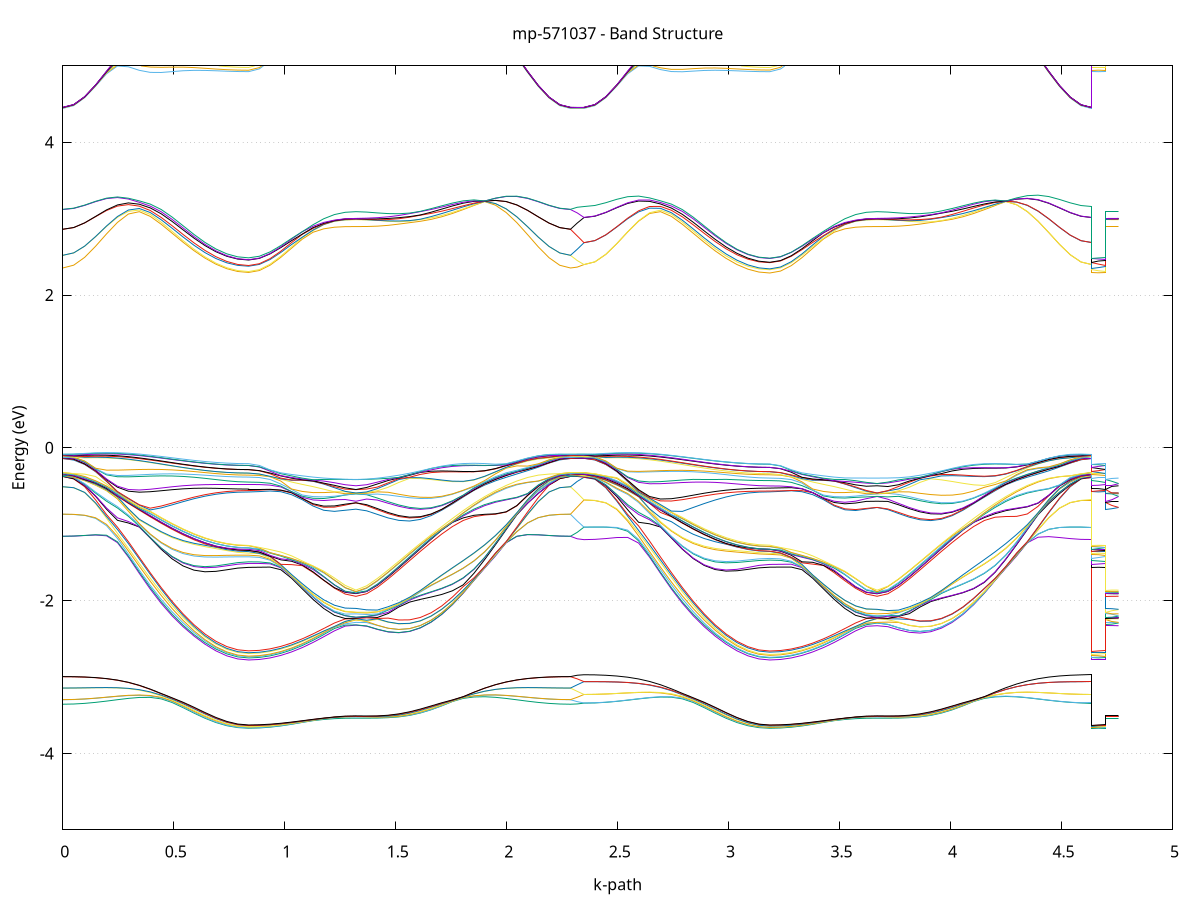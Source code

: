 set title 'mp-571037 - Band Structure'
set xlabel 'k-path'
set ylabel 'Energy (eV)'
set grid y
set yrange [-5:5]
set terminal png size 800,600
set output 'mp-571037_bands_gnuplot.png'
plot '-' using 1:2 with lines notitle, '-' using 1:2 with lines notitle, '-' using 1:2 with lines notitle, '-' using 1:2 with lines notitle, '-' using 1:2 with lines notitle, '-' using 1:2 with lines notitle, '-' using 1:2 with lines notitle, '-' using 1:2 with lines notitle, '-' using 1:2 with lines notitle, '-' using 1:2 with lines notitle, '-' using 1:2 with lines notitle, '-' using 1:2 with lines notitle, '-' using 1:2 with lines notitle, '-' using 1:2 with lines notitle, '-' using 1:2 with lines notitle, '-' using 1:2 with lines notitle, '-' using 1:2 with lines notitle, '-' using 1:2 with lines notitle, '-' using 1:2 with lines notitle, '-' using 1:2 with lines notitle, '-' using 1:2 with lines notitle, '-' using 1:2 with lines notitle, '-' using 1:2 with lines notitle, '-' using 1:2 with lines notitle, '-' using 1:2 with lines notitle, '-' using 1:2 with lines notitle, '-' using 1:2 with lines notitle, '-' using 1:2 with lines notitle, '-' using 1:2 with lines notitle, '-' using 1:2 with lines notitle, '-' using 1:2 with lines notitle, '-' using 1:2 with lines notitle, '-' using 1:2 with lines notitle, '-' using 1:2 with lines notitle, '-' using 1:2 with lines notitle, '-' using 1:2 with lines notitle, '-' using 1:2 with lines notitle, '-' using 1:2 with lines notitle, '-' using 1:2 with lines notitle, '-' using 1:2 with lines notitle, '-' using 1:2 with lines notitle, '-' using 1:2 with lines notitle, '-' using 1:2 with lines notitle, '-' using 1:2 with lines notitle, '-' using 1:2 with lines notitle, '-' using 1:2 with lines notitle, '-' using 1:2 with lines notitle, '-' using 1:2 with lines notitle, '-' using 1:2 with lines notitle, '-' using 1:2 with lines notitle, '-' using 1:2 with lines notitle, '-' using 1:2 with lines notitle, '-' using 1:2 with lines notitle, '-' using 1:2 with lines notitle, '-' using 1:2 with lines notitle, '-' using 1:2 with lines notitle, '-' using 1:2 with lines notitle, '-' using 1:2 with lines notitle, '-' using 1:2 with lines notitle, '-' using 1:2 with lines notitle, '-' using 1:2 with lines notitle, '-' using 1:2 with lines notitle, '-' using 1:2 with lines notitle, '-' using 1:2 with lines notitle, '-' using 1:2 with lines notitle, '-' using 1:2 with lines notitle, '-' using 1:2 with lines notitle, '-' using 1:2 with lines notitle, '-' using 1:2 with lines notitle, '-' using 1:2 with lines notitle, '-' using 1:2 with lines notitle, '-' using 1:2 with lines notitle, '-' using 1:2 with lines notitle, '-' using 1:2 with lines notitle, '-' using 1:2 with lines notitle, '-' using 1:2 with lines notitle, '-' using 1:2 with lines notitle, '-' using 1:2 with lines notitle, '-' using 1:2 with lines notitle, '-' using 1:2 with lines notitle, '-' using 1:2 with lines notitle, '-' using 1:2 with lines notitle, '-' using 1:2 with lines notitle, '-' using 1:2 with lines notitle, '-' using 1:2 with lines notitle, '-' using 1:2 with lines notitle, '-' using 1:2 with lines notitle, '-' using 1:2 with lines notitle, '-' using 1:2 with lines notitle, '-' using 1:2 with lines notitle, '-' using 1:2 with lines notitle, '-' using 1:2 with lines notitle, '-' using 1:2 with lines notitle, '-' using 1:2 with lines notitle, '-' using 1:2 with lines notitle, '-' using 1:2 with lines notitle, '-' using 1:2 with lines notitle, '-' using 1:2 with lines notitle, '-' using 1:2 with lines notitle, '-' using 1:2 with lines notitle, '-' using 1:2 with lines notitle, '-' using 1:2 with lines notitle, '-' using 1:2 with lines notitle, '-' using 1:2 with lines notitle, '-' using 1:2 with lines notitle, '-' using 1:2 with lines notitle, '-' using 1:2 with lines notitle, '-' using 1:2 with lines notitle, '-' using 1:2 with lines notitle, '-' using 1:2 with lines notitle, '-' using 1:2 with lines notitle, '-' using 1:2 with lines notitle, '-' using 1:2 with lines notitle, '-' using 1:2 with lines notitle, '-' using 1:2 with lines notitle, '-' using 1:2 with lines notitle, '-' using 1:2 with lines notitle, '-' using 1:2 with lines notitle, '-' using 1:2 with lines notitle, '-' using 1:2 with lines notitle, '-' using 1:2 with lines notitle, '-' using 1:2 with lines notitle, '-' using 1:2 with lines notitle, '-' using 1:2 with lines notitle, '-' using 1:2 with lines notitle, '-' using 1:2 with lines notitle, '-' using 1:2 with lines notitle, '-' using 1:2 with lines notitle, '-' using 1:2 with lines notitle, '-' using 1:2 with lines notitle, '-' using 1:2 with lines notitle, '-' using 1:2 with lines notitle, '-' using 1:2 with lines notitle, '-' using 1:2 with lines notitle, '-' using 1:2 with lines notitle, '-' using 1:2 with lines notitle, '-' using 1:2 with lines notitle, '-' using 1:2 with lines notitle, '-' using 1:2 with lines notitle, '-' using 1:2 with lines notitle, '-' using 1:2 with lines notitle, '-' using 1:2 with lines notitle, '-' using 1:2 with lines notitle, '-' using 1:2 with lines notitle, '-' using 1:2 with lines notitle, '-' using 1:2 with lines notitle, '-' using 1:2 with lines notitle, '-' using 1:2 with lines notitle, '-' using 1:2 with lines notitle, '-' using 1:2 with lines notitle, '-' using 1:2 with lines notitle, '-' using 1:2 with lines notitle, '-' using 1:2 with lines notitle, '-' using 1:2 with lines notitle, '-' using 1:2 with lines notitle, '-' using 1:2 with lines notitle, '-' using 1:2 with lines notitle, '-' using 1:2 with lines notitle, '-' using 1:2 with lines notitle, '-' using 1:2 with lines notitle
0.000000 -11.842942
0.049255 -11.839242
0.098509 -11.828242
0.147764 -11.810042
0.197019 -11.785242
0.246273 -11.754442
0.295528 -11.718142
0.344783 -11.677542
0.394037 -11.633642
0.443292 -11.587642
0.492547 -11.540942
0.541801 -11.495042
0.591056 -11.451542
0.640311 -11.411842
0.689565 -11.377542
0.738820 -11.350042
0.788075 -11.330942
0.837329 -11.323742
0.837329 -11.323742
0.885673 -11.322442
0.934016 -11.318442
0.982359 -11.312142
1.030702 -11.304042
1.079045 -11.294542
1.127389 -11.284642
1.175732 -11.275142
1.224075 -11.267142
1.272418 -11.261942
1.320762 -11.258442
1.320762 -11.258442
1.369105 -11.263642
1.417448 -11.274342
1.465791 -11.290942
1.514135 -11.313442
1.562478 -11.341942
1.610821 -11.375842
1.659164 -11.414442
1.707507 -11.456842
1.755851 -11.501842
1.804194 -11.548142
1.852537 -11.594642
1.900880 -11.639942
1.949224 -11.682842
1.997567 -11.722342
2.045910 -11.757442
2.094253 -11.787342
2.142597 -11.811242
2.190940 -11.828742
2.239283 -11.839342
2.287626 -11.842942
2.287626 -11.842942
2.317914 -11.842442
2.348201 -11.841642
2.348201 -11.841642
2.397456 -11.837942
2.446710 -11.826842
2.495965 -11.808742
2.545220 -11.784042
2.594474 -11.753242
2.643729 -11.717042
2.692984 -11.676542
2.742238 -11.632642
2.791493 -11.586742
2.840748 -11.540242
2.890002 -11.494442
2.939257 -11.451042
2.988512 -11.411542
3.037766 -11.377442
3.087021 -11.349942
3.136276 -11.331042
3.185530 -11.323842
3.185530 -11.323742
3.233873 -11.322442
3.282217 -11.318442
3.330560 -11.312142
3.378903 -11.304042
3.427246 -11.294542
3.475590 -11.284642
3.523933 -11.275142
3.572276 -11.267142
3.620619 -11.261942
3.668963 -11.258442
3.668963 -11.258442
3.717306 -11.263642
3.765649 -11.274342
3.813992 -11.290842
3.862335 -11.313442
3.910679 -11.341742
3.959022 -11.375542
4.007365 -11.414042
4.055708 -11.456342
4.104052 -11.501142
4.152395 -11.547442
4.200738 -11.593742
4.249081 -11.638942
4.297425 -11.681842
4.345768 -11.721242
4.394111 -11.756242
4.442454 -11.786042
4.490797 -11.809942
4.539141 -11.827442
4.587484 -11.838042
4.635827 -11.841642
4.635827 -11.323742
4.666114 -11.323742
4.696402 -11.323742
4.696402 -11.258442
4.726689 -11.258442
4.756976 -11.258442
e
0.000000 -11.832242
0.049255 -11.828542
0.098509 -11.817542
0.147764 -11.799542
0.197019 -11.774942
0.246273 -11.744342
0.295528 -11.708442
0.344783 -11.668142
0.394037 -11.624642
0.443292 -11.579242
0.492547 -11.533142
0.541801 -11.487942
0.591056 -11.445242
0.640311 -11.406342
0.689565 -11.372842
0.738820 -11.345942
0.788075 -11.327442
0.837329 -11.320442
0.837329 -11.320442
0.885673 -11.319142
0.934016 -11.315142
0.982359 -11.308842
1.030702 -11.300742
1.079045 -11.291342
1.127389 -11.281742
1.175732 -11.273042
1.224075 -11.266142
1.272418 -11.260942
1.320762 -11.258342
1.320762 -11.258342
1.369105 -11.261842
1.417448 -11.271442
1.465791 -11.287142
1.514135 -11.309042
1.562478 -11.336942
1.610821 -11.370242
1.659164 -11.408242
1.707507 -11.449942
1.755851 -11.494342
1.804194 -11.540142
1.852537 -11.586042
1.900880 -11.630842
1.949224 -11.673442
1.997567 -11.712542
2.045910 -11.747342
2.094253 -11.777042
2.142597 -11.800742
2.190940 -11.818142
2.239283 -11.828642
2.287626 -11.832242
2.287626 -11.832242
2.317914 -11.835842
2.348201 -11.837942
2.348201 -11.837942
2.397456 -11.834242
2.446710 -11.823242
2.495965 -11.805142
2.545220 -11.780442
2.594474 -11.749542
2.643729 -11.713442
2.692984 -11.672942
2.742238 -11.629142
2.791493 -11.583242
2.840748 -11.536642
2.890002 -11.490942
2.939257 -11.447542
2.988512 -11.407942
3.037766 -11.373642
3.087021 -11.346142
3.136276 -11.327042
3.185530 -11.319542
3.185530 -11.319542
3.233873 -11.318242
3.282217 -11.314342
3.330560 -11.308242
3.378903 -11.300242
3.427246 -11.291142
3.475590 -11.281742
3.523933 -11.273042
3.572276 -11.266142
3.620619 -11.260942
3.668963 -11.258342
3.668963 -11.258342
3.717306 -11.261842
3.765649 -11.271442
3.813992 -11.287442
3.862335 -11.309942
3.910679 -11.338242
3.959022 -11.372042
4.007365 -11.410642
4.055708 -11.452842
4.104052 -11.497642
4.152395 -11.543942
4.200738 -11.590242
4.249081 -11.635442
4.297425 -11.678242
4.345768 -11.717642
4.394111 -11.752642
4.442454 -11.782442
4.490797 -11.806342
4.539141 -11.823742
4.587484 -11.834342
4.635827 -11.837942
4.635827 -11.319542
4.666114 -11.320142
4.696402 -11.320442
4.696402 -11.258342
4.726689 -11.258342
4.756976 -11.258342
e
0.000000 -11.830842
0.049255 -11.827242
0.098509 -11.816242
0.147764 -11.798242
0.197019 -11.773642
0.246273 -11.743042
0.295528 -11.707142
0.344783 -11.666842
0.394037 -11.623342
0.443292 -11.577842
0.492547 -11.531642
0.541801 -11.486342
0.591056 -11.443342
0.640311 -11.404142
0.689565 -11.370342
0.738820 -11.343142
0.788075 -11.324242
0.837329 -11.316942
0.837329 -11.316942
0.885673 -11.315642
0.934016 -11.311842
0.982359 -11.305942
1.030702 -11.298242
1.079045 -11.289342
1.127389 -11.279942
1.175732 -11.271142
1.224075 -11.265142
1.272418 -11.259942
1.320762 -11.258142
1.320762 -11.258142
1.369105 -11.260042
1.417448 -11.269742
1.465791 -11.286142
1.514135 -11.308342
1.562478 -11.336142
1.610821 -11.369442
1.659164 -11.407342
1.707507 -11.448942
1.755851 -11.493242
1.804194 -11.539042
1.852537 -11.584842
1.900880 -11.629642
1.949224 -11.672142
1.997567 -11.711342
2.045910 -11.746042
2.094253 -11.775742
2.142597 -11.799442
2.190940 -11.816742
2.239283 -11.827342
2.287626 -11.830842
2.287626 -11.830842
2.317914 -11.826042
2.348201 -11.820242
2.348201 -11.820242
2.397456 -11.816542
2.446710 -11.805642
2.495965 -11.787842
2.545220 -11.763442
2.594474 -11.733142
2.643729 -11.697642
2.692984 -11.657842
2.742238 -11.614942
2.791493 -11.570142
2.840748 -11.524842
2.890002 -11.480542
2.939257 -11.438742
2.988512 -11.400942
3.037766 -11.368542
3.087021 -11.342742
3.136276 -11.325342
3.185530 -11.318942
3.185530 -11.318942
3.233873 -11.317642
3.282217 -11.313742
3.330560 -11.307542
3.378903 -11.299442
3.427246 -11.290142
3.475590 -11.280242
3.523933 -11.271242
3.572276 -11.265142
3.620619 -11.259942
3.668963 -11.258142
3.668963 -11.258142
3.717306 -11.260042
3.765649 -11.269542
3.813992 -11.285142
3.862335 -11.306242
3.910679 -11.333042
3.959022 -11.365342
4.007365 -11.402242
4.055708 -11.443042
4.104052 -11.486542
4.152395 -11.531542
4.200738 -11.576742
4.249081 -11.620942
4.297425 -11.662942
4.345768 -11.701742
4.394111 -11.736142
4.442454 -11.765442
4.490797 -11.789042
4.539141 -11.806242
4.587484 -11.816642
4.635827 -11.820242
4.635827 -11.318942
4.666114 -11.317942
4.696402 -11.316942
4.696402 -11.258142
4.726689 -11.258142
4.756976 -11.258142
e
0.000000 -11.806042
0.049255 -11.802442
0.098509 -11.791642
0.147764 -11.774042
0.197019 -11.749842
0.246273 -11.719842
0.295528 -11.684742
0.344783 -11.645442
0.394037 -11.603142
0.443292 -11.559042
0.492547 -11.514642
0.541801 -11.471242
0.591056 -11.430442
0.640311 -11.393742
0.689565 -11.362342
0.738820 -11.337742
0.788075 -11.321242
0.837329 -11.315442
0.837329 -11.315442
0.885673 -11.314142
0.934016 -11.310442
0.982359 -11.304442
1.030702 -11.296742
1.079045 -11.287942
1.127389 -11.278842
1.175732 -11.270542
1.224075 -11.262442
1.272418 -11.257442
1.320762 -11.257342
1.320762 -11.257442
1.369105 -11.258842
1.417448 -11.267742
1.465791 -11.281942
1.514135 -11.301842
1.562478 -11.327542
1.610821 -11.358642
1.659164 -11.394542
1.707507 -11.434342
1.755851 -11.476842
1.804194 -11.521042
1.852537 -11.565542
1.900880 -11.609042
1.949224 -11.650542
1.997567 -11.688742
2.045910 -11.722842
2.094253 -11.751842
2.142597 -11.775142
2.190940 -11.792242
2.239283 -11.802542
2.287626 -11.806042
2.287626 -11.806042
2.317914 -11.812742
2.348201 -11.819142
2.348201 -11.819142
2.397456 -11.815542
2.446710 -11.804642
2.495965 -11.786842
2.545220 -11.762442
2.594474 -11.732142
2.643729 -11.696542
2.692984 -11.656742
2.742238 -11.613642
2.791493 -11.568642
2.840748 -11.523142
2.890002 -11.478442
2.939257 -11.436142
2.988512 -11.397842
3.037766 -11.364742
3.087021 -11.338142
3.136276 -11.319842
3.185530 -11.312342
3.185530 -11.312342
3.233873 -11.311042
3.282217 -11.307542
3.330560 -11.301842
3.378903 -11.294542
3.427246 -11.286242
3.475590 -11.277942
3.523933 -11.270442
3.572276 -11.262442
3.620619 -11.257442
3.668963 -11.257442
3.668963 -11.257442
3.717306 -11.258942
3.765649 -11.268542
3.813992 -11.283742
3.862335 -11.304842
3.910679 -11.331842
3.959022 -11.364142
4.007365 -11.401142
4.055708 -11.441942
4.104052 -11.485542
4.152395 -11.530542
4.200738 -11.575742
4.249081 -11.619942
4.297425 -11.661942
4.345768 -11.700642
4.394111 -11.735142
4.442454 -11.764442
4.490797 -11.787942
4.539141 -11.805142
4.587484 -11.815642
4.635827 -11.819142
4.635827 -11.312342
4.666114 -11.314142
4.696402 -11.315442
4.696402 -11.257442
4.726689 -11.257442
4.756976 -11.257442
e
0.000000 -11.805042
0.049255 -11.801342
0.098509 -11.790642
0.147764 -11.772942
0.197019 -11.748842
0.246273 -11.718842
0.295528 -11.683742
0.344783 -11.644342
0.394037 -11.601942
0.443292 -11.557642
0.492547 -11.512842
0.541801 -11.469042
0.591056 -11.427642
0.640311 -11.390242
0.689565 -11.358142
0.738820 -11.332442
0.788075 -11.314742
0.837329 -11.307542
0.837329 -11.307542
0.885673 -11.306342
0.934016 -11.302942
0.982359 -11.297542
1.030702 -11.290842
1.079045 -11.283442
1.127389 -11.276142
1.175732 -11.268842
1.224075 -11.261942
1.272418 -11.257142
1.320762 -11.257042
1.320762 -11.257042
1.369105 -11.258242
1.417448 -11.266842
1.465791 -11.281142
1.514135 -11.301142
1.562478 -11.326842
1.610821 -11.357942
1.659164 -11.393742
1.707507 -11.433542
1.755851 -11.476042
1.804194 -11.520142
1.852537 -11.564642
1.900880 -11.608142
1.949224 -11.649542
1.997567 -11.687842
2.045910 -11.721842
2.094253 -11.750842
2.142597 -11.774142
2.190940 -11.791142
2.239283 -11.801542
2.287626 -11.805042
2.287626 -11.805042
2.317914 -11.798442
2.348201 -11.792842
2.348201 -11.792842
2.397456 -11.789242
2.446710 -11.778542
2.495965 -11.761042
2.545220 -11.737142
2.594474 -11.707442
2.643729 -11.672642
2.692984 -11.633842
2.742238 -11.591942
2.791493 -11.548442
2.840748 -11.504642
2.890002 -11.461942
2.939257 -11.422042
2.988512 -11.386142
3.037766 -11.355742
3.087021 -11.331942
3.136276 -11.316542
3.185530 -11.311642
3.185530 -11.311642
3.233873 -11.310342
3.282217 -11.306842
3.330560 -11.301242
3.378903 -11.293942
3.427246 -11.285742
3.475590 -11.277242
3.523933 -11.268942
3.572276 -11.261942
3.620619 -11.257142
3.668963 -11.257042
3.668963 -11.257042
3.717306 -11.258142
3.765649 -11.265642
3.813992 -11.278842
3.862335 -11.297742
3.910679 -11.322342
3.959022 -11.352442
4.007365 -11.387242
4.055708 -11.426042
4.104052 -11.467742
4.152395 -11.511142
4.200738 -11.554942
4.249081 -11.597942
4.297425 -11.638842
4.345768 -11.676642
4.394111 -11.710342
4.442454 -11.739142
4.490797 -11.762242
4.539141 -11.779042
4.587484 -11.789342
4.635827 -11.792842
4.635827 -11.311642
4.666114 -11.309542
4.696402 -11.307542
4.696402 -11.257042
4.726689 -11.257042
4.756976 -11.257042
e
0.000000 -11.782842
0.049255 -11.779342
0.098509 -11.768642
0.147764 -11.751242
0.197019 -11.727542
0.246273 -11.697942
0.295528 -11.663442
0.344783 -11.624942
0.394037 -11.583442
0.443292 -11.540242
0.492547 -11.496842
0.541801 -11.454642
0.591056 -11.415042
0.640311 -11.379642
0.689565 -11.349642
0.738820 -11.326242
0.788075 -11.311242
0.837329 -11.306642
0.837329 -11.306642
0.885673 -11.305442
0.934016 -11.302142
0.982359 -11.296842
1.030702 -11.290042
1.079045 -11.282342
1.127389 -11.274442
1.175732 -11.267242
1.224075 -11.261542
1.272418 -11.256742
1.320762 -11.255242
1.320762 -11.255242
1.369105 -11.257242
1.417448 -11.263742
1.465791 -11.275842
1.514135 -11.293942
1.562478 -11.317742
1.610821 -11.347042
1.659164 -11.381242
1.707507 -11.419442
1.755851 -11.460542
1.804194 -11.503442
1.852537 -11.546742
1.900880 -11.589342
1.949224 -11.629942
1.997567 -11.667442
2.045910 -11.700942
2.094253 -11.729442
2.142597 -11.752442
2.190940 -11.769242
2.239283 -11.779442
2.287626 -11.782842
2.287626 -11.782842
2.317914 -11.785942
2.348201 -11.790642
2.348201 -11.790642
2.397456 -11.787042
2.446710 -11.776342
2.495965 -11.758842
2.545220 -11.734942
2.594474 -11.705242
2.643729 -11.670542
2.692984 -11.631642
2.742238 -11.589742
2.791493 -11.546142
2.840748 -11.502242
2.890002 -11.459242
2.939257 -11.418942
2.988512 -11.382542
3.037766 -11.351342
3.087021 -11.326642
3.136276 -11.309642
3.185530 -11.302842
3.185530 -11.302842
3.233873 -11.301742
3.282217 -11.298342
3.330560 -11.293142
3.378903 -11.286542
3.427246 -11.279542
3.475590 -11.273342
3.523933 -11.267142
3.572276 -11.261542
3.620619 -11.256742
3.668963 -11.255242
3.668963 -11.255242
3.717306 -11.257442
3.765649 -11.265042
3.813992 -11.277742
3.862335 -11.296242
3.910679 -11.320742
3.959022 -11.350642
4.007365 -11.385442
4.055708 -11.424142
4.104052 -11.465842
4.152395 -11.509142
4.200738 -11.552842
4.249081 -11.595842
4.297425 -11.636742
4.345768 -11.674542
4.394111 -11.708242
4.442454 -11.736942
4.490797 -11.760042
4.539141 -11.776842
4.587484 -11.787142
4.635827 -11.790642
4.635827 -11.302842
4.666114 -11.304542
4.696402 -11.306642
4.696402 -11.255242
4.726689 -11.255242
4.756976 -11.255242
e
0.000000 -11.779442
0.049255 -11.775842
0.098509 -11.765242
0.147764 -11.747842
0.197019 -11.724142
0.246273 -11.694642
0.295528 -11.660142
0.344783 -11.621642
0.394037 -11.580142
0.443292 -11.537042
0.492547 -11.493642
0.541801 -11.451442
0.591056 -11.411742
0.640311 -11.376142
0.689565 -11.345842
0.738820 -11.321842
0.788075 -11.305442
0.837329 -11.299142
0.837329 -11.299142
0.885673 -11.297942
0.934016 -11.294642
0.982359 -11.289442
1.030702 -11.282942
1.079045 -11.276042
1.127389 -11.270842
1.175732 -11.265342
1.224075 -11.259242
1.272418 -11.256542
1.320762 -11.254042
1.320762 -11.254142
1.369105 -11.256642
1.417448 -11.262542
1.465791 -11.274042
1.514135 -11.291642
1.562478 -11.315242
1.610821 -11.344342
1.659164 -11.378442
1.707507 -11.416542
1.755851 -11.457542
1.804194 -11.500342
1.852537 -11.543642
1.900880 -11.586142
1.949224 -11.626642
1.997567 -11.664142
2.045910 -11.697542
2.094253 -11.726042
2.142597 -11.749042
2.190940 -11.765742
2.239283 -11.775942
2.287626 -11.779442
2.287626 -11.779442
2.317914 -11.777842
2.348201 -11.777042
2.348201 -11.777042
2.397456 -11.773442
2.446710 -11.762842
2.495965 -11.745542
2.545220 -11.721842
2.594474 -11.692342
2.643729 -11.657942
2.692984 -11.619542
2.742238 -11.578142
2.791493 -11.535242
2.840748 -11.491942
2.890002 -11.449942
2.939257 -11.410542
2.988512 -11.375242
3.037766 -11.345242
3.087021 -11.321742
3.136276 -11.306142
3.185530 -11.301042
3.185530 -11.301042
3.233873 -11.299942
3.282217 -11.296842
3.330560 -11.291842
3.378903 -11.285842
3.427246 -11.279142
3.475590 -11.271942
3.523933 -11.265342
3.572276 -11.259242
3.620619 -11.256642
3.668963 -11.254142
3.668963 -11.254142
3.717306 -11.256342
3.765649 -11.261642
3.813992 -11.273242
3.862335 -11.290742
3.910679 -11.314242
3.959022 -11.343242
4.007365 -11.377142
4.055708 -11.415042
4.104052 -11.455942
4.152395 -11.498542
4.200738 -11.541642
4.249081 -11.584042
4.297425 -11.624542
4.345768 -11.661942
4.394111 -11.695342
4.442454 -11.723742
4.490797 -11.746642
4.539141 -11.763442
4.587484 -11.773642
4.635827 -11.777042
4.635827 -11.301042
4.666114 -11.299842
4.696402 -11.299142
4.696402 -11.254142
4.726689 -11.254142
4.756976 -11.254142
e
0.000000 -11.394242
0.049255 -11.393142
0.098509 -11.390142
0.147764 -11.385242
0.197019 -11.378542
0.246273 -11.370342
0.295528 -11.360942
0.344783 -11.350642
0.394037 -11.339842
0.443292 -11.328942
0.492547 -11.318342
0.541801 -11.308442
0.591056 -11.299842
0.640311 -11.292842
0.689565 -11.288042
0.738820 -11.285942
0.788075 -11.286342
0.837329 -11.287342
0.837329 -11.287342
0.885673 -11.286842
0.934016 -11.285342
0.982359 -11.282842
1.030702 -11.279542
1.079045 -11.275042
1.127389 -11.268442
1.175732 -11.262742
1.224075 -11.258842
1.272418 -11.256242
1.320762 -11.253942
1.320762 -11.253942
1.369105 -11.255342
1.417448 -11.258442
1.465791 -11.262342
1.514135 -11.267342
1.562478 -11.273342
1.610821 -11.280642
1.659164 -11.288942
1.707507 -11.298342
1.755851 -11.308442
1.804194 -11.319242
1.852537 -11.330242
1.900880 -11.341242
1.949224 -11.351942
1.997567 -11.362042
2.045910 -11.371142
2.094253 -11.379042
2.142597 -11.385542
2.190940 -11.390342
2.239283 -11.393242
2.287626 -11.394242
2.287626 -11.394242
2.317914 -11.396742
2.348201 -11.397942
2.348201 -11.397942
2.397456 -11.396942
2.446710 -11.393842
2.495965 -11.388742
2.545220 -11.381942
2.594474 -11.373642
2.643729 -11.364042
2.692984 -11.353542
2.742238 -11.342542
2.791493 -11.331342
2.840748 -11.320442
2.890002 -11.310242
2.939257 -11.301142
2.988512 -11.293842
3.037766 -11.288642
3.087021 -11.286042
3.136276 -11.285642
3.185530 -11.285442
3.185530 -11.285442
3.233873 -11.284942
3.282217 -11.283342
3.330560 -11.280642
3.378903 -11.276842
3.427246 -11.272242
3.475590 -11.267442
3.523933 -11.262642
3.572276 -11.258842
3.620619 -11.256242
3.668963 -11.253942
3.668963 -11.253942
3.717306 -11.255642
3.765649 -11.259142
3.813992 -11.263042
3.862335 -11.268042
3.910679 -11.274342
3.959022 -11.281742
4.007365 -11.290342
4.055708 -11.300042
4.104052 -11.310442
4.152395 -11.321342
4.200738 -11.332642
4.249081 -11.343942
4.297425 -11.354842
4.345768 -11.365142
4.394111 -11.374442
4.442454 -11.382542
4.490797 -11.389142
4.539141 -11.393942
4.587484 -11.396942
4.635827 -11.397942
4.635827 -11.285442
4.666114 -11.286642
4.696402 -11.287342
4.696402 -11.253942
4.726689 -11.253942
4.756976 -11.253942
e
0.000000 -11.392042
0.049255 -11.391042
0.098509 -11.388042
0.147764 -11.383042
0.197019 -11.376342
0.246273 -11.368142
0.295528 -11.358642
0.344783 -11.348342
0.394037 -11.337442
0.443292 -11.326442
0.492547 -11.315642
0.541801 -11.305542
0.591056 -11.296642
0.640311 -11.289342
0.689565 -11.284142
0.738820 -11.281242
0.788075 -11.280142
0.837329 -11.279242
0.837329 -11.279242
0.885673 -11.278842
0.934016 -11.277342
0.982359 -11.275042
1.030702 -11.271942
1.079045 -11.268242
1.127389 -11.264142
1.175732 -11.260242
1.224075 -11.257742
1.272418 -11.255242
1.320762 -11.253742
1.320762 -11.253742
1.369105 -11.255142
1.417448 -11.256742
1.465791 -11.259942
1.514135 -11.264642
1.562478 -11.270642
1.610821 -11.277942
1.659164 -11.286342
1.707507 -11.295742
1.755851 -11.305942
1.804194 -11.316642
1.852537 -11.327742
1.900880 -11.338842
1.949224 -11.349542
1.997567 -11.359742
2.045910 -11.368942
2.094253 -11.376842
2.142597 -11.383342
2.190940 -11.388142
2.239283 -11.391042
2.287626 -11.392042
2.287626 -11.392042
2.317914 -11.387442
2.348201 -11.380842
2.348201 -11.380842
2.397456 -11.379842
2.446710 -11.376942
2.495965 -11.372242
2.545220 -11.365842
2.594474 -11.358042
2.643729 -11.349142
2.692984 -11.339442
2.742238 -11.329342
2.791493 -11.319142
2.840748 -11.309342
2.890002 -11.300242
2.939257 -11.292442
2.988512 -11.286342
3.037766 -11.282442
3.087021 -11.281042
3.136276 -11.281942
3.185530 -11.283242
3.185530 -11.283242
3.233873 -11.282742
3.282217 -11.281242
3.330560 -11.278842
3.378903 -11.275542
3.427246 -11.271142
3.475590 -11.265542
3.523933 -11.260442
3.572276 -11.257742
3.620619 -11.255242
3.668963 -11.253742
3.668963 -11.253742
3.717306 -11.254942
3.765649 -11.255642
3.813992 -11.258142
3.862335 -11.262042
3.910679 -11.267342
3.959022 -11.273842
4.007365 -11.281542
4.055708 -11.290142
4.104052 -11.299642
4.152395 -11.309642
4.200738 -11.320042
4.249081 -11.330442
4.297425 -11.340542
4.345768 -11.350142
4.394111 -11.358842
4.442454 -11.366342
4.490797 -11.372542
4.539141 -11.377042
4.587484 -11.379842
4.635827 -11.380842
4.635827 -11.283242
4.666114 -11.281642
4.696402 -11.279242
4.696402 -11.253742
4.726689 -11.253742
4.756976 -11.253742
e
0.000000 -11.363042
0.049255 -11.362142
0.098509 -11.359442
0.147764 -11.355142
0.197019 -11.349242
0.246273 -11.342042
0.295528 -11.333942
0.344783 -11.325142
0.394037 -11.315942
0.443292 -11.306842
0.492547 -11.298142
0.541801 -11.290342
0.591056 -11.283642
0.640311 -11.278742
0.689565 -11.275842
0.738820 -11.275242
0.788075 -11.276842
0.837329 -11.278842
0.837329 -11.278842
0.885673 -11.278342
0.934016 -11.276942
0.982359 -11.274642
1.030702 -11.271642
1.079045 -11.267942
1.127389 -11.263542
1.175732 -11.259042
1.224075 -11.256542
1.272418 -11.254042
1.320762 -11.252842
1.320762 -11.252942
1.369105 -11.254242
1.417448 -11.253942
1.465791 -11.255142
1.514135 -11.257842
1.562478 -11.261842
1.610821 -11.267042
1.659164 -11.273442
1.707507 -11.280842
1.755851 -11.289142
1.804194 -11.298042
1.852537 -11.307342
1.900880 -11.316742
1.949224 -11.325942
1.997567 -11.334742
2.045910 -11.342742
2.094253 -11.349742
2.142597 -11.355342
2.190940 -11.359642
2.239283 -11.362242
2.287626 -11.363042
2.287626 -11.363042
2.317914 -11.371942
2.348201 -11.379842
2.348201 -11.379842
2.397456 -11.378842
2.446710 -11.375942
2.495965 -11.371242
2.545220 -11.364842
2.594474 -11.357042
2.643729 -11.348142
2.692984 -11.338342
2.742238 -11.328042
2.791493 -11.317542
2.840748 -11.307442
2.890002 -11.297942
2.939257 -11.289642
2.988512 -11.282842
3.037766 -11.278042
3.087021 -11.275542
3.136276 -11.274842
3.185530 -11.274342
3.185530 -11.274342
3.233873 -11.273942
3.282217 -11.272642
3.330560 -11.270742
3.378903 -11.268242
3.427246 -11.265242
3.475590 -11.261842
3.523933 -11.258942
3.572276 -11.256542
3.620619 -11.254042
3.668963 -11.252942
3.668963 -11.252942
3.717306 -11.254342
3.765649 -11.255142
3.813992 -11.257642
3.862335 -11.261542
3.910679 -11.266742
3.959022 -11.273142
4.007365 -11.280742
4.055708 -11.289342
4.104052 -11.298742
4.152395 -11.308742
4.200738 -11.319042
4.249081 -11.329442
4.297425 -11.339542
4.345768 -11.349142
4.394111 -11.357842
4.442454 -11.365442
4.490797 -11.371542
4.539141 -11.376142
4.587484 -11.378942
4.635827 -11.379842
4.635827 -11.274342
4.666114 -11.276442
4.696402 -11.278842
4.696402 -11.252942
4.726689 -11.252942
4.756976 -11.252942
e
0.000000 -11.362842
0.049255 -11.361942
0.098509 -11.359242
0.147764 -11.354842
0.197019 -11.348942
0.246273 -11.341742
0.295528 -11.333442
0.344783 -11.324442
0.394037 -11.314942
0.443292 -11.305442
0.492547 -11.296242
0.541801 -11.287842
0.591056 -11.280542
0.640311 -11.274942
0.689565 -11.271142
0.738820 -11.269642
0.788075 -11.269742
0.837329 -11.269942
0.837329 -11.269942
0.885673 -11.269542
0.934016 -11.268642
0.982359 -11.267142
1.030702 -11.265142
1.079045 -11.262942
1.127389 -11.260642
1.175732 -11.257942
1.224075 -11.254042
1.272418 -11.252542
1.320762 -11.252842
1.320762 -11.252842
1.369105 -11.252542
1.417448 -11.253442
1.465791 -11.254742
1.514135 -11.257342
1.562478 -11.261342
1.610821 -11.266542
1.659164 -11.273042
1.707507 -11.280442
1.755851 -11.288742
1.804194 -11.297742
1.852537 -11.307042
1.900880 -11.316442
1.949224 -11.325742
1.997567 -11.334542
2.045910 -11.342542
2.094253 -11.349442
2.142597 -11.355142
2.190940 -11.359342
2.239283 -11.361942
2.287626 -11.362842
2.287626 -11.362842
2.317914 -11.353742
2.348201 -11.345042
2.348201 -11.345042
2.397456 -11.344242
2.446710 -11.341742
2.495965 -11.337842
2.545220 -11.332442
2.594474 -11.325942
2.643729 -11.318642
2.692984 -11.310642
2.742238 -11.302542
2.791493 -11.294442
2.840748 -11.286942
2.890002 -11.280242
2.939257 -11.274742
2.988512 -11.270942
3.037766 -11.269042
3.087021 -11.269442
3.136276 -11.271542
3.185530 -11.273542
3.185530 -11.273542
3.233873 -11.273142
3.282217 -11.271942
3.330560 -11.270042
3.378903 -11.267542
3.427246 -11.264542
3.475590 -11.261542
3.523933 -11.258042
3.572276 -11.254042
3.620619 -11.252542
3.668963 -11.252842
3.668963 -11.252842
3.717306 -11.252542
3.765649 -11.252842
3.813992 -11.252942
3.862335 -11.254142
3.910679 -11.256742
3.959022 -11.260642
4.007365 -11.265742
4.055708 -11.271942
4.104052 -11.278942
4.152395 -11.286642
4.200738 -11.294842
4.249081 -11.303242
4.297425 -11.311442
4.345768 -11.319342
4.394111 -11.326542
4.442454 -11.332842
4.490797 -11.338042
4.539141 -11.341942
4.587484 -11.344242
4.635827 -11.345042
4.635827 -11.273542
4.666114 -11.271642
4.696402 -11.269942
4.696402 -11.252842
4.726689 -11.252842
4.756976 -11.252842
e
0.000000 -11.330242
0.049255 -11.329442
0.098509 -11.327242
0.147764 -11.323642
0.197019 -11.318742
0.246273 -11.312842
0.295528 -11.306142
0.344783 -11.299042
0.394037 -11.291642
0.443292 -11.284542
0.492547 -11.277842
0.541801 -11.272142
0.591056 -11.267542
0.640311 -11.264642
0.689565 -11.263642
0.738820 -11.264642
0.788075 -11.267242
0.837329 -11.269242
0.837329 -11.269242
0.885673 -11.268842
0.934016 -11.267842
0.982359 -11.266242
1.030702 -11.264042
1.079045 -11.261542
1.127389 -11.258742
1.175732 -11.255942
1.224075 -11.253442
1.272418 -11.252142
1.320762 -11.251842
1.320762 -11.251842
1.369105 -11.251242
1.417448 -11.250842
1.465791 -11.250942
1.514135 -11.251742
1.562478 -11.253442
1.610821 -11.256342
1.659164 -11.260342
1.707507 -11.265442
1.755851 -11.271342
1.804194 -11.277942
1.852537 -11.285142
1.900880 -11.292442
1.949224 -11.299842
1.997567 -11.306942
2.045910 -11.313442
2.094253 -11.319142
2.142597 -11.323842
2.190940 -11.327342
2.239283 -11.329542
2.287626 -11.330242
2.287626 -11.330242
2.317914 -11.336642
2.348201 -11.344542
2.348201 -11.344542
2.397456 -11.343742
2.446710 -11.341342
2.495965 -11.337342
2.545220 -11.331942
2.594474 -11.325442
2.643729 -11.317942
2.692984 -11.309842
2.742238 -11.301442
2.791493 -11.293142
2.840748 -11.285142
2.890002 -11.277942
2.939257 -11.271942
2.988512 -11.267542
3.037766 -11.265142
3.087021 -11.264742
3.136276 -11.266142
3.185530 -11.267242
3.185530 -11.267242
3.233873 -11.266942
3.282217 -11.266142
3.330560 -11.264742
3.378903 -11.263042
3.427246 -11.260942
3.475590 -11.258542
3.523933 -11.255942
3.572276 -11.253442
3.620619 -11.252142
3.668963 -11.251842
3.668963 -11.251842
3.717306 -11.251142
3.765649 -11.250942
3.813992 -11.251642
3.862335 -11.253342
3.910679 -11.256242
3.959022 -11.260242
4.007365 -11.265342
4.055708 -11.271542
4.104052 -11.278542
4.152395 -11.286242
4.200738 -11.294442
4.249081 -11.302742
4.297425 -11.311042
4.345768 -11.318842
4.394111 -11.326142
4.442454 -11.332442
4.490797 -11.337542
4.539141 -11.341442
4.587484 -11.343742
4.635827 -11.344542
4.635827 -11.267242
4.666114 -11.267942
4.696402 -11.269242
4.696402 -11.251842
4.726689 -11.251842
4.756976 -11.251842
e
0.000000 -11.328442
0.049255 -11.327642
0.098509 -11.325442
0.147764 -11.321742
0.197019 -11.316842
0.246273 -11.310942
0.295528 -11.304242
0.344783 -11.297042
0.394037 -11.289542
0.443292 -11.282242
0.492547 -11.275342
0.541801 -11.269342
0.591056 -11.264542
0.640311 -11.261242
0.689565 -11.259842
0.738820 -11.260442
0.788075 -11.262542
0.837329 -11.263942
0.837329 -11.263942
0.885673 -11.263642
0.934016 -11.262842
0.982359 -11.261642
1.030702 -11.259942
1.079045 -11.258042
1.127389 -11.256142
1.175732 -11.254342
1.224075 -11.252842
1.272418 -11.251642
1.320762 -11.251742
1.320762 -11.251742
1.369105 -11.250342
1.417448 -11.248742
1.465791 -11.248342
1.514135 -11.249042
1.562478 -11.250842
1.610821 -11.253842
1.659164 -11.258042
1.707507 -11.263142
1.755851 -11.269142
1.804194 -11.275842
1.852537 -11.283042
1.900880 -11.290442
1.949224 -11.297842
1.997567 -11.304942
2.045910 -11.311542
2.094253 -11.317242
2.142597 -11.322042
2.190940 -11.325542
2.239283 -11.327642
2.287626 -11.328442
2.287626 -11.328442
2.317914 -11.323442
2.348201 -11.320042
2.348201 -11.320042
2.397456 -11.319342
2.446710 -11.317242
2.495965 -11.313842
2.545220 -11.309342
2.594474 -11.303842
2.643729 -11.297642
2.692984 -11.290942
2.742238 -11.284142
2.791493 -11.277542
2.840748 -11.271542
2.890002 -11.266342
2.939257 -11.262342
2.988512 -11.259842
3.037766 -11.259242
3.087021 -11.260442
3.136276 -11.262942
3.185530 -11.264442
3.185530 -11.264442
3.233873 -11.264142
3.282217 -11.263342
3.330560 -11.261942
3.378903 -11.260142
3.427246 -11.258142
3.475590 -11.256142
3.523933 -11.254342
3.572276 -11.252842
3.620619 -11.251642
3.668963 -11.251742
3.668963 -11.251742
3.717306 -11.250342
3.765649 -11.248742
3.813992 -11.248242
3.862335 -11.248642
3.910679 -11.250042
3.959022 -11.252442
4.007365 -11.255942
4.055708 -11.260342
4.104052 -11.265642
4.152395 -11.271642
4.200738 -11.278142
4.249081 -11.284942
4.297425 -11.291742
4.345768 -11.298242
4.394111 -11.304342
4.442454 -11.309642
4.490797 -11.314042
4.539141 -11.317342
4.587484 -11.319342
4.635827 -11.320042
4.635827 -11.264442
4.666114 -11.264142
4.696402 -11.263942
4.696402 -11.251742
4.726689 -11.251742
4.756976 -11.251742
e
0.000000 -11.315042
0.049255 -11.314342
0.098509 -11.312342
0.147764 -11.308942
0.197019 -11.304542
0.246273 -11.299142
0.295528 -11.293142
0.344783 -11.286642
0.394037 -11.280042
0.443292 -11.273642
0.492547 -11.267742
0.541801 -11.262742
0.591056 -11.258942
0.640311 -11.256642
0.689565 -11.256142
0.738820 -11.257542
0.788075 -11.260142
0.837329 -11.261742
0.837329 -11.261742
0.885673 -11.261442
0.934016 -11.260642
0.982359 -11.259442
1.030702 -11.257942
1.079045 -11.256142
1.127389 -11.254242
1.175732 -11.252242
1.224075 -11.250142
1.272418 -11.248642
1.320762 -11.248542
1.320762 -11.248642
1.369105 -11.248142
1.417448 -11.247142
1.465791 -11.246342
1.514135 -11.246442
1.562478 -11.247542
1.610821 -11.249642
1.659164 -11.252842
1.707507 -11.257042
1.755851 -11.262142
1.804194 -11.267942
1.852537 -11.274242
1.900880 -11.280742
1.949224 -11.287342
1.997567 -11.293742
2.045910 -11.299642
2.094253 -11.304942
2.142597 -11.309242
2.190940 -11.312442
2.239283 -11.314342
2.287626 -11.315042
2.287626 -11.315042
2.317914 -11.315842
2.348201 -11.317542
2.348201 -11.317542
2.397456 -11.316842
2.446710 -11.314742
2.495965 -11.311342
2.545220 -11.306842
2.594474 -11.301242
2.643729 -11.295042
2.692984 -11.288342
2.742238 -11.281542
2.791493 -11.274942
2.840748 -11.268842
2.890002 -11.263542
2.939257 -11.259542
2.988512 -11.257042
3.037766 -11.256342
3.087021 -11.257542
3.136276 -11.260042
3.185530 -11.261642
3.185530 -11.261642
3.233873 -11.261342
3.282217 -11.260542
3.330560 -11.259442
3.378903 -11.257942
3.427246 -11.256142
3.475590 -11.254242
3.523933 -11.252242
3.572276 -11.250142
3.620619 -11.248642
3.668963 -11.248642
3.668963 -11.248642
3.717306 -11.248042
3.765649 -11.247142
3.813992 -11.246342
3.862335 -11.246542
3.910679 -11.247642
3.959022 -11.249942
4.007365 -11.253342
4.055708 -11.257742
4.104052 -11.263042
4.152395 -11.269042
4.200738 -11.275542
4.249081 -11.282342
4.297425 -11.289142
4.345768 -11.295742
4.394111 -11.301842
4.442454 -11.307142
4.490797 -11.311542
4.539141 -11.314842
4.587484 -11.316842
4.635827 -11.317542
4.635827 -11.261642
4.666114 -11.261642
4.696402 -11.261742
4.696402 -11.248642
4.726689 -11.248642
4.756976 -11.248642
e
0.000000 -7.551842
0.049255 -7.551242
0.098509 -7.549542
0.147764 -7.546842
0.197019 -7.543342
0.246273 -7.539342
0.295528 -7.535242
0.344783 -7.531242
0.394037 -7.527642
0.443292 -7.524742
0.492547 -7.522542
0.541801 -7.521042
0.591056 -7.520142
0.640311 -7.519742
0.689565 -7.519542
0.738820 -7.519542
0.788075 -7.519642
0.837329 -7.519642
0.837329 -7.519642
0.885673 -7.517742
0.934016 -7.512242
0.982359 -7.503342
1.030702 -7.491242
1.079045 -7.476642
1.127389 -7.460042
1.175732 -7.442642
1.224075 -7.425842
1.272418 -7.412042
1.320762 -7.404042
1.320762 -7.404042
1.369105 -7.411942
1.417448 -7.424742
1.465791 -7.439642
1.514135 -7.454642
1.562478 -7.468542
1.610821 -7.480742
1.659164 -7.491342
1.707507 -7.500242
1.755851 -7.507742
1.804194 -7.514242
1.852537 -7.520042
1.900880 -7.525242
1.949224 -7.530242
1.997567 -7.535042
2.045910 -7.539542
2.094253 -7.543542
2.142597 -7.547042
2.190940 -7.549642
2.239283 -7.551242
2.287626 -7.551842
2.287626 -7.551842
2.317914 -7.551842
2.348201 -7.551842
2.348201 -7.551842
2.397456 -7.551242
2.446710 -7.549542
2.495965 -7.546842
2.545220 -7.543342
2.594474 -7.539342
2.643729 -7.535242
2.692984 -7.531242
2.742238 -7.527642
2.791493 -7.524742
2.840748 -7.522542
2.890002 -7.521042
2.939257 -7.520142
2.988512 -7.519742
3.037766 -7.519542
3.087021 -7.519542
3.136276 -7.519642
3.185530 -7.519642
3.185530 -7.519642
3.233873 -7.517742
3.282217 -7.512242
3.330560 -7.503342
3.378903 -7.491242
3.427246 -7.476642
3.475590 -7.460042
3.523933 -7.442642
3.572276 -7.425842
3.620619 -7.412042
3.668963 -7.404042
3.668963 -7.404042
3.717306 -7.411942
3.765649 -7.424742
3.813992 -7.439642
3.862335 -7.454642
3.910679 -7.468542
3.959022 -7.480742
4.007365 -7.491342
4.055708 -7.500242
4.104052 -7.507742
4.152395 -7.514242
4.200738 -7.520042
4.249081 -7.525242
4.297425 -7.530242
4.345768 -7.535042
4.394111 -7.539542
4.442454 -7.543542
4.490797 -7.547042
4.539141 -7.549642
4.587484 -7.551242
4.635827 -7.551842
4.635827 -7.519642
4.666114 -7.519642
4.696402 -7.519642
4.696402 -7.404042
4.726689 -7.404042
4.756976 -7.404042
e
0.000000 -7.551842
0.049255 -7.550442
0.098509 -7.548742
0.147764 -7.545942
0.197019 -7.542542
0.246273 -7.538542
0.295528 -7.534342
0.344783 -7.530342
0.394037 -7.526842
0.443292 -7.523842
0.492547 -7.521642
0.541801 -7.520142
0.591056 -7.519242
0.640311 -7.518742
0.689565 -7.518642
0.738820 -7.518642
0.788075 -7.518642
0.837329 -7.518742
0.837329 -7.518742
0.885673 -7.516842
0.934016 -7.511342
0.982359 -7.502342
1.030702 -7.490042
1.079045 -7.475142
1.127389 -7.458342
1.175732 -7.440642
1.224075 -7.423742
1.272418 -7.410242
1.320762 -7.403842
1.320762 -7.403842
1.369105 -7.410142
1.417448 -7.422642
1.465791 -7.437442
1.514135 -7.452442
1.562478 -7.466342
1.610821 -7.478842
1.659164 -7.489542
1.707507 -7.498742
1.755851 -7.506442
1.804194 -7.513042
1.852537 -7.518942
1.900880 -7.524342
1.949224 -7.529342
1.997567 -7.534142
2.045910 -7.538642
2.094253 -7.542742
2.142597 -7.546142
2.190940 -7.548742
2.239283 -7.550442
2.287626 -7.551842
2.287626 -7.551842
2.317914 -7.551842
2.348201 -7.551842
2.348201 -7.551842
2.397456 -7.550442
2.446710 -7.548742
2.495965 -7.545942
2.545220 -7.542542
2.594474 -7.538542
2.643729 -7.534342
2.692984 -7.530342
2.742238 -7.526842
2.791493 -7.523842
2.840748 -7.521642
2.890002 -7.520142
2.939257 -7.519242
2.988512 -7.518742
3.037766 -7.518642
3.087021 -7.518642
3.136276 -7.518642
3.185530 -7.518742
3.185530 -7.518742
3.233873 -7.516842
3.282217 -7.511342
3.330560 -7.502342
3.378903 -7.490042
3.427246 -7.475142
3.475590 -7.458342
3.523933 -7.440642
3.572276 -7.423742
3.620619 -7.410242
3.668963 -7.403842
3.668963 -7.403842
3.717306 -7.410142
3.765649 -7.422642
3.813992 -7.437442
3.862335 -7.452442
3.910679 -7.466442
3.959022 -7.478842
4.007365 -7.489542
4.055708 -7.498742
4.104052 -7.506442
4.152395 -7.513042
4.200738 -7.518942
4.249081 -7.524342
4.297425 -7.529342
4.345768 -7.534142
4.394111 -7.538642
4.442454 -7.542742
4.490797 -7.546142
4.539141 -7.548742
4.587484 -7.550442
4.635827 -7.551842
4.635827 -7.518742
4.666114 -7.518742
4.696402 -7.518742
4.696402 -7.403842
4.726689 -7.403842
4.756976 -7.403842
e
0.000000 -7.551042
0.049255 -7.550042
0.098509 -7.546642
0.147764 -7.543842
0.197019 -7.540442
0.246273 -7.536442
0.295528 -7.532242
0.344783 -7.528242
0.394037 -7.524742
0.443292 -7.521842
0.492547 -7.519642
0.541801 -7.518042
0.591056 -7.517142
0.640311 -7.516742
0.689565 -7.516542
0.738820 -7.516542
0.788075 -7.516642
0.837329 -7.516642
0.837329 -7.516642
0.885673 -7.514842
0.934016 -7.509342
0.982359 -7.500342
1.030702 -7.488142
1.079045 -7.473442
1.127389 -7.456742
1.175732 -7.439142
1.224075 -7.422342
1.272418 -7.408642
1.320762 -7.402542
1.320762 -7.402542
1.369105 -7.408542
1.417448 -7.421242
1.465791 -7.436142
1.514135 -7.451042
1.562478 -7.464942
1.610821 -7.477342
1.659164 -7.487942
1.707507 -7.496942
1.755851 -7.504542
1.804194 -7.511142
1.852537 -7.516942
1.900880 -7.522342
1.949224 -7.527342
1.997567 -7.532042
2.045910 -7.536542
2.094253 -7.540642
2.142597 -7.544042
2.190940 -7.546642
2.239283 -7.550142
2.287626 -7.551042
2.287626 -7.551042
2.317914 -7.551042
2.348201 -7.551042
2.348201 -7.551042
2.397456 -7.550042
2.446710 -7.546642
2.495965 -7.543842
2.545220 -7.540442
2.594474 -7.536442
2.643729 -7.532242
2.692984 -7.528242
2.742238 -7.524742
2.791493 -7.521842
2.840748 -7.519642
2.890002 -7.518042
2.939257 -7.517142
2.988512 -7.516742
3.037766 -7.516542
3.087021 -7.516542
3.136276 -7.516642
3.185530 -7.516642
3.185530 -7.516642
3.233873 -7.514842
3.282217 -7.509342
3.330560 -7.500342
3.378903 -7.488142
3.427246 -7.473442
3.475590 -7.456742
3.523933 -7.439142
3.572276 -7.422342
3.620619 -7.408642
3.668963 -7.402542
3.668963 -7.402542
3.717306 -7.408542
3.765649 -7.421242
3.813992 -7.436042
3.862335 -7.451042
3.910679 -7.464942
3.959022 -7.477342
4.007365 -7.487942
4.055708 -7.496942
4.104052 -7.504542
4.152395 -7.511142
4.200738 -7.516942
4.249081 -7.522342
4.297425 -7.527342
4.345768 -7.532042
4.394111 -7.536542
4.442454 -7.540642
4.490797 -7.544042
4.539141 -7.546642
4.587484 -7.550142
4.635827 -7.551042
4.635827 -7.516642
4.666114 -7.516642
4.696402 -7.516642
4.696402 -7.402542
4.726689 -7.402542
4.756976 -7.402542
e
0.000000 -7.551042
0.049255 -7.549242
0.098509 -7.545142
0.147764 -7.542442
0.197019 -7.538942
0.246273 -7.534942
0.295528 -7.530842
0.344783 -7.526842
0.394037 -7.523342
0.443292 -7.520442
0.492547 -7.518242
0.541801 -7.516742
0.591056 -7.515842
0.640311 -7.515342
0.689565 -7.515242
0.738820 -7.515242
0.788075 -7.515342
0.837329 -7.515342
0.837329 -7.515342
0.885673 -7.513442
0.934016 -7.507942
0.982359 -7.499042
1.030702 -7.487042
1.079045 -7.472442
1.127389 -7.455842
1.175732 -7.438342
1.224075 -7.421542
1.272418 -7.407942
1.320762 -7.402442
1.320762 -7.402442
1.369105 -7.407842
1.417448 -7.420542
1.465791 -7.435442
1.514135 -7.450342
1.562478 -7.464242
1.610821 -7.476542
1.659164 -7.487142
1.707507 -7.496042
1.755851 -7.503542
1.804194 -7.510042
1.852537 -7.515742
1.900880 -7.520942
1.949224 -7.525942
1.997567 -7.530642
2.045910 -7.535142
2.094253 -7.539142
2.142597 -7.542642
2.190940 -7.545242
2.239283 -7.549242
2.287626 -7.551042
2.287626 -7.551042
2.317914 -7.551042
2.348201 -7.551042
2.348201 -7.551042
2.397456 -7.549242
2.446710 -7.545142
2.495965 -7.542442
2.545220 -7.538942
2.594474 -7.534942
2.643729 -7.530842
2.692984 -7.526842
2.742238 -7.523342
2.791493 -7.520442
2.840748 -7.518242
2.890002 -7.516742
2.939257 -7.515842
2.988512 -7.515342
3.037766 -7.515242
3.087021 -7.515242
3.136276 -7.515342
3.185530 -7.515342
3.185530 -7.515342
3.233873 -7.513442
3.282217 -7.507942
3.330560 -7.499042
3.378903 -7.487042
3.427246 -7.472442
3.475590 -7.455842
3.523933 -7.438342
3.572276 -7.421542
3.620619 -7.407942
3.668963 -7.402442
3.668963 -7.402442
3.717306 -7.407842
3.765649 -7.420642
3.813992 -7.435442
3.862335 -7.450342
3.910679 -7.464242
3.959022 -7.476542
4.007365 -7.487142
4.055708 -7.496042
4.104052 -7.503542
4.152395 -7.510042
4.200738 -7.515742
4.249081 -7.520942
4.297425 -7.525942
4.345768 -7.530642
4.394111 -7.535142
4.442454 -7.539142
4.490797 -7.542542
4.539141 -7.545242
4.587484 -7.549242
4.635827 -7.551042
4.635827 -7.515342
4.666114 -7.515342
4.696402 -7.515342
4.696402 -7.402442
4.726689 -7.402442
4.756976 -7.402442
e
0.000000 -7.548942
0.049255 -7.548342
0.098509 -7.544842
0.147764 -7.541842
0.197019 -7.538342
0.246273 -7.534442
0.295528 -7.530242
0.344783 -7.526242
0.394037 -7.522742
0.443292 -7.519842
0.492547 -7.517642
0.541801 -7.516142
0.591056 -7.515242
0.640311 -7.514742
0.689565 -7.514642
0.738820 -7.514642
0.788075 -7.514642
0.837329 -7.514742
0.837329 -7.514742
0.885673 -7.512842
0.934016 -7.507342
0.982359 -7.498442
1.030702 -7.486242
1.079045 -7.471542
1.127389 -7.454942
1.175732 -7.437442
1.224075 -7.420642
1.272418 -7.407042
1.320762 -7.400842
1.320762 -7.400842
1.369105 -7.406942
1.417448 -7.419642
1.465791 -7.434342
1.514135 -7.449242
1.562478 -7.463142
1.610821 -7.475442
1.659164 -7.486042
1.707507 -7.495042
1.755851 -7.502642
1.804194 -7.509142
1.852537 -7.514942
1.900880 -7.520242
1.949224 -7.525342
1.997567 -7.530142
2.045910 -7.534542
2.094253 -7.538642
2.142597 -7.542042
2.190940 -7.545142
2.239283 -7.548342
2.287626 -7.548942
2.287626 -7.548942
2.317914 -7.548942
2.348201 -7.548942
2.348201 -7.548942
2.397456 -7.548342
2.446710 -7.544842
2.495965 -7.541842
2.545220 -7.538342
2.594474 -7.534442
2.643729 -7.530242
2.692984 -7.526242
2.742238 -7.522742
2.791493 -7.519842
2.840748 -7.517642
2.890002 -7.516142
2.939257 -7.515242
2.988512 -7.514742
3.037766 -7.514642
3.087021 -7.514642
3.136276 -7.514642
3.185530 -7.514742
3.185530 -7.514742
3.233873 -7.512842
3.282217 -7.507342
3.330560 -7.498442
3.378903 -7.486242
3.427246 -7.471542
3.475590 -7.454942
3.523933 -7.437442
3.572276 -7.420642
3.620619 -7.407042
3.668963 -7.400842
3.668963 -7.400842
3.717306 -7.406942
3.765649 -7.419542
3.813992 -7.434342
3.862335 -7.449242
3.910679 -7.463142
3.959022 -7.475442
4.007365 -7.486042
4.055708 -7.495042
4.104052 -7.502642
4.152395 -7.509142
4.200738 -7.514942
4.249081 -7.520242
4.297425 -7.525342
4.345768 -7.530142
4.394111 -7.534542
4.442454 -7.538642
4.490797 -7.542042
4.539141 -7.545142
4.587484 -7.548342
4.635827 -7.548942
4.635827 -7.514742
4.666114 -7.514742
4.696402 -7.514742
4.696402 -7.400842
4.726689 -7.400842
4.756976 -7.400842
e
0.000000 -7.548942
0.049255 -7.547142
0.098509 -7.544542
0.147764 -7.541442
0.197019 -7.537942
0.246273 -7.533942
0.295528 -7.529842
0.344783 -7.525842
0.394037 -7.522342
0.443292 -7.519442
0.492547 -7.517242
0.541801 -7.515742
0.591056 -7.514842
0.640311 -7.514442
0.689565 -7.514342
0.738820 -7.514342
0.788075 -7.514342
0.837329 -7.514342
0.837329 -7.514342
0.885673 -7.512542
0.934016 -7.507042
0.982359 -7.498142
1.030702 -7.486142
1.079045 -7.471342
1.127389 -7.454542
1.175732 -7.436942
1.224075 -7.420142
1.272418 -7.406742
1.320762 -7.400642
1.320762 -7.400642
1.369105 -7.406542
1.417448 -7.418842
1.465791 -7.433442
1.514135 -7.448242
1.562478 -7.462242
1.610821 -7.474642
1.659164 -7.485442
1.707507 -7.494542
1.755851 -7.502342
1.804194 -7.508942
1.852537 -7.514742
1.900880 -7.520042
1.949224 -7.524942
1.997567 -7.529642
2.045910 -7.534142
2.094253 -7.538142
2.142597 -7.541542
2.190940 -7.544642
2.239283 -7.547242
2.287626 -7.548942
2.287626 -7.548942
2.317914 -7.548942
2.348201 -7.548942
2.348201 -7.548942
2.397456 -7.547142
2.446710 -7.544542
2.495965 -7.541442
2.545220 -7.537942
2.594474 -7.533942
2.643729 -7.529842
2.692984 -7.525842
2.742238 -7.522342
2.791493 -7.519442
2.840748 -7.517242
2.890002 -7.515742
2.939257 -7.514842
2.988512 -7.514442
3.037766 -7.514342
3.087021 -7.514342
3.136276 -7.514342
3.185530 -7.514342
3.185530 -7.514342
3.233873 -7.512542
3.282217 -7.507042
3.330560 -7.498142
3.378903 -7.486142
3.427246 -7.471342
3.475590 -7.454542
3.523933 -7.436942
3.572276 -7.420142
3.620619 -7.406742
3.668963 -7.400642
3.668963 -7.400642
3.717306 -7.406542
3.765649 -7.418842
3.813992 -7.433442
3.862335 -7.448242
3.910679 -7.462242
3.959022 -7.474642
4.007365 -7.485442
4.055708 -7.494542
4.104052 -7.502342
4.152395 -7.508942
4.200738 -7.514742
4.249081 -7.520042
4.297425 -7.524942
4.345768 -7.529642
4.394111 -7.534142
4.442454 -7.538142
4.490797 -7.541542
4.539141 -7.544642
4.587484 -7.547242
4.635827 -7.548942
4.635827 -7.514342
4.666114 -7.514342
4.696402 -7.514342
4.696402 -7.400642
4.726689 -7.400642
4.756976 -7.400642
e
0.000000 -7.547442
0.049255 -7.546842
0.098509 -7.544142
0.147764 -7.541342
0.197019 -7.537842
0.246273 -7.533842
0.295528 -7.529742
0.344783 -7.525742
0.394037 -7.522142
0.443292 -7.519242
0.492547 -7.517042
0.541801 -7.515542
0.591056 -7.514642
0.640311 -7.514142
0.689565 -7.514042
0.738820 -7.514042
0.788075 -7.514042
0.837329 -7.514142
0.837329 -7.514142
0.885673 -7.512242
0.934016 -7.506842
0.982359 -7.497842
1.030702 -7.485642
1.079045 -7.470742
1.127389 -7.453842
1.175732 -7.436242
1.224075 -7.419542
1.272418 -7.406042
1.320762 -7.400142
1.320762 -7.400142
1.369105 -7.405842
1.417448 -7.418042
1.465791 -7.432642
1.514135 -7.447442
1.562478 -7.461342
1.610821 -7.473842
1.659164 -7.484642
1.707507 -7.493842
1.755851 -7.501642
1.804194 -7.508342
1.852537 -7.514242
1.900880 -7.519642
1.949224 -7.524742
1.997567 -7.529542
2.045910 -7.534042
2.094253 -7.538042
2.142597 -7.541442
2.190940 -7.544242
2.239283 -7.546842
2.287626 -7.547442
2.287626 -7.547442
2.317914 -7.547442
2.348201 -7.547442
2.348201 -7.547442
2.397456 -7.546842
2.446710 -7.544142
2.495965 -7.541342
2.545220 -7.537842
2.594474 -7.533842
2.643729 -7.529742
2.692984 -7.525742
2.742238 -7.522142
2.791493 -7.519242
2.840748 -7.517042
2.890002 -7.515542
2.939257 -7.514642
2.988512 -7.514142
3.037766 -7.514042
3.087021 -7.514042
3.136276 -7.514042
3.185530 -7.514142
3.185530 -7.514142
3.233873 -7.512242
3.282217 -7.506842
3.330560 -7.497842
3.378903 -7.485642
3.427246 -7.470742
3.475590 -7.453842
3.523933 -7.436242
3.572276 -7.419542
3.620619 -7.406042
3.668963 -7.400142
3.668963 -7.400142
3.717306 -7.405842
3.765649 -7.418042
3.813992 -7.432642
3.862335 -7.447442
3.910679 -7.461342
3.959022 -7.473842
4.007365 -7.484642
4.055708 -7.493842
4.104052 -7.501642
4.152395 -7.508342
4.200738 -7.514242
4.249081 -7.519642
4.297425 -7.524742
4.345768 -7.529542
4.394111 -7.534042
4.442454 -7.538042
4.490797 -7.541442
4.539141 -7.544242
4.587484 -7.546842
4.635827 -7.547442
4.635827 -7.514142
4.666114 -7.514142
4.696402 -7.514142
4.696402 -7.400142
4.726689 -7.400142
4.756976 -7.400142
e
0.000000 -7.547442
0.049255 -7.546342
0.098509 -7.544042
0.147764 -7.536342
0.197019 -7.524942
0.246273 -7.511042
0.295528 -7.495242
0.344783 -7.478942
0.394037 -7.464142
0.443292 -7.453142
0.492547 -7.446942
0.541801 -7.444542
0.591056 -7.444642
0.640311 -7.445942
0.689565 -7.447642
0.738820 -7.449242
0.788075 -7.450242
0.837329 -7.450642
0.837329 -7.450642
0.885673 -7.449642
0.934016 -7.446442
0.982359 -7.441542
1.030702 -7.434942
1.079045 -7.427242
1.127389 -7.419142
1.175732 -7.411342
1.224075 -7.405042
1.272418 -7.401942
1.320762 -7.399742
1.320762 -7.399742
1.369105 -7.401542
1.417448 -7.402642
1.465791 -7.405142
1.514135 -7.408042
1.562478 -7.410942
1.610821 -7.413642
1.659164 -7.416442
1.707507 -7.419942
1.755851 -7.425142
1.804194 -7.433542
1.852537 -7.446142
1.900880 -7.462042
1.949224 -7.479342
1.997567 -7.496542
2.045910 -7.512242
2.094253 -7.525842
2.142597 -7.536942
2.190940 -7.544142
2.239283 -7.546342
2.287626 -7.547442
2.287626 -7.547442
2.317914 -7.547442
2.348201 -7.547442
2.348201 -7.547442
2.397456 -7.546342
2.446710 -7.544042
2.495965 -7.536342
2.545220 -7.524942
2.594474 -7.511042
2.643729 -7.495242
2.692984 -7.478942
2.742238 -7.464142
2.791493 -7.453142
2.840748 -7.446942
2.890002 -7.444642
2.939257 -7.444642
2.988512 -7.445942
3.037766 -7.447642
3.087021 -7.449242
3.136276 -7.450242
3.185530 -7.450642
3.185530 -7.450642
3.233873 -7.449642
3.282217 -7.446442
3.330560 -7.441542
3.378903 -7.434942
3.427246 -7.427242
3.475590 -7.419142
3.523933 -7.411342
3.572276 -7.405042
3.620619 -7.401942
3.668963 -7.399742
3.668963 -7.399742
3.717306 -7.401542
3.765649 -7.402642
3.813992 -7.405142
3.862335 -7.408042
3.910679 -7.410942
3.959022 -7.413642
4.007365 -7.416442
4.055708 -7.419942
4.104052 -7.425142
4.152395 -7.433542
4.200738 -7.446142
4.249081 -7.462042
4.297425 -7.479342
4.345768 -7.496542
4.394111 -7.512242
4.442454 -7.525842
4.490797 -7.536942
4.539141 -7.544142
4.587484 -7.546342
4.635827 -7.547442
4.635827 -7.450642
4.666114 -7.450642
4.696402 -7.450642
4.696402 -7.399742
4.726689 -7.399742
4.756976 -7.399742
e
0.000000 -7.546842
0.049255 -7.545842
0.098509 -7.543942
0.147764 -7.535142
0.197019 -7.523242
0.246273 -7.508742
0.295528 -7.492642
0.344783 -7.476242
0.394037 -7.461542
0.443292 -7.450642
0.492547 -7.444742
0.541801 -7.442742
0.591056 -7.443142
0.640311 -7.444542
0.689565 -7.446342
0.738820 -7.447942
0.788075 -7.449042
0.837329 -7.449442
0.837329 -7.449442
0.885673 -7.448442
0.934016 -7.445342
0.982359 -7.440342
1.030702 -7.433842
1.079045 -7.426242
1.127389 -7.418142
1.175732 -7.410342
1.224075 -7.404042
1.272418 -7.400842
1.320762 -7.399142
1.320762 -7.399142
1.369105 -7.400342
1.417448 -7.401542
1.465791 -7.404142
1.514135 -7.407042
1.562478 -7.409842
1.610821 -7.412542
1.659164 -7.415242
1.707507 -7.418442
1.755851 -7.423142
1.804194 -7.431142
1.852537 -7.443542
1.900880 -7.459342
1.949224 -7.476742
1.997567 -7.493942
2.045910 -7.510042
2.094253 -7.524142
2.142597 -7.535742
2.190940 -7.544042
2.239283 -7.545842
2.287626 -7.546842
2.287626 -7.546842
2.317914 -7.546842
2.348201 -7.546842
2.348201 -7.546842
2.397456 -7.545842
2.446710 -7.543942
2.495965 -7.535142
2.545220 -7.523242
2.594474 -7.508742
2.643729 -7.492642
2.692984 -7.476142
2.742238 -7.461342
2.791493 -7.450542
2.840748 -7.444742
2.890002 -7.442742
2.939257 -7.443142
2.988512 -7.444542
3.037766 -7.446342
3.087021 -7.447942
3.136276 -7.449042
3.185530 -7.449442
3.185530 -7.449442
3.233873 -7.448442
3.282217 -7.445342
3.330560 -7.440342
3.378903 -7.433842
3.427246 -7.426242
3.475590 -7.418142
3.523933 -7.410342
3.572276 -7.404042
3.620619 -7.400842
3.668963 -7.399142
3.668963 -7.399142
3.717306 -7.400342
3.765649 -7.401542
3.813992 -7.404142
3.862335 -7.407042
3.910679 -7.409842
3.959022 -7.412542
4.007365 -7.415242
4.055708 -7.418442
4.104052 -7.423142
4.152395 -7.431042
4.200738 -7.443342
4.249081 -7.459142
4.297425 -7.476542
4.345768 -7.493942
4.394111 -7.510042
4.442454 -7.524142
4.490797 -7.535742
4.539141 -7.544042
4.587484 -7.545842
4.635827 -7.546842
4.635827 -7.449442
4.666114 -7.449442
4.696402 -7.449442
4.696402 -7.399142
4.726689 -7.399142
4.756976 -7.399142
e
0.000000 -7.546842
0.049255 -7.545742
0.098509 -7.541842
0.147764 -7.533242
0.197019 -7.521542
0.246273 -7.507342
0.295528 -7.491442
0.344783 -7.474942
0.394037 -7.460242
0.443292 -7.449542
0.492547 -7.443542
0.541801 -7.441242
0.591056 -7.441442
0.640311 -7.442842
0.689565 -7.444542
0.738820 -7.446142
0.788075 -7.447242
0.837329 -7.447642
0.837329 -7.447642
0.885673 -7.446542
0.934016 -7.443442
0.982359 -7.438442
1.030702 -7.431942
1.079045 -7.424242
1.127389 -7.416142
1.175732 -7.408342
1.224075 -7.402142
1.272418 -7.398942
1.320762 -7.399142
1.320762 -7.399142
1.369105 -7.398442
1.417448 -7.399642
1.465791 -7.402142
1.514135 -7.405042
1.562478 -7.407942
1.610821 -7.410642
1.659164 -7.413442
1.707507 -7.416742
1.755851 -7.421742
1.804194 -7.429942
1.852537 -7.442242
1.900880 -7.457942
1.949224 -7.475442
1.997567 -7.492742
2.045910 -7.508642
2.094253 -7.522442
2.142597 -7.533842
2.190940 -7.542142
2.239283 -7.545742
2.287626 -7.546842
2.287626 -7.546842
2.317914 -7.546842
2.348201 -7.546842
2.348201 -7.546842
2.397456 -7.545742
2.446710 -7.541842
2.495965 -7.533242
2.545220 -7.521542
2.594474 -7.507442
2.643729 -7.491642
2.692984 -7.475342
2.742238 -7.460642
2.791493 -7.449742
2.840748 -7.443542
2.890002 -7.441242
2.939257 -7.441442
2.988512 -7.442742
3.037766 -7.444542
3.087021 -7.446142
3.136276 -7.447242
3.185530 -7.447642
3.185530 -7.447642
3.233873 -7.446542
3.282217 -7.443442
3.330560 -7.438442
3.378903 -7.431942
3.427246 -7.424242
3.475590 -7.416142
3.523933 -7.408342
3.572276 -7.402142
3.620619 -7.398942
3.668963 -7.399142
3.668963 -7.399142
3.717306 -7.398442
3.765649 -7.399642
3.813992 -7.402142
3.862335 -7.405042
3.910679 -7.407942
3.959022 -7.410642
4.007365 -7.413442
4.055708 -7.416742
4.104052 -7.421842
4.152395 -7.430142
4.200738 -7.442742
4.249081 -7.458542
4.297425 -7.475842
4.345768 -7.492942
4.394111 -7.508642
4.442454 -7.522542
4.490797 -7.533842
4.539141 -7.542142
4.587484 -7.545742
4.635827 -7.546842
4.635827 -7.447642
4.666114 -7.447642
4.696402 -7.447642
4.696402 -7.399142
4.726689 -7.399142
4.756976 -7.399142
e
0.000000 -7.546442
0.049255 -7.545642
0.098509 -7.540542
0.147764 -7.532142
0.197019 -7.520742
0.246273 -7.506642
0.295528 -7.490542
0.344783 -7.474042
0.394037 -7.459242
0.443292 -7.448542
0.492547 -7.442742
0.541801 -7.440642
0.591056 -7.440742
0.640311 -7.442042
0.689565 -7.443642
0.738820 -7.445242
0.788075 -7.446342
0.837329 -7.446642
0.837329 -7.446642
0.885673 -7.445642
0.934016 -7.442542
0.982359 -7.437542
1.030702 -7.430942
1.079045 -7.423342
1.127389 -7.415242
1.175732 -7.407442
1.224075 -7.401142
1.272418 -7.397942
1.320762 -7.399142
1.320762 -7.399142
1.369105 -7.397542
1.417448 -7.398642
1.465791 -7.401242
1.514135 -7.404142
1.562478 -7.407042
1.610821 -7.409742
1.659164 -7.412642
1.707507 -7.416042
1.755851 -7.421142
1.804194 -7.429142
1.852537 -7.441342
1.900880 -7.457142
1.949224 -7.474542
1.997567 -7.491942
2.045910 -7.507942
2.094253 -7.521642
2.142597 -7.532642
2.190940 -7.540742
2.239283 -7.545742
2.287626 -7.546442
2.287626 -7.546442
2.317914 -7.546442
2.348201 -7.546442
2.348201 -7.546442
2.397456 -7.545642
2.446710 -7.540542
2.495965 -7.532142
2.545220 -7.520742
2.594474 -7.506542
2.643729 -7.490242
2.692984 -7.473542
2.742238 -7.458742
2.791493 -7.448242
2.840748 -7.442642
2.890002 -7.440642
2.939257 -7.440742
2.988512 -7.442042
3.037766 -7.443642
3.087021 -7.445242
3.136276 -7.446342
3.185530 -7.446642
3.185530 -7.446642
3.233873 -7.445642
3.282217 -7.442542
3.330560 -7.437542
3.378903 -7.430942
3.427246 -7.423342
3.475590 -7.415242
3.523933 -7.407442
3.572276 -7.401142
3.620619 -7.397942
3.668963 -7.399042
3.668963 -7.399042
3.717306 -7.397542
3.765649 -7.398642
3.813992 -7.401242
3.862335 -7.404142
3.910679 -7.407042
3.959022 -7.409742
4.007365 -7.412642
4.055708 -7.416042
4.104052 -7.421142
4.152395 -7.428942
4.200738 -7.440842
4.249081 -7.456442
4.297425 -7.474042
4.345768 -7.491642
4.394111 -7.507842
4.442454 -7.521642
4.490797 -7.532642
4.539141 -7.540742
4.587484 -7.545742
4.635827 -7.546442
4.635827 -7.446642
4.666114 -7.446642
4.696402 -7.446642
4.696402 -7.399142
4.726689 -7.399142
4.756976 -7.399042
e
0.000000 -7.546442
0.049255 -7.545142
0.098509 -7.539742
0.147764 -7.531142
0.197019 -7.519642
0.246273 -7.505242
0.295528 -7.488942
0.344783 -7.472142
0.394037 -7.457442
0.443292 -7.447042
0.492547 -7.441542
0.541801 -7.439642
0.591056 -7.439842
0.640311 -7.441142
0.689565 -7.442842
0.738820 -7.444442
0.788075 -7.445542
0.837329 -7.445842
0.837329 -7.445842
0.885673 -7.444842
0.934016 -7.441742
0.982359 -7.436742
1.030702 -7.430242
1.079045 -7.422642
1.127389 -7.414542
1.175732 -7.406742
1.224075 -7.400442
1.272418 -7.397242
1.320762 -7.398642
1.320762 -7.398642
1.369105 -7.396842
1.417448 -7.397942
1.465791 -7.400542
1.514135 -7.403442
1.562478 -7.406242
1.610821 -7.409042
1.659164 -7.411842
1.707507 -7.415242
1.755851 -7.420042
1.804194 -7.427842
1.852537 -7.439642
1.900880 -7.455142
1.949224 -7.472742
1.997567 -7.490342
2.045910 -7.506542
2.094253 -7.520542
2.142597 -7.531742
2.190940 -7.540042
2.239283 -7.545142
2.287626 -7.546442
2.287626 -7.546442
2.317914 -7.546442
2.348201 -7.546442
2.348201 -7.546442
2.397456 -7.545142
2.446710 -7.539742
2.495965 -7.531142
2.545220 -7.519642
2.594474 -7.505342
2.643729 -7.489142
2.692984 -7.472442
2.742238 -7.457642
2.791493 -7.447242
2.840748 -7.441542
2.890002 -7.439642
2.939257 -7.439842
2.988512 -7.441142
3.037766 -7.442842
3.087021 -7.444442
3.136276 -7.445542
3.185530 -7.445842
3.185530 -7.445842
3.233873 -7.444842
3.282217 -7.441742
3.330560 -7.436742
3.378903 -7.430242
3.427246 -7.422642
3.475590 -7.414542
3.523933 -7.406742
3.572276 -7.400442
3.620619 -7.397242
3.668963 -7.398642
3.668963 -7.398642
3.717306 -7.396842
3.765649 -7.397942
3.813992 -7.400542
3.862335 -7.403442
3.910679 -7.406242
3.959022 -7.409042
4.007365 -7.411842
4.055708 -7.415242
4.104052 -7.420142
4.152395 -7.427942
4.200738 -7.439942
4.249081 -7.455542
4.297425 -7.473042
4.345768 -7.490542
4.394111 -7.506642
4.442454 -7.520542
4.490797 -7.531742
4.539141 -7.540042
4.587484 -7.545142
4.635827 -7.546442
4.635827 -7.445842
4.666114 -7.445842
4.696402 -7.445842
4.696402 -7.398642
4.726689 -7.398642
4.756976 -7.398642
e
0.000000 -7.546342
0.049255 -7.544642
0.098509 -7.539542
0.147764 -7.530842
0.197019 -7.518842
0.246273 -7.504042
0.295528 -7.487442
0.344783 -7.470542
0.394037 -7.455742
0.443292 -7.445542
0.492547 -7.440342
0.541801 -7.438742
0.591056 -7.439342
0.640311 -7.440842
0.689565 -7.442742
0.738820 -7.444342
0.788075 -7.445442
0.837329 -7.445842
0.837329 -7.445842
0.885673 -7.444842
0.934016 -7.441642
0.982359 -7.436742
1.030702 -7.430142
1.079045 -7.422542
1.127389 -7.414442
1.175732 -7.406642
1.224075 -7.400342
1.272418 -7.397242
1.320762 -7.398442
1.320762 -7.398442
1.369105 -7.396742
1.417448 -7.397942
1.465791 -7.400442
1.514135 -7.403342
1.562478 -7.406242
1.610821 -7.408942
1.659164 -7.411642
1.707507 -7.414742
1.755851 -7.419142
1.804194 -7.426542
1.852537 -7.438042
1.900880 -7.453542
1.949224 -7.471142
1.997567 -7.488842
2.045910 -7.505442
2.094253 -7.519842
2.142597 -7.531442
2.190940 -7.539742
2.239283 -7.544742
2.287626 -7.546342
2.287626 -7.546342
2.317914 -7.546342
2.348201 -7.546342
2.348201 -7.546342
2.397456 -7.544642
2.446710 -7.539542
2.495965 -7.530842
2.545220 -7.518842
2.594474 -7.504042
2.643729 -7.487342
2.692984 -7.470342
2.742238 -7.455642
2.791493 -7.445442
2.840748 -7.440342
2.890002 -7.438742
2.939257 -7.439342
2.988512 -7.440842
3.037766 -7.442742
3.087021 -7.444342
3.136276 -7.445442
3.185530 -7.445842
3.185530 -7.445842
3.233873 -7.444842
3.282217 -7.441642
3.330560 -7.436742
3.378903 -7.430142
3.427246 -7.422542
3.475590 -7.414442
3.523933 -7.406642
3.572276 -7.400342
3.620619 -7.397242
3.668963 -7.398442
3.668963 -7.398442
3.717306 -7.396742
3.765649 -7.397942
3.813992 -7.400442
3.862335 -7.403342
3.910679 -7.406242
3.959022 -7.408942
4.007365 -7.411642
4.055708 -7.414742
4.104052 -7.419142
4.152395 -7.426442
4.200738 -7.437942
4.249081 -7.453442
4.297425 -7.471042
4.345768 -7.488842
4.394111 -7.505342
4.442454 -7.519842
4.490797 -7.531442
4.539141 -7.539742
4.587484 -7.544742
4.635827 -7.546342
4.635827 -7.445842
4.666114 -7.445842
4.696402 -7.445842
4.696402 -7.398442
4.726689 -7.398442
4.756976 -7.398442
e
0.000000 -7.546342
0.049255 -7.544542
0.098509 -7.539142
0.147764 -7.530142
0.197019 -7.517942
0.246273 -7.502942
0.295528 -7.486142
0.344783 -7.469142
0.394037 -7.454342
0.443292 -7.444342
0.492547 -7.439442
0.541801 -7.438042
0.591056 -7.438642
0.640311 -7.440242
0.689565 -7.442142
0.738820 -7.443742
0.788075 -7.444842
0.837329 -7.445242
0.837329 -7.445242
0.885673 -7.444242
0.934016 -7.441142
0.982359 -7.436142
1.030702 -7.429642
1.079045 -7.422042
1.127389 -7.413942
1.175732 -7.406242
1.224075 -7.399942
1.272418 -7.396742
1.320762 -7.398042
1.320762 -7.398042
1.369105 -7.396242
1.417448 -7.397442
1.465791 -7.399942
1.514135 -7.402842
1.562478 -7.405742
1.610821 -7.408342
1.659164 -7.411042
1.707507 -7.414042
1.755851 -7.418342
1.804194 -7.425442
1.852537 -7.436742
1.900880 -7.452142
1.949224 -7.469742
1.997567 -7.487642
2.045910 -7.504342
2.094253 -7.518942
2.142597 -7.530742
2.190940 -7.539442
2.239283 -7.544642
2.287626 -7.546342
2.287626 -7.546342
2.317914 -7.546342
2.348201 -7.546342
2.348201 -7.546342
2.397456 -7.544542
2.446710 -7.539142
2.495965 -7.530142
2.545220 -7.517942
2.594474 -7.502942
2.643729 -7.486142
2.692984 -7.469142
2.742238 -7.454342
2.791493 -7.444342
2.840748 -7.439442
2.890002 -7.438042
2.939257 -7.438642
2.988512 -7.440242
3.037766 -7.442142
3.087021 -7.443742
3.136276 -7.444842
3.185530 -7.445242
3.185530 -7.445242
3.233873 -7.444242
3.282217 -7.441142
3.330560 -7.436142
3.378903 -7.429642
3.427246 -7.422042
3.475590 -7.413942
3.523933 -7.406242
3.572276 -7.399942
3.620619 -7.396742
3.668963 -7.398042
3.668963 -7.398042
3.717306 -7.396242
3.765649 -7.397442
3.813992 -7.399942
3.862335 -7.402842
3.910679 -7.405742
3.959022 -7.408342
4.007365 -7.411042
4.055708 -7.414042
4.104052 -7.418342
4.152395 -7.425442
4.200738 -7.436742
4.249081 -7.452142
4.297425 -7.469742
4.345768 -7.487642
4.394111 -7.504442
4.442454 -7.518942
4.490797 -7.530742
4.539141 -7.539442
4.587484 -7.544642
4.635827 -7.546342
4.635827 -7.445242
4.666114 -7.445242
4.696402 -7.445242
4.696402 -7.398042
4.726689 -7.398042
4.756976 -7.398042
e
0.000000 -7.437242
0.049255 -7.436542
0.098509 -7.434442
0.147764 -7.431042
0.197019 -7.426442
0.246273 -7.420742
0.295528 -7.413742
0.344783 -7.405242
0.394037 -7.394642
0.443292 -7.384642
0.492547 -7.379442
0.541801 -7.375542
0.591056 -7.371842
0.640311 -7.368542
0.689565 -7.365842
0.738820 -7.363842
0.788075 -7.362642
0.837329 -7.362242
0.837329 -7.362242
0.885673 -7.362142
0.934016 -7.361842
0.982359 -7.361442
1.030702 -7.360842
1.079045 -7.360142
1.127389 -7.359242
1.175732 -7.357942
1.224075 -7.356242
1.272418 -7.353742
1.320762 -7.351442
1.320762 -7.351442
1.369105 -7.356542
1.417448 -7.362342
1.465791 -7.366642
1.514135 -7.370242
1.562478 -7.373742
1.610821 -7.377342
1.659164 -7.381042
1.707507 -7.385042
1.755851 -7.389142
1.804194 -7.393642
1.852537 -7.398642
1.900880 -7.404042
1.949224 -7.409842
1.997567 -7.415842
2.045910 -7.421642
2.094253 -7.426942
2.142597 -7.431242
2.190940 -7.434542
2.239283 -7.436542
2.287626 -7.437242
2.287626 -7.437242
2.317914 -7.437242
2.348201 -7.437242
2.348201 -7.437242
2.397456 -7.436542
2.446710 -7.434442
2.495965 -7.431042
2.545220 -7.426442
2.594474 -7.420742
2.643729 -7.413742
2.692984 -7.405242
2.742238 -7.394642
2.791493 -7.384642
2.840748 -7.379442
2.890002 -7.375542
2.939257 -7.371842
2.988512 -7.368542
3.037766 -7.365842
3.087021 -7.363842
3.136276 -7.362642
3.185530 -7.362242
3.185530 -7.362242
3.233873 -7.362142
3.282217 -7.361842
3.330560 -7.361442
3.378903 -7.360842
3.427246 -7.360142
3.475590 -7.359242
3.523933 -7.357942
3.572276 -7.356242
3.620619 -7.353742
3.668963 -7.351442
3.668963 -7.351442
3.717306 -7.356542
3.765649 -7.362342
3.813992 -7.366642
3.862335 -7.370242
3.910679 -7.373742
3.959022 -7.377342
4.007365 -7.381042
4.055708 -7.385042
4.104052 -7.389142
4.152395 -7.393642
4.200738 -7.398642
4.249081 -7.404042
4.297425 -7.409842
4.345768 -7.415842
4.394111 -7.421642
4.442454 -7.426942
4.490797 -7.431242
4.539141 -7.434542
4.587484 -7.436542
4.635827 -7.437242
4.635827 -7.362242
4.666114 -7.362242
4.696402 -7.362242
4.696402 -7.351442
4.726689 -7.351442
4.756976 -7.351442
e
0.000000 -7.435242
0.049255 -7.434542
0.098509 -7.432542
0.147764 -7.429142
0.197019 -7.424642
0.246273 -7.419042
0.295528 -7.412142
0.344783 -7.403742
0.394037 -7.393242
0.443292 -7.383342
0.492547 -7.378142
0.541801 -7.374042
0.591056 -7.370342
0.640311 -7.367042
0.689565 -7.364342
0.738820 -7.362342
0.788075 -7.361142
0.837329 -7.360742
0.837329 -7.360742
0.885673 -7.360642
0.934016 -7.360442
0.982359 -7.360042
1.030702 -7.359442
1.079045 -7.358742
1.127389 -7.357842
1.175732 -7.356642
1.224075 -7.354942
1.272418 -7.352542
1.320762 -7.350242
1.320762 -7.350242
1.369105 -7.355342
1.417448 -7.361242
1.465791 -7.365542
1.514135 -7.369142
1.562478 -7.372642
1.610821 -7.376242
1.659164 -7.379942
1.707507 -7.383942
1.755851 -7.388042
1.804194 -7.392542
1.852537 -7.397442
1.900880 -7.402742
1.949224 -7.408442
1.997567 -7.414342
2.045910 -7.420042
2.094253 -7.425142
2.142597 -7.429442
2.190940 -7.432642
2.239283 -7.434542
2.287626 -7.435242
2.287626 -7.435242
2.317914 -7.435242
2.348201 -7.435242
2.348201 -7.435242
2.397456 -7.434542
2.446710 -7.432542
2.495965 -7.429142
2.545220 -7.424642
2.594474 -7.419042
2.643729 -7.412142
2.692984 -7.403742
2.742238 -7.393242
2.791493 -7.383342
2.840748 -7.378142
2.890002 -7.374042
2.939257 -7.370342
2.988512 -7.367042
3.037766 -7.364342
3.087021 -7.362342
3.136276 -7.361142
3.185530 -7.360742
3.185530 -7.360742
3.233873 -7.360642
3.282217 -7.360442
3.330560 -7.360042
3.378903 -7.359442
3.427246 -7.358742
3.475590 -7.357842
3.523933 -7.356642
3.572276 -7.354942
3.620619 -7.352542
3.668963 -7.350242
3.668963 -7.350242
3.717306 -7.355342
3.765649 -7.361242
3.813992 -7.365542
3.862335 -7.369142
3.910679 -7.372642
3.959022 -7.376242
4.007365 -7.379942
4.055708 -7.383942
4.104052 -7.388042
4.152395 -7.392542
4.200738 -7.397442
4.249081 -7.402742
4.297425 -7.408442
4.345768 -7.414342
4.394111 -7.420042
4.442454 -7.425142
4.490797 -7.429442
4.539141 -7.432642
4.587484 -7.434542
4.635827 -7.435242
4.635827 -7.360742
4.666114 -7.360742
4.696402 -7.360742
4.696402 -7.350242
4.726689 -7.350242
4.756976 -7.350242
e
0.000000 -7.433842
0.049255 -7.433142
0.098509 -7.431142
0.147764 -7.427742
0.197019 -7.423142
0.246273 -7.417442
0.295528 -7.410542
0.344783 -7.402042
0.394037 -7.391542
0.443292 -7.381542
0.492547 -7.376342
0.541801 -7.372342
0.591056 -7.368642
0.640311 -7.365342
0.689565 -7.362642
0.738820 -7.360642
0.788075 -7.359442
0.837329 -7.359042
0.837329 -7.359042
0.885673 -7.358942
0.934016 -7.358742
0.982359 -7.358342
1.030702 -7.357742
1.079045 -7.357042
1.127389 -7.356142
1.175732 -7.354942
1.224075 -7.353142
1.272418 -7.350742
1.320762 -7.348442
1.320762 -7.348442
1.369105 -7.353542
1.417448 -7.359342
1.465791 -7.363642
1.514135 -7.367242
1.562478 -7.370742
1.610821 -7.374342
1.659164 -7.378042
1.707507 -7.382042
1.755851 -7.386142
1.804194 -7.390642
1.852537 -7.395542
1.900880 -7.400942
1.949224 -7.406742
1.997567 -7.412642
2.045910 -7.418442
2.094253 -7.423642
2.142597 -7.427942
2.190940 -7.431242
2.239283 -7.433242
2.287626 -7.433842
2.287626 -7.433842
2.317914 -7.433842
2.348201 -7.433842
2.348201 -7.433842
2.397456 -7.433142
2.446710 -7.431042
2.495965 -7.427742
2.545220 -7.423142
2.594474 -7.417442
2.643729 -7.410542
2.692984 -7.402042
2.742238 -7.391542
2.791493 -7.381542
2.840748 -7.376342
2.890002 -7.372342
2.939257 -7.368642
2.988512 -7.365342
3.037766 -7.362642
3.087021 -7.360642
3.136276 -7.359442
3.185530 -7.359042
3.185530 -7.359042
3.233873 -7.358942
3.282217 -7.358742
3.330560 -7.358342
3.378903 -7.357742
3.427246 -7.357042
3.475590 -7.356142
3.523933 -7.354942
3.572276 -7.353142
3.620619 -7.350742
3.668963 -7.348442
3.668963 -7.348442
3.717306 -7.353542
3.765649 -7.359342
3.813992 -7.363642
3.862335 -7.367242
3.910679 -7.370742
3.959022 -7.374342
4.007365 -7.378042
4.055708 -7.382042
4.104052 -7.386142
4.152395 -7.390642
4.200738 -7.395542
4.249081 -7.400942
4.297425 -7.406742
4.345768 -7.412642
4.394111 -7.418442
4.442454 -7.423642
4.490797 -7.427942
4.539141 -7.431142
4.587484 -7.433142
4.635827 -7.433842
4.635827 -7.359042
4.666114 -7.359042
4.696402 -7.359042
4.696402 -7.348442
4.726689 -7.348442
4.756976 -7.348442
e
0.000000 -7.433142
0.049255 -7.432442
0.098509 -7.430342
0.147764 -7.427042
0.197019 -7.422442
0.246273 -7.416742
0.295528 -7.409842
0.344783 -7.401442
0.394037 -7.390842
0.443292 -7.380742
0.492547 -7.375642
0.541801 -7.371742
0.591056 -7.368042
0.640311 -7.364742
0.689565 -7.362042
0.738820 -7.360042
0.788075 -7.358842
0.837329 -7.358442
0.837329 -7.358442
0.885673 -7.358342
0.934016 -7.358142
0.982359 -7.357742
1.030702 -7.357142
1.079045 -7.356442
1.127389 -7.355442
1.175732 -7.354242
1.224075 -7.352542
1.272418 -7.350042
1.320762 -7.347642
1.320762 -7.347642
1.369105 -7.352842
1.417448 -7.358642
1.465791 -7.362842
1.514135 -7.366442
1.562478 -7.369942
1.610821 -7.373442
1.659164 -7.377242
1.707507 -7.381142
1.755851 -7.385342
1.804194 -7.389842
1.852537 -7.394742
1.900880 -7.400142
1.949224 -7.406042
1.997567 -7.411942
2.045910 -7.417742
2.094253 -7.422942
2.142597 -7.427242
2.190940 -7.430442
2.239283 -7.432442
2.287626 -7.433142
2.287626 -7.433142
2.317914 -7.433142
2.348201 -7.433142
2.348201 -7.433142
2.397456 -7.432442
2.446710 -7.430442
2.495965 -7.427042
2.545220 -7.422442
2.594474 -7.416742
2.643729 -7.409842
2.692984 -7.401442
2.742238 -7.390842
2.791493 -7.380842
2.840748 -7.375642
2.890002 -7.371742
2.939257 -7.368042
2.988512 -7.364742
3.037766 -7.362042
3.087021 -7.360042
3.136276 -7.358842
3.185530 -7.358442
3.185530 -7.358442
3.233873 -7.358342
3.282217 -7.358142
3.330560 -7.357742
3.378903 -7.357142
3.427246 -7.356442
3.475590 -7.355442
3.523933 -7.354242
3.572276 -7.352542
3.620619 -7.350042
3.668963 -7.347642
3.668963 -7.347642
3.717306 -7.352842
3.765649 -7.358642
3.813992 -7.362842
3.862335 -7.366442
3.910679 -7.369942
3.959022 -7.373442
4.007365 -7.377242
4.055708 -7.381142
4.104052 -7.385342
4.152395 -7.389842
4.200738 -7.394742
4.249081 -7.400142
4.297425 -7.406042
4.345768 -7.412042
4.394111 -7.417742
4.442454 -7.422942
4.490797 -7.427242
4.539141 -7.430542
4.587484 -7.432442
4.635827 -7.433142
4.635827 -7.358442
4.666114 -7.358442
4.696402 -7.358442
4.696402 -7.347642
4.726689 -7.347642
4.756976 -7.347642
e
0.000000 -7.432042
0.049255 -7.431342
0.098509 -7.429242
0.147764 -7.425942
0.197019 -7.421442
0.246273 -7.415742
0.295528 -7.408842
0.344783 -7.400442
0.394037 -7.389942
0.443292 -7.380042
0.492547 -7.374842
0.541801 -7.370942
0.591056 -7.367242
0.640311 -7.363942
0.689565 -7.361242
0.738820 -7.359242
0.788075 -7.358042
0.837329 -7.357642
0.837329 -7.357642
0.885673 -7.357642
0.934016 -7.357342
0.982359 -7.356942
1.030702 -7.356342
1.079045 -7.355642
1.127389 -7.354742
1.175732 -7.353542
1.224075 -7.351842
1.272418 -7.349442
1.320762 -7.347042
1.320762 -7.347042
1.369105 -7.352142
1.417448 -7.357942
1.465791 -7.362142
1.514135 -7.365742
1.562478 -7.369142
1.610821 -7.372742
1.659164 -7.376442
1.707507 -7.380342
1.755851 -7.384542
1.804194 -7.389042
1.852537 -7.393942
1.900880 -7.399342
1.949224 -7.405042
1.997567 -7.411042
2.045910 -7.416742
2.094253 -7.421942
2.142597 -7.426142
2.190940 -7.429342
2.239283 -7.431342
2.287626 -7.432042
2.287626 -7.432042
2.317914 -7.432042
2.348201 -7.431942
2.348201 -7.431942
2.397456 -7.431342
2.446710 -7.429242
2.495965 -7.425942
2.545220 -7.421442
2.594474 -7.415742
2.643729 -7.408842
2.692984 -7.400442
2.742238 -7.389942
2.791493 -7.380042
2.840748 -7.374842
2.890002 -7.370942
2.939257 -7.367242
2.988512 -7.363942
3.037766 -7.361242
3.087021 -7.359242
3.136276 -7.358042
3.185530 -7.357642
3.185530 -7.357642
3.233873 -7.357642
3.282217 -7.357342
3.330560 -7.356942
3.378903 -7.356342
3.427246 -7.355642
3.475590 -7.354742
3.523933 -7.353542
3.572276 -7.351842
3.620619 -7.349442
3.668963 -7.347042
3.668963 -7.347042
3.717306 -7.352142
3.765649 -7.357942
3.813992 -7.362142
3.862335 -7.365742
3.910679 -7.369142
3.959022 -7.372742
4.007365 -7.376442
4.055708 -7.380342
4.104052 -7.384542
4.152395 -7.389042
4.200738 -7.393942
4.249081 -7.399342
4.297425 -7.405042
4.345768 -7.411042
4.394111 -7.416742
4.442454 -7.421842
4.490797 -7.426142
4.539141 -7.429342
4.587484 -7.431342
4.635827 -7.431942
4.635827 -7.357642
4.666114 -7.357642
4.696402 -7.357642
4.696402 -7.347042
4.726689 -7.347042
4.756976 -7.347042
e
0.000000 -7.430942
0.049255 -7.430242
0.098509 -7.428242
0.147764 -7.424942
0.197019 -7.420542
0.246273 -7.414942
0.295528 -7.408242
0.344783 -7.399842
0.394037 -7.389342
0.443292 -7.379742
0.492547 -7.374542
0.541801 -7.370442
0.591056 -7.366742
0.640311 -7.363442
0.689565 -7.360742
0.738820 -7.358842
0.788075 -7.357642
0.837329 -7.357242
0.837329 -7.357242
0.885673 -7.357142
0.934016 -7.356942
0.982359 -7.356542
1.030702 -7.356042
1.079045 -7.355342
1.127389 -7.354442
1.175732 -7.353242
1.224075 -7.351542
1.272418 -7.349142
1.320762 -7.346942
1.320762 -7.346942
1.369105 -7.351742
1.417448 -7.357642
1.465791 -7.362042
1.514135 -7.365642
1.562478 -7.369142
1.610821 -7.372642
1.659164 -7.376442
1.707507 -7.380342
1.755851 -7.384442
1.804194 -7.388842
1.852537 -7.393642
1.900880 -7.398942
1.949224 -7.404542
1.997567 -7.410342
2.045910 -7.415942
2.094253 -7.421042
2.142597 -7.425242
2.190940 -7.428342
2.239283 -7.430242
2.287626 -7.430942
2.287626 -7.430942
2.317914 -7.430942
2.348201 -7.430942
2.348201 -7.430942
2.397456 -7.430242
2.446710 -7.428242
2.495965 -7.424942
2.545220 -7.420542
2.594474 -7.414942
2.643729 -7.408242
2.692984 -7.399842
2.742238 -7.389342
2.791493 -7.379742
2.840748 -7.374542
2.890002 -7.370442
2.939257 -7.366742
2.988512 -7.363442
3.037766 -7.360742
3.087021 -7.358842
3.136276 -7.357642
3.185530 -7.357242
3.185530 -7.357242
3.233873 -7.357142
3.282217 -7.356942
3.330560 -7.356542
3.378903 -7.356042
3.427246 -7.355342
3.475590 -7.354442
3.523933 -7.353242
3.572276 -7.351542
3.620619 -7.349142
3.668963 -7.346942
3.668963 -7.346942
3.717306 -7.351742
3.765649 -7.357642
3.813992 -7.362042
3.862335 -7.365642
3.910679 -7.369142
3.959022 -7.372642
4.007365 -7.376442
4.055708 -7.380342
4.104052 -7.384442
4.152395 -7.388842
4.200738 -7.393642
4.249081 -7.398942
4.297425 -7.404542
4.345768 -7.410342
4.394111 -7.415942
4.442454 -7.421042
4.490797 -7.425242
4.539141 -7.428342
4.587484 -7.430242
4.635827 -7.430942
4.635827 -7.357242
4.666114 -7.357242
4.696402 -7.357242
4.696402 -7.346942
4.726689 -7.346942
4.756976 -7.346942
e
0.000000 -7.430042
0.049255 -7.429342
0.098509 -7.427342
0.147764 -7.424142
0.197019 -7.419742
0.246273 -7.414242
0.295528 -7.407542
0.344783 -7.399142
0.394037 -7.388642
0.443292 -7.379142
0.492547 -7.373942
0.541801 -7.369842
0.591056 -7.366042
0.640311 -7.362842
0.689565 -7.360142
0.738820 -7.358242
0.788075 -7.357042
0.837329 -7.356642
0.837329 -7.356642
0.885673 -7.356642
0.934016 -7.356342
0.982359 -7.355942
1.030702 -7.355442
1.079045 -7.354742
1.127389 -7.353842
1.175732 -7.352642
1.224075 -7.350942
1.272418 -7.348742
1.320762 -7.346442
1.320762 -7.346442
1.369105 -7.351142
1.417448 -7.357142
1.465791 -7.361442
1.514135 -7.365142
1.562478 -7.368542
1.610821 -7.372142
1.659164 -7.375842
1.707507 -7.379742
1.755851 -7.383942
1.804194 -7.388342
1.852537 -7.393042
1.900880 -7.398342
1.949224 -7.403842
1.997567 -7.409642
2.045910 -7.415142
2.094253 -7.420242
2.142597 -7.424342
2.190940 -7.427442
2.239283 -7.429442
2.287626 -7.430042
2.287626 -7.430042
2.317914 -7.430042
2.348201 -7.430042
2.348201 -7.430042
2.397456 -7.429342
2.446710 -7.427342
2.495965 -7.424142
2.545220 -7.419742
2.594474 -7.414242
2.643729 -7.407542
2.692984 -7.399142
2.742238 -7.388642
2.791493 -7.379142
2.840748 -7.373942
2.890002 -7.369842
2.939257 -7.366042
2.988512 -7.362842
3.037766 -7.360142
3.087021 -7.358242
3.136276 -7.357042
3.185530 -7.356642
3.185530 -7.356642
3.233873 -7.356642
3.282217 -7.356342
3.330560 -7.355942
3.378903 -7.355442
3.427246 -7.354742
3.475590 -7.353842
3.523933 -7.352642
3.572276 -7.350942
3.620619 -7.348742
3.668963 -7.346442
3.668963 -7.346442
3.717306 -7.351142
3.765649 -7.357142
3.813992 -7.361442
3.862335 -7.365142
3.910679 -7.368542
3.959022 -7.372142
4.007365 -7.375842
4.055708 -7.379742
4.104052 -7.383942
4.152395 -7.388342
4.200738 -7.393042
4.249081 -7.398342
4.297425 -7.403842
4.345768 -7.409642
4.394111 -7.415142
4.442454 -7.420242
4.490797 -7.424342
4.539141 -7.427442
4.587484 -7.429442
4.635827 -7.430042
4.635827 -7.356642
4.666114 -7.356642
4.696402 -7.356642
4.696402 -7.346442
4.726689 -7.346442
4.756976 -7.346442
e
0.000000 -7.376542
0.049255 -7.376742
0.098509 -7.377442
0.147764 -7.378442
0.197019 -7.379542
0.246273 -7.380742
0.295528 -7.381642
0.344783 -7.381642
0.394037 -7.379942
0.443292 -7.372642
0.492547 -7.355042
0.541801 -7.347542
0.591056 -7.341542
0.640311 -7.335942
0.689565 -7.331142
0.738820 -7.327442
0.788075 -7.325042
0.837329 -7.324242
0.837329 -7.324242
0.885673 -7.324942
0.934016 -7.326742
0.982359 -7.329642
1.030702 -7.333442
1.079045 -7.337842
1.127389 -7.342442
1.175732 -7.346642
1.224075 -7.349242
1.272418 -7.348542
1.320762 -7.343542
1.320762 -7.343542
1.369105 -7.343942
1.417448 -7.340142
1.465791 -7.336842
1.514135 -7.334842
1.562478 -7.334442
1.610821 -7.335642
1.659164 -7.338542
1.707507 -7.342942
1.755851 -7.356142
1.804194 -7.367542
1.852537 -7.375442
1.900880 -7.379642
1.949224 -7.381242
1.997567 -7.381342
2.045910 -7.380542
2.094253 -7.379442
2.142597 -7.378342
2.190940 -7.377342
2.239283 -7.376742
2.287626 -7.376542
2.287626 -7.376542
2.317914 -7.376542
2.348201 -7.376542
2.348201 -7.376542
2.397456 -7.376742
2.446710 -7.377442
2.495965 -7.378442
2.545220 -7.379542
2.594474 -7.380742
2.643729 -7.381642
2.692984 -7.381642
2.742238 -7.379942
2.791493 -7.372642
2.840748 -7.355042
2.890002 -7.347542
2.939257 -7.341542
2.988512 -7.335942
3.037766 -7.331142
3.087021 -7.327442
3.136276 -7.325042
3.185530 -7.324242
3.185530 -7.324242
3.233873 -7.324942
3.282217 -7.326742
3.330560 -7.329642
3.378903 -7.333442
3.427246 -7.337842
3.475590 -7.342442
3.523933 -7.346642
3.572276 -7.349242
3.620619 -7.348542
3.668963 -7.343542
3.668963 -7.343542
3.717306 -7.343942
3.765649 -7.340142
3.813992 -7.336842
3.862335 -7.334842
3.910679 -7.334442
3.959022 -7.335642
4.007365 -7.338542
4.055708 -7.342942
4.104052 -7.356142
4.152395 -7.367542
4.200738 -7.375442
4.249081 -7.379642
4.297425 -7.381242
4.345768 -7.381342
4.394111 -7.380542
4.442454 -7.379442
4.490797 -7.378342
4.539141 -7.377342
4.587484 -7.376742
4.635827 -7.376542
4.635827 -7.324242
4.666114 -7.324242
4.696402 -7.324242
4.696402 -7.343542
4.726689 -7.343542
4.756976 -7.343542
e
0.000000 -7.376542
0.049255 -7.376442
0.098509 -7.376342
0.147764 -7.377342
0.197019 -7.378542
0.246273 -7.379642
0.295528 -7.380442
0.344783 -7.380342
0.394037 -7.378242
0.443292 -7.370242
0.492547 -7.353442
0.541801 -7.346442
0.591056 -7.340442
0.640311 -7.334842
0.689565 -7.330042
0.738820 -7.326342
0.788075 -7.324042
0.837329 -7.323242
0.837329 -7.323242
0.885673 -7.323842
0.934016 -7.325642
0.982359 -7.328542
1.030702 -7.332342
1.079045 -7.336842
1.127389 -7.341342
1.175732 -7.345542
1.224075 -7.348142
1.272418 -7.347442
1.320762 -7.343442
1.320762 -7.343442
1.369105 -7.342742
1.417448 -7.339042
1.465791 -7.335742
1.514135 -7.333742
1.562478 -7.333342
1.610821 -7.334642
1.659164 -7.337442
1.707507 -7.342742
1.755851 -7.353842
1.804194 -7.365242
1.852537 -7.373542
1.900880 -7.378242
1.949224 -7.380042
1.997567 -7.380142
2.045910 -7.379442
2.094253 -7.378342
2.142597 -7.377242
2.190940 -7.376342
2.239283 -7.376442
2.287626 -7.376542
2.287626 -7.376542
2.317914 -7.376542
2.348201 -7.376542
2.348201 -7.376542
2.397456 -7.376442
2.446710 -7.376342
2.495965 -7.377342
2.545220 -7.378542
2.594474 -7.379642
2.643729 -7.380442
2.692984 -7.380342
2.742238 -7.378242
2.791493 -7.370142
2.840748 -7.353442
2.890002 -7.346442
2.939257 -7.340442
2.988512 -7.334842
3.037766 -7.330042
3.087021 -7.326342
3.136276 -7.324042
3.185530 -7.323242
3.185530 -7.323242
3.233873 -7.323842
3.282217 -7.325642
3.330560 -7.328542
3.378903 -7.332342
3.427246 -7.336842
3.475590 -7.341342
3.523933 -7.345542
3.572276 -7.348142
3.620619 -7.347442
3.668963 -7.343442
3.668963 -7.343442
3.717306 -7.342742
3.765649 -7.339042
3.813992 -7.335742
3.862335 -7.333742
3.910679 -7.333342
3.959022 -7.334642
4.007365 -7.337442
4.055708 -7.342742
4.104052 -7.353442
4.152395 -7.365142
4.200738 -7.373542
4.249081 -7.378242
4.297425 -7.380042
4.345768 -7.380142
4.394111 -7.379442
4.442454 -7.378342
4.490797 -7.377242
4.539141 -7.376342
4.587484 -7.376442
4.635827 -7.376542
4.635827 -7.323242
4.666114 -7.323242
4.696402 -7.323242
4.696402 -7.343442
4.726689 -7.343442
4.756976 -7.343442
e
0.000000 -7.375442
0.049255 -7.375742
0.098509 -7.376142
0.147764 -7.375642
0.197019 -7.376642
0.246273 -7.377742
0.295528 -7.378642
0.344783 -7.378542
0.394037 -7.376742
0.443292 -7.369042
0.492547 -7.352542
0.541801 -7.344542
0.591056 -7.338542
0.640311 -7.332942
0.689565 -7.328142
0.738820 -7.324442
0.788075 -7.322142
0.837329 -7.321342
0.837329 -7.321342
0.885673 -7.321942
0.934016 -7.323742
0.982359 -7.326642
1.030702 -7.330442
1.079045 -7.334842
1.127389 -7.339442
1.175732 -7.343642
1.224075 -7.346242
1.272418 -7.345742
1.320762 -7.342142
1.320762 -7.342142
1.369105 -7.340942
1.417448 -7.337142
1.465791 -7.333842
1.514135 -7.331842
1.562478 -7.331442
1.610821 -7.332742
1.659164 -7.335542
1.707507 -7.341642
1.755851 -7.352342
1.804194 -7.364142
1.852537 -7.372142
1.900880 -7.376542
1.949224 -7.378242
1.997567 -7.378342
2.045910 -7.377542
2.094253 -7.376442
2.142597 -7.375642
2.190940 -7.376242
2.239283 -7.375642
2.287626 -7.375442
2.287626 -7.375442
2.317914 -7.375442
2.348201 -7.375442
2.348201 -7.375442
2.397456 -7.375742
2.446710 -7.376142
2.495965 -7.375642
2.545220 -7.376642
2.594474 -7.377742
2.643729 -7.378642
2.692984 -7.378542
2.742238 -7.376742
2.791493 -7.369342
2.840748 -7.352342
2.890002 -7.344542
2.939257 -7.338542
2.988512 -7.332942
3.037766 -7.328142
3.087021 -7.324442
3.136276 -7.322142
3.185530 -7.321342
3.185530 -7.321342
3.233873 -7.321942
3.282217 -7.323742
3.330560 -7.326642
3.378903 -7.330442
3.427246 -7.334842
3.475590 -7.339442
3.523933 -7.343642
3.572276 -7.346242
3.620619 -7.345742
3.668963 -7.342142
3.668963 -7.342142
3.717306 -7.340942
3.765649 -7.337142
3.813992 -7.333842
3.862335 -7.331842
3.910679 -7.331442
3.959022 -7.332742
4.007365 -7.335542
4.055708 -7.341642
4.104052 -7.353042
4.152395 -7.364442
4.200738 -7.372242
4.249081 -7.376542
4.297425 -7.378242
4.345768 -7.378342
4.394111 -7.377542
4.442454 -7.376442
4.490797 -7.375642
4.539141 -7.376242
4.587484 -7.375642
4.635827 -7.375442
4.635827 -7.321342
4.666114 -7.321342
4.696402 -7.321342
4.696402 -7.342142
4.726689 -7.342142
4.756976 -7.342142
e
0.000000 -7.375442
0.049255 -7.375342
0.098509 -7.375142
0.147764 -7.375442
0.197019 -7.375742
0.246273 -7.376942
0.295528 -7.377742
0.344783 -7.377842
0.394037 -7.376142
0.443292 -7.368242
0.492547 -7.352342
0.541801 -7.343742
0.591056 -7.337742
0.640311 -7.332142
0.689565 -7.327342
0.738820 -7.323642
0.788075 -7.321342
0.837329 -7.320542
0.837329 -7.320542
0.885673 -7.321142
0.934016 -7.322942
0.982359 -7.325842
1.030702 -7.329642
1.079045 -7.334042
1.127389 -7.338642
1.175732 -7.342842
1.224075 -7.345542
1.272418 -7.345042
1.320762 -7.342042
1.320762 -7.342042
1.369105 -7.340142
1.417448 -7.336342
1.465791 -7.333042
1.514135 -7.331042
1.562478 -7.330642
1.610821 -7.331842
1.659164 -7.334742
1.707507 -7.340642
1.755851 -7.351442
1.804194 -7.363342
1.852537 -7.371542
1.900880 -7.375842
1.949224 -7.377442
1.997567 -7.377442
2.045910 -7.376742
2.094253 -7.375642
2.142597 -7.375342
2.190940 -7.375142
2.239283 -7.375442
2.287626 -7.375442
2.287626 -7.375442
2.317914 -7.375442
2.348201 -7.375442
2.348201 -7.375442
2.397456 -7.375342
2.446710 -7.375142
2.495965 -7.375442
2.545220 -7.375742
2.594474 -7.376942
2.643729 -7.377742
2.692984 -7.377842
2.742238 -7.376142
2.791493 -7.367942
2.840748 -7.352142
2.890002 -7.343742
2.939257 -7.337742
2.988512 -7.332142
3.037766 -7.327342
3.087021 -7.323642
3.136276 -7.321342
3.185530 -7.320542
3.185530 -7.320542
3.233873 -7.321142
3.282217 -7.322942
3.330560 -7.325842
3.378903 -7.329642
3.427246 -7.334042
3.475590 -7.338642
3.523933 -7.342842
3.572276 -7.345542
3.620619 -7.345042
3.668963 -7.342042
3.668963 -7.342042
3.717306 -7.340142
3.765649 -7.336342
3.813992 -7.333042
3.862335 -7.331042
3.910679 -7.330642
3.959022 -7.331842
4.007365 -7.334742
4.055708 -7.340242
4.104052 -7.350742
4.152395 -7.362942
4.200738 -7.371542
4.249081 -7.375842
4.297425 -7.377442
4.345768 -7.377442
4.394111 -7.376742
4.442454 -7.375642
4.490797 -7.375342
4.539141 -7.375142
4.587484 -7.375442
4.635827 -7.375442
4.635827 -7.320542
4.666114 -7.320542
4.696402 -7.320542
4.696402 -7.342042
4.726689 -7.342042
4.756976 -7.342042
e
0.000000 -7.373542
0.049255 -7.373742
0.098509 -7.374442
0.147764 -7.374542
0.197019 -7.375042
0.246273 -7.376242
0.295528 -7.377042
0.344783 -7.377042
0.394037 -7.375242
0.443292 -7.366742
0.492547 -7.351042
0.541801 -7.343042
0.591056 -7.337042
0.640311 -7.331442
0.689565 -7.326642
0.738820 -7.322942
0.788075 -7.320642
0.837329 -7.319842
0.837329 -7.319842
0.885673 -7.320442
0.934016 -7.322242
0.982359 -7.325142
1.030702 -7.328942
1.079045 -7.333342
1.127389 -7.337942
1.175732 -7.342142
1.224075 -7.344842
1.272418 -7.344342
1.320762 -7.340542
1.320762 -7.340542
1.369105 -7.339542
1.417448 -7.335742
1.465791 -7.332342
1.514135 -7.330342
1.562478 -7.329942
1.610821 -7.331142
1.659164 -7.334042
1.707507 -7.339842
1.755851 -7.349442
1.804194 -7.361842
1.852537 -7.370542
1.900880 -7.375042
1.949224 -7.376642
1.997567 -7.376742
2.045910 -7.375942
2.094253 -7.374842
2.142597 -7.374642
2.190940 -7.374442
2.239283 -7.373742
2.287626 -7.373542
2.287626 -7.373542
2.317914 -7.373542
2.348201 -7.373542
2.348201 -7.373542
2.397456 -7.373742
2.446710 -7.374442
2.495965 -7.374542
2.545220 -7.375042
2.594474 -7.376242
2.643729 -7.377042
2.692984 -7.377042
2.742238 -7.375242
2.791493 -7.366942
2.840748 -7.351742
2.890002 -7.343042
2.939257 -7.337042
2.988512 -7.331442
3.037766 -7.326642
3.087021 -7.322942
3.136276 -7.320642
3.185530 -7.319842
3.185530 -7.319842
3.233873 -7.320442
3.282217 -7.322242
3.330560 -7.325142
3.378903 -7.328942
3.427246 -7.333342
3.475590 -7.337942
3.523933 -7.342142
3.572276 -7.344842
3.620619 -7.344342
3.668963 -7.340542
3.668963 -7.340542
3.717306 -7.339542
3.765649 -7.335742
3.813992 -7.332342
3.862335 -7.330342
3.910679 -7.329942
3.959022 -7.331142
4.007365 -7.334042
4.055708 -7.340142
4.104052 -7.349942
4.152395 -7.362042
4.200738 -7.370542
4.249081 -7.375042
4.297425 -7.376642
4.345768 -7.376742
4.394111 -7.375942
4.442454 -7.374842
4.490797 -7.374642
4.539141 -7.374442
4.587484 -7.373742
4.635827 -7.373542
4.635827 -7.319842
4.666114 -7.319842
4.696402 -7.319842
4.696402 -7.340542
4.726689 -7.340542
4.756976 -7.340542
e
0.000000 -7.373542
0.049255 -7.373442
0.098509 -7.373542
0.147764 -7.374542
0.197019 -7.375042
0.246273 -7.376142
0.295528 -7.376942
0.344783 -7.376742
0.394037 -7.374442
0.443292 -7.365342
0.492547 -7.350442
0.541801 -7.342942
0.591056 -7.337042
0.640311 -7.331442
0.689565 -7.326642
0.738820 -7.322942
0.788075 -7.320542
0.837329 -7.319742
0.837329 -7.319742
0.885673 -7.320442
0.934016 -7.322242
0.982359 -7.325142
1.030702 -7.328942
1.079045 -7.333342
1.127389 -7.337942
1.175732 -7.342042
1.224075 -7.344742
1.272418 -7.344142
1.320762 -7.340242
1.320762 -7.340242
1.369105 -7.339342
1.417448 -7.335542
1.465791 -7.332242
1.514135 -7.330242
1.562478 -7.329842
1.610821 -7.331142
1.659164 -7.334042
1.707507 -7.339142
1.755851 -7.348042
1.804194 -7.360342
1.852537 -7.369442
1.900880 -7.374542
1.949224 -7.376442
1.997567 -7.376642
2.045910 -7.375942
2.094253 -7.374842
2.142597 -7.374442
2.190940 -7.373542
2.239283 -7.373442
2.287626 -7.373542
2.287626 -7.373542
2.317914 -7.373542
2.348201 -7.373542
2.348201 -7.373542
2.397456 -7.373442
2.446710 -7.373542
2.495965 -7.374542
2.545220 -7.375042
2.594474 -7.376142
2.643729 -7.376942
2.692984 -7.376742
2.742238 -7.374442
2.791493 -7.365342
2.840748 -7.350442
2.890002 -7.342942
2.939257 -7.337042
2.988512 -7.331442
3.037766 -7.326642
3.087021 -7.322942
3.136276 -7.320542
3.185530 -7.319742
3.185530 -7.319742
3.233873 -7.320442
3.282217 -7.322242
3.330560 -7.325142
3.378903 -7.328942
3.427246 -7.333342
3.475590 -7.337942
3.523933 -7.342042
3.572276 -7.344742
3.620619 -7.344142
3.668963 -7.340242
3.668963 -7.340242
3.717306 -7.339342
3.765649 -7.335542
3.813992 -7.332242
3.862335 -7.330242
3.910679 -7.329842
3.959022 -7.331142
4.007365 -7.334042
4.055708 -7.339642
4.104052 -7.347842
4.152395 -7.360242
4.200738 -7.369442
4.249081 -7.374542
4.297425 -7.376442
4.345768 -7.376642
4.394111 -7.375942
4.442454 -7.374842
4.490797 -7.374442
4.539141 -7.373542
4.587484 -7.373442
4.635827 -7.373542
4.635827 -7.319742
4.666114 -7.319742
4.696402 -7.319742
4.696402 -7.340242
4.726689 -7.340242
4.756976 -7.340242
e
0.000000 -7.372742
0.049255 -7.372942
0.098509 -7.373242
0.147764 -7.373842
0.197019 -7.374642
0.246273 -7.375642
0.295528 -7.376442
0.344783 -7.376242
0.394037 -7.373742
0.443292 -7.364242
0.492547 -7.350142
0.541801 -7.342442
0.591056 -7.336442
0.640311 -7.330942
0.689565 -7.326042
0.738820 -7.322342
0.788075 -7.320042
0.837329 -7.319242
0.837329 -7.319242
0.885673 -7.319842
0.934016 -7.321642
0.982359 -7.324642
1.030702 -7.328442
1.079045 -7.332842
1.127389 -7.337442
1.175732 -7.341542
1.224075 -7.344242
1.272418 -7.343642
1.320762 -7.339942
1.320762 -7.339942
1.369105 -7.338842
1.417448 -7.335042
1.465791 -7.331742
1.514135 -7.329742
1.562478 -7.329342
1.610821 -7.330642
1.659164 -7.333442
1.707507 -7.338942
1.755851 -7.347642
1.804194 -7.359142
1.852537 -7.368642
1.900880 -7.373842
1.949224 -7.375942
1.997567 -7.376142
2.045910 -7.375442
2.094253 -7.374842
2.142597 -7.373742
2.190940 -7.373242
2.239283 -7.372942
2.287626 -7.372742
2.287626 -7.372742
2.317914 -7.372742
2.348201 -7.372742
2.348201 -7.372742
2.397456 -7.372942
2.446710 -7.373242
2.495965 -7.373842
2.545220 -7.374642
2.594474 -7.375642
2.643729 -7.376442
2.692984 -7.376242
2.742238 -7.373742
2.791493 -7.364242
2.840748 -7.349642
2.890002 -7.342442
2.939257 -7.336442
2.988512 -7.330942
3.037766 -7.326042
3.087021 -7.322342
3.136276 -7.320042
3.185530 -7.319242
3.185530 -7.319242
3.233873 -7.319842
3.282217 -7.321642
3.330560 -7.324642
3.378903 -7.328442
3.427246 -7.332842
3.475590 -7.337442
3.523933 -7.341542
3.572276 -7.344242
3.620619 -7.343642
3.668963 -7.339942
3.668963 -7.339942
3.717306 -7.338842
3.765649 -7.335042
3.813992 -7.331742
3.862335 -7.329742
3.910679 -7.329342
3.959022 -7.330642
4.007365 -7.333442
4.055708 -7.338942
4.104052 -7.347642
4.152395 -7.359242
4.200738 -7.368642
4.249081 -7.373842
4.297425 -7.375942
4.345768 -7.376142
4.394111 -7.375442
4.442454 -7.374842
4.490797 -7.373742
4.539141 -7.373242
4.587484 -7.372942
4.635827 -7.372742
4.635827 -7.319242
4.666114 -7.319242
4.696402 -7.319242
4.696402 -7.339942
4.726689 -7.339942
4.756976 -7.339942
e
0.000000 -7.372742
0.049255 -7.372642
0.098509 -7.372842
0.147764 -7.373842
0.197019 -7.374442
0.246273 -7.373142
0.295528 -7.370942
0.344783 -7.367842
0.394037 -7.363842
0.443292 -7.359042
0.492547 -7.349642
0.541801 -7.332742
0.591056 -7.309442
0.640311 -7.287142
0.689565 -7.267642
0.738820 -7.252342
0.788075 -7.242442
0.837329 -7.239042
0.837329 -7.239042
0.885673 -7.240342
0.934016 -7.244342
0.982359 -7.250842
1.030702 -7.259842
1.079045 -7.271142
1.127389 -7.284642
1.175732 -7.299842
1.224075 -7.315842
1.272418 -7.331442
1.320762 -7.339642
1.320762 -7.339642
1.369105 -7.334242
1.417448 -7.324342
1.465791 -7.316742
1.514135 -7.313242
1.562478 -7.314542
1.610821 -7.320442
1.659164 -7.330342
1.707507 -7.338242
1.755851 -7.346842
1.804194 -7.353542
1.852537 -7.359142
1.900880 -7.364142
1.949224 -7.368142
1.997567 -7.371242
2.045910 -7.373342
2.094253 -7.374342
2.142597 -7.373742
2.190940 -7.372842
2.239283 -7.372642
2.287626 -7.372742
2.287626 -7.372742
2.317914 -7.372742
2.348201 -7.372742
2.348201 -7.372742
2.397456 -7.372642
2.446710 -7.372842
2.495965 -7.373842
2.545220 -7.374442
2.594474 -7.373142
2.643729 -7.370942
2.692984 -7.367842
2.742238 -7.363842
2.791493 -7.359042
2.840748 -7.349442
2.890002 -7.332842
2.939257 -7.309442
2.988512 -7.287142
3.037766 -7.267642
3.087021 -7.252342
3.136276 -7.242442
3.185530 -7.239042
3.185530 -7.239042
3.233873 -7.240442
3.282217 -7.244342
3.330560 -7.250842
3.378903 -7.259842
3.427246 -7.271142
3.475590 -7.284642
3.523933 -7.299842
3.572276 -7.315842
3.620619 -7.331442
3.668963 -7.339642
3.668963 -7.339642
3.717306 -7.334242
3.765649 -7.324342
3.813992 -7.316742
3.862335 -7.313242
3.910679 -7.314542
3.959022 -7.320442
4.007365 -7.330342
4.055708 -7.338242
4.104052 -7.346842
4.152395 -7.353542
4.200738 -7.359142
4.249081 -7.364142
4.297425 -7.368142
4.345768 -7.371242
4.394111 -7.373342
4.442454 -7.374342
4.490797 -7.373742
4.539141 -7.372842
4.587484 -7.372642
4.635827 -7.372742
4.635827 -7.239042
4.666114 -7.239042
4.696402 -7.239042
4.696402 -7.339642
4.726689 -7.339642
4.756976 -7.339642
e
0.000000 -7.372042
0.049255 -7.372242
0.098509 -7.372842
0.147764 -7.373342
0.197019 -7.373642
0.246273 -7.372142
0.295528 -7.369842
0.344783 -7.366742
0.394037 -7.362842
0.443292 -7.357942
0.492547 -7.348942
0.541801 -7.330342
0.591056 -7.307042
0.640311 -7.284842
0.689565 -7.265342
0.738820 -7.250242
0.788075 -7.240542
0.837329 -7.237342
0.837329 -7.237342
0.885673 -7.238642
0.934016 -7.242642
0.982359 -7.249242
1.030702 -7.258342
1.079045 -7.269842
1.127389 -7.283442
1.175732 -7.298642
1.224075 -7.314542
1.272418 -7.330042
1.320762 -7.339242
1.320762 -7.339242
1.369105 -7.332842
1.417448 -7.323042
1.465791 -7.315542
1.514135 -7.311742
1.562478 -7.312642
1.610821 -7.318442
1.659164 -7.328242
1.707507 -7.338242
1.755851 -7.346342
1.804194 -7.352442
1.852537 -7.358042
1.900880 -7.363042
1.949224 -7.367142
1.997567 -7.370142
2.045910 -7.372342
2.094253 -7.373742
2.142597 -7.373242
2.190940 -7.372842
2.239283 -7.372242
2.287626 -7.372042
2.287626 -7.372042
2.317914 -7.372042
2.348201 -7.372042
2.348201 -7.372042
2.397456 -7.372242
2.446710 -7.372842
2.495965 -7.373342
2.545220 -7.373642
2.594474 -7.372142
2.643729 -7.369842
2.692984 -7.366742
2.742238 -7.362842
2.791493 -7.357942
2.840748 -7.348942
2.890002 -7.329942
2.939257 -7.306642
2.988512 -7.284442
3.037766 -7.265042
3.087021 -7.249942
3.136276 -7.240442
3.185530 -7.237242
3.185530 -7.237242
3.233873 -7.238542
3.282217 -7.242542
3.330560 -7.249142
3.378903 -7.258342
3.427246 -7.269842
3.475590 -7.283442
3.523933 -7.298642
3.572276 -7.314542
3.620619 -7.330042
3.668963 -7.339242
3.668963 -7.339242
3.717306 -7.332842
3.765649 -7.323042
3.813992 -7.315542
3.862335 -7.311742
3.910679 -7.312542
3.959022 -7.318142
4.007365 -7.327742
4.055708 -7.338242
4.104052 -7.346442
4.152395 -7.352442
4.200738 -7.358042
4.249081 -7.363042
4.297425 -7.367142
4.345768 -7.370142
4.394111 -7.372342
4.442454 -7.373742
4.490797 -7.373242
4.539141 -7.372842
4.587484 -7.372242
4.635827 -7.372042
4.635827 -7.237242
4.666114 -7.237242
4.696402 -7.237342
4.696402 -7.339242
4.726689 -7.339242
4.756976 -7.339242
e
0.000000 -7.372042
0.049255 -7.372242
0.098509 -7.372342
0.147764 -7.372642
0.197019 -7.371742
0.246273 -7.370242
0.295528 -7.367942
0.344783 -7.364842
0.394037 -7.360842
0.443292 -7.356042
0.492547 -7.348942
0.541801 -7.328642
0.591056 -7.305242
0.640311 -7.283142
0.689565 -7.263942
0.738820 -7.249042
0.788075 -7.239542
0.837329 -7.236342
0.837329 -7.236342
0.885673 -7.237642
0.934016 -7.241542
0.982359 -7.248042
1.030702 -7.257042
1.079045 -7.268342
1.127389 -7.281642
1.175732 -7.296842
1.224075 -7.312842
1.272418 -7.328342
1.320762 -7.339042
1.320762 -7.339042
1.369105 -7.331142
1.417448 -7.321342
1.465791 -7.313842
1.514135 -7.310442
1.562478 -7.311642
1.610821 -7.317142
1.659164 -7.326642
1.707507 -7.337842
1.755851 -7.344842
1.804194 -7.350542
1.852537 -7.356142
1.900880 -7.361142
1.949224 -7.365242
1.997567 -7.368242
2.045910 -7.370442
2.094253 -7.371842
2.142597 -7.372742
2.190940 -7.372342
2.239283 -7.372242
2.287626 -7.372042
2.287626 -7.372042
2.317914 -7.372042
2.348201 -7.372042
2.348201 -7.372042
2.397456 -7.372242
2.446710 -7.372342
2.495965 -7.372642
2.545220 -7.371742
2.594474 -7.370242
2.643729 -7.367942
2.692984 -7.364842
2.742238 -7.360842
2.791493 -7.356042
2.840748 -7.348942
2.890002 -7.329542
2.939257 -7.306142
2.988512 -7.283942
3.037766 -7.264542
3.087021 -7.249442
3.136276 -7.239842
3.185530 -7.236442
3.185530 -7.236442
3.233873 -7.237842
3.282217 -7.241742
3.330560 -7.248142
3.378903 -7.257042
3.427246 -7.268342
3.475590 -7.281642
3.523933 -7.296842
3.572276 -7.312842
3.620619 -7.328342
3.668963 -7.339042
3.668963 -7.339042
3.717306 -7.331142
3.765649 -7.321342
3.813992 -7.313842
3.862335 -7.310542
3.910679 -7.311842
3.959022 -7.317742
4.007365 -7.327442
4.055708 -7.337742
4.104052 -7.344842
4.152395 -7.350542
4.200738 -7.356142
4.249081 -7.361142
4.297425 -7.365242
4.345768 -7.368242
4.394111 -7.370442
4.442454 -7.371842
4.490797 -7.372742
4.539141 -7.372342
4.587484 -7.372242
4.635827 -7.372042
4.635827 -7.236442
4.666114 -7.236442
4.696402 -7.236342
4.696402 -7.339042
4.726689 -7.339042
4.756976 -7.339042
e
0.000000 -7.372042
0.049255 -7.371942
0.098509 -7.372342
0.147764 -7.371842
0.197019 -7.370842
0.246273 -7.369342
0.295528 -7.367142
0.344783 -7.364042
0.394037 -7.360042
0.443292 -7.355142
0.492547 -7.348342
0.541801 -7.327642
0.591056 -7.304242
0.640311 -7.282042
0.689565 -7.262842
0.738820 -7.247942
0.788075 -7.238542
0.837329 -7.235342
0.837329 -7.235342
0.885673 -7.236642
0.934016 -7.240642
0.982359 -7.247242
1.030702 -7.256442
1.079045 -7.267842
1.127389 -7.281342
1.175732 -7.296242
1.224075 -7.312242
1.272418 -7.327742
1.320762 -7.338942
1.320762 -7.338942
1.369105 -7.330542
1.417448 -7.320742
1.465791 -7.313442
1.514135 -7.309742
1.562478 -7.310642
1.610821 -7.316142
1.659164 -7.325642
1.707507 -7.337642
1.755851 -7.344042
1.804194 -7.349742
1.852537 -7.355342
1.900880 -7.360242
1.949224 -7.364342
1.997567 -7.367442
2.045910 -7.369542
2.094253 -7.370942
2.142597 -7.371842
2.190940 -7.372342
2.239283 -7.371942
2.287626 -7.372042
2.287626 -7.372042
2.317914 -7.372042
2.348201 -7.372042
2.348201 -7.372042
2.397456 -7.371942
2.446710 -7.372342
2.495965 -7.371842
2.545220 -7.370842
2.594474 -7.369342
2.643729 -7.367142
2.692984 -7.364042
2.742238 -7.360042
2.791493 -7.355142
2.840748 -7.348542
2.890002 -7.326742
2.939257 -7.303242
2.988512 -7.281242
3.037766 -7.262142
3.087021 -7.247442
3.136276 -7.238242
3.185530 -7.235042
3.185530 -7.235042
3.233873 -7.236442
3.282217 -7.240442
3.330560 -7.247142
3.378903 -7.256342
3.427246 -7.267842
3.475590 -7.281342
3.523933 -7.296242
3.572276 -7.312242
3.620619 -7.327742
3.668963 -7.338942
3.668963 -7.338942
3.717306 -7.330542
3.765649 -7.320742
3.813992 -7.313442
3.862335 -7.309642
3.910679 -7.310342
3.959022 -7.315542
4.007365 -7.324842
4.055708 -7.337042
4.104052 -7.344042
4.152395 -7.349742
4.200738 -7.355342
4.249081 -7.360242
4.297425 -7.364342
4.345768 -7.367442
4.394111 -7.369542
4.442454 -7.370942
4.490797 -7.371842
4.539141 -7.372342
4.587484 -7.371942
4.635827 -7.372042
4.635827 -7.235042
4.666114 -7.235242
4.696402 -7.235342
4.696402 -7.338942
4.726689 -7.338942
4.756976 -7.338942
e
0.000000 -7.372042
0.049255 -7.371942
0.098509 -7.371642
0.147764 -7.371142
0.197019 -7.370142
0.246273 -7.368642
0.295528 -7.366442
0.344783 -7.363342
0.394037 -7.359342
0.443292 -7.354442
0.492547 -7.348142
0.541801 -7.325242
0.591056 -7.301742
0.640311 -7.279642
0.689565 -7.260742
0.738820 -7.246342
0.788075 -7.237242
0.837329 -7.234142
0.837329 -7.234142
0.885673 -7.235542
0.934016 -7.239642
0.982359 -7.246342
1.030702 -7.255642
1.079045 -7.267142
1.127389 -7.280642
1.175732 -7.295742
1.224075 -7.311642
1.272418 -7.327142
1.320762 -7.338642
1.320762 -7.338642
1.369105 -7.329942
1.417448 -7.320142
1.465791 -7.312642
1.514135 -7.308842
1.562478 -7.309342
1.610821 -7.314342
1.659164 -7.323542
1.707507 -7.335742
1.755851 -7.343342
1.804194 -7.349042
1.852537 -7.354542
1.900880 -7.359542
1.949224 -7.363642
1.997567 -7.366742
2.045910 -7.368842
2.094253 -7.370242
2.142597 -7.371142
2.190940 -7.371642
2.239283 -7.371942
2.287626 -7.372042
2.287626 -7.372042
2.317914 -7.372042
2.348201 -7.372042
2.348201 -7.372042
2.397456 -7.371942
2.446710 -7.371642
2.495965 -7.371142
2.545220 -7.370142
2.594474 -7.368642
2.643729 -7.366442
2.692984 -7.363342
2.742238 -7.359342
2.791493 -7.354442
2.840748 -7.348342
2.890002 -7.325842
2.939257 -7.302342
2.988512 -7.280242
3.037766 -7.261242
3.087021 -7.246642
3.136276 -7.237442
3.185530 -7.234342
3.185530 -7.234342
3.233873 -7.235642
3.282217 -7.239742
3.330560 -7.246442
3.378903 -7.255642
3.427246 -7.267142
3.475590 -7.280642
3.523933 -7.295742
3.572276 -7.311642
3.620619 -7.327142
3.668963 -7.338642
3.668963 -7.338642
3.717306 -7.329942
3.765649 -7.320142
3.813992 -7.312642
3.862335 -7.308842
3.910679 -7.309442
3.959022 -7.314742
4.007365 -7.324042
4.055708 -7.336242
4.104052 -7.343342
4.152395 -7.349042
4.200738 -7.354542
4.249081 -7.359542
4.297425 -7.363642
4.345768 -7.366742
4.394111 -7.368842
4.442454 -7.370242
4.490797 -7.371142
4.539141 -7.371642
4.587484 -7.371942
4.635827 -7.372042
4.635827 -7.234342
4.666114 -7.234242
4.696402 -7.234142
4.696402 -7.338642
4.726689 -7.338642
4.756976 -7.338642
e
0.000000 -7.371442
0.049255 -7.371642
0.098509 -7.371642
0.147764 -7.371042
0.197019 -7.370142
0.246273 -7.368642
0.295528 -7.366442
0.344783 -7.363342
0.394037 -7.359342
0.443292 -7.354442
0.492547 -7.346442
0.541801 -7.323542
0.591056 -7.299942
0.640311 -7.277942
0.689565 -7.259042
0.738820 -7.244742
0.788075 -7.235742
0.837329 -7.232742
0.837329 -7.232742
0.885673 -7.234042
0.934016 -7.238242
0.982359 -7.245042
1.030702 -7.254442
1.079045 -7.266242
1.127389 -7.280142
1.175732 -7.295442
1.224075 -7.311342
1.272418 -7.326742
1.320762 -7.338342
1.320762 -7.338342
1.369105 -7.329742
1.417448 -7.319842
1.465791 -7.311942
1.514135 -7.307642
1.562478 -7.307842
1.610821 -7.312742
1.659164 -7.321842
1.707507 -7.334042
1.755851 -7.343342
1.804194 -7.348942
1.852537 -7.354542
1.900880 -7.359542
1.949224 -7.363642
1.997567 -7.366742
2.045910 -7.368842
2.094253 -7.370242
2.142597 -7.371142
2.190940 -7.371642
2.239283 -7.371642
2.287626 -7.371442
2.287626 -7.371442
2.317914 -7.371442
2.348201 -7.371442
2.348201 -7.371442
2.397456 -7.371642
2.446710 -7.371642
2.495965 -7.371042
2.545220 -7.370142
2.594474 -7.368642
2.643729 -7.366442
2.692984 -7.363342
2.742238 -7.359342
2.791493 -7.354442
2.840748 -7.346342
2.890002 -7.323342
2.939257 -7.299742
2.988512 -7.277742
3.037766 -7.258942
3.087021 -7.244642
3.136276 -7.235642
3.185530 -7.232642
3.185530 -7.232642
3.233873 -7.234042
3.282217 -7.238242
3.330560 -7.245042
3.378903 -7.254442
3.427246 -7.266242
3.475590 -7.280142
3.523933 -7.295442
3.572276 -7.311342
3.620619 -7.326742
3.668963 -7.338342
3.668963 -7.338342
3.717306 -7.329742
3.765649 -7.319842
3.813992 -7.311942
3.862335 -7.307642
3.910679 -7.307742
3.959022 -7.312642
4.007365 -7.321642
4.055708 -7.333842
4.104052 -7.343342
4.152395 -7.348942
4.200738 -7.354542
4.249081 -7.359542
4.297425 -7.363642
4.345768 -7.366742
4.394111 -7.368842
4.442454 -7.370242
4.490797 -7.371142
4.539141 -7.371642
4.587484 -7.371642
4.635827 -7.371442
4.635827 -7.232642
4.666114 -7.232642
4.696402 -7.232742
4.696402 -7.338342
4.726689 -7.338342
4.756976 -7.338342
e
0.000000 -7.371442
0.049255 -7.371342
0.098509 -7.371142
0.147764 -7.370542
0.197019 -7.369642
0.246273 -7.368142
0.295528 -7.365842
0.344783 -7.362742
0.394037 -7.358742
0.443292 -7.353942
0.492547 -7.345042
0.541801 -7.321942
0.591056 -7.298342
0.640311 -7.276342
0.689565 -7.257642
0.738820 -7.243442
0.788075 -7.234642
0.837329 -7.231742
0.837329 -7.231742
0.885673 -7.233142
0.934016 -7.237342
0.982359 -7.244242
1.030702 -7.253742
1.079045 -7.265642
1.127389 -7.279542
1.175732 -7.294942
1.224075 -7.310842
1.272418 -7.326142
1.320762 -7.338142
1.320762 -7.338142
1.369105 -7.329142
1.417448 -7.319342
1.465791 -7.311242
1.514135 -7.306742
1.562478 -7.306742
1.610821 -7.311442
1.659164 -7.320342
1.707507 -7.332542
1.755851 -7.342742
1.804194 -7.348442
1.852537 -7.354042
1.900880 -7.359042
1.949224 -7.363142
1.997567 -7.366142
2.045910 -7.368342
2.094253 -7.369742
2.142597 -7.370642
2.190940 -7.371142
2.239283 -7.371342
2.287626 -7.371442
2.287626 -7.371442
2.317914 -7.371442
2.348201 -7.371442
2.348201 -7.371442
2.397456 -7.371342
2.446710 -7.371142
2.495965 -7.370542
2.545220 -7.369642
2.594474 -7.368142
2.643729 -7.365842
2.692984 -7.362742
2.742238 -7.358742
2.791493 -7.353942
2.840748 -7.345042
2.890002 -7.321942
2.939257 -7.298342
2.988512 -7.276442
3.037766 -7.257642
3.087021 -7.243442
3.136276 -7.234642
3.185530 -7.231742
3.185530 -7.231742
3.233873 -7.233142
3.282217 -7.237342
3.330560 -7.244242
3.378903 -7.253742
3.427246 -7.265642
3.475590 -7.279542
3.523933 -7.294942
3.572276 -7.310842
3.620619 -7.326142
3.668963 -7.338142
3.668963 -7.338142
3.717306 -7.329142
3.765649 -7.319342
3.813992 -7.311242
3.862335 -7.306842
3.910679 -7.306742
3.959022 -7.311442
4.007365 -7.320442
4.055708 -7.332642
4.104052 -7.342742
4.152395 -7.348442
4.200738 -7.354042
4.249081 -7.359042
4.297425 -7.363142
4.345768 -7.366142
4.394111 -7.368342
4.442454 -7.369742
4.490797 -7.370642
4.539141 -7.371142
4.587484 -7.371342
4.635827 -7.371442
4.635827 -7.231742
4.666114 -7.231742
4.696402 -7.231742
4.696402 -7.338142
4.726689 -7.338142
4.756976 -7.338142
e
0.000000 -3.356442
0.049255 -3.353542
0.098509 -3.345242
0.147764 -3.332142
0.197019 -3.315542
0.246273 -3.297142
0.295528 -3.279842
0.344783 -3.267842
0.394037 -3.266842
0.443292 -3.286142
0.492547 -3.333842
0.541801 -3.400742
0.591056 -3.472342
0.640311 -3.539342
0.689565 -3.595642
0.738820 -3.637442
0.788075 -3.662342
0.837329 -3.670442
0.837329 -3.670442
0.885673 -3.667042
0.934016 -3.656842
0.982359 -3.640542
1.030702 -3.619142
1.079045 -3.594742
1.127389 -3.571642
1.175732 -3.555642
1.224075 -3.545242
1.272418 -3.540042
1.320762 -3.538742
1.320762 -3.538742
1.369105 -3.539042
1.417448 -3.537742
1.465791 -3.532542
1.514135 -3.522142
1.562478 -3.502642
1.610821 -3.471542
1.659164 -3.429242
1.707507 -3.377642
1.755851 -3.320742
1.804194 -3.279942
1.852537 -3.261542
1.900880 -3.258442
1.949224 -3.266142
1.997567 -3.280642
2.045910 -3.298542
2.094253 -3.316742
2.142597 -3.333042
2.190940 -3.345642
2.239283 -3.353642
2.287626 -3.356442
2.287626 -3.356442
2.317914 -3.352642
2.348201 -3.342242
2.348201 -3.342242
2.397456 -3.339542
2.446710 -3.331642
2.495965 -3.319242
2.545220 -3.303742
2.594474 -3.286842
2.643729 -3.271642
2.692984 -3.262242
2.742238 -3.264242
2.791493 -3.285742
2.840748 -3.333842
2.890002 -3.400842
2.939257 -3.472542
2.988512 -3.539742
3.037766 -3.596242
3.087021 -3.638042
3.136276 -3.662942
3.185530 -3.671042
3.185530 -3.671042
3.233873 -3.667642
3.282217 -3.657442
3.330560 -3.641042
3.378903 -3.619642
3.427246 -3.594942
3.475590 -3.571542
3.523933 -3.555642
3.572276 -3.545242
3.620619 -3.540042
3.668963 -3.538742
3.668963 -3.538742
3.717306 -3.539042
3.765649 -3.537742
3.813992 -3.532342
3.862335 -3.521542
3.910679 -3.502642
3.959022 -3.472142
4.007365 -3.430042
4.055708 -3.378142
4.104052 -3.320542
4.152395 -3.279942
4.200738 -3.260342
4.249081 -3.254642
4.297425 -3.259742
4.345768 -3.272042
4.394111 -3.288042
4.442454 -3.304842
4.490797 -3.320042
4.539141 -3.332042
4.587484 -3.339642
4.635827 -3.342242
4.635827 -3.671042
4.666114 -3.670842
4.696402 -3.670442
4.696402 -3.538742
4.726689 -3.538742
4.756976 -3.538742
e
0.000000 -3.297742
0.049255 -3.295442
0.098509 -3.288742
0.147764 -3.278442
0.197019 -3.265942
0.246273 -3.253342
0.295528 -3.243542
0.344783 -3.240542
0.394037 -3.248942
0.443292 -3.273742
0.492547 -3.321442
0.541801 -3.389442
0.591056 -3.462242
0.640311 -3.530242
0.689565 -3.587642
0.738820 -3.630442
0.788075 -3.656442
0.837329 -3.665042
0.837329 -3.665042
0.885673 -3.661742
0.934016 -3.651942
0.982359 -3.636342
1.030702 -3.615842
1.079045 -3.592342
1.127389 -3.568142
1.175732 -3.546942
1.224075 -3.532142
1.272418 -3.524042
1.320762 -3.521742
1.320762 -3.521742
1.369105 -3.523442
1.417448 -3.526642
1.465791 -3.525642
1.514135 -3.516842
1.562478 -3.498442
1.610821 -3.468042
1.659164 -3.426342
1.707507 -3.375242
1.755851 -3.317942
1.804194 -3.271242
1.852537 -3.249442
1.900880 -3.237742
1.949224 -3.236342
1.997567 -3.242742
2.045910 -3.253842
2.094253 -3.266742
2.142597 -3.279142
2.190940 -3.289042
2.239283 -3.295542
2.287626 -3.297742
2.287626 -3.297742
2.317914 -3.322442
2.348201 -3.340142
2.348201 -3.340142
2.397456 -3.337442
2.446710 -3.329442
2.495965 -3.317042
2.545220 -3.301242
2.594474 -3.284042
2.643729 -3.268242
2.692984 -3.257642
2.742238 -3.257842
2.791493 -3.276042
2.840748 -3.321742
2.890002 -3.388942
2.939257 -3.460842
2.988512 -3.528142
3.037766 -3.585142
3.087021 -3.627642
3.136276 -3.653342
3.185530 -3.661642
3.185530 -3.661642
3.233873 -3.658342
3.282217 -3.648742
3.330560 -3.633342
3.378903 -3.613342
3.427246 -3.591142
3.475590 -3.568542
3.523933 -3.547042
3.572276 -3.532142
3.620619 -3.524042
3.668963 -3.521742
3.668963 -3.521742
3.717306 -3.523442
3.765649 -3.526942
3.813992 -3.527542
3.862335 -3.519042
3.910679 -3.498342
3.959022 -3.466242
4.007365 -3.423942
4.055708 -3.373642
4.104052 -3.318842
4.152395 -3.271742
4.200738 -3.254842
4.249081 -3.250342
4.297425 -3.256242
4.345768 -3.269042
4.394111 -3.285442
4.442454 -3.302442
4.490797 -3.317842
4.539141 -3.329842
4.587484 -3.337542
4.635827 -3.340142
4.635827 -3.661642
4.666114 -3.663842
4.696402 -3.665042
4.696402 -3.521742
4.726689 -3.521742
4.756976 -3.521742
e
0.000000 -3.296242
0.049255 -3.293942
0.098509 -3.287242
0.147764 -3.276842
0.197019 -3.264042
0.246273 -3.250842
0.295528 -3.240042
0.344783 -3.235542
0.394037 -3.242142
0.443292 -3.266142
0.492547 -3.313442
0.541801 -3.378442
0.591056 -3.448342
0.640311 -3.515342
0.689565 -3.573142
0.738820 -3.617042
0.788075 -3.644142
0.837329 -3.653242
0.837329 -3.653242
0.885673 -3.650142
0.934016 -3.641142
0.982359 -3.626742
1.030702 -3.608342
1.079045 -3.587942
1.127389 -3.566342
1.175732 -3.544042
1.224075 -3.527842
1.272418 -3.520042
1.320762 -3.517442
1.320762 -3.517442
1.369105 -3.520342
1.417448 -3.524342
1.465791 -3.524542
1.514135 -3.514142
1.562478 -3.491342
1.610821 -3.458142
1.659164 -3.415942
1.707507 -3.367542
1.755851 -3.316542
1.804194 -3.269642
1.852537 -3.246442
1.900880 -3.234942
1.949224 -3.233942
1.997567 -3.240642
2.045910 -3.251942
2.094253 -3.265042
2.142597 -3.277442
2.190940 -3.287542
2.239283 -3.294042
2.287626 -3.296242
2.287626 -3.296242
2.317914 -3.265442
2.348201 -3.229242
2.348201 -3.229242
2.397456 -3.227542
2.446710 -3.222842
2.495965 -3.216042
2.545220 -3.208642
2.594474 -3.202842
2.643729 -3.201742
2.692984 -3.208742
2.742238 -3.227742
2.791493 -3.261442
2.840748 -3.312642
2.890002 -3.379542
2.939257 -3.451242
2.988512 -3.519442
3.037766 -3.577942
3.087021 -3.622342
3.136276 -3.650042
3.185530 -3.659542
3.185530 -3.659542
3.233873 -3.656342
3.282217 -3.646942
3.330560 -3.632042
3.378903 -3.612442
3.427246 -3.589542
3.475590 -3.565442
3.523933 -3.543942
3.572276 -3.527842
3.620619 -3.520042
3.668963 -3.517442
3.668963 -3.517442
3.717306 -3.520342
3.765649 -3.523442
3.813992 -3.520442
3.862335 -3.510842
3.910679 -3.491442
3.959022 -3.460642
4.007365 -3.419342
4.055708 -3.369742
4.104052 -3.315342
4.152395 -3.268242
4.200738 -3.236242
4.249081 -3.213942
4.297425 -3.202142
4.345768 -3.199142
4.394111 -3.202242
4.442454 -3.208842
4.490797 -3.216442
4.539141 -3.223142
4.587484 -3.227642
4.635827 -3.229242
4.635827 -3.659542
4.666114 -3.656542
4.696402 -3.653242
4.696402 -3.517442
4.726689 -3.517442
4.756976 -3.517442
e
0.000000 -3.145842
0.049255 -3.145042
0.098509 -3.143142
0.147764 -3.141042
0.197019 -3.140342
0.246273 -3.143342
0.295528 -3.152942
0.344783 -3.172142
0.394037 -3.203242
0.443292 -3.246542
0.492547 -3.300942
0.541801 -3.365842
0.591056 -3.436042
0.640311 -3.504342
0.689565 -3.564342
0.738820 -3.610942
0.788075 -3.640542
0.837329 -3.650742
0.837329 -3.650742
0.885673 -3.647742
0.934016 -3.638842
0.982359 -3.624742
1.030702 -3.606242
1.079045 -3.585042
1.127389 -3.563042
1.175732 -3.542142
1.224075 -3.527542
1.272418 -3.519442
1.320762 -3.517042
1.320762 -3.517042
1.369105 -3.518542
1.417448 -3.518842
1.465791 -3.513842
1.514135 -3.503042
1.562478 -3.481942
1.610821 -3.450242
1.659164 -3.409242
1.707507 -3.361742
1.755851 -3.311442
1.804194 -3.264542
1.852537 -3.222142
1.900880 -3.187942
1.949224 -3.163742
1.997567 -3.148942
2.045910 -3.141842
2.094253 -3.139942
2.142597 -3.141042
2.190940 -3.143242
2.239283 -3.145142
2.287626 -3.145842
2.287626 -3.145842
2.317914 -3.188042
2.348201 -3.228142
2.348201 -3.228142
2.397456 -3.226542
2.446710 -3.221842
2.495965 -3.214942
2.545220 -3.207142
2.594474 -3.200442
2.643729 -3.197842
2.692984 -3.202942
2.742238 -3.219742
2.791493 -3.252342
2.840748 -3.302142
2.890002 -3.364442
2.939257 -3.432442
2.988512 -3.499342
3.037766 -3.558542
3.087021 -3.604642
3.136276 -3.633742
3.185530 -3.643642
3.185530 -3.643642
3.233873 -3.640742
3.282217 -3.632242
3.330560 -3.618942
3.378903 -3.602342
3.427246 -3.583842
3.475590 -3.564042
3.523933 -3.542642
3.572276 -3.527542
3.620619 -3.519442
3.668963 -3.517042
3.668963 -3.517042
3.717306 -3.518642
3.765649 -3.520542
3.813992 -3.518942
3.862335 -3.506342
3.910679 -3.482042
3.959022 -3.447842
4.007365 -3.405742
4.055708 -3.359342
4.104052 -3.312442
4.152395 -3.266442
4.200738 -3.234142
4.249081 -3.212242
4.297425 -3.200742
4.345768 -3.197942
4.394111 -3.201242
4.442454 -3.207842
4.490797 -3.215442
4.539141 -3.222042
4.587484 -3.226542
4.635827 -3.228142
4.635827 -3.643642
4.666114 -3.647242
4.696402 -3.650742
4.696402 -3.517042
4.726689 -3.517042
4.756976 -3.517042
e
0.000000 -3.144542
0.049255 -3.143742
0.098509 -3.141842
0.147764 -3.139642
0.197019 -3.138542
0.246273 -3.140642
0.295528 -3.148642
0.344783 -3.165842
0.394037 -3.194842
0.443292 -3.237042
0.492547 -3.289642
0.541801 -3.349542
0.591056 -3.415942
0.640311 -3.483342
0.689565 -3.544542
0.738820 -3.593342
0.788075 -3.624842
0.837329 -3.635642
0.837329 -3.635642
0.885673 -3.633042
0.934016 -3.625442
0.982359 -3.613342
1.030702 -3.597842
1.079045 -3.579942
1.127389 -3.560542
1.175732 -3.541842
1.224075 -3.527142
1.272418 -3.518442
1.320762 -3.516542
1.320762 -3.516542
1.369105 -3.516342
1.417448 -3.516642
1.465791 -3.512942
1.514135 -3.497842
1.562478 -3.472342
1.610821 -3.437442
1.659164 -3.395742
1.707507 -3.351242
1.755851 -3.308242
1.804194 -3.262742
1.852537 -3.220042
1.900880 -3.186042
1.949224 -3.162142
1.997567 -3.147542
2.045910 -3.140442
2.094253 -3.138642
2.142597 -3.139742
2.190940 -3.141942
2.239283 -3.143842
2.287626 -3.144542
2.287626 -3.144542
2.317914 -3.101942
2.348201 -3.061142
2.348201 -3.061142
2.397456 -3.061442
2.446710 -3.062742
2.495965 -3.065942
2.545220 -3.072742
2.594474 -3.085342
2.643729 -3.106142
2.692984 -3.137242
2.742238 -3.179742
2.791493 -3.231742
2.840748 -3.288542
2.890002 -3.351042
2.939257 -3.419542
2.988512 -3.488242
3.037766 -3.550042
3.087021 -3.599142
3.136276 -3.630942
3.185530 -3.642042
3.185530 -3.642042
3.233873 -3.639242
3.282217 -3.631042
3.330560 -3.617842
3.378903 -3.600442
3.427246 -3.580542
3.475590 -3.560042
3.523933 -3.541342
3.572276 -3.527142
3.620619 -3.518442
3.668963 -3.516542
3.668963 -3.516542
3.717306 -3.516142
3.765649 -3.514442
3.813992 -3.508942
3.862335 -3.495442
3.910679 -3.472142
3.959022 -3.439142
4.007365 -3.398342
4.055708 -3.353142
4.104052 -3.307742
4.152395 -3.260742
4.200738 -3.208742
4.249081 -3.163342
4.297425 -3.127142
4.345768 -3.100542
4.394111 -3.082642
4.442454 -3.071642
4.490797 -3.065542
4.539141 -3.062642
4.587484 -3.061442
4.635827 -3.061142
4.635827 -3.642042
4.666114 -3.638742
4.696402 -3.635642
4.696402 -3.516542
4.726689 -3.516542
4.756976 -3.516542
e
0.000000 -2.996342
0.049255 -2.997642
0.098509 -3.001742
0.147764 -3.009542
0.197019 -3.022542
0.246273 -3.042642
0.295528 -3.071942
0.344783 -3.111842
0.394037 -3.162342
0.443292 -3.220442
0.492547 -3.278442
0.541801 -3.338442
0.591056 -3.405442
0.640311 -3.474542
0.689565 -3.538142
0.738820 -3.589442
0.788075 -3.622942
0.837329 -3.634742
0.837329 -3.634742
0.885673 -3.631942
0.934016 -3.623842
0.982359 -3.611042
1.030702 -3.594442
1.079045 -3.575742
1.127389 -3.556742
1.175732 -3.539842
1.224075 -3.524942
1.272418 -3.516542
1.320762 -3.514342
1.320762 -3.514342
1.369105 -3.514342
1.417448 -3.511642
1.465791 -3.504042
1.514135 -3.488042
1.562478 -3.462642
1.610821 -3.428342
1.659164 -3.387642
1.707507 -3.344342
1.755851 -3.303342
1.804194 -3.258542
1.852537 -3.200142
1.900880 -3.147042
1.949224 -3.102042
1.997567 -3.066342
2.045910 -3.039742
2.094253 -3.021142
2.142597 -3.008942
2.190940 -3.001542
2.239283 -2.997542
2.287626 -2.996342
2.287626 -2.996342
2.317914 -3.024342
2.348201 -3.060442
2.348201 -3.060442
2.397456 -3.060742
2.446710 -3.062042
2.495965 -3.065142
2.545220 -3.071442
2.594474 -3.083142
2.643729 -3.102542
2.692984 -3.132042
2.742238 -3.173042
2.791493 -3.224142
2.840748 -3.279342
2.890002 -3.337442
2.939257 -3.402842
2.988512 -3.471042
3.037766 -3.534342
3.087021 -3.585642
3.136276 -3.619242
3.185530 -3.631042
3.185530 -3.631042
3.233873 -3.628442
3.282217 -3.620942
3.330560 -3.609042
3.378903 -3.593442
3.427246 -3.575542
3.475590 -3.556942
3.523933 -3.539942
3.572276 -3.524942
3.620619 -3.516542
3.668963 -3.514342
3.668963 -3.514342
3.717306 -3.514442
3.765649 -3.513142
3.813992 -3.505842
3.862335 -3.489142
3.910679 -3.462742
3.959022 -3.427542
4.007365 -3.386342
4.055708 -3.343442
4.104052 -3.303542
4.152395 -3.259942
4.200738 -3.207942
4.249081 -3.162942
4.297425 -3.126842
4.345768 -3.100142
4.394111 -3.082142
4.442454 -3.071042
4.490797 -3.064942
4.539141 -3.061942
4.587484 -3.060742
4.635827 -3.060442
4.635827 -3.631042
4.666114 -3.632442
4.696402 -3.634742
4.696402 -3.514342
4.726689 -3.514342
4.756976 -3.514342
e
0.000000 -2.994642
0.049255 -2.995942
0.098509 -3.000042
0.147764 -3.007742
0.197019 -3.020742
0.246273 -3.040542
0.295528 -3.069342
0.344783 -3.108642
0.394037 -3.158442
0.443292 -3.215542
0.492547 -3.272442
0.541801 -3.330442
0.591056 -3.395742
0.640311 -3.464542
0.689565 -3.529042
0.738820 -3.581442
0.788075 -3.615942
0.837329 -3.628042
0.837329 -3.628042
0.885673 -3.625442
0.934016 -3.617842
0.982359 -3.605742
1.030702 -3.590142
1.079045 -3.572442
1.127389 -3.554442
1.175732 -3.538042
1.224075 -3.523342
1.272418 -3.512042
1.320762 -3.508742
1.320762 -3.508742
1.369105 -3.510342
1.417448 -3.509742
1.465791 -3.500642
1.514135 -3.482842
1.562478 -3.455642
1.610821 -3.420242
1.659164 -3.379342
1.707507 -3.337642
1.755851 -3.300142
1.804194 -3.257442
1.852537 -3.199042
1.900880 -3.145842
1.949224 -3.100642
1.997567 -3.064842
2.045910 -3.038142
2.094253 -3.019442
2.142597 -3.007242
2.190940 -2.999742
2.239283 -2.995842
2.287626 -2.994642
2.287626 -2.994642
2.317914 -2.976942
2.348201 -2.970542
2.348201 -2.970542
2.397456 -2.972142
2.446710 -2.977442
2.495965 -2.987142
2.545220 -3.002642
2.594474 -3.025742
2.643729 -3.058242
2.692984 -3.101342
2.742238 -3.154642
2.791493 -3.214242
2.840748 -3.272142
2.890002 -3.330742
2.939257 -3.396642
2.988512 -3.465842
3.037766 -3.530342
3.087021 -3.582642
3.136276 -3.616942
3.185530 -3.628942
3.185530 -3.628942
3.233873 -3.626342
3.282217 -3.618542
3.330560 -3.606242
3.378903 -3.590342
3.427246 -3.572542
3.475590 -3.554442
3.523933 -3.538042
3.572276 -3.523342
3.620619 -3.512042
3.668963 -3.508742
3.668963 -3.508742
3.717306 -3.510342
3.765649 -3.509342
3.813992 -3.500242
3.862335 -3.482542
3.910679 -3.455642
3.959022 -3.420442
4.007365 -3.379742
4.055708 -3.337842
4.104052 -3.300042
4.152395 -3.257042
4.200738 -3.196442
4.249081 -3.140442
4.297425 -3.092042
4.345768 -3.052842
4.394111 -3.022842
4.442454 -3.001142
4.490797 -2.986442
4.539141 -2.977142
4.587484 -2.972142
4.635827 -2.970542
4.635827 -3.628942
4.666114 -3.628442
4.696402 -3.628042
4.696402 -3.508742
4.726689 -3.508742
4.756976 -3.508742
e
0.000000 -1.158542
0.049255 -1.155742
0.098509 -1.148142
0.147764 -1.141042
0.197019 -1.151842
0.246273 -1.241042
0.295528 -1.429842
0.344783 -1.643442
0.394037 -1.849142
0.443292 -2.035942
0.492547 -2.199642
0.541801 -2.340942
0.591056 -2.463642
0.640311 -2.569742
0.689565 -2.657342
0.738820 -2.722942
0.788075 -2.763542
0.837329 -2.777342
0.837329 -2.777342
0.885673 -2.770542
0.934016 -2.750542
0.982359 -2.717542
1.030702 -2.672042
1.079045 -2.615042
1.127389 -2.547942
1.175732 -2.473042
1.224075 -2.395742
1.272418 -2.333442
1.320762 -2.321242
1.320762 -2.321242
1.369105 -2.335042
1.417448 -2.377342
1.465791 -2.410442
1.514135 -2.420942
1.562478 -2.404142
1.610821 -2.358342
1.659164 -2.283542
1.707507 -2.180942
1.755851 -2.052642
1.804194 -1.902242
1.852537 -1.735942
1.900880 -1.575142
1.949224 -1.415742
1.997567 -1.243342
2.045910 -1.159142
2.094253 -1.136642
2.142597 -1.139342
2.190940 -1.148342
2.239283 -1.155842
2.287626 -1.158542
2.287626 -1.158542
2.317914 -1.190742
2.348201 -1.201842
2.348201 -1.201842
2.397456 -1.198142
2.446710 -1.187842
2.495965 -1.174442
2.545220 -1.172742
2.594474 -1.246542
2.643729 -1.430442
2.692984 -1.642542
2.742238 -1.847742
2.791493 -2.034842
2.840748 -2.199342
2.890002 -2.341542
2.939257 -2.464442
2.988512 -2.570142
3.037766 -2.657442
3.087021 -2.722942
3.136276 -2.763542
3.185530 -2.777242
3.185530 -2.777242
3.233873 -2.770542
3.282217 -2.750542
3.330560 -2.717542
3.378903 -2.672042
3.427246 -2.615142
3.475590 -2.548042
3.523933 -2.473242
3.572276 -2.395942
3.620619 -2.335942
3.668963 -2.328842
3.668963 -2.328842
3.717306 -2.341342
3.765649 -2.382542
3.813992 -2.415042
3.862335 -2.424842
3.910679 -2.407242
3.959022 -2.360742
4.007365 -2.285242
4.055708 -2.181942
4.104052 -2.053042
4.152395 -1.902242
4.200738 -1.735942
4.249081 -1.575142
4.297425 -1.415742
4.345768 -1.242942
4.394111 -1.170242
4.442454 -1.162542
4.490797 -1.174242
4.539141 -1.188242
4.587484 -1.198342
4.635827 -1.201842
4.635827 -2.777242
4.666114 -2.777242
4.696402 -2.777342
4.696402 -2.321242
4.726689 -2.326642
4.756976 -2.328842
e
0.000000 -1.157542
0.049255 -1.154642
0.098509 -1.146842
0.147764 -1.137942
0.197019 -1.144042
0.246273 -1.230342
0.295528 -1.416542
0.344783 -1.625342
0.394037 -1.827442
0.443292 -2.013142
0.492547 -2.178242
0.541801 -2.321942
0.591056 -2.445142
0.640311 -2.548942
0.689565 -2.633742
0.738820 -2.697342
0.788075 -2.736942
0.837329 -2.750442
0.837329 -2.750442
0.885673 -2.743742
0.934016 -2.723642
0.982359 -2.690642
1.030702 -2.645042
1.079045 -2.587942
1.127389 -2.520442
1.175732 -2.444642
1.224075 -2.364742
1.272418 -2.320742
1.320762 -2.317642
1.320762 -2.317642
1.369105 -2.331742
1.417448 -2.373942
1.465791 -2.407442
1.514135 -2.418142
1.562478 -2.401442
1.610821 -2.355642
1.659164 -2.280842
1.707507 -2.178242
1.755851 -2.049842
1.804194 -1.899242
1.852537 -1.731542
1.900880 -1.568342
1.949224 -1.407342
1.997567 -1.240142
2.045910 -1.157142
2.094253 -1.135142
2.142597 -1.138142
2.190940 -1.147242
2.239283 -1.154742
2.287626 -1.157542
2.287626 -1.157542
2.317914 -1.106142
2.348201 -1.038442
2.348201 -1.038442
2.397456 -1.037942
2.446710 -1.038242
2.495965 -1.048042
2.545220 -1.091842
2.594474 -1.217542
2.643729 -1.416042
2.692984 -1.628842
2.742238 -1.832042
2.791493 -2.016642
2.840748 -2.179042
2.890002 -2.319642
2.939257 -2.441342
2.988512 -2.545442
3.037766 -2.631142
3.087021 -2.695442
3.136276 -2.735342
3.185530 -2.748942
3.185530 -2.748942
3.233873 -2.742242
3.282217 -2.722142
3.330560 -2.688942
3.378903 -2.643342
3.427246 -2.585942
3.475590 -2.518242
3.523933 -2.442342
3.572276 -2.363042
3.620619 -2.315842
3.668963 -2.293542
3.668963 -2.293542
3.717306 -2.311942
3.765649 -2.356242
3.813992 -2.391342
3.862335 -2.404142
3.910679 -2.389642
3.959022 -2.346142
4.007365 -2.273542
4.055708 -2.173042
4.104052 -2.046742
4.152395 -1.898042
4.200738 -1.731942
4.249081 -1.568442
4.297425 -1.407842
4.345768 -1.241042
4.394111 -1.130342
4.442454 -1.067642
4.490797 -1.043342
4.539141 -1.037642
4.587484 -1.037942
4.635827 -1.038442
4.635827 -2.748942
4.666114 -2.749842
4.696402 -2.750442
4.696402 -2.317642
4.726689 -2.307942
4.756976 -2.293542
e
0.000000 -0.870142
0.049255 -0.872842
0.098509 -0.885242
0.147764 -0.923842
0.197019 -1.019642
0.246273 -1.186242
0.295528 -1.391642
0.344783 -1.601142
0.394037 -1.800342
0.443292 -1.982842
0.492547 -2.146142
0.541801 -2.290642
0.591056 -2.417242
0.640311 -2.526042
0.689565 -2.615042
0.738820 -2.681442
0.788075 -2.722442
0.837329 -2.736242
0.837329 -2.736242
0.885673 -2.729542
0.934016 -2.709342
0.982359 -2.676042
1.030702 -2.630242
1.079045 -2.572742
1.127389 -2.504842
1.175732 -2.428842
1.224075 -2.351142
1.272418 -2.304142
1.320762 -2.285042
1.320762 -2.285042
1.369105 -2.287342
1.417448 -2.324842
1.465791 -2.362442
1.514135 -2.378342
1.562478 -2.367242
1.610821 -2.327242
1.659164 -2.258142
1.707507 -2.160942
1.755851 -2.038242
1.804194 -1.893342
1.852537 -1.731142
1.900880 -1.566742
1.949224 -1.405642
1.997567 -1.238242
2.045910 -1.099142
2.094253 -0.984742
2.142597 -0.914842
2.190940 -0.883842
2.239283 -0.872742
2.287626 -0.870142
2.287626 -0.870142
2.317914 -0.957842
2.348201 -1.037842
2.348201 -1.037842
2.397456 -1.037242
2.446710 -1.036642
2.495965 -1.042442
2.545220 -1.077742
2.594474 -1.198242
2.643729 -1.389142
2.692984 -1.593742
2.742238 -1.792342
2.791493 -1.977242
2.840748 -2.145042
2.890002 -2.294242
2.939257 -2.424142
2.988512 -2.533742
3.037766 -2.622242
3.087021 -2.687842
3.136276 -2.728342
3.185530 -2.742142
3.185530 -2.742142
3.233873 -2.735342
3.282217 -2.715142
3.330560 -2.681942
3.378903 -2.636042
3.427246 -2.578442
3.475590 -2.510342
3.523933 -2.433642
3.572276 -2.352742
3.620619 -2.299542
3.668963 -2.291642
3.668963 -2.291642
3.717306 -2.309842
3.765649 -2.354742
3.813992 -2.390542
3.862335 -2.403442
3.910679 -2.389042
3.959022 -2.345542
4.007365 -2.272842
4.055708 -2.172242
4.104052 -2.045942
4.152395 -1.897442
4.200738 -1.730942
4.249081 -1.566342
4.297425 -1.403542
4.345768 -1.238642
4.394111 -1.128242
4.442454 -1.066242
4.490797 -1.042442
4.539141 -1.036942
4.587484 -1.037242
4.635827 -1.037842
4.635827 -2.742142
4.666114 -2.739542
4.696402 -2.736242
4.696402 -2.285042
4.726689 -2.285142
4.756976 -2.291642
e
0.000000 -0.868142
0.049255 -0.870842
0.098509 -0.882442
0.147764 -0.915742
0.197019 -1.002042
0.246273 -1.158042
0.295528 -1.350042
0.344783 -1.549942
0.394037 -1.746042
0.443292 -1.931842
0.492547 -2.103542
0.541801 -2.258542
0.591056 -2.394842
0.640311 -2.510242
0.689565 -2.602942
0.738820 -2.671042
0.788075 -2.712742
0.837329 -2.726842
0.837329 -2.726842
0.885673 -2.720042
0.934016 -2.699842
0.982359 -2.666642
1.030702 -2.620842
1.079045 -2.563342
1.127389 -2.495442
1.175732 -2.419442
1.224075 -2.345242
1.272418 -2.289742
1.320762 -2.252342
1.320762 -2.252342
1.369105 -2.273842
1.417448 -2.322242
1.465791 -2.361042
1.514135 -2.377342
1.562478 -2.366342
1.610821 -2.326142
1.659164 -2.256842
1.707507 -2.159542
1.755851 -2.036542
1.804194 -1.891742
1.852537 -1.730342
1.900880 -1.563042
1.949224 -1.397542
1.997567 -1.236942
2.045910 -1.096242
2.094253 -0.982542
2.142597 -0.913042
2.190940 -0.881942
2.239283 -0.870742
2.287626 -0.868142
2.287626 -0.868142
2.317914 -0.775942
2.348201 -0.683342
2.348201 -0.683342
2.397456 -0.690342
2.446710 -0.721042
2.495965 -0.806442
2.545220 -0.960042
2.594474 -1.153342
2.643729 -1.358042
2.692984 -1.561542
2.742238 -1.756542
2.791493 -1.938342
2.840748 -2.104742
2.890002 -2.254842
2.939257 -2.387642
2.988512 -2.501242
3.037766 -2.593142
3.087021 -2.660842
3.136276 -2.702342
3.185530 -2.716342
3.185530 -2.716342
3.233873 -2.709642
3.282217 -2.689642
3.330560 -2.656742
3.378903 -2.611442
3.427246 -2.554842
3.475590 -2.488442
3.523933 -2.414942
3.572276 -2.345942
3.620619 -2.294542
3.668963 -2.285142
3.668963 -2.285142
3.717306 -2.281742
3.765649 -2.285542
3.813992 -2.324742
3.862335 -2.343942
3.910679 -2.336542
3.959022 -2.300342
4.007365 -2.235042
4.055708 -2.141842
4.104052 -2.023242
4.152395 -1.883342
4.200738 -1.728242
4.249081 -1.564642
4.297425 -1.401842
4.345768 -1.236142
4.394111 -1.073642
4.442454 -0.916542
4.490797 -0.790542
4.539141 -0.718142
4.587484 -0.690042
4.635827 -0.683342
4.635827 -2.716342
4.666114 -2.721842
4.696402 -2.726842
4.696402 -2.252342
4.726689 -2.273542
4.756976 -2.285142
e
0.000000 -0.510142
0.049255 -0.522342
0.098509 -0.586042
0.147764 -0.730842
0.197019 -0.920642
0.246273 -1.119342
0.295528 -1.316142
0.344783 -1.513842
0.394037 -1.707342
0.443292 -1.891642
0.492547 -2.063242
0.541801 -2.219642
0.591056 -2.357942
0.640311 -2.475442
0.689565 -2.569342
0.738820 -2.637742
0.788075 -2.679342
0.837329 -2.693242
0.837329 -2.693242
0.885673 -2.686742
0.934016 -2.667042
0.982359 -2.634842
1.030702 -2.590642
1.079045 -2.535742
1.127389 -2.472242
1.175732 -2.404042
1.224075 -2.339742
1.272418 -2.273342
1.320762 -2.250942
1.320762 -2.250942
1.369105 -2.269842
1.417448 -2.245942
1.465791 -2.283342
1.514135 -2.305442
1.562478 -2.301242
1.610821 -2.268242
1.659164 -2.206242
1.707507 -2.116342
1.755851 -2.001542
1.804194 -1.867042
1.852537 -1.721242
1.900880 -1.561442
1.949224 -1.395042
1.997567 -1.235542
2.045910 -1.056042
2.094253 -0.873742
2.142597 -0.706542
2.190940 -0.579542
2.239283 -0.521842
2.287626 -0.510142
2.287626 -0.510142
2.317914 -0.592042
2.348201 -0.681042
2.348201 -0.681042
2.397456 -0.688142
2.446710 -0.717842
2.495965 -0.797842
2.545220 -0.940742
2.594474 -1.114642
2.643729 -1.302742
2.692984 -1.500042
2.742238 -1.696942
2.791493 -1.885942
2.840748 -2.062242
2.890002 -2.222342
2.939257 -2.363342
2.988512 -2.482642
3.037766 -2.578242
3.087021 -2.648142
3.136276 -2.690842
3.185530 -2.705242
3.185530 -2.705242
3.233873 -2.698542
3.282217 -2.678542
3.330560 -2.645642
3.378903 -2.600442
3.427246 -2.544042
3.475590 -2.478142
3.523933 -2.406442
3.572276 -2.339542
3.620619 -2.280142
3.668963 -2.237942
3.668963 -2.237942
3.717306 -2.251242
3.765649 -2.280942
3.813992 -2.322242
3.862335 -2.341942
3.910679 -2.334742
3.959022 -2.298542
4.007365 -2.233142
4.055708 -2.139742
4.104052 -2.021142
4.152395 -1.881242
4.200738 -1.726542
4.249081 -1.558842
4.297425 -1.389042
4.345768 -1.235142
4.394111 -1.069542
4.442454 -0.913242
4.490797 -0.788142
4.539141 -0.716042
4.587484 -0.687842
4.635827 -0.681042
4.635827 -2.705242
4.666114 -2.699142
4.696402 -2.693242
4.696402 -2.250942
4.726689 -2.237542
4.756976 -2.237942
e
0.000000 -0.509242
0.049255 -0.521842
0.098509 -0.583442
0.147764 -0.721942
0.197019 -0.898242
0.246273 -1.069042
0.295528 -1.253942
0.344783 -1.455142
0.394037 -1.656442
0.443292 -1.849842
0.492547 -2.030142
0.541801 -2.193742
0.591056 -2.337442
0.640311 -2.458542
0.689565 -2.555042
0.738820 -2.625342
0.788075 -2.668142
0.837329 -2.682542
0.837329 -2.682542
0.885673 -2.675942
0.934016 -2.656342
0.982359 -2.624142
1.030702 -2.580042
1.079045 -2.525542
1.127389 -2.463142
1.175732 -2.398542
1.224075 -2.338342
1.272418 -2.272742
1.320762 -2.237042
1.320762 -2.237042
1.369105 -2.257042
1.417448 -2.238142
1.465791 -2.279642
1.514135 -2.301842
1.562478 -2.297642
1.610821 -2.264642
1.659164 -2.202542
1.707507 -2.112742
1.755851 -1.998142
1.804194 -1.863942
1.852537 -1.718442
1.900880 -1.555042
1.949224 -1.381342
1.997567 -1.231842
2.045910 -1.049742
2.094253 -0.868342
2.142597 -0.702442
2.190940 -0.577942
2.239283 -0.521242
2.287626 -0.509242
2.287626 -0.509242
2.317914 -0.439442
2.348201 -0.386142
2.348201 -0.386142
2.397456 -0.410542
2.446710 -0.523142
2.495965 -0.696942
2.545220 -0.894242
2.594474 -1.081342
2.643729 -1.269242
2.692984 -1.466742
2.742238 -1.663742
2.791493 -1.853342
2.840748 -2.030842
2.890002 -2.192642
2.939257 -2.335042
2.988512 -2.454942
3.037766 -2.550142
3.087021 -2.619042
3.136276 -2.660842
3.185530 -2.674842
3.185530 -2.674842
3.233873 -2.668342
3.282217 -2.649042
3.330560 -2.617442
3.378903 -2.574342
3.427246 -2.521142
3.475590 -2.460642
3.523933 -2.397942
3.572276 -2.337942
3.620619 -2.274642
3.668963 -2.233042
3.668963 -2.233042
3.717306 -2.237842
3.765649 -2.239842
3.813992 -2.247242
3.862335 -2.271242
3.910679 -2.268842
3.959022 -2.237442
4.007365 -2.176742
4.055708 -2.087742
4.104052 -1.973742
4.152395 -1.842542
4.200738 -1.710442
4.249081 -1.557142
4.297425 -1.386642
4.345768 -1.232342
4.394111 -1.044042
4.442454 -0.850642
4.490797 -0.666742
4.539141 -0.509242
4.587484 -0.406142
4.635827 -0.386142
4.635827 -2.674842
4.666114 -2.678142
4.696402 -2.682542
4.696402 -2.237042
4.726689 -2.233842
4.756976 -2.233042
e
0.000000 -0.374442
0.049255 -0.407642
0.098509 -0.509142
0.147764 -0.681642
0.197019 -0.873942
0.246273 -1.038542
0.295528 -1.228542
0.344783 -1.433242
0.394037 -1.635742
0.443292 -1.829442
0.492547 -2.009642
0.541801 -2.172842
0.591056 -2.315842
0.640311 -2.436242
0.689565 -2.531942
0.738820 -2.601542
0.788075 -2.643742
0.837329 -2.657842
0.837329 -2.657842
0.885673 -2.651342
0.934016 -2.631742
0.982359 -2.599542
1.030702 -2.555342
1.079045 -2.500242
1.127389 -2.435942
1.175732 -2.365142
1.224075 -2.293242
1.272418 -2.240142
1.320762 -2.234642
1.320762 -2.234642
1.369105 -2.225542
1.417448 -2.234042
1.465791 -2.229042
1.514135 -2.253842
1.562478 -2.251942
1.610821 -2.220842
1.659164 -2.159842
1.707507 -2.069842
1.755851 -1.952842
1.804194 -1.816442
1.852537 -1.702342
1.900880 -1.552842
1.949224 -1.378742
1.997567 -1.228842
2.045910 -1.036242
2.094253 -0.839542
2.142597 -0.651742
2.190940 -0.489642
2.239283 -0.404742
2.287626 -0.374442
2.287626 -0.374442
2.317914 -0.375142
2.348201 -0.384742
2.348201 -0.384742
2.397456 -0.407342
2.446710 -0.516242
2.495965 -0.685742
2.545220 -0.872542
2.594474 -1.022642
2.643729 -1.220442
2.692984 -1.428842
2.742238 -1.633342
2.791493 -1.828342
2.840748 -2.009342
2.890002 -2.173042
2.939257 -2.316342
2.988512 -2.436942
3.037766 -2.533042
3.087021 -2.602942
3.136276 -2.645542
3.185530 -2.659842
3.185530 -2.659842
3.233873 -2.653242
3.282217 -2.633542
3.330560 -2.601042
3.378903 -2.556442
3.427246 -2.500942
3.475590 -2.436142
3.523933 -2.365142
3.572276 -2.292942
3.620619 -2.235242
3.668963 -2.227642
3.668963 -2.227642
3.717306 -2.235942
3.765649 -2.211742
3.813992 -2.242642
3.862335 -2.266442
3.910679 -2.264042
3.959022 -2.232642
4.007365 -2.171942
4.055708 -2.083042
4.104052 -1.969442
4.152395 -1.839842
4.200738 -1.707842
4.249081 -1.552142
4.297425 -1.376642
4.345768 -1.228642
4.394111 -1.037642
4.442454 -0.843942
4.490797 -0.660342
4.539141 -0.503742
4.587484 -0.405742
4.635827 -0.384742
4.635827 -2.659842
4.666114 -2.658742
4.696402 -2.657842
4.696402 -2.234642
4.726689 -2.228542
4.756976 -2.227642
e
0.000000 -0.374442
0.049255 -0.404342
0.098509 -0.496042
0.147764 -0.634542
0.197019 -0.803042
0.246273 -0.948842
0.295528 -0.983842
0.344783 -1.036342
0.394037 -1.180342
0.443292 -1.328042
0.492547 -1.453642
0.541801 -1.545942
0.591056 -1.601342
0.640311 -1.622442
0.689565 -1.617142
0.738820 -1.596642
0.788075 -1.574542
0.837329 -1.564942
0.837329 -1.564942
0.885673 -1.563142
0.934016 -1.561342
0.982359 -1.595442
1.030702 -1.707042
1.079045 -1.846042
1.127389 -1.983542
1.175732 -2.103442
1.224075 -2.193042
1.272418 -2.234042
1.320762 -2.229342
1.320762 -2.229342
1.369105 -2.212642
1.417448 -2.220842
1.465791 -2.169542
1.514135 -2.083542
1.562478 -2.019542
1.610821 -1.984142
1.659164 -1.953442
1.707507 -1.919542
1.755851 -1.871142
1.804194 -1.793742
1.852537 -1.642842
1.900880 -1.462642
1.949224 -1.269942
1.997567 -1.071542
2.045910 -0.876042
2.094253 -0.725842
2.142597 -0.596242
2.190940 -0.484342
2.239283 -0.402642
2.287626 -0.374442
2.287626 -0.374442
2.317914 -0.375142
2.348201 -0.375542
2.348201 -0.375542
2.397456 -0.403942
2.446710 -0.496342
2.495965 -0.637042
2.545220 -0.810342
2.594474 -0.974642
2.643729 -0.994442
2.692984 -1.036742
2.742238 -1.181042
2.791493 -1.327342
2.840748 -1.450042
2.890002 -1.539542
2.939257 -1.593142
2.988512 -1.613842
3.037766 -1.609442
3.087021 -1.591042
3.136276 -1.571242
3.185530 -1.562542
3.185530 -1.562542
3.233873 -1.561242
3.282217 -1.561042
3.330560 -1.595242
3.378903 -1.707142
3.427246 -1.846042
3.475590 -1.983542
3.523933 -2.103442
3.572276 -2.193142
3.620619 -2.229042
3.668963 -2.221242
3.668963 -2.221242
3.717306 -2.232442
3.765649 -2.205242
3.813992 -2.171342
3.862335 -2.084642
3.910679 -2.012842
3.959022 -1.971642
4.007365 -1.935442
4.055708 -1.896742
4.104052 -1.843942
4.152395 -1.761042
4.200738 -1.629542
4.249081 -1.458642
4.297425 -1.268742
4.345768 -1.071142
4.394111 -0.875642
4.442454 -0.731042
4.490797 -0.599142
4.539141 -0.486142
4.587484 -0.404642
4.635827 -0.375542
4.635827 -1.562542
4.666114 -1.563842
4.696402 -1.564942
4.696402 -2.229342
4.726689 -2.227542
4.756976 -2.221242
e
0.000000 -0.371842
0.049255 -0.391742
0.098509 -0.489242
0.147764 -0.628742
0.197019 -0.787442
0.246273 -0.916442
0.295528 -0.964642
0.344783 -1.034642
0.394037 -1.175142
0.443292 -1.315442
0.492547 -1.428242
0.541801 -1.508142
0.591056 -1.554042
0.640311 -1.569842
0.689565 -1.563542
0.738820 -1.544542
0.788075 -1.523542
0.837329 -1.513642
0.837329 -1.513642
0.885673 -1.513842
0.934016 -1.518642
0.982359 -1.570242
1.030702 -1.684642
1.079045 -1.819242
1.127389 -1.954642
1.175732 -2.070042
1.224075 -2.152042
1.272418 -2.198042
1.320762 -2.219242
1.320762 -2.219242
1.369105 -2.210342
1.417448 -2.188642
1.465791 -2.153342
1.514135 -2.067842
1.562478 -1.994142
1.610821 -1.938142
1.659164 -1.890642
1.707507 -1.843342
1.755851 -1.786042
1.804194 -1.706142
1.852537 -1.591342
1.900880 -1.437642
1.949224 -1.255842
1.997567 -1.061142
2.045910 -0.867942
2.094253 -0.722342
2.142597 -0.593942
2.190940 -0.482442
2.239283 -0.392042
2.287626 -0.371842
2.287626 -0.371842
2.317914 -0.370242
2.348201 -0.375542
2.348201 -0.375542
2.397456 -0.399442
2.446710 -0.489242
2.495965 -0.621242
2.545220 -0.765542
2.594474 -0.872542
2.643729 -0.941242
2.692984 -1.034342
2.742238 -1.175942
2.791493 -1.322442
2.840748 -1.443742
2.890002 -1.531242
2.939257 -1.582142
2.988512 -1.599342
3.037766 -1.590542
3.087021 -1.566142
3.136276 -1.539042
3.185530 -1.526342
3.185530 -1.526342
3.233873 -1.524742
3.282217 -1.523242
3.330560 -1.568642
3.378903 -1.685542
3.427246 -1.819442
3.475590 -1.954242
3.523933 -2.069542
3.572276 -2.152342
3.620619 -2.198242
3.668963 -2.218442
3.668963 -2.218442
3.717306 -2.205442
3.765649 -2.203042
3.813992 -2.145442
3.862335 -2.063742
3.910679 -2.003542
3.959022 -1.964742
4.007365 -1.930842
4.055708 -1.893042
4.104052 -1.839642
4.152395 -1.755942
4.200738 -1.624142
4.249081 -1.452642
4.297425 -1.262342
4.345768 -1.064442
4.394111 -0.870842
4.442454 -0.706742
4.490797 -0.584042
4.539141 -0.476642
4.587484 -0.397642
4.635827 -0.375542
4.635827 -1.526342
4.666114 -1.521042
4.696402 -1.513642
4.696402 -2.219242
4.726689 -2.220142
4.756976 -2.218442
e
0.000000 -0.371842
0.049255 -0.389142
0.098509 -0.477242
0.147764 -0.592942
0.197019 -0.698742
0.246273 -0.787242
0.295528 -0.896242
0.344783 -1.025842
0.394037 -1.173942
0.443292 -1.310942
0.492547 -1.421742
0.541801 -1.499242
0.591056 -1.542242
0.640311 -1.555342
0.689565 -1.546342
0.738820 -1.525142
0.788075 -1.502642
0.837329 -1.492342
0.837329 -1.492342
0.885673 -1.493842
0.934016 -1.507042
0.982359 -1.562042
1.030702 -1.679642
1.079045 -1.817742
1.127389 -1.949842
1.175732 -2.062442
1.224075 -2.146942
1.272418 -2.196742
1.320762 -2.217442
1.320762 -2.217442
1.369105 -2.206242
1.417448 -2.184442
1.465791 -2.123942
1.514135 -2.062042
1.562478 -1.981642
1.610821 -1.929542
1.659164 -1.884642
1.707507 -1.838742
1.755851 -1.781642
1.804194 -1.701542
1.852537 -1.586942
1.900880 -1.433642
1.949224 -1.252442
1.997567 -1.058442
2.045910 -0.865642
2.094253 -0.693442
2.142597 -0.562442
2.190940 -0.464942
2.239283 -0.388042
2.287626 -0.371842
2.287626 -0.371842
2.317914 -0.370242
2.348201 -0.367242
2.348201 -0.367242
2.397456 -0.397142
2.446710 -0.484042
2.495965 -0.610042
2.545220 -0.743742
2.594474 -0.844542
2.643729 -0.922642
2.692984 -1.023942
2.742238 -1.164142
2.791493 -1.289842
2.840748 -1.388442
2.890002 -1.455842
2.939257 -1.493142
2.988512 -1.505542
3.037766 -1.500942
3.087021 -1.488042
3.136276 -1.475242
3.185530 -1.469542
3.185530 -1.469542
3.233873 -1.473742
3.282217 -1.496142
3.330560 -1.561342
3.378903 -1.681842
3.427246 -1.817342
3.475590 -1.952042
3.523933 -2.065342
3.572276 -2.147542
3.620619 -2.191042
3.668963 -2.203242
3.668963 -2.203242
3.717306 -2.193842
3.765649 -2.199742
3.813992 -2.135842
3.862335 -2.057842
3.910679 -1.987042
3.959022 -1.906042
4.007365 -1.842342
4.055708 -1.783042
4.104052 -1.720242
4.152395 -1.643342
4.200738 -1.541242
4.249081 -1.405842
4.297425 -1.238142
4.345768 -1.050742
4.394111 -0.868642
4.442454 -0.702142
4.490797 -0.580942
4.539141 -0.474942
4.587484 -0.397142
4.635827 -0.367242
4.635827 -1.469542
4.666114 -1.481342
4.696402 -1.492342
4.696402 -2.217442
4.726689 -2.217942
4.756976 -2.203242
e
0.000000 -0.358342
0.049255 -0.387142
0.098509 -0.469042
0.147764 -0.578442
0.197019 -0.679142
0.246273 -0.769342
0.295528 -0.880242
0.344783 -1.006742
0.394037 -1.136042
0.443292 -1.245642
0.492547 -1.328842
0.541801 -1.384642
0.591056 -1.416042
0.640311 -1.428942
0.689565 -1.430642
0.738820 -1.428442
0.788075 -1.426942
0.837329 -1.426642
0.837329 -1.426642
0.885673 -1.434042
0.934016 -1.470542
0.982359 -1.557442
1.030702 -1.679142
1.079045 -1.817042
1.127389 -1.945942
1.175732 -2.055842
1.224075 -2.137542
1.272418 -2.176742
1.320762 -2.173942
1.320762 -2.173942
1.369105 -2.181542
1.417448 -2.173342
1.465791 -2.114842
1.514135 -2.050142
1.562478 -1.979142
1.610821 -1.887642
1.659164 -1.804742
1.707507 -1.729542
1.755851 -1.656442
1.804194 -1.577542
1.852537 -1.483042
1.900880 -1.363442
1.949224 -1.213242
1.997567 -1.037542
2.045910 -0.863142
2.094253 -0.686542
2.142597 -0.557742
2.190940 -0.461642
2.239283 -0.387042
2.287626 -0.358342
2.287626 -0.358342
2.317914 -0.362742
2.348201 -0.367242
2.348201 -0.367242
2.397456 -0.390042
2.446710 -0.456742
2.495965 -0.539042
2.545220 -0.609742
2.594474 -0.715642
2.643729 -0.859542
2.692984 -1.013742
2.742238 -1.159442
2.791493 -1.283542
2.840748 -1.379842
2.890002 -1.444442
2.939257 -1.478942
2.988512 -1.489042
3.037766 -1.482542
3.087021 -1.468042
3.136276 -1.453742
3.185530 -1.447642
3.185530 -1.447642
3.233873 -1.453442
3.282217 -1.484742
3.330560 -1.559642
3.378903 -1.677642
3.427246 -1.814142
3.475590 -1.939142
3.523933 -2.046842
3.572276 -2.129342
3.620619 -2.181642
3.668963 -2.201142
3.668963 -2.201142
3.717306 -2.192842
3.765649 -2.160742
3.813992 -2.108942
3.862335 -2.055242
3.910679 -1.971342
3.959022 -1.896442
4.007365 -1.836142
4.055708 -1.778442
4.104052 -1.715842
4.152395 -1.638542
4.200738 -1.536342
4.249081 -1.401542
4.297425 -1.234642
4.345768 -1.047942
4.394111 -0.859842
4.442454 -0.691842
4.490797 -0.539342
4.539141 -0.448642
4.587484 -0.389342
4.635827 -0.367242
4.635827 -1.447642
4.666114 -1.436442
4.696402 -1.426642
4.696402 -2.173942
4.726689 -2.177042
4.756976 -2.201142
e
0.000000 -0.358342
0.049255 -0.386042
0.098509 -0.429642
0.147764 -0.488842
0.197019 -0.561042
0.246273 -0.667642
0.295528 -0.829642
0.344783 -0.991842
0.394037 -1.128742
0.443292 -1.236642
0.492547 -1.317042
0.541801 -1.370042
0.591056 -1.399042
0.640311 -1.410242
0.689565 -1.410642
0.738820 -1.407042
0.788075 -1.405042
0.837329 -1.405242
0.837329 -1.405242
0.885673 -1.414142
0.934016 -1.459442
0.982359 -1.544942
1.030702 -1.674742
1.079045 -1.802842
1.127389 -1.921242
1.175732 -2.023242
1.224075 -2.100142
1.272418 -2.144642
1.320762 -2.154642
1.320762 -2.154642
1.369105 -2.162242
1.417448 -2.147042
1.465791 -2.107242
1.514135 -2.042442
1.562478 -1.970342
1.610821 -1.876442
1.659164 -1.798542
1.707507 -1.725642
1.755851 -1.653442
1.804194 -1.574242
1.852537 -1.479142
1.900880 -1.359542
1.949224 -1.209742
1.997567 -1.034742
2.045910 -0.860742
2.094253 -0.684842
2.142597 -0.539842
2.190940 -0.437342
2.239283 -0.385242
2.287626 -0.358342
2.287626 -0.358342
2.317914 -0.362742
2.348201 -0.366642
2.348201 -0.366642
2.397456 -0.382842
2.446710 -0.448442
2.495965 -0.527642
2.545220 -0.597842
2.594474 -0.700342
2.643729 -0.840642
2.692984 -0.978042
2.742238 -1.090642
2.791493 -1.182242
2.840748 -1.252742
2.890002 -1.301942
2.939257 -1.333142
2.988512 -1.351942
3.037766 -1.364942
3.087021 -1.377142
3.136276 -1.388742
3.185530 -1.394442
3.185530 -1.394442
3.233873 -1.402442
3.282217 -1.445442
3.330560 -1.548342
3.378903 -1.671042
3.427246 -1.812142
3.475590 -1.933842
3.523933 -2.039242
3.572276 -2.119242
3.620619 -2.165242
3.668963 -2.173442
3.668963 -2.173442
3.717306 -2.168142
3.765649 -2.151042
3.813992 -2.104242
3.862335 -2.048042
3.910679 -1.965842
3.959022 -1.879642
4.007365 -1.783342
4.055708 -1.692642
4.104052 -1.606442
4.152395 -1.520042
4.200738 -1.425942
4.249081 -1.316242
4.297425 -1.183142
4.345768 -1.024142
4.394111 -0.857442
4.442454 -0.687542
4.490797 -0.538842
4.539141 -0.443742
4.587484 -0.382642
4.635827 -0.366642
4.635827 -1.394442
4.666114 -1.399142
4.696402 -1.405242
4.696402 -2.154642
4.726689 -2.173742
4.756976 -2.173442
e
0.000000 -0.357342
0.049255 -0.374142
0.098509 -0.425242
0.147764 -0.483142
0.197019 -0.554042
0.246273 -0.649842
0.295528 -0.811242
0.344783 -0.945942
0.394037 -1.027742
0.443292 -1.108242
0.492547 -1.175442
0.541801 -1.226442
0.591056 -1.264142
0.640311 -1.293442
0.689565 -1.319442
0.738820 -1.345042
0.788075 -1.368042
0.837329 -1.378542
0.837329 -1.378542
0.885673 -1.385142
0.934016 -1.445742
0.982359 -1.536142
1.030702 -1.670942
1.079045 -1.799642
1.127389 -1.916442
1.175732 -2.017142
1.224075 -2.093442
1.272418 -2.139642
1.320762 -2.152042
1.320762 -2.152042
1.369105 -2.152542
1.417448 -2.145842
1.465791 -2.100142
1.514135 -2.041342
1.562478 -1.962942
1.610821 -1.872342
1.659164 -1.772242
1.707507 -1.671842
1.755851 -1.574842
1.804194 -1.479442
1.852537 -1.381042
1.900880 -1.273942
1.949224 -1.152642
1.997567 -1.013342
2.045910 -0.852242
2.094253 -0.681642
2.142597 -0.534742
2.190940 -0.436742
2.239283 -0.373942
2.287626 -0.357342
2.287626 -0.357342
2.317914 -0.352442
2.348201 -0.366642
2.348201 -0.366642
2.397456 -0.379642
2.446710 -0.430042
2.495965 -0.488842
2.545220 -0.560642
2.594474 -0.641042
2.643729 -0.807642
2.692984 -0.966142
2.742238 -1.082542
2.791493 -1.172142
2.840748 -1.240042
2.890002 -1.287242
2.939257 -1.316942
2.988512 -1.334742
3.037766 -1.346342
3.087021 -1.357942
3.136276 -1.372442
3.185530 -1.380642
3.185530 -1.380642
3.233873 -1.388342
3.282217 -1.440542
3.330560 -1.542342
3.378903 -1.667342
3.427246 -1.787642
3.475590 -1.902542
3.523933 -2.000842
3.572276 -2.073042
3.620619 -2.112242
3.668963 -2.118442
3.668963 -2.118442
3.717306 -2.133542
3.765649 -2.145042
3.813992 -2.101842
3.862335 -2.039242
3.910679 -1.964142
3.959022 -1.869642
4.007365 -1.775642
4.055708 -1.687142
4.104052 -1.601942
4.152395 -1.515742
4.200738 -1.421542
4.249081 -1.311842
4.297425 -1.179042
4.345768 -1.020942
4.394111 -0.852642
4.442454 -0.679842
4.490797 -0.536042
4.539141 -0.437342
4.587484 -0.381442
4.635827 -0.366642
4.635827 -1.380642
4.666114 -1.379442
4.696402 -1.378542
4.696402 -2.152042
4.726689 -2.132642
4.756976 -2.118442
e
0.000000 -0.357342
0.049255 -0.371742
0.098509 -0.421442
0.147764 -0.474442
0.197019 -0.546542
0.246273 -0.641742
0.295528 -0.796942
0.344783 -0.935742
0.394037 -1.018642
0.443292 -1.097542
0.492547 -1.163842
0.541801 -1.213842
0.591056 -1.249642
0.640311 -1.275542
0.689565 -1.301242
0.738820 -1.332842
0.788075 -1.352042
0.837329 -1.358442
0.837329 -1.358442
0.885673 -1.381542
0.934016 -1.424342
0.982359 -1.529242
1.030702 -1.657942
1.079045 -1.778742
1.127389 -1.892642
1.175732 -1.989442
1.224075 -2.060442
1.272418 -2.097842
1.320762 -2.102242
1.320762 -2.102242
1.369105 -2.120842
1.417448 -2.123742
1.465791 -2.080442
1.514135 -2.026942
1.562478 -1.955842
1.610821 -1.868042
1.659164 -1.765842
1.707507 -1.666242
1.755851 -1.570242
1.804194 -1.475342
1.852537 -1.376842
1.900880 -1.269342
1.949224 -1.147842
1.997567 -1.008742
2.045910 -0.850442
2.094253 -0.679742
2.142597 -0.533142
2.190940 -0.429142
2.239283 -0.372342
2.287626 -0.357342
2.287626 -0.357342
2.317914 -0.352442
2.348201 -0.347342
2.348201 -0.347342
2.397456 -0.379242
2.446710 -0.423842
2.495965 -0.483242
2.545220 -0.555442
2.594474 -0.637442
2.643729 -0.798042
2.692984 -0.912842
2.742238 -0.966742
2.791493 -1.058442
2.840748 -1.131642
2.890002 -1.187242
2.939257 -1.228942
2.988512 -1.261342
3.037766 -1.299242
3.087021 -1.330842
3.136276 -1.350042
3.185530 -1.356442
3.185530 -1.356442
3.233873 -1.379142
3.282217 -1.437342
3.330560 -1.526742
3.378903 -1.664142
3.427246 -1.784642
3.475590 -1.898742
3.523933 -1.996342
3.572276 -2.069042
3.620619 -2.108842
3.668963 -2.114242
3.668963 -2.114242
3.717306 -2.130442
3.765649 -2.124142
3.813992 -2.081542
3.862335 -2.025142
3.910679 -1.958442
3.959022 -1.867642
4.007365 -1.765842
4.055708 -1.662542
4.104052 -1.561942
4.152395 -1.462842
4.200738 -1.361442
4.249081 -1.253142
4.297425 -1.134842
4.345768 -1.005942
4.394111 -0.850442
4.442454 -0.678442
4.490797 -0.532442
4.539141 -0.433042
4.587484 -0.375942
4.635827 -0.347342
4.635827 -1.356442
4.666114 -1.357742
4.696402 -1.358442
4.696402 -2.102242
4.726689 -2.105842
4.756976 -2.114242
e
0.000000 -0.339742
0.049255 -0.369742
0.098509 -0.416542
0.147764 -0.462642
0.197019 -0.533542
0.246273 -0.633642
0.295528 -0.727542
0.344783 -0.815542
0.394037 -0.902842
0.443292 -0.987342
0.492547 -1.066842
0.541801 -1.139442
0.591056 -1.203542
0.640311 -1.257842
0.689565 -1.295442
0.738820 -1.318842
0.788075 -1.337842
0.837329 -1.344242
0.837329 -1.344242
0.885673 -1.366442
0.934016 -1.419342
0.982359 -1.525442
1.030702 -1.528942
1.079045 -1.542542
1.127389 -1.631342
1.175732 -1.735342
1.224075 -1.837642
1.272418 -1.913842
1.320762 -1.944042
1.320762 -1.944042
1.369105 -1.910342
1.417448 -1.825742
1.465791 -1.716942
1.514135 -1.598442
1.562478 -1.476742
1.610821 -1.355842
1.659164 -1.238842
1.707507 -1.128742
1.755851 -1.029842
1.804194 -0.950742
1.852537 -0.901442
1.900880 -0.879542
1.949224 -0.868742
1.997567 -0.841142
2.045910 -0.759542
2.094253 -0.625342
2.142597 -0.505942
2.190940 -0.417642
2.239283 -0.367342
2.287626 -0.339742
2.287626 -0.339742
2.317914 -0.351342
2.348201 -0.347242
2.348201 -0.347242
2.397456 -0.374742
2.446710 -0.417642
2.495965 -0.474442
2.545220 -0.544242
2.594474 -0.636142
2.643729 -0.726542
2.692984 -0.845742
2.742238 -0.901442
2.791493 -0.985742
2.840748 -1.065142
2.890002 -1.137542
2.939257 -1.201642
2.988512 -1.255842
3.037766 -1.295142
3.087021 -1.326642
3.136276 -1.345842
3.185530 -1.352342
3.185530 -1.352342
3.233873 -1.375042
3.282217 -1.432742
3.330560 -1.505542
3.378903 -1.522342
3.427246 -1.540042
3.475590 -1.634242
3.523933 -1.739942
3.572276 -1.839442
3.620619 -1.914142
3.668963 -1.943042
3.668963 -1.943042
3.717306 -1.911142
3.765649 -1.826042
3.813992 -1.717042
3.862335 -1.598442
3.910679 -1.476842
3.959022 -1.355942
4.007365 -1.238842
4.055708 -1.128742
4.104052 -1.029942
4.152395 -0.950842
4.200738 -0.908242
4.249081 -0.899242
4.297425 -0.897442
4.345768 -0.865842
4.394111 -0.765842
4.442454 -0.625942
4.490797 -0.499942
4.539141 -0.423142
4.587484 -0.373542
4.635827 -0.347242
4.635827 -1.352342
4.666114 -1.349342
4.696402 -1.344242
4.696402 -1.944042
4.726689 -1.943542
4.756976 -1.943042
e
0.000000 -0.336842
0.049255 -0.364942
0.098509 -0.415142
0.147764 -0.460542
0.197019 -0.531442
0.246273 -0.626942
0.295528 -0.718442
0.344783 -0.805342
0.394037 -0.891942
0.443292 -0.975742
0.492547 -1.054542
0.541801 -1.126642
0.591056 -1.190342
0.640311 -1.244242
0.689565 -1.287442
0.738820 -1.317142
0.788075 -1.336342
0.837329 -1.342742
0.837329 -1.342742
0.885673 -1.364442
0.934016 -1.418242
0.982359 -1.466242
1.030702 -1.484842
1.079045 -1.533942
1.127389 -1.622742
1.175732 -1.731742
1.224075 -1.831042
1.272418 -1.891542
1.320762 -1.908442
1.320762 -1.908442
1.369105 -1.880942
1.417448 -1.799042
1.465791 -1.690042
1.514135 -1.570042
1.562478 -1.445842
1.610821 -1.320842
1.659164 -1.197342
1.707507 -1.077242
1.755851 -0.976342
1.804194 -0.917242
1.852537 -0.883242
1.900880 -0.870342
1.949224 -0.864042
1.997567 -0.837742
2.045910 -0.756242
2.094253 -0.621642
2.142597 -0.501342
2.190940 -0.409642
2.239283 -0.362342
2.287626 -0.336842
2.287626 -0.336842
2.317914 -0.341142
2.348201 -0.346242
2.348201 -0.346242
2.397456 -0.363142
2.446710 -0.403842
2.495965 -0.462642
2.545220 -0.534142
2.594474 -0.627042
2.643729 -0.721942
2.692984 -0.814242
2.742238 -0.897042
2.791493 -0.981542
2.840748 -1.060842
2.890002 -1.133442
2.939257 -1.197542
2.988512 -1.251742
3.037766 -1.288342
3.087021 -1.310542
3.136276 -1.324842
3.185530 -1.329542
3.185530 -1.329542
3.233873 -1.353142
3.282217 -1.405842
3.330560 -1.492242
3.378903 -1.498642
3.427246 -1.538342
3.475590 -1.614442
3.523933 -1.717642
3.572276 -1.821742
3.620619 -1.891842
3.668963 -1.910842
3.668963 -1.910842
3.717306 -1.880642
3.765649 -1.799242
3.813992 -1.689642
3.862335 -1.569342
3.910679 -1.444942
3.959022 -1.319842
4.007365 -1.196542
4.055708 -1.076542
4.104052 -0.975942
4.152395 -0.913142
4.200738 -0.862342
4.249081 -0.822642
4.297425 -0.796842
4.345768 -0.772542
4.394111 -0.724942
4.442454 -0.621942
4.490797 -0.495542
4.539141 -0.413742
4.587484 -0.361842
4.635827 -0.346242
4.635827 -1.329542
4.666114 -1.336242
4.696402 -1.342742
4.696402 -1.908442
4.726689 -1.909842
4.756976 -1.910842
e
0.000000 -0.336842
0.049255 -0.362342
0.098509 -0.406842
0.147764 -0.454942
0.197019 -0.520542
0.246273 -0.624542
0.295528 -0.712542
0.344783 -0.800242
0.394037 -0.887442
0.443292 -0.971842
0.492547 -1.051142
0.541801 -1.123742
0.591056 -1.187742
0.640311 -1.242042
0.689565 -1.285442
0.738820 -1.312142
0.788075 -1.324542
0.837329 -1.329342
0.837329 -1.329342
0.885673 -1.345642
0.934016 -1.407642
0.982359 -1.452542
1.030702 -1.469942
1.079045 -1.526342
1.127389 -1.592242
1.175732 -1.690642
1.224075 -1.796542
1.272418 -1.884942
1.320762 -1.902242
1.320762 -1.902242
1.369105 -1.879742
1.417448 -1.792942
1.465791 -1.681142
1.514135 -1.560342
1.562478 -1.436142
1.610821 -1.312042
1.659164 -1.190342
1.707507 -1.072842
1.755851 -0.972442
1.804194 -0.891342
1.852537 -0.818242
1.900880 -0.756942
1.949224 -0.712242
1.997567 -0.681642
2.045910 -0.653242
2.094253 -0.603342
2.142597 -0.492042
2.190940 -0.408242
2.239283 -0.361242
2.287626 -0.336842
2.287626 -0.336842
2.317914 -0.341142
2.348201 -0.346242
2.348201 -0.346242
2.397456 -0.358242
2.446710 -0.394842
2.495965 -0.449942
2.545220 -0.518042
2.594474 -0.622842
2.643729 -0.719342
2.692984 -0.809742
2.742238 -0.879142
2.791493 -0.962042
2.840748 -1.040342
2.890002 -1.112042
2.939257 -1.175442
2.988512 -1.229142
3.037766 -1.272042
3.087021 -1.303242
3.136276 -1.322242
3.185530 -1.328642
3.185530 -1.328642
3.233873 -1.348442
3.282217 -1.396142
3.330560 -1.432242
3.378903 -1.466242
3.427246 -1.518842
3.475590 -1.602242
3.523933 -1.712342
3.572276 -1.817242
3.620619 -1.888842
3.668963 -1.906842
3.668963 -1.906842
3.717306 -1.879342
3.765649 -1.796342
3.813992 -1.685742
3.862335 -1.564942
3.910679 -1.440342
3.959022 -1.315342
4.007365 -1.192642
4.055708 -1.074142
4.104052 -0.975442
4.152395 -0.901842
4.200738 -0.846942
4.249081 -0.811342
4.297425 -0.789642
4.345768 -0.767742
4.394111 -0.720942
4.442454 -0.620642
4.490797 -0.494042
4.539141 -0.407842
4.587484 -0.360342
4.635827 -0.346242
4.635827 -1.328642
4.666114 -1.329442
4.696402 -1.329342
4.696402 -1.902242
4.726689 -1.904842
4.756976 -1.906842
e
0.000000 -0.334442
0.049255 -0.351942
0.098509 -0.391942
0.147764 -0.449942
0.197019 -0.517642
0.246273 -0.609042
0.295528 -0.704742
0.344783 -0.794642
0.394037 -0.862842
0.443292 -0.945442
0.492547 -1.023442
0.541801 -1.094742
0.591056 -1.157842
0.640311 -1.211342
0.689565 -1.254042
0.738820 -1.285142
0.788075 -1.304142
0.837329 -1.310442
0.837329 -1.310442
0.885673 -1.331642
0.934016 -1.377842
0.982359 -1.416642
1.030702 -1.465242
1.079045 -1.509342
1.127389 -1.577142
1.175732 -1.684042
1.224075 -1.792942
1.272418 -1.876942
1.320762 -1.898342
1.320762 -1.898342
1.369105 -1.872142
1.417448 -1.784742
1.465791 -1.673142
1.514135 -1.552442
1.562478 -1.428542
1.610821 -1.305042
1.659164 -1.185142
1.707507 -1.071942
1.755851 -0.969742
1.804194 -0.878942
1.852537 -0.802342
1.900880 -0.742942
1.949224 -0.701742
1.997567 -0.674142
2.045910 -0.647342
2.094253 -0.598342
2.142597 -0.486242
2.190940 -0.403642
2.239283 -0.351542
2.287626 -0.334442
2.287626 -0.334442
2.317914 -0.330942
2.348201 -0.328442
2.348201 -0.328442
2.397456 -0.353142
2.446710 -0.381842
2.495965 -0.438842
2.545220 -0.508542
2.594474 -0.614042
2.643729 -0.706742
2.692984 -0.792942
2.742238 -0.878842
2.791493 -0.957042
2.840748 -1.036142
2.890002 -1.108442
2.939257 -1.172442
2.988512 -1.226642
3.037766 -1.269942
3.087021 -1.301542
3.136276 -1.320742
3.185530 -1.327242
3.185530 -1.327242
3.233873 -1.338042
3.282217 -1.389042
3.330560 -1.421542
3.378903 -1.461242
3.427246 -1.512042
3.475590 -1.573842
3.523933 -1.660642
3.572276 -1.764242
3.620619 -1.862442
3.668963 -1.893942
3.668963 -1.893942
3.717306 -1.865442
3.765649 -1.771942
3.813992 -1.660142
3.862335 -1.540742
3.910679 -1.418942
3.959022 -1.298242
4.007365 -1.181242
4.055708 -1.070242
4.104052 -0.965842
4.152395 -0.868942
4.200738 -0.780042
4.249081 -0.701842
4.297425 -0.638242
4.345768 -0.591842
4.394111 -0.561242
4.442454 -0.536442
4.490797 -0.490042
4.539141 -0.395542
4.587484 -0.351442
4.635827 -0.328442
4.635827 -1.327242
4.666114 -1.318942
4.696402 -1.310442
4.696402 -1.898342
4.726689 -1.896042
4.756976 -1.893942
e
0.000000 -0.334442
0.049255 -0.347142
0.098509 -0.383842
0.147764 -0.438842
0.197019 -0.506742
0.246273 -0.599642
0.295528 -0.697742
0.344783 -0.779642
0.394037 -0.856742
0.443292 -0.940242
0.492547 -1.018942
0.541801 -1.090942
0.591056 -1.154642
0.640311 -1.208642
0.689565 -1.251842
0.738820 -1.283442
0.788075 -1.302542
0.837329 -1.309042
0.837329 -1.309042
0.885673 -1.322542
0.934016 -1.374142
0.982359 -1.410042
1.030702 -1.453142
1.079045 -1.499442
1.127389 -1.563042
1.175732 -1.637342
1.224075 -1.734242
1.272418 -1.833342
1.320762 -1.889442
1.320762 -1.889442
1.369105 -1.839342
1.417448 -1.743342
1.465791 -1.632442
1.514135 -1.514942
1.562478 -1.395842
1.610821 -1.278742
1.659164 -1.167042
1.707507 -1.064142
1.755851 -0.961042
1.804194 -0.854942
1.852537 -0.757242
1.900880 -0.669342
1.949224 -0.593042
1.997567 -0.530542
2.045910 -0.484142
2.094253 -0.455042
2.142597 -0.436542
2.190940 -0.396942
2.239283 -0.348242
2.287626 -0.334442
2.287626 -0.334442
2.317914 -0.330942
2.348201 -0.328442
2.348201 -0.328442
2.397456 -0.351042
2.446710 -0.376042
2.495965 -0.431542
2.545220 -0.499742
2.594474 -0.594942
2.643729 -0.699042
2.692984 -0.786242
2.742238 -0.873042
2.791493 -0.929442
2.840748 -1.007042
2.890002 -1.078242
2.939257 -1.141242
2.988512 -1.194642
3.037766 -1.237342
3.087021 -1.268442
3.136276 -1.287442
3.185530 -1.293742
3.185530 -1.293742
3.233873 -1.319042
3.282217 -1.375642
3.330560 -1.413642
3.378903 -1.450242
3.427246 -1.506342
3.475590 -1.556442
3.523933 -1.654142
3.572276 -1.762042
3.620619 -1.854842
3.668963 -1.884542
3.668963 -1.884542
3.717306 -1.855042
3.765649 -1.763242
3.813992 -1.651342
3.862335 -1.531542
3.910679 -1.409342
3.959022 -1.288342
4.007365 -1.172342
4.055708 -1.066342
4.104052 -0.961642
4.152395 -0.857742
4.200738 -0.764942
4.249081 -0.686142
4.297425 -0.624642
4.345768 -0.581842
4.394111 -0.554642
4.442454 -0.531542
4.490797 -0.485642
4.539141 -0.389142
4.587484 -0.349842
4.635827 -0.328442
4.635827 -1.293742
4.666114 -1.300742
4.696402 -1.309042
4.696402 -1.889442
4.726689 -1.886742
4.756976 -1.884542
e
0.000000 -0.323242
0.049255 -0.340142
0.098509 -0.375342
0.147764 -0.431542
0.197019 -0.500342
0.246273 -0.583442
0.295528 -0.692142
0.344783 -0.777542
0.394037 -0.835042
0.443292 -0.917342
0.492547 -0.994942
0.541801 -1.066042
0.591056 -1.129042
0.640311 -1.182442
0.689565 -1.225242
0.738820 -1.256442
0.788075 -1.275342
0.837329 -1.281742
0.837329 -1.281742
0.885673 -1.311342
0.934016 -1.372242
0.982359 -1.408542
1.030702 -1.447342
1.079045 -1.497142
1.127389 -1.548842
1.175732 -1.629042
1.224075 -1.731042
1.272418 -1.828842
1.320762 -1.881842
1.320762 -1.881842
1.369105 -1.832142
1.417448 -1.737742
1.465791 -1.626442
1.514135 -1.508242
1.562478 -1.388242
1.610821 -1.270042
1.659164 -1.157742
1.707507 -1.057742
1.755851 -0.960342
1.804194 -0.851442
1.852537 -0.750242
1.900880 -0.659242
1.949224 -0.581142
1.997567 -0.519342
2.045910 -0.476342
2.094253 -0.450842
2.142597 -0.434142
2.190940 -0.388642
2.239283 -0.340142
2.287626 -0.323242
2.287626 -0.323242
2.317914 -0.323942
2.348201 -0.325142
2.348201 -0.325142
2.397456 -0.342742
2.446710 -0.370242
2.495965 -0.398542
2.545220 -0.490342
2.594474 -0.586642
2.643729 -0.677342
2.692984 -0.762342
2.742238 -0.847142
2.791493 -0.924442
2.840748 -1.002642
2.890002 -1.074342
2.939257 -1.137642
2.988512 -1.191442
3.037766 -1.234442
3.087021 -1.265742
3.136276 -1.284742
3.185530 -1.291142
3.185530 -1.291142
3.233873 -1.309742
3.282217 -1.369642
3.330560 -1.407642
3.378903 -1.449142
3.427246 -1.495442
3.475590 -1.553442
3.523933 -1.622742
3.572276 -1.713342
3.620619 -1.810342
3.668963 -1.883842
3.668963 -1.883842
3.717306 -1.816942
3.765649 -1.720142
3.813992 -1.609842
3.862335 -1.493742
3.910679 -1.376442
3.959022 -1.261842
4.007365 -1.153742
4.055708 -1.056442
4.104052 -0.960642
4.152395 -0.851542
4.200738 -0.750042
4.249081 -0.657742
4.297425 -0.576042
4.345768 -0.505742
4.394111 -0.447842
4.442454 -0.404342
4.490797 -0.378342
4.539141 -0.366742
4.587484 -0.343342
4.635827 -0.325142
4.635827 -1.291142
4.666114 -1.285542
4.696402 -1.281742
4.696402 -1.881842
4.726689 -1.882742
4.756976 -1.883842
e
0.000000 -0.323242
0.049255 -0.337142
0.098509 -0.344642
0.147764 -0.375542
0.197019 -0.473742
0.246273 -0.579242
0.295528 -0.683942
0.344783 -0.770442
0.394037 -0.830342
0.443292 -0.912742
0.492547 -0.990542
0.541801 -1.061842
0.591056 -1.124842
0.640311 -1.178342
0.689565 -1.221142
0.738820 -1.252342
0.788075 -1.271342
0.837329 -1.277642
0.837329 -1.277642
0.885673 -1.303542
0.934016 -1.332042
0.982359 -1.364042
1.030702 -1.413642
1.079045 -1.481342
1.127389 -1.545842
1.175732 -1.614442
1.224075 -1.703742
1.272418 -1.800742
1.320762 -1.861842
1.320762 -1.861842
1.369105 -1.806142
1.417448 -1.709742
1.465791 -1.599542
1.514135 -1.483342
1.562478 -1.365942
1.610821 -1.250742
1.659164 -1.139742
1.707507 -1.031442
1.755851 -0.924742
1.804194 -0.821842
1.852537 -0.725742
1.900880 -0.638342
1.949224 -0.560742
1.997567 -0.492642
2.045910 -0.434542
2.094253 -0.388242
2.142597 -0.357342
2.190940 -0.343542
2.239283 -0.337842
2.287626 -0.323242
2.287626 -0.323242
2.317914 -0.323942
2.348201 -0.325142
2.348201 -0.325142
2.397456 -0.338642
2.446710 -0.368842
2.495965 -0.390042
2.545220 -0.474842
2.594474 -0.580642
2.643729 -0.670142
2.692984 -0.755942
2.742238 -0.841442
2.791493 -0.910442
2.840748 -0.988142
2.890002 -1.059242
2.939257 -1.122142
2.988512 -1.175642
3.037766 -1.218342
3.087021 -1.249542
3.136276 -1.268442
3.185530 -1.274842
3.185530 -1.274842
3.233873 -1.304842
3.282217 -1.331342
3.330560 -1.364042
3.378903 -1.414742
3.427246 -1.478942
3.475590 -1.546542
3.523933 -1.615242
3.572276 -1.709242
3.620619 -1.807842
3.668963 -1.863042
3.668963 -1.863042
3.717306 -1.812042
3.765649 -1.716542
3.813992 -1.605942
3.862335 -1.488942
3.910679 -1.370442
3.959022 -1.253642
4.007365 -1.140842
4.055708 -1.031642
4.104052 -0.925042
4.152395 -0.822442
4.200738 -0.726142
4.249081 -0.638042
4.297425 -0.559742
4.345768 -0.492642
4.394111 -0.438142
4.442454 -0.398742
4.490797 -0.376542
4.539141 -0.366242
4.587484 -0.339342
4.635827 -0.325142
4.635827 -1.274842
4.666114 -1.275842
4.696402 -1.277642
4.696402 -1.861842
4.726689 -1.862442
4.756976 -1.863042
e
0.000000 -0.140042
0.049255 -0.160242
0.098509 -0.217742
0.147764 -0.312642
0.197019 -0.438842
0.246273 -0.577642
0.295528 -0.665642
0.344783 -0.750442
0.394037 -0.813042
0.443292 -0.786242
0.492547 -0.746642
0.541801 -0.705042
0.591056 -0.666242
0.640311 -0.633242
0.689565 -0.607842
0.738820 -0.590542
0.788075 -0.581042
0.837329 -0.578042
0.837329 -0.578042
0.885673 -0.572942
0.934016 -0.565242
0.982359 -0.574342
1.030702 -0.613442
1.079045 -0.678842
1.127389 -0.761442
1.175732 -0.817542
1.224075 -0.831742
1.272418 -0.817242
1.320762 -0.802842
1.320762 -0.802842
1.369105 -0.824642
1.417448 -0.871542
1.465791 -0.917842
1.514135 -0.949742
1.562478 -0.958042
1.610821 -0.937342
1.659164 -0.887842
1.707507 -0.816642
1.755851 -0.734142
1.804194 -0.644142
1.852537 -0.556642
1.900880 -0.487642
1.949224 -0.432142
1.997567 -0.385842
2.045910 -0.342142
2.094253 -0.298942
2.142597 -0.253042
2.190940 -0.199142
2.239283 -0.158142
2.287626 -0.140042
2.287626 -0.140042
2.317914 -0.139242
2.348201 -0.137742
2.348201 -0.137742
2.397456 -0.159242
2.446710 -0.218342
2.495965 -0.311942
2.545220 -0.440842
2.594474 -0.576542
2.643729 -0.658842
2.692984 -0.743542
2.742238 -0.828242
2.791493 -0.832342
2.840748 -0.780442
2.890002 -0.729642
2.939257 -0.683042
2.988512 -0.643342
3.037766 -0.612542
3.087021 -0.591542
3.136276 -0.580042
3.185530 -0.576442
3.185530 -0.576442
3.233873 -0.570142
3.282217 -0.562242
3.330560 -0.574742
3.378903 -0.613142
3.427246 -0.677942
3.475590 -0.760442
3.523933 -0.811142
3.572276 -0.820542
3.620619 -0.800742
3.668963 -0.781142
3.668963 -0.781142
3.717306 -0.808742
3.765649 -0.859842
3.813992 -0.908142
3.862335 -0.941942
3.910679 -0.952642
3.959022 -0.934742
4.007365 -0.887942
4.055708 -0.817142
4.104052 -0.731042
4.152395 -0.645342
4.200738 -0.561642
4.249081 -0.483542
4.297425 -0.428942
4.345768 -0.384142
4.394111 -0.343042
4.442454 -0.300942
4.490797 -0.251242
4.539141 -0.200842
4.587484 -0.156442
4.635827 -0.137742
4.635827 -0.576442
4.666114 -0.577342
4.696402 -0.578042
4.696402 -0.802842
4.726689 -0.797142
4.756976 -0.781142
e
0.000000 -0.140042
0.049255 -0.151242
0.098509 -0.213742
0.147764 -0.308042
0.197019 -0.434942
0.246273 -0.572042
0.295528 -0.660242
0.344783 -0.745442
0.394037 -0.790042
0.443292 -0.762242
0.492547 -0.723342
0.541801 -0.682942
0.591056 -0.645542
0.640311 -0.613642
0.689565 -0.588942
0.738820 -0.571942
0.788075 -0.562542
0.837329 -0.559642
0.837329 -0.559642
0.885673 -0.554342
0.934016 -0.546042
0.982359 -0.557542
1.030702 -0.589642
1.079045 -0.663742
1.127389 -0.743042
1.175732 -0.777842
1.224075 -0.776342
1.272418 -0.750042
1.320762 -0.720142
1.320762 -0.720142
1.369105 -0.757242
1.417448 -0.810242
1.465791 -0.861042
1.514135 -0.899842
1.562478 -0.918142
1.610821 -0.909642
1.659164 -0.872142
1.707507 -0.807542
1.755851 -0.725542
1.804194 -0.637242
1.852537 -0.552742
1.900880 -0.475442
1.949224 -0.413342
1.997567 -0.362442
2.045910 -0.319642
2.094253 -0.284342
2.142597 -0.242542
2.190940 -0.198242
2.239283 -0.148242
2.287626 -0.140042
2.287626 -0.140042
2.317914 -0.139242
2.348201 -0.137742
2.348201 -0.137742
2.397456 -0.155842
2.446710 -0.215942
2.495965 -0.306242
2.545220 -0.433542
2.594474 -0.558742
2.643729 -0.651342
2.692984 -0.694642
2.742238 -0.696342
2.791493 -0.678742
2.840748 -0.654342
2.890002 -0.629242
2.939257 -0.607042
2.988512 -0.589542
3.037766 -0.577342
3.087021 -0.570242
3.136276 -0.566742
3.185530 -0.565742
3.185530 -0.565742
3.233873 -0.563442
3.282217 -0.558842
3.330560 -0.560742
3.378903 -0.587542
3.427246 -0.663242
3.475590 -0.750342
3.523933 -0.798742
3.572276 -0.808142
3.620619 -0.793042
3.668963 -0.779942
3.668963 -0.779942
3.717306 -0.799742
3.765649 -0.845442
3.813992 -0.893042
3.862335 -0.927942
3.910679 -0.940442
3.959022 -0.924342
4.007365 -0.878742
4.055708 -0.808442
4.104052 -0.723542
4.152395 -0.636742
4.200738 -0.553242
4.249081 -0.479542
4.297425 -0.418142
4.345768 -0.367742
4.394111 -0.323542
4.442454 -0.280042
4.490797 -0.242042
4.539141 -0.198042
4.587484 -0.154742
4.635827 -0.137742
4.635827 -0.565742
4.666114 -0.562942
4.696402 -0.559642
4.696402 -0.720142
4.726689 -0.754142
4.756976 -0.779942
e
0.000000 -0.127642
0.049255 -0.147242
0.098509 -0.209942
0.147764 -0.296642
0.197019 -0.416842
0.246273 -0.515142
0.295528 -0.567642
0.344783 -0.580542
0.394037 -0.574642
0.443292 -0.561942
0.492547 -0.548242
0.541801 -0.536942
0.591056 -0.530042
0.640311 -0.528042
0.689565 -0.530142
0.738820 -0.534442
0.788075 -0.538442
0.837329 -0.540042
0.837329 -0.540042
0.885673 -0.540042
0.934016 -0.543242
0.982359 -0.552742
1.030702 -0.585942
1.079045 -0.660942
1.127389 -0.731642
1.175732 -0.763242
1.224075 -0.760742
1.272418 -0.737442
1.320762 -0.719642
1.320762 -0.719642
1.369105 -0.744342
1.417448 -0.795242
1.465791 -0.846942
1.514135 -0.887342
1.562478 -0.907742
1.610821 -0.901542
1.659164 -0.866342
1.707507 -0.805142
1.755851 -0.720642
1.804194 -0.630742
1.852537 -0.550742
1.900880 -0.469742
1.949224 -0.412842
1.997567 -0.361542
2.045910 -0.313642
2.094253 -0.281742
2.142597 -0.239742
2.190940 -0.193042
2.239283 -0.147542
2.287626 -0.127642
2.287626 -0.127642
2.317914 -0.132142
2.348201 -0.135042
2.348201 -0.135042
2.397456 -0.139942
2.446710 -0.205742
2.495965 -0.301542
2.545220 -0.425042
2.594474 -0.548442
2.643729 -0.636842
2.692984 -0.670242
2.742238 -0.666142
2.791493 -0.645642
2.840748 -0.619742
2.890002 -0.594142
2.939257 -0.571842
2.988512 -0.554542
3.037766 -0.542142
3.087021 -0.533942
3.136276 -0.528942
3.185530 -0.527142
3.185530 -0.527142
3.233873 -0.524242
3.282217 -0.521442
3.330560 -0.537042
3.378903 -0.586742
3.427246 -0.660242
3.475590 -0.715542
3.523933 -0.733042
3.572276 -0.722942
3.620619 -0.701142
3.668963 -0.699142
3.668963 -0.699142
3.717306 -0.701442
3.765649 -0.745642
3.813992 -0.796042
3.862335 -0.838042
3.910679 -0.863842
3.959022 -0.866642
4.007365 -0.842742
4.055708 -0.793342
4.104052 -0.722042
4.152395 -0.633642
4.200738 -0.541642
4.249081 -0.476942
4.297425 -0.414242
4.345768 -0.363042
4.394111 -0.319442
4.442454 -0.278842
4.490797 -0.240942
4.539141 -0.190542
4.587484 -0.139542
4.635827 -0.135042
4.635827 -0.527142
4.666114 -0.533942
4.696402 -0.540042
4.696402 -0.719642
4.726689 -0.699142
4.756976 -0.699142
e
0.000000 -0.127642
0.049255 -0.137342
0.098509 -0.193642
0.147764 -0.289442
0.197019 -0.407242
0.246273 -0.501742
0.295528 -0.545542
0.344783 -0.552142
0.394037 -0.542142
0.443292 -0.526342
0.492547 -0.510042
0.541801 -0.496342
0.591056 -0.487042
0.640311 -0.482242
0.689565 -0.480842
0.738820 -0.480842
0.788075 -0.480442
0.837329 -0.479942
0.837329 -0.479942
0.885673 -0.480842
0.934016 -0.488142
0.982359 -0.512042
1.030702 -0.575642
1.079045 -0.648242
1.127389 -0.682242
1.175732 -0.689842
1.224075 -0.679842
1.272418 -0.676742
1.320762 -0.699142
1.320762 -0.699142
1.369105 -0.670542
1.417448 -0.683642
1.465791 -0.725642
1.514135 -0.765442
1.562478 -0.794342
1.610821 -0.805442
1.659164 -0.793442
1.707507 -0.757142
1.755851 -0.700442
1.804194 -0.623542
1.852537 -0.537542
1.900880 -0.459642
1.949224 -0.400142
1.997567 -0.350842
2.045910 -0.312842
2.094253 -0.267442
2.142597 -0.232242
2.190940 -0.180342
2.239283 -0.138342
2.287626 -0.127642
2.287626 -0.127642
2.317914 -0.132142
2.348201 -0.135042
2.348201 -0.135042
2.397456 -0.135642
2.446710 -0.198242
2.495965 -0.289742
2.545220 -0.388842
2.594474 -0.451942
2.643729 -0.470342
2.692984 -0.469242
2.742238 -0.462142
2.791493 -0.454442
2.840748 -0.449242
2.890002 -0.448242
2.939257 -0.452342
2.988512 -0.461142
3.037766 -0.473142
3.087021 -0.485642
3.136276 -0.495342
3.185530 -0.499042
3.185530 -0.499042
3.233873 -0.500742
3.282217 -0.509242
3.330560 -0.534242
3.378903 -0.586042
3.427246 -0.653742
3.475590 -0.698942
3.523933 -0.712642
3.572276 -0.698342
3.620619 -0.665742
3.668963 -0.636842
3.668963 -0.636842
3.717306 -0.672342
3.765649 -0.727142
3.813992 -0.780442
3.862335 -0.824742
3.910679 -0.852842
3.959022 -0.857942
4.007365 -0.835842
4.055708 -0.786942
4.104052 -0.716542
4.152395 -0.625142
4.200738 -0.533442
4.249081 -0.458042
4.297425 -0.401542
4.345768 -0.352142
4.394111 -0.305142
4.442454 -0.265742
4.490797 -0.230942
4.539141 -0.182942
4.587484 -0.136242
4.635827 -0.135042
4.635827 -0.499042
4.666114 -0.489842
4.696402 -0.479942
4.696402 -0.699142
4.726689 -0.679742
4.756976 -0.636842
e
0.000000 -0.126542
0.049255 -0.127542
0.098509 -0.186342
0.147764 -0.277342
0.197019 -0.353742
0.246273 -0.378742
0.295528 -0.379842
0.344783 -0.375142
0.394037 -0.370142
0.443292 -0.367442
0.492547 -0.368642
0.541801 -0.374442
0.591056 -0.384942
0.640311 -0.399342
0.689565 -0.415642
0.738820 -0.431442
0.788075 -0.443642
0.837329 -0.448442
0.837329 -0.448442
0.885673 -0.451342
0.934016 -0.463842
0.982359 -0.500942
1.030702 -0.572842
1.079045 -0.633742
1.127389 -0.660542
1.175732 -0.663442
1.224075 -0.646042
1.272418 -0.617142
1.320762 -0.602942
1.320762 -0.602942
1.369105 -0.613442
1.417448 -0.657542
1.465791 -0.705042
1.514135 -0.747942
1.562478 -0.779542
1.610821 -0.793542
1.659164 -0.784442
1.707507 -0.749842
1.755851 -0.692242
1.804194 -0.618942
1.852537 -0.525142
1.900880 -0.457442
1.949224 -0.391742
1.997567 -0.341742
2.045910 -0.305342
2.094253 -0.265942
2.142597 -0.220942
2.190940 -0.171842
2.239283 -0.128142
2.287626 -0.126542
2.287626 -0.126542
2.317914 -0.121342
2.348201 -0.115342
2.348201 -0.115342
2.397456 -0.135242
2.446710 -0.182342
2.495965 -0.280242
2.545220 -0.380342
2.594474 -0.434242
2.643729 -0.446742
2.692984 -0.442242
2.742238 -0.432042
2.791493 -0.421442
2.840748 -0.413242
2.890002 -0.408942
2.939257 -0.408942
2.988512 -0.412742
3.037766 -0.418642
3.087021 -0.424242
3.136276 -0.427742
3.185530 -0.428842
3.185530 -0.428842
3.233873 -0.433042
3.282217 -0.451842
3.330560 -0.494942
3.378903 -0.554442
3.427246 -0.629442
3.475590 -0.653042
3.523933 -0.657342
3.572276 -0.648342
3.620619 -0.642642
3.668963 -0.635042
3.668963 -0.635042
3.717306 -0.642142
3.765649 -0.634842
3.813992 -0.661142
3.862335 -0.692142
3.910679 -0.718042
3.959022 -0.732042
4.007365 -0.728342
4.055708 -0.703542
4.104052 -0.659042
4.152395 -0.601042
4.200738 -0.530542
4.249081 -0.450142
4.297425 -0.396342
4.345768 -0.346942
4.394111 -0.304542
4.442454 -0.262342
4.490797 -0.227542
4.539141 -0.170942
4.587484 -0.133642
4.635827 -0.115342
4.635827 -0.428842
4.666114 -0.438342
4.696402 -0.448442
4.696402 -0.602942
4.726689 -0.602842
4.756976 -0.635042
e
0.000000 -0.126542
0.049255 -0.126642
0.098509 -0.174842
0.147764 -0.271142
0.197019 -0.342942
0.246273 -0.362242
0.295528 -0.361042
0.344783 -0.354242
0.394037 -0.347042
0.443292 -0.341942
0.492547 -0.340342
0.541801 -0.342842
0.591056 -0.349242
0.640311 -0.358142
0.689565 -0.367742
0.738820 -0.375942
0.788075 -0.381242
0.837329 -0.383042
0.837329 -0.383042
0.885673 -0.388942
0.934016 -0.414042
0.982359 -0.474142
1.030702 -0.544042
1.079045 -0.617842
1.127389 -0.638342
1.175732 -0.642542
1.224075 -0.633642
1.272418 -0.616242
1.320762 -0.599942
1.320762 -0.599942
1.369105 -0.610042
1.417448 -0.605142
1.465791 -0.616942
1.514135 -0.635442
1.562478 -0.653042
1.610821 -0.663542
1.659164 -0.661542
1.707507 -0.643042
1.755851 -0.607642
1.804194 -0.560342
1.852537 -0.509642
1.900880 -0.444242
1.949224 -0.378142
1.997567 -0.327142
2.045910 -0.293642
2.094253 -0.256542
2.142597 -0.217542
2.190940 -0.162442
2.239283 -0.126142
2.287626 -0.126542
2.287626 -0.126542
2.317914 -0.121342
2.348201 -0.115342
2.348201 -0.115342
2.397456 -0.131842
2.446710 -0.177642
2.495965 -0.269842
2.545220 -0.313842
2.594474 -0.318242
2.643729 -0.314742
2.692984 -0.310542
2.742238 -0.308042
2.791493 -0.308842
2.840748 -0.313742
2.890002 -0.322942
2.939257 -0.335942
2.988512 -0.351342
3.037766 -0.367242
3.087021 -0.381642
3.136276 -0.392142
3.185530 -0.396142
3.185530 -0.396142
3.233873 -0.399842
3.282217 -0.415642
3.330560 -0.461142
3.378903 -0.553642
3.427246 -0.618342
3.475590 -0.638842
3.523933 -0.642142
3.572276 -0.632142
3.620619 -0.615842
3.668963 -0.602742
3.668963 -0.602742
3.717306 -0.596542
3.765649 -0.609842
3.813992 -0.639042
3.862335 -0.672742
3.910679 -0.701742
3.959022 -0.718842
4.007365 -0.718542
4.055708 -0.697042
4.104052 -0.653842
4.152395 -0.593042
4.200738 -0.521942
4.249081 -0.440542
4.297425 -0.360142
4.345768 -0.296442
4.394111 -0.270242
4.442454 -0.258542
4.490797 -0.213242
4.539141 -0.162042
4.587484 -0.132442
4.635827 -0.115342
4.635827 -0.396142
4.666114 -0.389042
4.696402 -0.383042
4.696402 -0.599942
4.726689 -0.600042
4.756976 -0.602742
e
0.000000 -0.103342
0.049255 -0.123142
0.098509 -0.173142
0.147764 -0.267242
0.197019 -0.292042
0.246273 -0.291942
0.295528 -0.287742
0.344783 -0.283742
0.394037 -0.281942
0.443292 -0.283442
0.492547 -0.288842
0.541801 -0.298142
0.591056 -0.310442
0.640311 -0.324142
0.689565 -0.337242
0.738820 -0.347942
0.788075 -0.354842
0.837329 -0.357242
0.837329 -0.357242
0.885673 -0.361142
0.934016 -0.378742
0.982359 -0.435142
1.030702 -0.539042
1.079045 -0.570742
1.127389 -0.586142
1.175732 -0.585942
1.224075 -0.578742
1.272418 -0.601042
1.320762 -0.596842
1.320762 -0.596842
1.369105 -0.595042
1.417448 -0.575842
1.465791 -0.581842
1.514135 -0.607742
1.562478 -0.631342
1.610821 -0.646742
1.659164 -0.649042
1.707507 -0.634542
1.755851 -0.602542
1.804194 -0.555342
1.852537 -0.500542
1.900880 -0.428542
1.949224 -0.341242
1.997567 -0.266342
2.045910 -0.236642
2.094253 -0.239142
2.142597 -0.208842
2.190940 -0.156842
2.239283 -0.123442
2.287626 -0.103342
2.287626 -0.103342
2.317914 -0.109042
2.348201 -0.115042
2.348201 -0.115042
2.397456 -0.116842
2.446710 -0.171742
2.495965 -0.265942
2.545220 -0.305442
2.594474 -0.308642
2.643729 -0.304242
2.692984 -0.298942
2.742238 -0.295142
2.791493 -0.294442
2.840748 -0.297542
2.890002 -0.304542
2.939257 -0.314542
2.988512 -0.326042
3.037766 -0.337142
3.087021 -0.345942
3.136276 -0.351342
3.185530 -0.353142
3.185530 -0.353142
3.233873 -0.358042
3.282217 -0.382142
3.330560 -0.445642
3.378903 -0.539342
3.427246 -0.571042
3.475590 -0.586242
3.523933 -0.585342
3.572276 -0.578842
3.620619 -0.600642
3.668963 -0.600242
3.668963 -0.600242
3.717306 -0.596242
3.765649 -0.575442
3.813992 -0.577442
3.862335 -0.595542
3.910679 -0.611742
3.959022 -0.621142
4.007365 -0.618942
4.055708 -0.601242
4.104052 -0.566642
4.152395 -0.516642
4.200738 -0.480442
4.249081 -0.433242
4.297425 -0.350142
4.345768 -0.287542
4.394111 -0.262442
4.442454 -0.248642
4.490797 -0.210242
4.539141 -0.157142
4.587484 -0.117942
4.635827 -0.115042
4.635827 -0.353142
4.666114 -0.354942
4.696402 -0.357242
4.696402 -0.596842
4.726689 -0.596942
4.756976 -0.600242
e
0.000000 -0.103342
0.049255 -0.122242
0.098509 -0.132342
0.147764 -0.129742
0.197019 -0.132242
0.246273 -0.140542
0.295528 -0.154142
0.344783 -0.172042
0.394037 -0.192842
0.443292 -0.215242
0.492547 -0.238142
0.541801 -0.260142
0.591056 -0.280542
0.640311 -0.298242
0.689565 -0.312742
0.738820 -0.323442
0.788075 -0.330042
0.837329 -0.332242
0.837329 -0.332242
0.885673 -0.344842
0.934016 -0.377142
0.982359 -0.410742
1.030702 -0.447742
1.079045 -0.478642
1.127389 -0.507742
1.175732 -0.541342
1.224075 -0.575542
1.272418 -0.575342
1.320762 -0.592142
1.320762 -0.592142
1.369105 -0.583542
1.417448 -0.562142
1.465791 -0.516142
1.514135 -0.452842
1.562478 -0.399542
1.610821 -0.402642
1.659164 -0.415042
1.707507 -0.430242
1.755851 -0.442442
1.804194 -0.443042
1.852537 -0.422242
1.900880 -0.376742
1.949224 -0.318742
1.997567 -0.260442
2.045910 -0.212742
2.094253 -0.173142
2.142597 -0.146642
2.190940 -0.132942
2.239283 -0.120342
2.287626 -0.103342
2.287626 -0.103342
2.317914 -0.109042
2.348201 -0.115042
2.348201 -0.115042
2.397456 -0.114842
2.446710 -0.131542
2.495965 -0.129742
2.545220 -0.132942
2.594474 -0.142042
2.643729 -0.156242
2.692984 -0.174742
2.742238 -0.196142
2.791493 -0.219142
2.840748 -0.242442
2.890002 -0.264942
2.939257 -0.285642
2.988512 -0.303742
3.037766 -0.318542
3.087021 -0.329442
3.136276 -0.336142
3.185530 -0.338342
3.185530 -0.338342
3.233873 -0.350642
3.282217 -0.379942
3.330560 -0.413442
3.378903 -0.447542
3.427246 -0.478242
3.475590 -0.507542
3.523933 -0.541442
3.572276 -0.574542
3.620619 -0.576642
3.668963 -0.597142
3.668963 -0.597142
3.717306 -0.588842
3.765649 -0.562542
3.813992 -0.515542
3.862335 -0.452342
3.910679 -0.404642
3.959022 -0.419442
4.007365 -0.440542
4.055708 -0.464342
4.104052 -0.484642
4.152395 -0.492542
4.200738 -0.455342
4.249081 -0.389042
4.297425 -0.322942
4.345768 -0.262242
4.394111 -0.211042
4.442454 -0.171142
4.490797 -0.144342
4.539141 -0.130942
4.587484 -0.112942
4.635827 -0.115042
4.635827 -0.338342
4.666114 -0.336642
4.696402 -0.332242
4.696402 -0.592142
4.726689 -0.592042
4.756976 -0.597142
e
0.000000 -0.103042
0.049255 -0.109442
0.098509 -0.123342
0.147764 -0.121942
0.197019 -0.125442
0.246273 -0.134442
0.295528 -0.148742
0.344783 -0.167142
0.394037 -0.188442
0.443292 -0.211442
0.492547 -0.234642
0.541801 -0.257142
0.591056 -0.277842
0.640311 -0.295942
0.689565 -0.310742
0.738820 -0.321642
0.788075 -0.328342
0.837329 -0.330642
0.837329 -0.330642
0.885673 -0.342842
0.934016 -0.373542
0.982359 -0.405942
1.030702 -0.424342
1.079045 -0.423542
1.127389 -0.438442
1.175732 -0.474442
1.224075 -0.522142
1.272418 -0.569942
1.320762 -0.591442
1.320762 -0.591442
1.369105 -0.577642
1.417448 -0.534142
1.465791 -0.474442
1.514135 -0.414942
1.562478 -0.389942
1.610821 -0.390942
1.659164 -0.404442
1.707507 -0.421642
1.755851 -0.436242
1.804194 -0.438642
1.852537 -0.417842
1.900880 -0.372442
1.949224 -0.314142
1.997567 -0.255642
2.045910 -0.205242
2.094253 -0.164742
2.142597 -0.137742
2.190940 -0.124542
2.239283 -0.107442
2.287626 -0.103042
2.287626 -0.103042
2.317914 -0.097842
2.348201 -0.094142
2.348201 -0.094142
2.397456 -0.113142
2.446710 -0.125842
2.495965 -0.122142
2.545220 -0.123442
2.594474 -0.130442
2.643729 -0.142842
2.692984 -0.159442
2.742238 -0.179142
2.791493 -0.200542
2.840748 -0.222342
2.890002 -0.243542
2.939257 -0.263142
2.988512 -0.280242
3.037766 -0.294142
3.087021 -0.304442
3.136276 -0.310642
3.185530 -0.312742
3.185530 -0.312742
3.233873 -0.326342
3.282217 -0.361142
3.330560 -0.402642
3.378903 -0.424342
3.427246 -0.426042
3.475590 -0.435142
3.523933 -0.474142
3.572276 -0.521742
3.620619 -0.566842
3.668963 -0.591842
3.668963 -0.591842
3.717306 -0.564342
3.765649 -0.537742
3.813992 -0.479342
3.862335 -0.418242
3.910679 -0.395842
3.959022 -0.367642
4.007365 -0.364342
4.055708 -0.368442
4.104052 -0.374642
4.152395 -0.377242
4.200738 -0.369142
4.249081 -0.343642
4.297425 -0.301042
4.345768 -0.251742
4.394111 -0.207142
4.442454 -0.169342
4.490797 -0.143242
4.539141 -0.130142
4.587484 -0.111842
4.635827 -0.094142
4.635827 -0.312742
4.666114 -0.323142
4.696402 -0.330642
4.696402 -0.591442
4.726689 -0.591342
4.756976 -0.591842
e
0.000000 -0.103042
0.049255 -0.106542
0.098509 -0.114942
0.147764 -0.109842
0.197019 -0.109542
0.246273 -0.115042
0.295528 -0.125842
0.344783 -0.140842
0.394037 -0.159042
0.443292 -0.179042
0.492547 -0.199742
0.541801 -0.219842
0.591056 -0.238542
0.640311 -0.254842
0.689565 -0.268142
0.738820 -0.277942
0.788075 -0.283842
0.837329 -0.285742
0.837329 -0.285742
0.885673 -0.300742
0.934016 -0.339242
0.982359 -0.396642
1.030702 -0.420742
1.079045 -0.422442
1.127389 -0.434542
1.175732 -0.468542
1.224075 -0.509142
1.272418 -0.540942
1.320762 -0.547042
1.320762 -0.547042
1.369105 -0.539642
1.417448 -0.513942
1.465791 -0.458842
1.514135 -0.403242
1.562478 -0.385242
1.610821 -0.348142
1.659164 -0.324442
1.707507 -0.315542
1.755851 -0.314042
1.804194 -0.315442
1.852537 -0.313842
1.900880 -0.302642
1.949224 -0.275742
1.997567 -0.235442
2.045910 -0.201942
2.094253 -0.161542
2.142597 -0.135042
2.190940 -0.122242
2.239283 -0.104442
2.287626 -0.103042
2.287626 -0.103042
2.317914 -0.097842
2.348201 -0.094142
2.348201 -0.094142
2.397456 -0.109842
2.446710 -0.111342
2.495965 -0.109542
2.545220 -0.112342
2.594474 -0.120642
2.643729 -0.134142
2.692984 -0.151742
2.742238 -0.172342
2.791493 -0.194542
2.840748 -0.217242
2.890002 -0.239242
2.939257 -0.259542
2.988512 -0.277342
3.037766 -0.291942
3.087021 -0.302842
3.136276 -0.309542
3.185530 -0.311842
3.185530 -0.311842
3.233873 -0.324042
3.282217 -0.354042
3.330560 -0.387742
3.378903 -0.415742
3.427246 -0.421342
3.475590 -0.434642
3.523933 -0.470642
3.572276 -0.512342
3.620619 -0.558242
3.668963 -0.591242
3.668963 -0.591242
3.717306 -0.560442
3.765649 -0.505942
3.813992 -0.450042
3.862335 -0.398542
3.910679 -0.368442
3.959022 -0.349342
4.007365 -0.349942
4.055708 -0.357142
4.104052 -0.366542
4.152395 -0.371842
4.200738 -0.364842
4.249081 -0.339042
4.297425 -0.295742
4.345768 -0.244242
4.394111 -0.195242
4.442454 -0.155542
4.490797 -0.128142
4.539141 -0.114542
4.587484 -0.109542
4.635827 -0.094142
4.635827 -0.311842
4.666114 -0.299542
4.696402 -0.285742
4.696402 -0.547042
4.726689 -0.590742
4.756976 -0.591242
e
0.000000 -0.087542
0.049255 -0.102342
0.098509 -0.098142
0.147764 -0.095142
0.197019 -0.096642
0.246273 -0.103442
0.295528 -0.115442
0.344783 -0.131742
0.394037 -0.150942
0.443292 -0.172042
0.492547 -0.193642
0.541801 -0.214742
0.591056 -0.234242
0.640311 -0.251442
0.689565 -0.265642
0.738820 -0.276242
0.788075 -0.282842
0.837329 -0.285142
0.837329 -0.285142
0.885673 -0.298142
0.934016 -0.329642
0.982359 -0.367542
1.030702 -0.397242
1.079045 -0.417642
1.127389 -0.432142
1.175732 -0.462342
1.224075 -0.490942
1.272418 -0.523442
1.320762 -0.545842
1.320762 -0.545842
1.369105 -0.518742
1.417448 -0.473342
1.465791 -0.427942
1.514135 -0.394442
1.562478 -0.359842
1.610821 -0.322142
1.659164 -0.306142
1.707507 -0.302742
1.755851 -0.305342
1.804194 -0.309942
1.852537 -0.310542
1.900880 -0.299442
1.949224 -0.271442
1.997567 -0.230842
2.045910 -0.189342
2.094253 -0.146242
2.142597 -0.118042
2.190940 -0.103742
2.239283 -0.101242
2.287626 -0.087542
2.287626 -0.087542
2.317914 -0.089442
2.348201 -0.092142
2.348201 -0.092142
2.397456 -0.105442
2.446710 -0.101742
2.495965 -0.095442
2.545220 -0.093742
2.594474 -0.097642
2.643729 -0.106742
2.692984 -0.120142
2.742238 -0.136842
2.791493 -0.155442
2.840748 -0.174842
2.890002 -0.193842
2.939257 -0.211642
2.988512 -0.227142
3.037766 -0.239842
3.087021 -0.249242
3.136276 -0.254942
3.185530 -0.256742
3.185530 -0.256742
3.233873 -0.273542
3.282217 -0.319242
3.330560 -0.385542
3.378903 -0.408142
3.427246 -0.418442
3.475590 -0.432142
3.523933 -0.456242
3.572276 -0.484842
3.620619 -0.502842
3.668963 -0.496842
3.668963 -0.496842
3.717306 -0.506642
3.765649 -0.483242
3.813992 -0.434942
3.862335 -0.397342
3.910679 -0.361842
3.959022 -0.337342
4.007365 -0.302442
4.055708 -0.280542
4.104052 -0.269842
4.152395 -0.266542
4.200738 -0.266442
4.249081 -0.263742
4.297425 -0.250242
4.345768 -0.223742
4.394111 -0.190542
4.442454 -0.152142
4.490797 -0.124942
4.539141 -0.111842
4.587484 -0.102842
4.635827 -0.092142
4.635827 -0.256742
4.666114 -0.270842
4.696402 -0.285142
4.696402 -0.545842
4.726689 -0.504942
4.756976 -0.496842
e
0.000000 -0.087542
0.049255 -0.097842
0.098509 -0.089142
0.147764 -0.081942
0.197019 -0.079142
0.246273 -0.081642
0.295528 -0.089442
0.344783 -0.101542
0.394037 -0.116942
0.443292 -0.134342
0.492547 -0.152742
0.541801 -0.170842
0.591056 -0.187842
0.640311 -0.202842
0.689565 -0.215142
0.738820 -0.224242
0.788075 -0.229842
0.837329 -0.231742
0.837329 -0.231742
0.885673 -0.251342
0.934016 -0.305542
0.982359 -0.363642
1.030702 -0.387742
1.079045 -0.407642
1.127389 -0.423642
1.175732 -0.434942
1.224075 -0.456842
1.272418 -0.483142
1.320762 -0.496842
1.320762 -0.496842
1.369105 -0.483142
1.417448 -0.449242
1.465791 -0.413142
1.514135 -0.389342
1.562478 -0.351842
1.610821 -0.318742
1.659164 -0.288942
1.707507 -0.261042
1.755851 -0.242842
1.804194 -0.233942
1.852537 -0.231642
1.900880 -0.232242
1.949224 -0.229742
1.997567 -0.224142
2.045910 -0.184242
2.094253 -0.144742
2.142597 -0.115842
2.190940 -0.101442
2.239283 -0.099742
2.287626 -0.087542
2.287626 -0.087542
2.317914 -0.089442
2.348201 -0.092142
2.348201 -0.092142
2.397456 -0.091742
2.446710 -0.086142
2.495965 -0.081742
2.545220 -0.081542
2.594474 -0.086642
2.643729 -0.096842
2.692984 -0.111442
2.742238 -0.129042
2.791493 -0.148642
2.840748 -0.168942
2.890002 -0.188942
2.939257 -0.207542
2.988512 -0.223942
3.037766 -0.237442
3.087021 -0.247542
3.136276 -0.253942
3.185530 -0.256142
3.185530 -0.256142
3.233873 -0.271442
3.282217 -0.306642
3.330560 -0.348442
3.378903 -0.378342
3.427246 -0.404542
3.475590 -0.431042
3.523933 -0.439942
3.572276 -0.450442
3.620619 -0.461942
3.668963 -0.468842
3.668963 -0.468842
3.717306 -0.459542
3.765649 -0.437142
3.813992 -0.410642
3.862335 -0.388742
3.910679 -0.358142
3.959022 -0.310842
4.007365 -0.280342
4.055708 -0.265942
4.104052 -0.259942
4.152395 -0.260042
4.200738 -0.262342
4.249081 -0.260542
4.297425 -0.246542
4.345768 -0.216542
4.394111 -0.179542
4.442454 -0.138142
4.490797 -0.110042
4.539141 -0.095142
4.587484 -0.092242
4.635827 -0.092142
4.635827 -0.256142
4.666114 -0.242942
4.696402 -0.231742
4.696402 -0.496842
4.726689 -0.496842
4.756976 -0.468842
e
0.000000 -0.085042
0.049255 -0.084342
0.098509 -0.077442
0.147764 -0.071442
0.197019 -0.069642
0.246273 -0.073142
0.295528 -0.081642
0.344783 -0.094542
0.394037 -0.110742
0.443292 -0.128842
0.492547 -0.147942
0.541801 -0.166742
0.591056 -0.184342
0.640311 -0.199842
0.689565 -0.212742
0.738820 -0.222342
0.788075 -0.228242
0.837329 -0.230242
0.837329 -0.230242
0.885673 -0.248542
0.934016 -0.291442
0.982359 -0.338542
1.030702 -0.367542
1.079045 -0.396742
1.127389 -0.417742
1.175732 -0.413942
1.224075 -0.412642
1.272418 -0.413642
1.320762 -0.415942
1.320762 -0.415942
1.369105 -0.412742
1.417448 -0.406942
1.465791 -0.399442
1.514135 -0.386542
1.562478 -0.351042
1.610821 -0.310442
1.659164 -0.270742
1.707507 -0.245842
1.755851 -0.231742
1.804194 -0.226242
1.852537 -0.227142
1.900880 -0.230142
1.949224 -0.227142
1.997567 -0.212142
2.045910 -0.176442
2.094253 -0.137142
2.142597 -0.104942
2.190940 -0.088642
2.239283 -0.085642
2.287626 -0.085042
2.287626 -0.085042
2.317914 -0.084242
2.348201 -0.083842
2.348201 -0.083842
2.397456 -0.087942
2.446710 -0.079242
2.495965 -0.071642
2.545220 -0.068142
2.594474 -0.069942
2.643729 -0.076842
2.692984 -0.088142
2.742238 -0.102842
2.791493 -0.119542
2.840748 -0.137342
2.890002 -0.154942
2.939257 -0.171442
2.988512 -0.186142
3.037766 -0.198242
3.087021 -0.207242
3.136276 -0.212842
3.185530 -0.214642
3.185530 -0.214642
3.233873 -0.237142
3.282217 -0.296042
3.330560 -0.343342
3.378903 -0.370742
3.427246 -0.397742
3.475590 -0.413542
3.523933 -0.414842
3.572276 -0.430142
3.620619 -0.451842
3.668963 -0.467542
3.668963 -0.467542
3.717306 -0.448842
3.765649 -0.419542
3.813992 -0.399442
3.862335 -0.386042
3.910679 -0.349842
3.959022 -0.310442
4.007365 -0.276542
4.055708 -0.247942
4.104052 -0.227142
4.152395 -0.215242
4.200738 -0.211342
4.249081 -0.213442
4.297425 -0.217742
4.345768 -0.213342
4.394111 -0.176742
4.442454 -0.137842
4.490797 -0.108242
4.539141 -0.092142
4.587484 -0.089742
4.635827 -0.083842
4.635827 -0.214642
4.666114 -0.221042
4.696402 -0.230242
4.696402 -0.415942
4.726689 -0.437742
4.756976 -0.467542
e
0.000000 -0.085042
0.049255 -0.081242
0.098509 -0.073042
0.147764 -0.065542
0.197019 -0.062042
0.246273 -0.063742
0.295528 -0.070542
0.344783 -0.081642
0.394037 -0.096142
0.443292 -0.112742
0.492547 -0.130342
0.541801 -0.147942
0.591056 -0.164342
0.640311 -0.178942
0.689565 -0.191042
0.738820 -0.200042
0.788075 -0.205542
0.837329 -0.207442
0.837329 -0.207442
0.885673 -0.230542
0.934016 -0.289342
0.982359 -0.327342
1.030702 -0.348742
1.079045 -0.366642
1.127389 -0.383042
1.175732 -0.395842
1.224075 -0.404742
1.272418 -0.411742
1.320762 -0.414042
1.320762 -0.414042
1.369105 -0.410442
1.417448 -0.397042
1.465791 -0.380042
1.514135 -0.358342
1.562478 -0.332442
1.610821 -0.302142
1.659164 -0.269442
1.707507 -0.239542
1.755851 -0.217942
1.804194 -0.205742
1.852537 -0.202242
1.900880 -0.205842
1.949224 -0.214442
1.997567 -0.207942
2.045910 -0.171942
2.094253 -0.133642
2.142597 -0.104142
2.190940 -0.086342
2.239283 -0.082842
2.287626 -0.085042
2.287626 -0.085042
2.317914 -0.084242
2.348201 -0.083842
2.348201 -0.083842
2.397456 -0.080242
2.446710 -0.072442
2.495965 -0.065442
2.545220 -0.062542
2.594474 -0.064742
2.643729 -0.072142
2.692984 -0.083842
2.742238 -0.098742
2.791493 -0.115842
2.840748 -0.133942
2.890002 -0.151842
2.939257 -0.168642
2.988512 -0.183542
3.037766 -0.195842
3.087021 -0.204942
3.136276 -0.210642
3.185530 -0.212542
3.185530 -0.212542
3.233873 -0.233742
3.282217 -0.286542
3.330560 -0.327842
3.378903 -0.348942
3.427246 -0.366742
3.475590 -0.383242
3.523933 -0.394242
3.572276 -0.395742
3.620619 -0.395842
3.668963 -0.396142
3.668963 -0.396142
3.717306 -0.395142
3.765649 -0.391442
3.813992 -0.380242
3.862335 -0.358642
3.910679 -0.332242
3.959022 -0.302242
4.007365 -0.268642
4.055708 -0.238242
4.104052 -0.218242
4.152395 -0.208142
4.200738 -0.206442
4.249081 -0.210942
4.297425 -0.217142
4.345768 -0.211942
4.394111 -0.175642
4.442454 -0.136042
4.490797 -0.103242
4.539141 -0.085242
4.587484 -0.081642
4.635827 -0.083842
4.635827 -0.212542
4.666114 -0.208942
4.696402 -0.207442
4.696402 -0.414042
4.726689 -0.400842
4.756976 -0.396142
e
0.000000 2.354158
0.049255 2.391158
0.098509 2.493258
0.147764 2.638558
0.197019 2.800258
0.246273 2.950658
0.295528 3.060558
0.344783 3.091358
0.394037 3.029858
0.443292 2.926858
0.492547 2.809658
0.541801 2.691658
0.591056 2.581358
0.640311 2.484258
0.689565 2.404558
0.738820 2.345158
0.788075 2.308458
0.837329 2.296058
0.837329 2.296058
0.885673 2.320858
0.934016 2.390958
0.982359 2.493858
1.030702 2.613358
1.079045 2.731858
1.127389 2.822058
1.175732 2.866758
1.224075 2.888158
1.272418 2.895458
1.320762 2.896458
1.320762 2.896458
1.369105 2.897258
1.417448 2.901858
1.465791 2.912358
1.514135 2.928658
1.562478 2.947158
1.610821 2.965358
1.659164 2.990258
1.707507 3.024858
1.755851 3.068358
1.804194 3.118958
1.852537 3.172858
1.900880 3.223758
1.949224 3.176658
1.997567 3.080758
2.045910 2.947558
2.094253 2.790858
2.142597 2.630358
2.190940 2.488658
2.239283 2.389858
2.287626 2.354158
2.287626 2.354158
2.317914 2.365658
2.348201 2.398458
2.348201 2.398458
2.397456 2.433958
2.446710 2.532058
2.495965 2.671458
2.545220 2.825758
2.594474 2.967258
2.643729 3.067558
2.692984 3.091558
2.742238 3.029658
2.791493 2.926258
2.840748 2.808558
2.890002 2.689858
2.939257 2.578458
2.988512 2.480158
3.037766 2.399058
3.087021 2.338558
3.136276 2.301158
3.185530 2.288558
3.185530 2.288558
3.233873 2.313758
3.282217 2.384858
3.330560 2.489658
3.378903 2.611658
3.427246 2.733558
3.475590 2.822258
3.523933 2.866758
3.572276 2.888158
3.620619 2.895458
3.668963 2.896458
3.668963 2.896458
3.717306 2.897158
3.765649 2.901858
3.813992 2.912358
3.862335 2.928758
3.910679 2.949658
3.959022 2.969458
4.007365 2.991858
4.055708 3.024758
4.104052 3.067358
4.152395 3.117558
4.200738 3.171958
4.249081 3.223958
4.297425 3.181758
4.345768 3.092358
4.394111 2.966658
4.442454 2.817458
4.490797 2.663658
4.539141 2.527658
4.587484 2.432758
4.635827 2.398458
4.635827 2.288558
4.666114 2.291258
4.696402 2.296058
4.696402 2.896458
4.726689 2.896458
4.756976 2.896458
e
0.000000 2.519358
0.049255 2.551258
0.098509 2.639058
0.147764 2.763258
0.197019 2.898358
0.246273 3.017758
0.295528 3.095558
0.344783 3.112158
0.394037 3.056358
0.443292 2.952858
0.492547 2.833858
0.541801 2.713358
0.591056 2.600158
0.640311 2.500158
0.689565 2.418258
0.738820 2.357558
0.788075 2.320358
0.837329 2.307858
0.837329 2.307858
0.885673 2.333058
0.934016 2.404058
0.982359 2.508458
1.030702 2.629558
1.079045 2.748958
1.127389 2.842958
1.175732 2.921558
1.224075 2.965458
1.272418 2.982358
1.320762 2.986358
1.320762 2.986358
1.369105 2.984258
1.417448 2.977358
1.465791 2.964958
1.514135 2.959558
1.562478 2.967658
1.610821 2.987858
1.659164 3.010358
1.707507 3.041958
1.755851 3.081858
1.804194 3.128458
1.852537 3.178458
1.900880 3.225958
1.949224 3.196858
1.997567 3.126858
2.045910 3.022058
2.094253 2.892858
2.142597 2.756758
2.190940 2.635158
2.239283 2.550058
2.287626 2.519358
2.287626 2.519358
2.317914 2.451658
2.348201 2.399458
2.348201 2.399458
2.397456 2.435058
2.446710 2.533358
2.495965 2.673258
2.545220 2.828858
2.594474 2.972758
2.643729 3.077058
2.692984 3.111058
2.742238 3.057658
2.791493 2.955858
2.840748 2.838658
2.890002 2.720258
2.939257 2.609358
2.988512 2.512258
3.037766 2.433658
3.087021 2.376458
3.136276 2.342258
3.185530 2.331058
3.185530 2.331058
3.233873 2.355158
3.282217 2.422858
3.330560 2.521458
3.378903 2.634258
3.427246 2.742258
3.475590 2.840258
3.523933 2.921458
3.572276 2.965558
3.620619 2.982558
3.668963 2.986558
3.668963 2.986558
3.717306 2.984258
3.765649 2.977458
3.813992 2.964558
3.862335 2.957058
3.910679 2.958158
3.959022 2.974458
4.007365 3.004758
4.055708 3.041858
4.104052 3.085358
4.152395 3.133358
4.200738 3.181958
4.249081 3.225258
4.297425 3.182758
4.345768 3.094458
4.394111 2.968958
4.442454 2.819458
4.490797 2.665258
4.539141 2.528858
4.587484 2.433758
4.635827 2.399458
4.635827 2.331058
4.666114 2.317758
4.696402 2.307858
4.696402 2.986358
4.726689 2.986458
4.756976 2.986558
e
0.000000 2.520258
0.049255 2.552158
0.098509 2.640358
0.147764 2.765758
0.197019 2.903658
0.246273 3.027958
0.295528 3.112758
0.344783 3.132958
0.394037 3.080358
0.443292 2.985858
0.492547 2.874658
0.541801 2.760158
0.591056 2.651758
0.640311 2.556158
0.689565 2.478458
0.738820 2.421958
0.788075 2.388458
0.837329 2.377758
0.837329 2.377758
0.885673 2.400758
0.934016 2.464958
0.982359 2.557458
1.030702 2.661058
1.079045 2.757458
1.127389 2.850558
1.175732 2.924158
1.224075 2.968658
1.272418 2.986358
1.320762 2.990658
1.320762 2.990658
1.369105 2.986958
1.417448 2.977958
1.465791 2.971258
1.514135 2.969358
1.562478 2.974358
1.610821 2.992558
1.659164 3.026758
1.707507 3.066558
1.755851 3.109958
1.804194 3.154358
1.852537 3.195258
1.900880 3.226458
1.949224 3.197658
1.997567 3.128958
2.045910 3.024358
2.094253 2.894858
2.142597 2.758358
2.190940 2.636358
2.239283 2.551058
2.287626 2.520258
2.287626 2.520258
2.317914 2.599258
2.348201 2.684658
2.348201 2.684658
2.397456 2.711858
2.446710 2.786358
2.495965 2.890158
2.545220 2.999158
2.594474 3.088658
2.643729 3.137458
2.692984 3.135358
2.742238 3.077758
2.791493 2.979758
2.840748 2.865358
2.890002 2.748058
2.939257 2.636858
2.988512 2.538058
3.037766 2.456158
3.087021 2.394558
3.136276 2.355958
3.185530 2.342558
3.185530 2.342558
3.233873 2.367158
3.282217 2.436558
3.330560 2.538358
3.378903 2.655958
3.427246 2.770258
3.475590 2.857058
3.523933 2.924658
3.572276 2.968858
3.620619 2.986858
3.668963 2.991258
3.668963 2.991258
3.717306 2.986958
3.765649 2.977958
3.813992 2.973358
3.862335 2.976858
3.910679 2.991758
3.959022 3.013758
4.007365 3.037058
4.055708 3.067158
4.104052 3.103958
4.152395 3.145658
4.200738 3.188758
4.249081 3.227358
4.297425 3.216658
4.345768 3.173458
4.394111 3.097658
4.442454 2.996658
4.490797 2.885158
4.539141 2.783058
4.587484 2.710858
4.635827 2.684658
4.635827 2.342558
4.666114 2.359058
4.696402 2.377758
4.696402 2.990658
4.726689 2.990958
4.756976 2.991258
e
0.000000 2.860558
0.049255 2.882958
0.098509 2.943658
0.147764 3.025558
0.197019 3.106558
0.246273 3.164458
0.295528 3.183858
0.344783 3.163858
0.394037 3.106858
0.443292 3.016458
0.492547 2.907558
0.541801 2.793358
0.591056 2.683358
0.640311 2.584758
0.689565 2.502458
0.738820 2.440158
0.788075 2.400558
0.837329 2.386558
0.837329 2.386558
0.885673 2.410258
0.934016 2.476858
0.982359 2.574258
1.030702 2.686358
1.079045 2.794758
1.127389 2.872658
1.175732 2.930658
1.224075 2.972158
1.272418 2.990958
1.320762 2.995458
1.320762 2.995458
1.369105 2.992358
1.417448 2.984758
1.465791 2.987958
1.514135 2.999058
1.562478 3.019058
1.610821 3.044758
1.659164 3.068458
1.707507 3.097758
1.755851 3.131858
1.804194 3.168458
1.852537 3.203258
1.900880 3.228858
1.949224 3.238158
1.997567 3.222858
2.045910 3.178058
2.094253 3.107358
2.142597 3.022458
2.190940 2.941158
2.239283 2.882158
2.287626 2.860558
2.287626 2.860558
2.317914 2.774058
2.348201 2.686158
2.348201 2.686158
2.397456 2.713458
2.446710 2.788458
2.495965 2.893858
2.545220 3.006758
2.594474 3.102658
2.643729 3.159158
2.692984 3.160458
2.742238 3.109558
2.791493 3.024058
2.840748 2.919158
2.890002 2.807858
2.939257 2.700758
2.988512 2.605258
3.037766 2.527058
3.087021 2.469558
3.136276 2.435158
3.185530 2.424158
3.185530 2.424158
3.233873 2.446158
3.282217 2.507158
3.330560 2.593758
3.378903 2.688758
3.427246 2.777558
3.475590 2.864758
3.523933 2.929458
3.572276 2.972258
3.620619 2.990558
3.668963 2.994858
3.668963 2.994858
3.717306 2.992558
3.765649 2.983958
3.813992 2.983558
3.862335 2.988158
3.910679 2.998358
3.959022 3.019458
4.007365 3.055158
4.055708 3.096358
4.104052 3.139358
4.152395 3.179858
4.200738 3.211958
4.249081 3.228458
4.297425 3.218758
4.345768 3.176658
4.394111 3.101158
4.442454 2.999658
4.490797 2.887558
4.539141 2.784958
4.587484 2.712458
4.635827 2.686158
4.635827 2.424158
4.666114 2.405358
4.696402 2.386558
4.696402 2.995458
4.726689 2.995158
4.756976 2.994858
e
0.000000 2.861458
0.049255 2.883858
0.098509 2.945058
0.147764 3.029258
0.197019 3.114758
0.246273 3.179458
0.295528 3.206158
0.344783 3.189058
0.394037 3.140658
0.443292 3.063758
0.492547 2.963658
0.541801 2.853658
0.591056 2.745458
0.640311 2.648058
0.689565 2.567458
0.738820 2.507658
0.788075 2.470958
0.837329 2.458558
0.837329 2.458558
0.885673 2.480058
0.934016 2.538858
0.982359 2.621158
1.030702 2.711458
1.079045 2.797858
1.127389 2.882358
1.175732 2.939758
1.224075 2.975058
1.272418 2.996358
1.320762 3.002358
1.320762 3.002358
1.369105 2.996158
1.417448 2.997258
1.465791 3.002758
1.514135 3.012858
1.562478 3.026958
1.610821 3.048358
1.659164 3.084258
1.707507 3.125058
1.755851 3.166458
1.804194 3.202958
1.852537 3.226758
1.900880 3.229558
1.949224 3.239258
1.997567 3.224858
2.045910 3.180358
2.094253 3.109358
2.142597 3.023958
2.190940 2.942158
2.239283 2.883058
2.287626 2.861458
2.287626 2.861458
2.317914 2.942558
2.348201 3.013858
2.348201 3.013858
2.397456 3.031858
2.446710 3.080158
2.495965 3.142958
2.545220 3.199458
2.594474 3.230558
2.643729 3.226258
2.692984 3.192558
2.742238 3.138558
2.791493 3.056658
2.840748 2.952758
2.890002 2.840058
2.939257 2.729658
2.988512 2.629758
3.037766 2.546158
3.087021 2.482958
3.136276 2.443058
3.185530 2.428958
3.185530 2.428958
3.233873 2.451358
3.282217 2.514358
3.330560 2.606458
3.378903 2.711958
3.427246 2.815158
3.475590 2.889258
3.523933 2.941558
3.572276 2.975058
3.620619 2.996058
3.668963 3.001658
3.668963 3.001658
3.717306 2.996358
3.765649 2.999358
3.813992 3.008158
3.862335 3.023658
3.910679 3.046558
3.959022 3.072058
4.007365 3.096758
4.055708 3.126758
4.104052 3.159858
4.152395 3.192258
4.200738 3.218158
4.249081 3.229658
4.297425 3.255458
4.345768 3.263158
4.394111 3.245058
4.442454 3.201358
4.490797 3.140658
4.539141 3.078158
4.587484 3.031258
4.635827 3.013858
4.635827 2.428958
4.666114 2.445258
4.696402 2.458558
4.696402 3.002358
4.726689 3.002058
4.756976 3.001658
e
0.000000 3.119258
0.049255 3.134158
0.098509 3.173558
0.147764 3.222758
0.197019 3.262658
0.246273 3.276358
0.295528 3.256958
0.344783 3.213858
0.394037 3.164258
0.443292 3.090458
0.492547 2.990458
0.541801 2.878058
0.591056 2.766158
0.640311 2.664258
0.689565 2.579058
0.738820 2.515258
0.788075 2.475958
0.837329 2.462658
0.837329 2.462658
0.885673 2.483958
0.934016 2.543858
0.982359 2.631558
1.030702 2.731158
1.079045 2.828858
1.127389 2.900758
1.175732 2.951058
1.224075 2.981258
1.272418 2.999058
1.320762 3.003058
1.320762 3.003058
1.369105 3.006558
1.417448 3.012758
1.465791 3.023958
1.514135 3.041458
1.562478 3.065558
1.610821 3.092058
1.659164 3.119558
1.707507 3.152058
1.755851 3.185658
1.804194 3.215158
1.852537 3.233258
1.900880 3.230558
1.949224 3.266758
1.997567 3.289958
2.045910 3.289858
2.094253 3.264858
2.142597 3.221058
2.190940 3.171958
2.239283 3.133658
2.287626 3.119258
2.287626 3.119258
2.317914 3.075358
2.348201 3.016258
2.348201 3.016258
2.397456 3.034458
2.446710 3.083258
2.495965 3.147558
2.545220 3.207458
2.594474 3.243558
2.643729 3.244158
2.692984 3.211758
2.742238 3.165258
2.791493 3.094758
2.840748 2.997258
2.890002 2.886658
2.939257 2.776158
2.988512 2.675858
3.037766 2.592358
3.087021 2.530058
3.136276 2.491558
3.185530 2.478558
3.185530 2.478558
3.233873 2.499958
3.282217 2.558258
3.330560 2.639258
3.378903 2.729758
3.427246 2.816558
3.475590 2.897258
3.523933 2.950058
3.572276 2.980958
3.620619 2.998958
3.668963 3.003358
3.668963 3.003358
3.717306 3.006058
3.765649 3.011458
3.813992 3.021158
3.862335 3.035458
3.910679 3.052558
3.959022 3.076358
4.007365 3.111858
4.055708 3.150858
4.104052 3.189558
4.152395 3.221858
4.200738 3.238858
4.249081 3.230658
4.297425 3.256758
4.345768 3.266358
4.394111 3.249058
4.442454 3.205358
4.490797 3.144058
4.539141 3.081058
4.587484 3.033758
4.635827 3.016258
4.635827 2.478558
4.666114 2.472358
4.696402 2.462658
4.696402 3.003058
4.726689 3.003258
4.756976 3.003358
e
0.000000 3.122358
0.049255 3.137358
0.098509 3.177258
0.147764 3.227258
0.197019 3.268458
0.246273 3.284058
0.295528 3.267558
0.344783 3.232958
0.394037 3.190558
0.443292 3.120058
0.492547 3.021058
0.541801 2.907458
0.591056 2.793458
0.640311 2.689658
0.689565 2.603458
0.738820 2.539458
0.788075 2.500258
0.837329 2.487158
0.837329 2.487158
0.885673 2.507758
0.934016 2.565158
0.982359 2.648058
1.030702 2.741058
1.079045 2.829358
1.127389 2.920558
1.175732 2.998758
1.224075 3.053758
1.272418 3.083258
1.320762 3.091458
1.320762 3.091458
1.369105 3.086058
1.417448 3.075258
1.465791 3.066358
1.514135 3.064458
1.562478 3.072958
1.610821 3.095758
1.659164 3.130758
1.707507 3.168158
1.755851 3.204358
1.804194 3.233158
1.852537 3.245658
1.900880 3.231158
1.949224 3.267958
1.997567 3.293258
2.045910 3.294058
2.094253 3.269158
2.142597 3.225058
2.190940 3.175458
2.239283 3.136858
2.287626 3.122358
2.287626 3.122358
2.317914 3.148958
2.348201 3.158558
2.348201 3.158558
2.397456 3.172458
2.446710 3.208758
2.495965 3.253158
2.545220 3.287358
2.594474 3.295258
2.643729 3.271858
2.692984 3.233458
2.742238 3.190458
2.791493 3.118958
2.840748 3.019058
2.890002 2.904858
2.939257 2.790358
2.988512 2.686058
3.037766 2.599358
3.087021 2.535158
3.136276 2.495858
3.185530 2.482758
3.185530 2.482758
3.233873 2.503058
3.282217 2.560558
3.330560 2.645858
3.378903 2.741658
3.427246 2.833758
3.475590 2.920958
3.523933 2.998758
3.572276 3.053758
3.620619 3.083258
3.668963 3.091458
3.668963 3.091458
3.717306 3.086058
3.765649 3.075358
3.813992 3.066558
3.862335 3.065458
3.910679 3.076858
3.959022 3.101158
4.007365 3.133158
4.055708 3.168558
4.104052 3.203158
4.152395 3.231058
4.200738 3.243758
4.249081 3.231158
4.297425 3.271258
4.345768 3.300958
4.394111 3.307658
4.442454 3.289358
4.490797 3.251558
4.539141 3.207158
4.587484 3.171958
4.635827 3.158558
4.635827 2.482758
4.666114 2.485658
4.696402 2.487158
4.696402 3.091458
4.726689 3.091458
4.756976 3.091458
e
0.000000 4.443058
0.049255 4.479658
0.098509 4.583358
0.147764 4.733958
0.197019 4.896258
0.246273 4.998558
0.295528 4.988058
0.344783 4.941758
0.394037 4.914858
0.443292 4.913558
0.492547 4.924958
0.541801 4.936258
0.591056 4.941358
0.640311 4.940458
0.689565 4.935858
0.738820 4.930258
0.788075 4.926058
0.837329 4.924458
0.837329 4.924458
0.885673 4.960758
0.934016 5.064158
0.982359 5.218158
1.030702 5.380958
1.079045 5.524758
1.127389 5.631558
1.175732 5.698358
1.224075 5.699958
1.272418 5.687758
1.320762 5.688658
1.320762 5.688658
1.369105 5.673358
1.417448 5.624058
1.465791 5.568258
1.514135 5.525158
1.562478 5.501958
1.610821 5.503258
1.659164 5.528358
1.707507 5.572758
1.755851 5.601858
1.804194 5.580358
1.852537 5.487758
1.900880 5.415758
1.949224 5.394058
1.997567 5.296458
2.045910 5.109358
2.094253 4.913858
2.142597 4.730458
2.190940 4.579058
2.239283 4.478358
2.287626 4.443058
2.287626 4.443058
2.317914 4.442958
2.348201 4.442858
2.348201 4.442858
2.397456 4.479558
2.446710 4.583258
2.495965 4.733958
2.545220 4.896258
2.594474 4.999358
2.643729 4.993958
2.692984 4.951458
2.742238 4.925658
2.791493 4.922958
2.840748 4.931658
2.890002 4.939958
2.939257 4.942758
2.988512 4.940158
3.037766 4.934858
3.087021 4.929158
3.136276 4.925058
3.185530 4.923558
3.185530 4.923558
3.233873 4.959258
3.282217 5.060358
3.330560 5.209258
3.378903 5.374158
3.427246 5.518558
3.475590 5.624258
3.523933 5.691858
3.572276 5.670858
3.620619 5.651158
3.668963 5.648858
3.668963 5.648858
3.717306 5.638958
3.765649 5.597758
3.813992 5.545958
3.862335 5.506458
3.910679 5.488958
3.959022 5.496358
4.007365 5.527558
4.055708 5.574158
4.104052 5.608858
4.152395 5.582258
4.200738 5.489958
4.249081 5.422358
4.297425 5.395758
4.345768 5.295058
4.394111 5.109258
4.442454 4.913858
4.490797 4.730458
4.539141 4.578958
4.587484 4.478258
4.635827 4.442858
4.635827 4.923558
4.666114 4.924058
4.696402 4.924458
4.696402 5.688658
4.726689 5.659058
4.756976 5.648858
e
0.000000 4.450358
0.049255 4.486658
0.098509 4.589458
0.147764 4.742858
0.197019 4.909458
0.246273 5.013958
0.295528 5.027958
0.344783 5.002558
0.394037 4.984658
0.443292 4.981258
0.492547 4.983458
0.541801 4.983158
0.591056 4.977658
0.640311 4.968558
0.689565 4.958558
0.738820 4.950158
0.788075 4.944758
0.837329 4.942958
0.837329 4.942958
0.885673 4.977658
0.934016 5.075858
0.982359 5.220158
1.030702 5.395258
1.079045 5.557458
1.127389 5.677258
1.175732 5.736958
1.224075 5.702958
1.272418 5.689558
1.320762 5.689658
1.320762 5.689658
1.369105 5.677358
1.417448 5.631058
1.465791 5.573058
1.514135 5.528158
1.562478 5.506858
1.610821 5.509958
1.659164 5.535658
1.707507 5.578658
1.755851 5.604058
1.804194 5.585158
1.852537 5.509158
1.900880 5.453358
1.949224 5.411558
1.997567 5.303358
2.045910 5.118058
2.094253 4.920658
2.142597 4.735758
2.190940 4.584858
2.239283 4.485358
2.287626 4.450358
2.287626 4.450358
2.317914 4.450458
2.348201 4.450558
2.348201 4.450558
2.397456 4.486858
2.446710 4.589758
2.495965 4.742858
2.545220 4.909558
2.594474 5.011258
2.643729 5.011158
2.692984 4.974858
2.742238 4.953958
2.791493 4.954158
2.840748 4.963658
2.890002 4.971258
2.939257 4.972458
2.988512 4.967758
3.037766 4.960158
3.087021 4.952558
3.136276 4.947158
3.185530 4.945158
3.185530 4.945158
3.233873 4.982058
3.282217 5.087158
3.330560 5.244558
3.378903 5.419358
3.427246 5.580558
3.475590 5.701158
3.523933 5.725258
3.572276 5.756858
3.620619 5.785458
3.668963 5.805558
3.668963 5.805558
3.717306 5.770658
3.765649 5.707958
3.813992 5.642158
3.862335 5.588358
3.910679 5.553258
3.959022 5.540058
4.007365 5.548558
4.055708 5.576358
4.104052 5.611158
4.152395 5.584858
4.200738 5.497758
4.249081 5.431358
4.297425 5.404658
4.345768 5.303758
4.394111 5.118358
4.442454 4.920558
4.490797 4.736058
4.539141 4.585158
4.587484 4.485558
4.635827 4.450558
4.635827 4.945158
4.666114 4.944058
4.696402 4.942958
4.696402 5.689658
4.726689 5.738458
4.756976 5.805558
e
0.000000 4.452258
0.049255 4.488858
0.098509 4.592158
0.147764 4.744758
0.197019 4.912558
0.246273 5.030658
0.295528 5.058358
0.344783 5.044858
0.394037 5.035958
0.443292 5.037758
0.492547 5.041658
0.541801 5.040258
0.591056 5.031658
0.640311 5.018158
0.689565 5.003258
0.738820 4.990358
0.788075 4.981858
0.837329 4.978958
0.837329 4.978958
0.885673 5.016158
0.934016 5.122658
0.982359 5.283658
1.030702 5.470458
1.079045 5.638658
1.127389 5.756958
1.175732 5.757758
1.224075 5.779058
1.272418 5.815258
1.320762 5.827958
1.320762 5.827958
1.369105 5.831958
1.417448 5.826558
1.465791 5.762858
1.514135 5.698858
1.562478 5.648158
1.610821 5.614858
1.659164 5.599058
1.707507 5.597258
1.755851 5.627258
1.804194 5.599058
1.852537 5.515358
1.900880 5.461158
1.949224 5.419258
1.997567 5.304558
2.045910 5.118958
2.094253 4.921958
2.142597 4.738358
2.190940 4.587558
2.239283 4.487558
2.287626 4.452258
2.287626 4.452258
2.317914 4.452458
2.348201 4.452658
2.348201 4.452658
2.397456 4.488858
2.446710 4.591458
2.495965 4.744558
2.545220 4.912458
2.594474 5.035258
2.643729 5.082758
2.692984 5.085658
2.742238 5.081658
2.791493 5.078858
2.840748 5.073158
2.890002 5.061258
2.939257 5.043858
2.988512 5.024058
3.037766 5.005258
3.087021 4.990458
3.136276 4.981258
3.185530 4.978158
3.185530 4.978158
3.233873 5.011958
3.282217 5.108158
3.330560 5.251758
3.378903 5.428658
3.427246 5.603358
3.475590 5.738958
3.523933 5.782158
3.572276 5.795558
3.620619 5.798358
3.668963 5.805758
3.668963 5.805758
3.717306 5.783858
3.765649 5.720958
3.813992 5.650558
3.862335 5.593658
3.910679 5.558858
3.959022 5.547058
4.007365 5.556058
4.055708 5.582158
4.104052 5.619358
4.152395 5.590958
4.200738 5.542058
4.249081 5.497358
4.297425 5.430958
4.345768 5.306658
4.394111 5.119458
4.442454 4.921658
4.490797 4.737358
4.539141 4.586758
4.587484 4.487558
4.635827 4.452658
4.635827 4.978158
4.666114 4.978558
4.696402 4.978958
4.696402 5.827958
4.726689 5.827758
4.756976 5.805758
e
0.000000 4.453658
0.049255 4.489858
0.098509 4.593358
0.147764 4.746458
0.197019 4.916858
0.246273 5.060458
0.295528 5.146158
0.344783 5.183958
0.394037 5.198558
0.443292 5.199158
0.492547 5.187058
0.541801 5.164058
0.591056 5.134158
0.640311 5.102258
0.689565 5.072958
0.738820 5.049658
0.788075 5.034958
0.837329 5.029858
0.837329 5.029858
0.885673 5.063358
0.934016 5.158858
0.982359 5.302658
1.030702 5.476558
1.079045 5.658458
1.127389 5.773458
1.175732 5.763858
1.224075 5.839758
1.272418 5.916558
1.320762 5.985258
1.320762 5.985258
1.369105 5.938958
1.417448 5.859358
1.465791 5.777758
1.514135 5.707758
1.562478 5.655558
1.610821 5.622458
1.659164 5.606358
1.707507 5.602658
1.755851 5.629758
1.804194 5.602358
1.852537 5.586758
1.900880 5.544158
1.949224 5.451058
1.997567 5.312858
2.045910 5.121558
2.094253 4.922858
2.142597 4.739158
2.190940 4.588658
2.239283 4.488558
2.287626 4.453658
2.287626 4.453658
2.317914 4.453358
2.348201 4.453258
2.348201 4.453258
2.397456 4.489558
2.446710 4.593458
2.495965 4.746658
2.545220 4.916858
2.594474 5.055058
2.643729 5.120158
2.692984 5.138358
2.742238 5.145858
2.791493 5.149958
2.840748 5.146858
2.890002 5.133858
2.939257 5.112858
2.988512 5.087558
3.037766 5.062758
3.087021 5.042258
3.136276 5.028958
3.185530 5.024358
3.185530 5.024358
3.233873 5.061258
3.282217 5.167758
3.330560 5.330358
3.378903 5.524758
3.427246 5.690558
3.475590 5.769858
3.523933 5.802558
3.572276 5.809758
3.620619 5.829458
3.668963 5.827658
3.668963 5.827658
3.717306 5.846958
3.765649 5.883758
3.813992 5.906658
3.862335 5.847958
3.910679 5.785758
3.959022 5.731958
4.007365 5.688258
4.055708 5.652258
4.104052 5.620858
4.152395 5.595458
4.200738 5.547158
4.249081 5.504858
4.297425 5.440558
4.345768 5.314958
4.394111 5.121358
4.442454 4.923858
4.490797 4.740158
4.539141 4.588858
4.587484 4.488258
4.635827 4.453258
4.635827 5.024358
4.666114 5.026958
4.696402 5.029858
4.696402 5.985258
4.726689 5.889058
4.756976 5.827658
e
0.000000 4.454858
0.049255 4.490858
0.098509 4.593958
0.147764 4.747858
0.197019 4.921858
0.246273 5.078958
0.295528 5.181858
0.344783 5.235658
0.394037 5.262358
0.443292 5.270358
0.492547 5.260958
0.541801 5.236958
0.591056 5.203358
0.640311 5.166358
0.689565 5.131258
0.738820 5.102758
0.788075 5.084158
0.837329 5.077658
0.837329 5.077658
0.885673 5.113958
0.934016 5.218358
0.982359 5.377858
1.030702 5.570058
1.079045 5.732058
1.127389 5.795758
1.175732 5.864358
1.224075 5.916658
1.272418 5.958858
1.320762 5.987358
1.320762 5.987358
1.369105 5.939158
1.417448 5.913258
1.465791 5.972958
1.514135 6.010158
1.562478 5.951158
1.610821 5.881758
1.659164 5.810158
1.707507 5.736958
1.755851 5.660258
1.804194 5.604458
1.852537 5.593458
1.900880 5.554558
1.949224 5.463758
1.997567 5.316558
2.045910 5.124958
2.094253 4.926458
2.142597 4.741858
2.190940 4.589358
2.239283 4.489558
2.287626 4.454858
2.287626 4.454858
2.317914 4.455058
2.348201 4.454958
2.348201 4.454958
2.397456 4.491358
2.446710 4.594758
2.495965 4.747858
2.545220 4.921958
2.594474 5.083858
2.643729 5.203458
2.692984 5.275758
2.742238 5.311458
2.791493 5.318758
2.840748 5.303358
2.890002 5.271758
2.939257 5.231258
2.988512 5.188658
3.037766 5.149458
3.087021 5.117958
3.136276 5.097658
3.185530 5.090558
3.185530 5.090558
3.233873 5.124258
3.282217 5.220558
3.330560 5.364958
3.378903 5.534558
3.427246 5.708358
3.475590 5.796358
3.523933 5.833858
3.572276 5.872958
3.620619 5.928758
3.668963 5.989358
3.668963 5.989358
3.717306 5.957358
3.765649 5.973058
3.813992 5.940158
3.862335 5.864058
3.910679 5.796158
3.959022 5.739958
4.007365 5.694758
4.055708 5.656658
4.104052 5.638258
4.152395 5.636158
4.200738 5.635258
4.249081 5.583858
4.297425 5.469058
4.345768 5.316358
4.394111 5.123158
4.442454 4.924758
4.490797 4.741358
4.539141 4.590058
4.587484 4.489958
4.635827 4.454958
4.635827 5.090558
4.666114 5.083858
4.696402 5.077658
4.696402 5.987358
4.726689 5.990258
4.756976 5.989358
e
0.000000 4.456358
0.049255 4.492558
0.098509 4.595458
0.147764 4.748458
0.197019 4.925658
0.246273 5.100558
0.295528 5.243158
0.344783 5.341258
0.394037 5.395558
0.443292 5.411158
0.492547 5.395758
0.541801 5.359358
0.591056 5.311958
0.640311 5.262058
0.689565 5.216558
0.738820 5.180158
0.788075 5.156758
0.837329 5.148658
0.837329 5.148658
0.885673 5.183158
0.934016 5.281758
0.982359 5.429158
1.030702 5.596258
1.079045 5.747258
1.127389 5.799158
1.175732 5.881458
1.224075 5.924658
1.272418 5.961758
1.320762 5.991158
1.320762 5.991158
1.369105 5.945858
1.417448 5.960358
1.465791 6.019058
1.514135 6.040058
1.562478 5.967758
1.610821 5.892258
1.659164 5.816658
1.707507 5.739658
1.755851 5.661358
1.804194 5.670758
1.852537 5.674058
1.900880 5.611658
1.949224 5.485358
1.997567 5.324458
2.045910 5.126558
2.094253 4.927258
2.142597 4.742658
2.190940 4.590858
2.239283 4.491258
2.287626 4.456358
2.287626 4.456358
2.317914 4.456258
2.348201 4.456358
2.348201 4.456358
2.397456 4.492558
2.446710 4.595458
2.495965 4.748358
2.545220 4.925558
2.594474 5.097458
2.643729 5.229758
2.692984 5.314958
2.742238 5.361158
2.791493 5.375158
2.840748 5.362358
2.890002 5.330258
2.939257 5.287158
2.988512 5.241158
3.037766 5.198658
3.087021 5.164658
3.136276 5.142758
3.185530 5.135158
3.185530 5.135158
3.233873 5.170958
3.282217 5.273558
3.330560 5.428258
3.378903 5.608658
3.427246 5.760058
3.475590 5.797358
3.523933 5.836558
3.572276 5.907158
3.620619 5.970458
3.668963 6.001458
3.668963 6.001458
3.717306 6.003658
3.765649 6.011258
3.813992 5.969158
3.862335 6.043058
3.910679 6.110858
3.959022 6.038358
4.007365 5.940358
4.055708 5.828258
4.104052 5.708358
4.152395 5.639358
4.200738 5.644458
4.249081 5.597758
4.297425 5.484058
4.345768 5.324958
4.394111 5.128758
4.442454 4.928558
4.490797 4.742658
4.539141 4.590958
4.587484 4.491258
4.635827 4.456358
4.635827 5.135158
4.666114 5.142058
4.696402 5.148658
4.696402 5.991158
4.726689 5.999858
4.756976 6.001458
e
0.000000 4.457858
0.049255 4.494058
0.098509 4.596958
0.147764 4.750558
0.197019 4.931458
0.246273 5.108958
0.295528 5.256958
0.344783 5.361558
0.394037 5.421958
0.443292 5.441958
0.492547 5.428758
0.541801 5.392758
0.591056 5.345058
0.640311 5.294758
0.689565 5.249158
0.738820 5.213258
0.788075 5.190458
0.837329 5.182558
0.837329 5.182558
0.885673 5.218458
0.934016 5.320858
0.982359 5.474058
1.030702 5.644658
1.079045 5.781958
1.127389 5.915058
1.175732 5.988858
1.224075 6.013558
1.272418 6.003558
1.320762 5.998458
1.320762 5.998458
1.369105 6.039558
1.417448 6.075558
1.465791 6.067958
1.514135 6.066458
1.562478 6.144258
1.610821 6.137358
1.659164 6.015858
1.707507 5.875758
1.755851 5.732458
1.804194 5.674658
1.852537 5.684858
1.900880 5.626058
1.949224 5.497858
1.997567 5.331458
2.045910 5.130958
2.094253 4.930258
2.142597 4.743758
2.190940 4.592358
2.239283 4.492658
2.287626 4.457858
2.287626 4.457858
2.317914 4.457758
2.348201 4.457758
2.348201 4.457758
2.397456 4.493758
2.446710 4.596558
2.495965 4.750558
2.545220 4.931458
2.594474 5.109958
2.643729 5.261358
2.692984 5.370558
2.742238 5.434158
2.791493 5.455258
2.840748 5.441458
2.890002 5.404158
2.939257 5.354958
2.988512 5.303258
3.037766 5.256458
3.087021 5.219658
3.136276 5.196158
3.185530 5.188158
3.185530 5.188158
3.233873 5.223658
3.282217 5.325258
3.330560 5.476658
3.378903 5.644158
3.427246 5.779258
3.475590 5.922258
3.523933 6.021258
3.572276 6.051958
3.620619 6.041358
3.668963 6.018358
3.668963 6.018358
3.717306 6.033358
3.765649 6.017358
3.813992 6.072858
3.862335 6.145158
3.910679 6.130058
3.959022 6.054858
4.007365 5.949358
4.055708 5.831458
4.104052 5.709858
4.152395 5.687858
4.200738 5.694758
4.249081 5.629258
4.297425 5.497958
4.345768 5.326658
4.394111 5.129958
4.442454 4.929958
4.490797 4.743858
4.539141 4.591958
4.587484 4.492458
4.635827 4.457758
4.635827 5.188158
4.666114 5.185658
4.696402 5.182558
4.696402 5.998458
4.726689 6.016558
4.756976 6.018358
e
0.000000 6.138258
0.049255 6.115558
0.098509 6.006758
0.147764 5.840858
0.197019 5.707458
0.246273 5.690658
0.295528 5.826858
0.344783 6.023858
0.394037 6.186158
0.443292 6.260658
0.492547 6.256258
0.541801 6.214858
0.591056 6.163958
0.640311 6.115058
0.689565 6.076658
0.738820 6.052058
0.788075 6.040058
0.837329 6.036658
0.837329 6.036658
0.885673 6.048658
0.934016 6.080758
0.982359 6.118458
1.030702 6.150758
1.079045 6.143558
1.127389 6.072458
1.175732 6.033858
1.224075 6.034958
1.272418 6.050658
1.320762 6.014658
1.320762 6.014658
1.369105 6.068558
1.417448 6.111658
1.465791 6.100158
1.514135 6.096158
1.562478 6.171258
1.610821 6.218958
1.659164 6.278858
1.707507 6.274658
1.755851 6.175758
1.804194 6.045858
1.852537 5.891458
1.900880 5.718958
1.949224 5.532458
1.997567 5.438558
2.045910 5.532558
2.094253 5.673458
2.142597 5.842058
2.190940 6.012458
2.239283 6.117158
2.287626 6.138258
2.287626 6.138258
2.317914 6.138158
2.348201 6.137958
2.348201 6.137958
2.397456 6.115558
2.446710 6.007758
2.495965 5.846958
2.545220 5.716358
2.594474 5.696458
2.643729 5.827658
2.692984 6.023758
2.742238 6.186058
2.791493 6.260758
2.840748 6.256158
2.890002 6.211958
2.939257 6.160158
2.988512 6.114758
3.037766 6.079158
3.087021 6.052558
3.136276 6.036458
3.185530 6.031258
3.185530 6.031258
3.233873 6.043458
3.282217 6.078358
3.330560 6.126558
3.378903 6.152658
3.427246 6.142158
3.475590 6.080558
3.523933 6.060458
3.572276 6.081858
3.620619 6.077858
3.668963 6.035158
3.668963 6.035158
3.717306 6.054358
3.765649 6.043758
3.813992 6.104458
3.862335 6.165458
3.910679 6.141458
3.959022 6.201558
4.007365 6.261158
4.055708 6.297058
4.104052 6.188858
4.152395 6.052458
4.200738 5.895858
4.249081 5.723958
4.297425 5.544558
4.345768 5.464558
4.394111 5.547958
4.442454 5.683958
4.490797 5.848058
4.539141 6.013558
4.587484 6.117158
4.635827 6.137958
4.635827 6.031258
4.666114 6.033858
4.696402 6.036658
4.696402 6.014658
4.726689 6.036758
4.756976 6.035158
e
0.000000 6.138258
0.049255 6.130558
0.098509 6.014758
0.147764 5.867858
0.197019 5.750158
0.246273 5.732858
0.295528 5.858558
0.344783 6.055758
0.394037 6.221358
0.443292 6.288558
0.492547 6.275258
0.541801 6.227858
0.591056 6.174758
0.640311 6.132358
0.689565 6.106058
0.738820 6.094958
0.788075 6.084158
0.837329 6.077958
0.837329 6.077958
0.885673 6.087558
0.934016 6.116858
0.982359 6.139358
1.030702 6.158558
1.079045 6.203658
1.127389 6.219558
1.175732 6.196858
1.224075 6.153258
1.272418 6.087158
1.320762 6.038258
1.320762 6.038258
1.369105 6.075158
1.417448 6.124558
1.465791 6.189958
1.514135 6.240958
1.562478 6.220758
1.610821 6.240658
1.659164 6.292458
1.707507 6.314258
1.755851 6.227058
1.804194 6.083358
1.852537 5.923158
1.900880 5.753558
1.949224 5.593258
1.997567 5.536358
2.045910 5.599858
2.094253 5.719658
2.142597 5.868558
2.190940 6.020158
2.239283 6.131758
2.287626 6.138258
2.287626 6.138258
2.317914 6.138158
2.348201 6.137958
2.348201 6.137958
2.397456 6.130758
2.446710 6.011158
2.495965 5.848958
2.545220 5.720758
2.594474 5.709058
2.643729 5.849158
2.692984 6.053358
2.742238 6.220258
2.791493 6.286858
2.840748 6.277158
2.890002 6.236658
2.939257 6.186458
2.988512 6.139358
3.037766 6.104658
3.087021 6.089558
3.136276 6.090258
3.185530 6.094258
3.185530 6.094258
3.233873 6.101758
3.282217 6.118758
3.330560 6.134058
3.378903 6.166758
3.427246 6.209858
3.475590 6.196858
3.523933 6.195658
3.572276 6.178858
3.620619 6.086058
3.668963 6.042058
3.668963 6.042058
3.717306 6.068058
3.765649 6.128858
3.813992 6.165358
3.862335 6.169058
3.910679 6.225358
3.959022 6.290758
4.007365 6.339058
4.055708 6.302258
4.104052 6.201958
4.152395 6.065658
4.200738 5.907658
4.249081 5.733758
4.297425 5.552058
4.345768 5.471258
4.394111 5.552758
4.442454 5.686758
4.490797 5.849758
4.539141 6.016058
4.587484 6.131958
4.635827 6.137958
4.635827 6.094258
4.666114 6.081258
4.696402 6.077958
4.696402 6.038258
4.726689 6.043058
4.756976 6.042058
e
0.000000 6.150858
0.049255 6.133058
0.098509 6.020258
0.147764 5.870358
0.197019 5.753158
0.246273 5.742458
0.295528 5.871558
0.344783 6.066758
0.394037 6.232858
0.443292 6.312558
0.492547 6.318658
0.541801 6.283558
0.591056 6.232058
0.640311 6.180058
0.689565 6.136158
0.738820 6.104058
0.788075 6.094258
0.837329 6.094658
0.837329 6.094658
0.885673 6.102858
0.934016 6.122558
0.982359 6.165958
1.030702 6.207858
1.079045 6.212058
1.127389 6.222658
1.175732 6.227658
1.224075 6.175658
1.272418 6.091358
1.320762 6.043958
1.320762 6.043958
1.369105 6.077058
1.417448 6.139758
1.465791 6.202858
1.514135 6.260658
1.562478 6.325158
1.610821 6.376958
1.659164 6.343258
1.707507 6.322558
1.755851 6.244558
1.804194 6.099758
1.852537 5.937058
1.900880 5.764158
1.949224 5.600758
1.997567 5.541558
2.045910 5.603158
2.094253 5.721058
2.142597 5.870258
2.190940 6.023958
2.239283 6.134258
2.287626 6.150858
2.287626 6.150858
2.317914 6.151858
2.348201 6.153458
2.348201 6.153458
2.397456 6.132458
2.446710 6.027058
2.495965 5.901758
2.545220 5.804058
2.594474 5.791358
2.643729 5.900158
2.692984 6.078158
2.742238 6.238158
2.791493 6.315058
2.840748 6.312458
2.890002 6.268758
2.939257 6.212958
2.988512 6.162658
3.037766 6.126958
3.087021 6.106858
3.136276 6.098058
3.185530 6.095158
3.185530 6.095158
3.233873 6.103958
3.282217 6.126958
3.330560 6.154658
3.378903 6.179358
3.427246 6.214658
3.475590 6.211158
3.523933 6.200058
3.572276 6.187458
3.620619 6.193258
3.668963 6.210358
3.668963 6.210358
3.717306 6.200758
3.765649 6.215458
3.813992 6.233158
3.862335 6.219358
3.910679 6.254158
3.959022 6.311158
4.007365 6.351258
4.055708 6.311758
4.104052 6.265058
4.152395 6.124458
4.200738 5.966758
4.249081 5.806358
4.297425 5.675658
4.345768 5.635758
4.394111 5.680258
4.442454 5.776358
4.490797 5.901158
4.539141 6.031258
4.587484 6.133658
4.635827 6.153458
4.635827 6.095158
4.666114 6.101358
4.696402 6.094658
4.696402 6.043958
4.726689 6.094758
4.756976 6.210358
e
0.000000 6.150858
0.049255 6.135558
0.098509 6.044358
0.147764 5.946558
0.197019 5.874258
0.246273 5.872458
0.295528 5.967958
0.344783 6.125058
0.394037 6.275758
0.443292 6.364058
0.492547 6.377758
0.541801 6.342958
0.591056 6.288158
0.640311 6.232458
0.689565 6.187458
0.738820 6.159458
0.788075 6.149758
0.837329 6.149958
0.837329 6.149958
0.885673 6.159858
0.934016 6.184658
0.982359 6.216358
1.030702 6.236558
1.079045 6.228058
1.127389 6.261558
1.175732 6.291958
1.224075 6.313158
1.272418 6.314458
1.320762 6.313558
1.320762 6.313558
1.369105 6.307258
1.417448 6.287658
1.465791 6.285958
1.514135 6.311658
1.562478 6.356358
1.610821 6.390158
1.659164 6.403958
1.707507 6.348658
1.755851 6.296058
1.804194 6.170758
1.852537 6.025158
1.900880 5.885558
1.949224 5.787658
1.997567 5.755858
2.045910 5.780858
2.094253 5.848758
2.142597 5.944358
2.190940 6.047058
2.239283 6.136658
2.287626 6.150858
2.287626 6.150858
2.317914 6.151858
2.348201 6.153458
2.348201 6.153458
2.397456 6.136758
2.446710 6.034358
2.495965 5.905358
2.545220 5.807258
2.594474 5.801258
2.643729 5.916058
2.692984 6.097658
2.742238 6.264158
2.791493 6.364058
2.840748 6.390558
2.890002 6.364458
2.939257 6.312958
2.988512 6.256258
3.037766 6.205958
3.087021 6.167658
3.136276 6.143858
3.185530 6.135858
3.185530 6.135858
3.233873 6.147158
3.282217 6.180458
3.330560 6.230658
3.378903 6.257758
3.427246 6.218858
3.475590 6.268058
3.523933 6.249858
3.572276 6.206358
3.620619 6.212258
3.668963 6.211458
3.668963 6.211458
3.717306 6.221458
3.765649 6.259458
3.813992 6.314058
3.862335 6.370658
3.910679 6.418858
3.959022 6.438558
4.007365 6.381758
4.055708 6.353758
4.104052 6.283158
4.152395 6.140958
4.200738 5.980058
4.249081 5.816158
4.297425 5.682158
4.345768 5.639658
4.394111 5.681958
4.442454 5.777058
4.490797 5.904358
4.539141 6.036958
4.587484 6.137858
4.635827 6.153458
4.635827 6.135858
4.666114 6.140358
4.696402 6.149958
4.696402 6.313558
4.726689 6.313658
4.756976 6.211458
e
0.000000 6.164558
0.049255 6.141458
0.098509 6.051958
0.147764 5.950258
0.197019 5.879558
0.246273 5.886058
0.295528 5.990758
0.344783 6.158158
0.394037 6.325258
0.443292 6.445358
0.492547 6.493158
0.541801 6.476958
0.591056 6.425158
0.640311 6.362458
0.689565 6.303658
0.738820 6.256258
0.788075 6.225258
0.837329 6.214458
0.837329 6.214458
0.885673 6.226558
0.934016 6.261058
0.982359 6.305658
1.030702 6.290958
1.079045 6.248458
1.127389 6.269358
1.175732 6.335158
1.224075 6.398258
1.272418 6.436458
1.320762 6.447758
1.320762 6.447758
1.369105 6.440858
1.417448 6.432658
1.465791 6.440558
1.514135 6.461758
1.562478 6.455258
1.610821 6.403858
1.659164 6.414658
1.707507 6.364258
1.755851 6.310958
1.804194 6.184858
1.852537 6.036658
1.900880 5.894058
1.949224 5.793658
1.997567 5.760158
2.045910 5.783258
2.094253 5.850258
2.142597 5.947858
2.190940 6.053358
2.239283 6.142158
2.287626 6.164558
2.287626 6.164558
2.317914 6.161158
2.348201 6.158258
2.348201 6.158258
2.397456 6.140158
2.446710 6.063158
2.495965 5.994058
2.545220 5.951858
2.594474 5.969058
2.643729 6.062258
2.692984 6.204258
2.742238 6.344758
2.791493 6.442258
2.840748 6.473258
2.890002 6.449258
2.939257 6.397158
2.988512 6.337758
3.037766 6.284058
3.087021 6.244058
3.136276 6.221958
3.185530 6.215858
3.185530 6.215858
3.233873 6.227158
3.282217 6.258258
3.330560 6.298758
3.378903 6.279158
3.427246 6.253858
3.475590 6.295658
3.523933 6.363758
3.572276 6.364058
3.620619 6.334458
3.668963 6.313858
3.668963 6.313858
3.717306 6.334158
3.765649 6.365958
3.813992 6.392358
3.862335 6.420158
3.910679 6.445658
3.959022 6.443558
4.007365 6.393358
4.055708 6.362958
4.104052 6.316658
4.152395 6.219558
4.200738 6.098658
4.249081 5.991458
4.297425 5.920958
4.345768 5.888158
4.394111 5.890658
4.442454 5.926858
4.490797 5.989858
4.539141 6.063958
4.587484 6.140858
4.635827 6.158258
4.635827 6.215858
4.666114 6.216758
4.696402 6.214458
4.696402 6.447758
4.726689 6.330458
4.756976 6.313858
e
0.000000 6.164558
0.049255 6.144258
0.098509 6.079158
0.147764 6.032458
0.197019 6.017658
0.246273 6.058658
0.295528 6.164358
0.344783 6.309158
0.394037 6.448558
0.443292 6.551758
0.492547 6.593258
0.541801 6.572758
0.591056 6.517058
0.640311 6.450558
0.689565 6.385658
0.738820 6.329758
0.788075 6.290058
0.837329 6.275258
0.837329 6.275258
0.885673 6.287258
0.934016 6.316158
0.982359 6.331958
1.030702 6.291658
1.079045 6.259458
1.127389 6.339458
1.175732 6.420958
1.224075 6.437958
1.272418 6.446358
1.320762 6.448058
1.320762 6.448058
1.369105 6.452958
1.417448 6.473858
1.465791 6.500058
1.514135 6.517258
1.562478 6.478458
1.610821 6.473558
1.659164 6.433358
1.707507 6.384758
1.755851 6.321358
1.804194 6.268858
1.852537 6.187758
1.900880 6.114358
1.949224 6.054758
1.997567 6.008558
2.045910 5.985158
2.094253 5.991558
2.142597 6.026758
2.190940 6.078758
2.239283 6.144258
2.287626 6.164558
2.287626 6.164558
2.317914 6.161158
2.348201 6.158258
2.348201 6.158258
2.397456 6.145058
2.446710 6.070758
2.495965 5.998858
2.545220 5.958358
2.594474 5.985158
2.643729 6.091658
2.692984 6.252458
2.742238 6.420558
2.791493 6.554758
2.840748 6.615558
2.890002 6.596858
2.939257 6.535058
2.988512 6.463658
3.037766 6.395658
3.087021 6.336158
3.136276 6.290958
3.185530 6.272658
3.185530 6.272658
3.233873 6.284258
3.282217 6.310558
3.330560 6.318558
3.378903 6.313058
3.427246 6.256358
3.475590 6.332058
3.523933 6.467058
3.572276 6.571358
3.620619 6.628858
3.668963 6.645258
3.668963 6.645258
3.717306 6.631858
3.765649 6.597058
3.813992 6.554158
3.862335 6.514658
3.910679 6.479558
3.959022 6.448258
4.007365 6.441658
4.055708 6.382958
4.104052 6.320058
4.152395 6.230558
4.200738 6.108158
4.249081 5.998458
4.297425 5.925958
4.345768 5.891858
4.394111 5.892858
4.442454 5.929358
4.490797 5.994858
4.539141 6.071358
4.587484 6.145158
4.635827 6.158258
4.635827 6.272658
4.666114 6.273658
4.696402 6.275258
4.696402 6.448058
4.726689 6.556058
4.756976 6.645258
e
0.000000 6.169358
0.049255 6.149758
0.098509 6.085958
0.147764 6.038158
0.197019 6.023158
0.246273 6.071258
0.295528 6.190458
0.344783 6.358058
0.394037 6.532058
0.443292 6.669258
0.492547 6.703158
0.541801 6.669158
0.591056 6.592958
0.640311 6.522258
0.689565 6.462058
0.738820 6.410258
0.788075 6.363358
0.837329 6.341258
0.837329 6.341258
0.885673 6.345358
0.934016 6.352958
0.982359 6.363958
1.030702 6.364358
1.079045 6.366058
1.127389 6.420358
1.175732 6.525958
1.224075 6.643458
1.272418 6.708758
1.320762 6.727658
1.320762 6.727658
1.369105 6.711858
1.417448 6.668758
1.465791 6.604858
1.514135 6.530458
1.562478 6.522758
1.610821 6.502058
1.659164 6.450758
1.707507 6.393458
1.755851 6.326658
1.804194 6.278258
1.852537 6.196258
1.900880 6.120958
1.949224 6.060458
1.997567 6.012558
2.045910 5.987358
2.094253 5.994958
2.142597 6.032658
2.190940 6.085858
2.239283 6.146258
2.287626 6.169358
2.287626 6.169358
2.317914 6.173258
2.348201 6.177158
2.348201 6.177158
2.397456 6.149658
2.446710 6.088858
2.495965 6.050658
2.545220 6.046758
2.594474 6.102458
2.643729 6.224758
2.692984 6.390658
2.742238 6.553258
2.791493 6.669558
2.840748 6.707958
2.890002 6.666258
2.939257 6.595958
2.988512 6.527458
3.037766 6.467258
3.087021 6.412158
3.136276 6.363158
3.185530 6.342258
3.185530 6.342258
3.233873 6.348758
3.282217 6.365858
3.330560 6.395858
3.378903 6.363358
3.427246 6.364858
3.475590 6.420158
3.523933 6.494258
3.572276 6.577858
3.620619 6.629958
3.668963 6.646358
3.668963 6.646358
3.717306 6.633558
3.765649 6.605558
3.813992 6.575158
3.862335 6.547658
3.910679 6.517158
3.959022 6.486158
4.007365 6.456558
4.055708 6.394358
4.104052 6.326758
4.152395 6.304758
4.200738 6.264658
4.249081 6.202458
4.297425 6.130558
4.345768 6.066458
4.394111 6.026358
4.442454 6.019558
4.490797 6.044458
4.539141 6.088358
4.587484 6.145958
4.635827 6.177158
4.635827 6.342258
4.666114 6.341358
4.696402 6.341258
4.696402 6.727658
4.726689 6.706158
4.756976 6.646358
e
0.000000 6.169358
0.049255 6.151658
0.098509 6.191058
0.147764 6.253358
0.197019 6.333458
0.246273 6.423958
0.295528 6.515158
0.344783 6.595758
0.394037 6.655658
0.443292 6.690658
0.492547 6.718558
0.541801 6.698758
0.591056 6.683958
0.640311 6.635658
0.689565 6.555258
0.738820 6.481858
0.788075 6.435858
0.837329 6.422158
0.837329 6.422158
0.885673 6.422258
0.934016 6.432958
0.982359 6.469558
1.030702 6.497558
1.079045 6.598158
1.127389 6.790958
1.175732 7.001958
1.224075 7.170458
1.272418 7.248558
1.320762 7.265358
1.320762 7.265358
1.369105 7.255458
1.417448 7.227858
1.465791 7.173158
1.514135 7.054658
1.562478 6.935858
1.610821 6.832358
1.659164 6.748258
1.707507 6.655858
1.755851 6.552758
1.804194 6.479958
1.852537 6.446758
1.900880 6.444258
1.949224 6.464558
1.997567 6.475358
2.045910 6.434258
2.094253 6.345258
2.142597 6.259558
2.190940 6.193758
2.239283 6.156558
2.287626 6.169358
2.287626 6.169358
2.317914 6.173258
2.348201 6.177158
2.348201 6.177158
2.397456 6.151458
2.446710 6.190758
2.495965 6.253158
2.545220 6.333358
2.594474 6.423858
2.643729 6.515158
2.692984 6.596058
2.742238 6.657258
2.791493 6.694558
2.840748 6.709758
2.890002 6.708158
2.939257 6.695658
2.988512 6.625458
3.037766 6.543958
3.087021 6.476058
3.136276 6.438258
3.185530 6.426958
3.185530 6.426958
3.233873 6.426958
3.282217 6.431258
3.330560 6.458758
3.378903 6.450758
3.427246 6.583758
3.475590 6.784058
3.523933 7.000658
3.572276 7.170258
3.620619 7.248558
3.668963 7.265358
3.668963 7.265358
3.717306 7.255458
3.765649 7.227858
3.813992 7.173058
3.862335 7.060558
3.910679 6.943158
3.959022 6.841058
4.007365 6.757558
4.055708 6.655558
4.104052 6.537358
4.152395 6.430658
4.200738 6.365958
4.249081 6.366858
4.297425 6.412258
4.345768 6.450758
4.394111 6.432058
4.442454 6.344658
4.490797 6.259058
4.539141 6.193358
4.587484 6.156358
4.635827 6.177158
4.635827 6.426958
4.666114 6.424658
4.696402 6.422158
4.696402 7.265358
4.726689 7.265358
4.756976 7.265358
e
0.000000 6.189258
0.049255 6.164458
0.098509 6.204258
0.147764 6.267458
0.197019 6.348658
0.246273 6.440058
0.295528 6.531458
0.344783 6.612358
0.394037 6.675258
0.443292 6.716858
0.492547 6.737858
0.541801 6.742058
0.591056 6.713958
0.640311 6.664458
0.689565 6.641658
0.738820 6.579658
0.788075 6.540058
0.837329 6.526758
0.837329 6.526758
0.885673 6.511858
0.934016 6.500358
0.982359 6.492358
1.030702 6.526458
1.079045 6.633358
1.127389 6.807958
1.175732 7.025258
1.224075 7.237058
1.272418 7.393958
1.320762 7.447658
1.320762 7.447658
1.369105 7.405758
1.417448 7.310058
1.465791 7.185258
1.514135 7.074058
1.562478 6.961558
1.610821 6.860158
1.659164 6.765558
1.707507 6.662358
1.755851 6.555758
1.804194 6.482158
1.852537 6.451158
1.900880 6.450358
1.949224 6.469558
1.997567 6.480958
2.045910 6.449258
2.094253 6.353058
2.142597 6.268358
2.190940 6.204058
2.239283 6.164958
2.287626 6.189258
2.287626 6.189258
2.317914 6.185858
2.348201 6.182258
2.348201 6.182258
2.397456 6.166958
2.446710 6.206658
2.495965 6.269358
2.545220 6.350058
2.594474 6.440858
2.643729 6.531558
2.692984 6.610758
2.742238 6.669658
2.791493 6.704958
2.840748 6.718458
2.890002 6.715258
2.939257 6.701358
2.988512 6.678158
3.037766 6.653958
3.087021 6.591258
3.136276 6.548258
3.185530 6.533258
3.185530 6.533258
3.233873 6.515958
3.282217 6.502858
3.330560 6.488658
3.378903 6.533558
3.427246 6.646858
3.475590 6.816058
3.523933 7.030458
3.572276 7.236758
3.620619 7.392758
3.668963 7.444758
3.668963 7.444758
3.717306 7.404758
3.765649 7.311158
3.813992 7.189558
3.862335 7.066458
3.910679 6.949458
3.959022 6.846258
4.007365 6.760758
4.055708 6.672758
4.104052 6.603158
4.152395 6.569058
4.200738 6.555258
4.249081 6.550258
4.297425 6.544658
4.345768 6.517058
4.394111 6.448758
4.442454 6.356258
4.490797 6.271758
4.539141 6.207158
4.587484 6.167658
4.635827 6.182258
4.635827 6.533258
4.666114 6.530058
4.696402 6.526758
4.696402 7.447658
4.726689 7.446058
4.756976 7.444758
e
0.000000 6.189258
0.049255 6.178158
0.098509 6.218058
0.147764 6.281158
0.197019 6.362158
0.246273 6.453558
0.295528 6.545658
0.344783 6.627958
0.394037 6.691658
0.443292 6.732658
0.492547 6.752158
0.541801 6.754358
0.591056 6.735058
0.640311 6.712858
0.689565 6.644858
0.738820 6.628658
0.788075 6.618058
0.837329 6.614358
0.837329 6.614358
0.885673 6.626858
0.934016 6.596458
0.982359 6.551458
1.030702 6.536558
1.079045 6.644358
1.127389 6.814258
1.175732 7.032358
1.224075 7.241158
1.272418 7.395358
1.320762 7.448858
1.320762 7.448858
1.369105 7.407358
1.417448 7.313258
1.465791 7.196758
1.514135 7.079358
1.562478 6.965858
1.610821 6.863958
1.659164 6.773358
1.707507 6.691558
1.755851 6.662958
1.804194 6.647758
1.852537 6.635458
1.900880 6.621458
1.949224 6.595358
1.997567 6.540158
2.045910 6.454558
2.094253 6.366558
2.142597 6.283058
2.190940 6.218458
2.239283 6.178458
2.287626 6.189258
2.287626 6.189258
2.317914 6.185858
2.348201 6.182258
2.348201 6.182258
2.397456 6.172158
2.446710 6.212658
2.495965 6.276658
2.545220 6.358758
2.594474 6.451558
2.643729 6.545458
2.692984 6.630958
2.742238 6.700758
2.791493 6.750958
2.840748 6.781258
2.890002 6.777058
2.939257 6.704558
2.988512 6.682558
3.037766 6.660158
3.087021 6.645158
3.136276 6.635458
3.185530 6.626258
3.185530 6.626258
3.233873 6.596358
3.282217 6.574858
3.330560 6.503958
3.378903 6.564058
3.427246 6.655058
3.475590 6.818958
3.523933 7.033158
3.572276 7.240258
3.620619 7.395658
3.668963 7.448958
3.668963 7.448958
3.717306 7.408058
3.765649 7.312758
3.813992 7.192458
3.862335 7.079858
3.910679 6.971358
3.959022 6.868158
4.007365 6.769158
4.055708 6.675558
4.104052 6.606758
4.152395 6.575258
4.200738 6.562758
4.249081 6.557858
4.297425 6.550158
4.345768 6.523758
4.394111 6.455258
4.442454 6.360158
4.490797 6.275858
4.539141 6.211558
4.587484 6.172058
4.635827 6.182258
4.635827 6.626258
4.666114 6.618958
4.696402 6.614358
4.696402 7.448858
4.726689 7.448858
4.756976 7.448958
e
0.000000 6.193258
0.049255 6.183558
0.098509 6.224758
0.147764 6.289658
0.197019 6.372958
0.246273 6.467058
0.295528 6.563658
0.344783 6.654058
0.394037 6.731558
0.443292 6.791558
0.492547 6.832758
0.541801 6.788358
0.591056 6.745058
0.640311 6.721958
0.689565 6.707558
0.738820 6.689258
0.788075 6.654858
0.837329 6.642858
0.837329 6.642858
0.885673 6.639758
0.934016 6.624858
0.982359 6.553858
1.030702 6.567558
1.079045 6.687458
1.127389 6.843158
1.175732 7.040958
1.224075 7.243958
1.272418 7.396658
1.320762 7.464058
1.320762 7.464058
1.369105 7.414858
1.417448 7.315158
1.465791 7.199758
1.514135 7.084958
1.562478 6.977158
1.610821 6.873958
1.659164 6.775358
1.707507 6.705658
1.755851 6.666658
1.804194 6.654558
1.852537 6.646358
1.900880 6.631358
1.949224 6.600958
1.997567 6.543258
2.045910 6.455958
2.094253 6.370258
2.142597 6.286758
2.190940 6.222658
2.239283 6.182958
2.287626 6.193258
2.287626 6.193258
2.317914 6.195758
2.348201 6.197558
2.348201 6.197558
2.397456 6.190958
2.446710 6.231458
2.495965 6.295258
2.545220 6.377158
2.594474 6.469558
2.643729 6.563858
2.692984 6.650458
2.742238 6.721058
2.791493 6.770758
2.840748 6.799358
2.890002 6.794558
2.939257 6.786458
2.988512 6.722458
3.037766 6.663458
3.087021 6.647458
3.136276 6.636958
3.185530 6.632158
3.185530 6.632158
3.233873 6.661258
3.282217 6.625358
3.330560 6.581458
3.378903 6.578458
3.427246 6.675558
3.475590 6.843958
3.523933 7.040558
3.572276 7.244558
3.620619 7.398558
3.668963 7.472858
3.668963 7.472858
3.717306 7.416158
3.765649 7.315258
3.813992 7.201958
3.862335 7.088758
3.910679 6.977158
3.959022 6.873058
4.007365 6.773158
4.055708 6.707058
4.104052 6.681358
4.152395 6.672958
4.200738 6.667758
4.249081 6.651758
4.297425 6.615058
4.345768 6.543058
4.394111 6.456258
4.442454 6.376858
4.490797 6.295458
4.539141 6.231158
4.587484 6.190858
4.635827 6.197558
4.635827 6.632158
4.666114 6.633858
4.696402 6.642858
4.696402 7.464058
4.726689 7.468058
4.756976 7.472858
e
0.000000 6.193258
0.049255 6.203358
0.098509 6.244558
0.147764 6.309458
0.197019 6.392358
0.246273 6.486258
0.295528 6.583058
0.344783 6.674458
0.394037 6.752658
0.443292 6.812258
0.492547 6.851758
0.541801 6.835258
0.591056 6.778158
0.640311 6.729758
0.689565 6.713258
0.738820 6.695158
0.788075 6.687058
0.837329 6.684558
0.837329 6.684558
0.885673 6.670858
0.934016 6.642258
0.982359 6.577758
1.030702 6.597558
1.079045 6.695758
1.127389 6.847758
1.175732 7.048358
1.224075 7.248458
1.272418 7.408558
1.320762 7.473458
1.320762 7.473458
1.369105 7.420758
1.417448 7.318458
1.465791 7.202358
1.514135 7.092058
1.562478 6.983858
1.610821 6.878058
1.659164 6.776658
1.707507 6.711458
1.755851 6.679858
1.804194 6.671258
1.852537 6.670158
1.900880 6.656858
1.949224 6.616558
1.997567 6.547458
2.045910 6.463458
2.094253 6.385358
2.142597 6.306958
2.190940 6.243358
2.239283 6.203058
2.287626 6.193258
2.287626 6.193258
2.317914 6.195758
2.348201 6.197558
2.348201 6.197558
2.397456 6.196658
2.446710 6.238458
2.495965 6.304258
2.545220 6.388458
2.594474 6.483858
2.643729 6.582758
2.692984 6.677658
2.742238 6.762258
2.791493 6.831358
2.840748 6.852458
2.890002 6.810258
2.939257 6.795458
2.988512 6.778858
3.037766 6.720758
3.087021 6.671258
3.136276 6.637958
3.185530 6.633158
3.185530 6.633158
3.233873 6.671258
3.282217 6.659258
3.330560 6.593258
3.378903 6.578758
3.427246 6.706258
3.475590 6.853858
3.523933 7.047858
3.572276 7.249158
3.620619 7.406258
3.668963 7.473358
3.668963 7.473258
3.717306 7.418958
3.765649 7.317058
3.813992 7.202858
3.862335 7.090758
3.910679 6.981858
3.959022 6.877858
4.007365 6.774858
4.055708 6.711058
4.104052 6.684158
4.152395 6.679658
4.200738 6.678558
4.249081 6.661358
4.297425 6.618558
4.345768 6.547358
4.394111 6.465258
4.442454 6.381158
4.490797 6.299258
4.539141 6.235658
4.587484 6.195858
4.635827 6.197558
4.635827 6.633158
4.666114 6.654958
4.696402 6.684558
4.696402 7.473458
4.726689 7.473358
4.756976 7.473258
e
0.000000 6.203058
0.049255 6.207858
0.098509 6.250158
0.147764 6.316658
0.197019 6.401458
0.246273 6.497658
0.295528 6.598158
0.344783 6.696258
0.394037 6.785958
0.443292 6.861658
0.492547 6.853958
0.541801 6.856658
0.591056 6.858358
0.640311 6.799458
0.689565 6.740558
0.738820 6.698958
0.788075 6.689158
0.837329 6.685458
0.837329 6.685458
0.885673 6.697358
0.934016 6.653658
0.982359 6.599858
1.030702 6.621458
1.079045 6.722258
1.127389 6.891158
1.175732 7.065658
1.224075 7.264358
1.272418 7.426258
1.320762 7.494958
1.320762 7.494958
1.369105 7.435258
1.417448 7.320858
1.465791 7.205458
1.514135 7.093758
1.562478 6.985458
1.610821 6.880758
1.659164 6.792358
1.707507 6.735958
1.755851 6.704858
1.804194 6.690758
1.852537 6.682358
1.900880 6.664058
1.949224 6.620958
1.997567 6.549158
2.045910 6.466558
2.094253 6.388458
2.142597 6.309658
2.190940 6.246758
2.239283 6.206958
2.287626 6.203058
2.287626 6.203058
2.317914 6.202558
2.348201 6.201858
2.348201 6.201858
2.397456 6.211958
2.446710 6.253958
2.495965 6.319758
2.545220 6.403758
2.594474 6.499058
2.643729 6.598358
2.692984 6.694258
2.742238 6.779458
2.791493 6.848258
2.840748 6.882658
2.890002 6.842958
2.939257 6.808458
2.988512 6.789058
3.037766 6.779658
3.087021 6.744958
3.136276 6.715158
3.185530 6.705758
3.185530 6.705758
3.233873 6.694958
3.282217 6.671758
3.330560 6.634158
3.378903 6.663458
3.427246 6.738958
3.475590 6.883958
3.523933 7.059558
3.572276 7.264058
3.620619 7.430658
3.668963 7.487558
3.668963 7.487558
3.717306 7.437558
3.765649 7.322258
3.813992 7.204158
3.862335 7.092958
3.910679 6.986358
3.959022 6.881358
4.007365 6.794658
4.055708 6.738258
4.104052 6.706558
4.152395 6.689658
4.200738 6.679058
4.249081 6.662458
4.297425 6.619758
4.345768 6.549758
4.394111 6.467258
4.442454 6.389258
4.490797 6.314558
4.539141 6.251758
4.587484 6.211458
4.635827 6.201858
4.635827 6.705758
4.666114 6.698358
4.696402 6.685458
4.696402 7.494958
4.726689 7.491758
4.756976 7.487558
e
0.000000 6.203058
0.049255 6.217758
0.098509 6.260258
0.147764 6.327158
0.197019 6.412458
0.246273 6.509258
0.295528 6.609958
0.344783 6.707758
0.394037 6.796758
0.443292 6.871658
0.492547 6.902458
0.541801 6.873158
0.591056 6.867058
0.640311 6.841758
0.689565 6.778258
0.738820 6.731458
0.788075 6.702758
0.837329 6.693058
0.837329 6.693058
0.885673 6.699458
0.934016 6.691158
0.982359 6.697258
1.030702 6.768058
1.079045 6.829058
1.127389 6.925258
1.175732 7.109958
1.224075 7.297758
1.272418 7.466558
1.320762 7.521958
1.320762 7.521958
1.369105 7.470858
1.417448 7.352858
1.465791 7.231658
1.514135 7.120858
1.562478 7.016258
1.610821 6.918558
1.659164 6.834158
1.707507 6.771058
1.755851 6.731258
1.804194 6.709058
1.852537 6.693858
1.900880 6.669758
1.949224 6.623158
1.997567 6.554858
2.045910 6.476358
2.094253 6.393558
2.142597 6.318258
2.190940 6.256458
2.239283 6.216858
2.287626 6.203058
2.287626 6.203058
2.317914 6.202558
2.348201 6.201858
2.348201 6.201858
2.397456 6.216558
2.446710 6.259258
2.495965 6.326258
2.545220 6.411858
2.594474 6.508858
2.643729 6.609858
2.692984 6.708358
2.742238 6.798958
2.791493 6.876458
2.840748 6.898358
2.890002 6.906758
2.939257 6.840458
2.988512 6.799258
3.037766 6.787358
3.087021 6.760058
3.136276 6.724958
3.185530 6.712758
3.185530 6.712758
3.233873 6.703058
3.282217 6.677558
3.330560 6.648358
3.378903 6.701858
3.427246 6.784258
3.475590 6.908658
3.523933 7.099858
3.572276 7.295558
3.620619 7.460458
3.668963 7.518558
3.668963 7.518558
3.717306 7.468158
3.765649 7.353258
3.813992 7.231458
3.862335 7.120558
3.910679 7.015758
3.959022 6.918058
4.007365 6.834758
4.055708 6.773958
4.104052 6.735558
4.152395 6.711458
4.200738 6.692458
4.249081 6.666858
4.297425 6.621758
4.345768 6.556858
4.394111 6.475058
4.442454 6.393958
4.490797 6.316858
4.539141 6.254858
4.587484 6.215558
4.635827 6.201858
4.635827 6.712758
4.666114 6.721858
4.696402 6.693058
4.696402 7.521958
4.726689 7.520058
4.756976 7.518558
e
0.000000 7.613158
0.049255 7.589558
0.098509 7.521358
0.147764 7.419258
0.197019 7.298558
0.246273 7.175358
0.295528 7.065358
0.344783 6.987758
0.394037 6.963858
0.443292 6.933758
0.492547 6.920258
0.541801 6.914658
0.591056 6.880858
0.640311 6.868458
0.689565 6.828658
0.738820 6.771858
0.788075 6.739458
0.837329 6.728858
0.837329 6.728858
0.885673 6.711158
0.934016 6.712658
0.982359 6.746558
1.030702 6.793758
1.079045 6.894958
1.127389 6.997958
1.175732 7.135358
1.224075 7.337858
1.272418 7.493958
1.320762 7.544158
1.320762 7.544158
1.369105 7.510258
1.417448 7.430358
1.465791 7.342658
1.514135 7.282258
1.562478 7.248858
1.610821 7.227858
1.659164 7.205758
1.707507 7.175658
1.755851 7.153458
1.804194 7.159158
1.852537 7.195058
1.900880 7.243658
1.949224 7.263858
1.997567 7.253258
2.045910 7.270058
2.094253 7.338158
2.142597 7.433858
2.190940 7.525958
2.239283 7.590458
2.287626 7.613158
2.287626 7.613158
2.317914 7.612758
2.348201 7.612358
2.348201 7.612358
2.397456 7.585958
2.446710 7.509858
2.495965 7.397958
2.545220 7.267558
2.594474 7.136058
2.643729 7.020858
2.692984 6.943758
2.742238 6.933058
2.791493 6.933258
2.840748 6.899458
2.890002 6.916658
2.939257 6.936258
2.988512 6.871158
3.037766 6.797858
3.087021 6.770958
3.136276 6.765058
3.185530 6.759558
3.185530 6.759558
3.233873 6.735158
3.282217 6.715258
3.330560 6.771858
3.378903 6.841658
3.427246 6.909358
3.475590 7.002958
3.523933 7.146958
3.572276 7.340558
3.620619 7.497658
3.668963 7.550858
3.668963 7.550858
3.717306 7.513158
3.765649 7.430558
3.813992 7.342158
3.862335 7.281358
3.910679 7.248358
3.959022 7.228958
4.007365 7.207458
4.055708 7.175358
4.104052 7.152858
4.152395 7.159058
4.200738 7.195058
4.249081 7.243758
4.297425 7.259758
4.345768 7.236658
4.394111 7.243458
4.442454 7.311658
4.490797 7.414058
4.539141 7.514958
4.587484 7.586958
4.635827 7.612358
4.635827 6.759558
4.666114 6.721858
4.696402 6.728858
4.696402 7.544158
4.726689 7.547658
4.756976 7.550858
e
0.000000 7.620058
0.049255 7.597858
0.098509 7.533058
0.147764 7.434858
0.197019 7.318058
0.246273 7.201058
0.295528 7.104258
0.344783 7.049358
0.394037 7.038458
0.443292 6.987758
0.492547 6.929358
0.541801 6.961558
0.591056 6.915558
0.640311 6.879358
0.689565 6.846958
0.738820 6.789958
0.788075 6.757358
0.837329 6.746858
0.837329 6.746858
0.885673 6.728758
0.934016 6.723058
0.982359 6.773958
1.030702 6.843958
1.079045 6.925658
1.127389 7.052458
1.175732 7.224558
1.224075 7.422858
1.272418 7.588258
1.320762 7.645658
1.320762 7.645658
1.369105 7.626158
1.417448 7.580558
1.465791 7.527858
1.514135 7.483158
1.562478 7.452258
1.610821 7.420258
1.659164 7.333858
1.707507 7.267158
1.755851 7.230258
1.804194 7.221858
1.852537 7.255858
1.900880 7.297458
1.949224 7.306458
1.997567 7.289758
2.045910 7.298558
2.094253 7.359658
2.142597 7.450058
2.190940 7.537658
2.239283 7.598758
2.287626 7.620058
2.287626 7.620058
2.317914 7.621658
2.348201 7.624358
2.348201 7.624358
2.397456 7.611658
2.446710 7.570558
2.495965 7.499058
2.545220 7.404858
2.594474 7.302258
2.643729 7.207558
2.692984 7.136758
2.742238 7.078358
2.791493 6.981958
2.840748 6.937258
2.890002 6.930458
2.939257 6.942958
2.988512 6.892658
3.037766 6.816658
3.087021 6.776058
3.136276 6.768058
3.185530 6.763258
3.185530 6.763258
3.233873 6.737758
3.282217 6.731258
3.330560 6.784158
3.378903 6.849658
3.427246 6.940358
3.475590 7.060058
3.523933 7.223158
3.572276 7.418858
3.620619 7.583058
3.668963 7.653358
3.668963 7.653358
3.717306 7.623358
3.765649 7.576958
3.813992 7.523758
3.862335 7.478058
3.910679 7.447258
3.959022 7.424758
4.007365 7.348658
4.055708 7.272358
4.104052 7.230358
4.152395 7.223758
4.200738 7.257558
4.249081 7.297558
4.297425 7.325958
4.345768 7.345258
4.394111 7.378558
4.442454 7.439158
4.490797 7.511658
4.539141 7.573958
4.587484 7.612258
4.635827 7.624358
4.635827 6.763258
4.666114 6.753858
4.696402 6.746858
4.696402 7.645658
4.726689 7.652458
4.756976 7.653358
e
0.000000 7.634258
0.049255 7.639358
0.098509 7.640358
0.147764 7.613158
0.197019 7.551958
0.246273 7.466358
0.295528 7.371558
0.344783 7.266058
0.394037 7.146758
0.443292 7.060658
0.492547 6.978358
0.541801 6.969558
0.591056 6.987858
0.640311 6.914558
0.689565 6.865258
0.738820 6.860758
0.788075 6.857558
0.837329 6.856658
0.837329 6.856658
0.885673 6.816358
0.934016 6.802158
0.982359 6.830358
1.030702 6.910858
1.079045 7.008258
1.127389 7.138458
1.175732 7.304858
1.224075 7.486358
1.272418 7.644458
1.320762 7.672358
1.320762 7.672358
1.369105 7.679658
1.417448 7.634958
1.465791 7.586058
1.514135 7.544658
1.562478 7.507658
1.610821 7.427058
1.659164 7.357258
1.707507 7.281458
1.755851 7.233958
1.804194 7.233658
1.852537 7.268358
1.900880 7.323258
1.949224 7.388558
1.997567 7.455558
2.045910 7.519058
2.094253 7.578258
2.142597 7.623158
2.190940 7.642458
2.239283 7.639258
2.287626 7.634258
2.287626 7.634258
2.317914 7.630858
2.348201 7.627058
2.348201 7.627058
2.397456 7.616258
2.446710 7.579058
2.495965 7.513558
2.545220 7.427158
2.594474 7.334958
2.643729 7.254458
2.692984 7.195658
2.742238 7.132358
2.791493 7.070158
2.840748 6.985158
2.890002 6.980958
2.939257 6.947858
2.988512 6.942958
3.037766 6.857658
3.087021 6.801658
3.136276 6.769858
3.185530 6.764958
3.185530 6.764958
3.233873 6.752958
3.282217 6.758058
3.330560 6.809858
3.378903 6.903758
3.427246 6.997958
3.475590 7.142658
3.523933 7.317158
3.572276 7.500558
3.620619 7.652958
3.668963 7.662158
3.668963 7.662158
3.717306 7.677558
3.765649 7.641858
3.813992 7.595058
3.862335 7.554158
3.910679 7.502558
3.959022 7.434158
4.007365 7.356958
4.055708 7.281158
4.104052 7.236358
4.152395 7.231158
4.200738 7.265258
4.249081 7.324358
4.297425 7.358358
4.345768 7.375258
4.394111 7.402458
4.442454 7.456958
4.490797 7.524158
4.539141 7.581958
4.587484 7.616658
4.635827 7.627058
4.635827 6.764958
4.666114 6.809958
4.696402 6.856658
4.696402 7.672358
4.726689 7.661458
4.756976 7.662158
e
0.000000 7.640958
0.049255 7.645058
0.098509 7.646158
0.147764 7.626058
0.197019 7.573458
0.246273 7.494158
0.295528 7.402658
0.344783 7.305758
0.394037 7.177758
0.443292 7.131958
0.492547 7.081758
0.541801 6.995658
0.591056 6.994558
0.640311 6.929558
0.689565 6.873358
0.738820 6.866258
0.788075 6.860558
0.837329 6.858058
0.837329 6.858058
0.885673 6.842658
0.934016 6.827958
0.982359 6.874358
1.030702 6.938858
1.079045 7.052958
1.127389 7.233058
1.175732 7.429158
1.224075 7.607358
1.272418 7.693558
1.320762 7.719558
1.320762 7.719558
1.369105 7.683658
1.417448 7.670258
1.465791 7.633758
1.514135 7.582058
1.562478 7.517658
1.610821 7.442058
1.659164 7.380858
1.707507 7.296958
1.755851 7.250358
1.804194 7.247058
1.852537 7.272658
1.900880 7.337758
1.949224 7.424258
1.997567 7.486458
2.045910 7.541858
2.094253 7.592358
2.142597 7.629958
2.190940 7.646058
2.239283 7.644958
2.287626 7.640958
2.287626 7.640958
2.317914 7.644858
2.348201 7.649458
2.348201 7.649458
2.397456 7.671658
2.446710 7.716958
2.495965 7.742258
2.545220 7.712158
2.594474 7.615258
2.643729 7.466958
2.692984 7.301458
2.742238 7.173558
2.791493 7.127758
2.840748 7.074958
2.890002 7.006058
2.939257 6.983658
2.988512 6.945358
3.037766 6.937358
3.087021 6.905258
3.136276 6.886658
3.185530 6.880458
3.185530 6.880458
3.233873 6.874958
3.282217 6.871358
3.330560 6.874458
3.378903 6.911358
3.427246 7.054358
3.475590 7.228058
3.523933 7.412558
3.572276 7.594858
3.620619 7.697958
3.668963 7.707858
3.668963 7.707858
3.717306 7.685658
3.765649 7.665158
3.813992 7.622358
3.862335 7.563958
3.910679 7.519958
3.959022 7.455058
4.007365 7.357658
4.055708 7.281558
4.104052 7.242058
4.152395 7.245958
4.200738 7.275458
4.249081 7.336758
4.297425 7.438658
4.345768 7.548758
4.394111 7.655758
4.442454 7.729958
4.490797 7.747058
4.539141 7.716458
4.587484 7.670958
4.635827 7.649458
4.635827 6.880458
4.666114 6.881058
4.696402 6.858058
4.696402 7.719558
4.726689 7.726558
4.756976 7.707858
e
0.000000 7.660558
0.049255 7.699958
0.098509 7.790458
0.147764 7.872058
0.197019 7.844658
0.246273 7.679658
0.295528 7.489058
0.344783 7.323758
0.394037 7.222558
0.443292 7.176558
0.492547 7.166158
0.541801 7.093158
0.591056 7.014658
0.640311 6.994558
0.689565 6.943258
0.738820 6.908858
0.788075 6.888458
0.837329 6.881658
0.837329 6.881658
0.885673 6.912558
0.934016 6.933958
0.982359 6.957758
1.030702 7.027358
1.079045 7.155058
1.127389 7.333558
1.175732 7.544858
1.224075 7.703758
1.272418 7.753558
1.320762 7.748958
1.320762 7.748958
1.369105 7.762358
1.417448 7.739158
1.465791 7.690858
1.514135 7.607658
1.562478 7.521058
1.610821 7.480058
1.659164 7.391358
1.707507 7.308158
1.755851 7.260858
1.804194 7.257558
1.852537 7.285158
1.900880 7.354958
1.949224 7.456158
1.997567 7.596758
2.045910 7.747658
2.094253 7.869058
2.142597 7.870858
2.190940 7.787058
2.239283 7.698558
2.287626 7.660558
2.287626 7.660558
2.317914 7.657458
2.348201 7.653158
2.348201 7.653158
2.397456 7.676658
2.446710 7.725858
2.495965 7.758258
2.545220 7.731658
2.594474 7.636458
2.643729 7.500858
2.692984 7.343058
2.742238 7.241258
2.791493 7.165858
2.840748 7.170958
2.890002 7.080358
2.939257 7.009258
2.988512 6.954558
3.037766 6.948158
3.087021 6.947858
3.136276 6.947158
3.185530 6.947358
3.185530 6.947358
3.233873 6.931658
3.282217 6.918858
3.330560 6.956958
3.378903 7.028758
3.427246 7.154858
3.475590 7.328358
3.523933 7.541658
3.572276 7.697158
3.620619 7.746258
3.668963 7.758458
3.668963 7.758458
3.717306 7.765658
3.765649 7.732258
3.813992 7.687658
3.862335 7.642158
3.910679 7.559958
3.959022 7.465958
4.007365 7.386458
4.055708 7.318458
4.104052 7.268258
4.152395 7.257158
4.200738 7.284958
4.249081 7.351558
4.297425 7.458658
4.345768 7.578858
4.394111 7.681658
4.442454 7.746758
4.490797 7.757158
4.539141 7.723258
4.587484 7.675858
4.635827 7.653158
4.635827 6.947358
4.666114 6.904058
4.696402 6.881658
4.696402 7.748958
4.726689 7.737658
4.756976 7.758458
e
0.000000 7.668458
0.049255 7.707158
0.098509 7.799758
0.147764 7.888658
0.197019 7.867258
0.246273 7.696658
0.295528 7.508658
0.344783 7.353158
0.394037 7.258158
0.443292 7.211958
0.492547 7.216358
0.541801 7.147558
0.591056 7.032058
0.640311 7.002658
0.689565 7.009658
0.738820 7.012358
0.788075 7.013258
0.837329 7.013558
0.837329 7.013558
0.885673 6.990958
0.934016 6.971058
0.982359 6.975558
1.030702 7.029958
1.079045 7.163458
1.127389 7.344658
1.175732 7.549958
1.224075 7.742758
1.272418 7.786558
1.320762 7.792258
1.320762 7.792258
1.369105 7.773458
1.417448 7.747958
1.465791 7.697558
1.514135 7.646358
1.562478 7.592458
1.610821 7.509958
1.659164 7.400058
1.707507 7.323158
1.755851 7.273858
1.804194 7.259258
1.852537 7.294858
1.900880 7.356458
1.949224 7.461358
1.997567 7.607458
2.045910 7.772358
2.094253 7.892158
2.142597 7.883258
2.190940 7.794758
2.239283 7.705758
2.287626 7.668458
2.287626 7.668458
2.317914 7.670358
2.348201 7.671858
2.348201 7.671858
2.397456 7.720958
2.446710 7.844658
2.495965 7.982358
2.545220 7.891958
2.594474 7.690658
2.643729 7.510258
2.692984 7.373658
2.742238 7.257358
2.791493 7.219558
2.840748 7.221358
2.890002 7.157558
2.939257 7.058458
2.988512 6.987658
3.037766 6.954958
3.087021 6.952358
3.136276 6.949358
3.185530 6.947658
3.185530 6.947658
3.233873 6.957158
3.282217 6.963058
3.330560 6.975658
3.378903 7.054658
3.427246 7.164058
3.475590 7.341558
3.523933 7.550458
3.572276 7.732658
3.620619 7.783558
3.668963 7.796458
3.668963 7.796458
3.717306 7.772558
3.765649 7.754358
3.813992 7.709758
3.862335 7.647358
3.910679 7.588158
3.959022 7.483858
4.007365 7.408058
4.055708 7.326958
4.104052 7.274658
4.152395 7.261558
4.200738 7.289058
4.249081 7.355858
4.297425 7.462958
4.345768 7.607258
4.394111 7.783458
4.442454 7.964258
4.490797 7.975758
4.539141 7.838658
4.587484 7.719158
4.635827 7.671858
4.635827 6.947658
4.666114 6.984858
4.696402 7.013558
4.696402 7.792258
4.726689 7.812958
4.756976 7.796458
e
0.000000 7.680458
0.049255 7.733258
0.098509 7.869258
0.147764 8.042658
0.197019 7.919258
0.246273 7.740258
0.295528 7.563758
0.344783 7.409058
0.394037 7.301558
0.443292 7.235358
0.492547 7.227858
0.541801 7.195658
0.591056 7.079758
0.640311 7.008058
0.689565 7.013758
0.738820 7.015058
0.788075 7.014658
0.837329 7.014058
0.837329 7.014058
0.885673 7.002858
0.934016 6.985158
0.982359 7.017258
1.030702 7.097558
1.079045 7.227458
1.127389 7.416658
1.175732 7.645058
1.224075 7.814858
1.272418 7.838058
1.320762 7.823958
1.320762 7.823958
1.369105 7.829958
1.417448 7.817958
1.465791 7.782058
1.514135 7.730858
1.562478 7.644658
1.610821 7.529958
1.659164 7.421758
1.707507 7.336858
1.755851 7.285058
1.804194 7.272758
1.852537 7.301058
1.900880 7.375658
1.949224 7.490658
1.997567 7.636058
2.045910 7.807258
2.094253 8.000558
2.142597 8.027758
2.190940 7.862258
2.239283 7.731358
2.287626 7.680458
2.287626 7.680458
2.317914 7.680058
2.348201 7.679658
2.348201 7.679658
2.397456 7.729158
2.446710 7.853458
2.495965 7.995158
2.545220 7.936358
2.594474 7.735358
2.643729 7.544258
2.692984 7.395958
2.742238 7.288158
2.791493 7.240258
2.840748 7.223358
2.890002 7.191458
2.939257 7.067958
2.988512 7.025658
3.037766 7.033858
3.087021 7.037258
3.136276 7.038258
3.185530 7.038458
3.185530 7.038358
3.233873 7.015858
3.282217 6.992858
3.330560 7.019058
3.378903 7.085058
3.427246 7.227058
3.475590 7.424358
3.523933 7.659058
3.572276 7.854158
3.620619 7.836658
3.668963 7.827458
3.668963 7.827458
3.717306 7.830158
3.765649 7.819358
3.813992 7.779858
3.862335 7.701058
3.910679 7.609358
3.959022 7.535658
4.007365 7.421958
4.055708 7.332558
4.104052 7.282458
4.152395 7.272658
4.200738 7.305958
4.249081 7.379658
4.297425 7.487158
4.345768 7.634158
4.394111 7.809758
4.442454 7.981658
4.490797 7.985858
4.539141 7.846958
4.587484 7.727358
4.635827 7.679658
4.635827 7.038458
4.666114 7.032158
4.696402 7.014058
4.696402 7.823958
4.726689 7.812958
4.756976 7.827458
e
0.000000 8.105958
0.049255 8.112058
0.098509 8.113658
0.147764 8.071558
0.197019 8.071258
0.246273 8.024558
0.295528 7.939758
0.344783 7.846758
0.394037 7.755158
0.443292 7.644958
0.492547 7.512258
0.541801 7.526658
0.591056 7.673758
0.640311 7.852658
0.689565 8.042758
0.738820 8.235858
0.788075 8.422158
0.837329 8.552058
0.837329 8.552058
0.885673 8.569458
0.934016 8.590758
0.982359 8.586458
1.030702 8.495358
1.079045 8.324758
1.127389 8.162158
1.175732 8.044558
1.224075 8.020358
1.272418 8.095658
1.320762 8.128258
1.320762 8.128258
1.369105 8.099658
1.417448 8.021158
1.465791 7.939858
1.514135 7.839858
1.562478 7.711458
1.610821 7.563458
1.659164 7.494858
1.707507 7.483858
1.755851 7.523258
1.804194 7.601658
1.852537 7.706258
1.900880 7.823058
1.949224 7.837958
1.997567 7.873058
2.045910 7.953058
2.094253 8.037958
2.142597 8.093858
2.190940 8.114958
2.239283 8.111958
2.287626 8.105958
2.287626 8.105958
2.317914 8.087458
2.348201 8.080958
2.348201 8.080958
2.397456 8.086758
2.446710 8.092358
2.495965 8.066758
2.545220 8.081958
2.594474 8.020458
2.643729 7.927958
2.692984 7.828258
2.742238 7.749858
2.791493 7.644958
2.840748 7.517458
2.890002 7.547458
2.939257 7.699758
2.988512 7.877758
3.037766 8.063858
3.087021 8.250858
3.136276 8.430258
3.185530 8.552958
3.185530 8.552958
3.233873 8.576258
3.282217 8.595258
3.330560 8.583658
3.378903 8.523658
3.427246 8.356458
3.475590 8.175658
3.523933 8.032458
3.572276 7.985458
3.620619 8.115958
3.668963 8.140758
3.668963 8.140758
3.717306 8.107058
3.765649 8.040458
3.813992 7.947858
3.862335 7.823158
3.910679 7.683958
3.959022 7.573858
4.007365 7.504358
4.055708 7.485758
4.104052 7.523358
4.152395 7.602458
4.200738 7.711858
4.249081 7.823358
4.297425 7.835358
4.345768 7.874058
4.394111 7.956758
4.442454 8.043058
4.490797 8.078458
4.539141 8.093258
4.587484 8.086558
4.635827 8.080958
4.635827 8.552958
4.666114 8.543958
4.696402 8.552058
4.696402 8.128258
4.726689 8.144758
4.756976 8.140758
e
0.000000 8.107958
0.049255 8.113958
0.098509 8.125158
0.147764 8.108258
0.197019 8.121158
0.246273 8.047358
0.295528 7.965358
0.344783 7.868358
0.394037 7.788358
0.443292 7.660058
0.492547 7.640358
0.541801 7.737158
0.591056 7.879158
0.640311 8.032458
0.689565 8.187958
0.738820 8.338958
0.788075 8.474758
0.837329 8.558958
0.837329 8.558958
0.885673 8.570758
0.934016 8.609758
0.982359 8.633958
1.030702 8.574358
1.079045 8.470158
1.127389 8.320458
1.175732 8.196258
1.224075 8.117758
1.272418 8.158358
1.320762 8.186458
1.320762 8.186458
1.369105 8.146558
1.417448 8.109458
1.465791 8.044658
1.514135 7.893058
1.562478 7.757258
1.610821 7.671258
1.659164 7.628658
1.707507 7.626158
1.755851 7.655658
1.804194 7.712758
1.852537 7.787158
1.900880 7.839358
1.949224 7.889958
1.997567 7.945358
2.045910 8.028158
2.094253 8.098258
2.142597 8.115858
2.190940 8.125558
2.239283 8.113758
2.287626 8.107958
2.287626 8.107958
2.317914 8.138858
2.348201 8.180258
2.348201 8.180258
2.397456 8.186858
2.446710 8.187758
2.495965 8.140758
2.545220 8.123258
2.594474 8.043058
2.643729 7.963458
2.692984 7.878058
2.742238 7.771758
2.791493 7.667958
2.840748 7.630858
2.890002 7.698858
2.939257 7.824958
2.988512 7.976658
3.037766 8.141758
3.087021 8.311758
3.136276 8.474758
3.185530 8.564358
3.185530 8.564358
3.233873 8.584058
3.282217 8.621758
3.330560 8.631358
3.378903 8.553158
3.427246 8.421858
3.475590 8.292758
3.523933 8.189358
3.572276 8.127358
3.620619 8.199258
3.668963 8.188358
3.668963 8.188358
3.717306 8.172458
3.765649 8.090958
3.813992 8.008358
3.862335 7.912658
3.910679 7.792058
3.959022 7.675958
4.007365 7.620058
4.055708 7.621858
4.104052 7.652358
4.152395 7.704358
4.200738 7.775158
4.249081 7.841858
4.297425 7.893858
4.345768 7.942358
4.394111 8.016758
4.442454 8.100258
4.490797 8.161458
4.539141 8.189558
4.587484 8.186658
4.635827 8.180258
4.635827 8.564358
4.666114 8.570058
4.696402 8.558958
4.696402 8.186458
4.726689 8.160458
4.756976 8.188358
e
0.000000 8.292358
0.049255 8.297858
0.098509 8.295558
0.147764 8.233458
0.197019 8.152158
0.246273 8.069658
0.295528 7.969558
0.344783 7.886958
0.394037 7.802258
0.443292 7.777958
0.492547 7.838758
0.541801 7.944158
0.591056 8.062658
0.640311 8.185258
0.689565 8.308758
0.738820 8.427158
0.788075 8.526758
0.837329 8.568558
0.837329 8.568558
0.885673 8.587358
0.934016 8.622358
0.982359 8.640458
1.030702 8.612058
1.079045 8.494258
1.127389 8.343458
1.175732 8.198958
1.224075 8.176558
1.272418 8.217858
1.320762 8.233758
1.320762 8.233758
1.369105 8.233258
1.417448 8.146158
1.465791 8.048658
1.514135 7.912758
1.562478 7.771858
1.610821 7.683558
1.659164 7.637858
1.707507 7.633058
1.755851 7.663758
1.804194 7.728758
1.852537 7.807758
1.900880 7.860258
1.949224 7.961558
1.997567 8.039458
2.045910 8.098258
2.094253 8.167758
2.142597 8.235158
2.190940 8.297758
2.239283 8.297758
2.287626 8.292358
2.287626 8.292358
2.317914 8.235358
2.348201 8.183958
2.348201 8.183958
2.397456 8.190158
2.446710 8.203458
2.495965 8.190858
2.545220 8.144358
2.594474 8.070558
2.643729 7.974258
2.692984 7.890858
2.742238 7.796258
2.791493 7.750358
2.840748 7.841658
2.890002 7.978158
2.939257 8.117158
2.988512 8.245658
3.037766 8.360258
3.087021 8.458058
3.136276 8.533058
3.185530 8.593158
3.185530 8.593158
3.233873 8.602258
3.282217 8.633658
3.330560 8.649558
3.378903 8.586758
3.427246 8.463658
3.475590 8.319458
3.523933 8.193758
3.572276 8.174858
3.620619 8.219458
3.668963 8.192258
3.668963 8.192258
3.717306 8.190158
3.765649 8.149258
3.813992 8.049158
3.862335 7.935958
3.910679 7.817258
3.959022 7.681658
4.007365 7.627958
4.055708 7.625258
4.104052 7.655558
4.152395 7.715458
4.200738 7.795258
4.249081 7.868558
4.297425 7.977858
4.345768 8.045358
4.394111 8.115358
4.442454 8.168358
4.490797 8.195558
4.539141 8.203458
4.587484 8.189858
4.635827 8.183958
4.635827 8.593158
4.666114 8.600558
4.696402 8.568558
4.696402 8.233758
4.726689 8.249758
4.756976 8.192258
e
0.000000 8.301358
0.049255 8.308058
0.098509 8.321058
0.147764 8.249258
0.197019 8.219858
0.246273 8.122058
0.295528 8.009458
0.344783 7.917858
0.394037 7.851258
0.443292 7.906458
0.492547 8.042758
0.541801 8.203258
0.591056 8.351658
0.640311 8.470858
0.689565 8.557358
0.738820 8.614258
0.788075 8.645958
0.837329 8.636358
0.837329 8.636358
0.885673 8.637758
0.934016 8.643558
0.982359 8.651658
1.030702 8.621458
1.079045 8.542158
1.127389 8.449658
1.175732 8.351558
1.224075 8.257258
1.272418 8.256158
1.320762 8.297558
1.320762 8.297558
1.369105 8.233958
1.417448 8.167558
1.465791 8.053458
1.514135 7.965158
1.562478 7.855158
1.610821 7.732758
1.659164 7.655558
1.707507 7.656358
1.755851 7.697758
1.804194 7.753358
1.852537 7.828758
1.900880 7.952058
1.949224 8.072058
1.997567 8.138658
2.045910 8.187358
2.094253 8.199658
2.142597 8.251558
2.190940 8.321158
2.239283 8.307858
2.287626 8.301358
2.287626 8.301358
2.317914 8.363858
2.348201 8.428458
2.348201 8.428458
2.397456 8.432358
2.446710 8.409358
2.495965 8.256158
2.545220 8.214458
2.594474 8.134758
2.643729 8.043558
2.692984 7.960058
2.742238 7.906458
2.791493 7.935758
2.840748 8.041958
2.890002 8.178058
2.939257 8.307258
2.988512 8.415858
3.037766 8.501558
3.087021 8.563058
3.136276 8.597558
3.185530 8.603958
3.185530 8.603958
3.233873 8.609458
3.282217 8.644558
3.330560 8.667058
3.378903 8.625758
3.427246 8.577758
3.475590 8.482158
3.523933 8.378758
3.572276 8.309658
3.620619 8.222158
3.668963 8.272558
3.668963 8.272558
3.717306 8.235658
3.765649 8.162658
3.813992 8.104558
3.862335 7.985658
3.910679 7.832858
3.959022 7.726758
4.007365 7.666258
4.055708 7.663858
4.104052 7.706058
4.152395 7.766958
4.200738 7.830758
4.249081 7.913058
4.297425 8.024158
4.345768 8.139358
4.394111 8.157758
4.442454 8.190358
4.490797 8.247958
4.539141 8.412958
4.587484 8.432258
4.635827 8.428458
4.635827 8.603958
4.666114 8.604558
4.696402 8.636358
4.696402 8.297558
4.726689 8.255758
4.756976 8.272558
e
0.000000 8.561758
0.049255 8.550758
0.098509 8.437258
0.147764 8.295458
0.197019 8.226758
0.246273 8.215558
0.295528 8.131558
0.344783 8.036758
0.394037 7.986758
0.443292 8.033958
0.492547 8.161258
0.541801 8.329958
0.591056 8.494458
0.640311 8.621258
0.689565 8.698358
0.738820 8.726458
0.788075 8.708258
0.837329 8.674858
0.837329 8.674858
0.885673 8.690658
0.934016 8.715258
0.982359 8.703258
1.030702 8.664958
1.079045 8.586658
1.127389 8.479158
1.175732 8.370758
1.224075 8.311958
1.272418 8.342858
1.320762 8.329958
1.320762 8.329958
1.369105 8.330158
1.417448 8.270058
1.465791 8.159358
1.514135 8.029858
1.562478 7.877958
1.610821 7.736758
1.659164 7.669258
1.707507 7.672358
1.755851 7.720758
1.804194 7.798858
1.852537 7.896558
1.900880 8.006258
1.949224 8.117958
1.997567 8.164358
2.045910 8.204858
2.094253 8.216758
2.142597 8.312858
2.190940 8.442858
2.239283 8.551458
2.287626 8.561758
2.287626 8.561758
2.317914 8.502158
2.348201 8.438558
2.348201 8.438558
2.397456 8.443958
2.446710 8.441458
2.495965 8.304858
2.545220 8.226958
2.594474 8.194258
2.643729 8.083558
2.692984 7.988258
2.742238 7.958758
2.791493 8.027358
2.840748 8.167358
2.890002 8.347558
2.939257 8.528658
2.988512 8.670158
3.037766 8.754258
3.087021 8.785458
3.136276 8.751358
3.185530 8.656958
3.185530 8.656958
3.233873 8.666458
3.282217 8.679758
3.330560 8.696658
3.378903 8.650858
3.427246 8.596158
3.475590 8.531258
3.523933 8.432558
3.572276 8.316158
3.620619 8.240058
3.668963 8.355858
3.668963 8.355858
3.717306 8.286558
3.765649 8.258558
3.813992 8.165558
3.862335 8.001158
3.910679 7.834658
3.959022 7.745758
4.007365 7.690058
4.055708 7.696458
4.104052 7.746458
4.152395 7.832658
4.200738 7.945458
4.249081 8.067858
4.297425 8.139858
4.345768 8.158658
4.394111 8.195758
4.442454 8.210458
4.490797 8.298758
4.539141 8.446658
4.587484 8.443758
4.635827 8.438558
4.635827 8.656958
4.666114 8.629558
4.696402 8.674858
4.696402 8.329958
4.726689 8.335658
4.756976 8.355858
e
0.000000 8.570158
0.049255 8.568658
0.098509 8.456658
0.147764 8.328258
0.197019 8.240358
0.246273 8.228658
0.295528 8.157658
0.344783 8.045958
0.394037 8.008858
0.443292 8.060658
0.492547 8.195458
0.541801 8.388558
0.591056 8.601358
0.640311 8.786358
0.689565 8.879858
0.738820 8.861358
0.788075 8.765058
0.837329 8.678858
0.837329 8.678858
0.885673 8.699758
0.934016 8.741858
0.982359 8.713758
1.030702 8.674258
1.079045 8.632858
1.127389 8.558658
1.175732 8.466458
1.224075 8.381858
1.272418 8.351658
1.320762 8.332258
1.320762 8.332258
1.369105 8.353758
1.417448 8.306958
1.465791 8.202758
1.514135 8.052858
1.562478 7.888358
1.610821 7.778558
1.659164 7.754558
1.707507 7.783958
1.755851 7.852558
1.804194 7.949358
1.852537 8.063758
1.900880 8.177858
1.949224 8.167658
1.997567 8.211758
2.045910 8.217058
2.094253 8.230458
2.142597 8.317258
2.190940 8.460958
2.239283 8.568858
2.287626 8.570158
2.287626 8.570158
2.317914 8.620858
2.348201 8.658858
2.348201 8.658858
2.397456 8.594858
2.446710 8.452958
2.495965 8.336458
2.545220 8.244858
2.594474 8.274458
2.643729 8.169158
2.692984 8.054258
2.742238 8.009358
2.791493 8.060458
2.840748 8.194958
2.890002 8.385058
2.939257 8.588558
2.988512 8.757258
3.037766 8.853758
3.087021 8.851258
3.136276 8.765958
3.185530 8.686958
3.185530 8.686958
3.233873 8.698658
3.282217 8.714758
3.330560 8.699758
3.378903 8.687558
3.427246 8.631558
3.475590 8.545758
3.523933 8.435658
3.572276 8.321658
3.620619 8.369858
3.668963 8.376358
3.668963 8.376358
3.717306 8.405658
3.765649 8.314158
3.813992 8.183158
3.862335 8.039058
3.910679 7.906258
3.959022 7.761358
4.007365 7.722658
4.055708 7.747858
4.104052 7.812658
4.152395 7.902158
4.200738 8.007158
4.249081 8.119858
4.297425 8.166358
4.345768 8.172858
4.394111 8.267758
4.442454 8.229758
4.490797 8.335558
4.539141 8.453958
4.587484 8.597058
4.635827 8.658858
4.635827 8.686958
4.666114 8.740658
4.696402 8.678858
4.696402 8.332258
4.726689 8.389758
4.756976 8.376358
e
0.000000 8.687158
0.049255 8.612558
0.098509 8.521758
0.147764 8.376858
0.197019 8.278658
0.246273 8.297558
0.295528 8.206858
0.344783 8.071558
0.394037 8.021158
0.443292 8.091458
0.492547 8.249258
0.541801 8.456158
0.591056 8.661558
0.640311 8.817658
0.689565 8.901258
0.738820 8.897758
0.788075 8.845658
0.837329 8.810658
0.837329 8.810658
0.885673 8.816558
0.934016 8.804558
0.982359 8.774758
1.030702 8.715958
1.079045 8.675858
1.127389 8.622658
1.175732 8.533058
1.224075 8.427058
1.272418 8.384858
1.320762 8.422758
1.320762 8.422758
1.369105 8.407558
1.417448 8.343958
1.465791 8.268458
1.514135 8.076858
1.562478 7.930058
1.610821 7.879458
1.659164 7.878258
1.707507 7.909258
1.755851 7.961458
1.804194 8.030658
1.852537 8.116958
1.900880 8.209958
1.949224 8.178258
1.997567 8.219158
2.045910 8.275358
2.094253 8.275358
2.142597 8.371058
2.190940 8.525258
2.239283 8.614858
2.287626 8.687158
2.287626 8.687158
2.317914 8.687158
2.348201 8.667758
2.348201 8.667758
2.397456 8.622458
2.446710 8.476158
2.495965 8.381158
2.545220 8.276558
2.594474 8.290258
2.643729 8.203058
2.692984 8.072758
2.742238 8.021558
2.791493 8.088058
2.840748 8.246458
2.890002 8.453458
2.939257 8.659058
2.988512 8.823058
3.037766 8.901158
3.087021 8.885858
3.136276 8.838658
3.185530 8.822658
3.185530 8.822658
3.233873 8.834958
3.282217 8.838058
3.330560 8.773158
3.378903 8.728258
3.427246 8.675658
3.475590 8.581258
3.523933 8.476258
3.572276 8.416758
3.620619 8.457658
3.668963 8.468958
3.668963 8.468958
3.717306 8.412658
3.765649 8.334858
3.813992 8.218058
3.862335 8.090458
3.910679 7.943558
3.959022 7.898258
4.007365 7.898158
4.055708 7.929358
4.104052 7.982458
4.152395 8.053558
4.200738 8.141958
4.249081 8.228958
4.297425 8.209758
4.345768 8.249358
4.394111 8.296658
4.442454 8.280758
4.490797 8.401858
4.539141 8.480758
4.587484 8.624258
4.635827 8.667758
4.635827 8.822658
4.666114 8.783958
4.696402 8.810658
4.696402 8.422758
4.726689 8.408658
4.756976 8.468958
e
0.000000 8.687158
0.049255 8.656858
0.098509 8.574558
0.147764 8.480158
0.197019 8.395758
0.246273 8.320158
0.295528 8.248658
0.344783 8.254658
0.394037 8.290258
0.443292 8.370758
0.492547 8.504058
0.541801 8.676158
0.591056 8.853458
0.640311 9.005958
0.689565 9.086458
0.738820 9.086958
0.788075 9.075158
0.837329 9.069158
0.837329 9.069158
0.885673 9.067358
0.934016 9.076058
0.982359 9.070458
1.030702 8.953358
1.079045 8.839958
1.127389 8.754458
1.175732 8.671358
1.224075 8.545058
1.272418 8.450258
1.320762 8.511458
1.320762 8.511458
1.369105 8.418158
1.417448 8.378258
1.465791 8.276358
1.514135 8.198258
1.562478 8.206158
1.610821 8.263058
1.659164 8.353658
1.707507 8.454458
1.755851 8.469358
1.804194 8.487758
1.852537 8.385458
1.900880 8.252558
1.949224 8.229958
1.997567 8.261558
2.045910 8.334858
2.094253 8.377058
2.142597 8.470058
2.190940 8.578358
2.239283 8.657958
2.287626 8.687158
2.287626 8.687158
2.317914 8.687158
2.348201 8.687058
2.348201 8.687058
2.397456 8.661558
2.446710 8.552958
2.495965 8.488858
2.545220 8.375558
2.594474 8.307858
2.643729 8.248658
2.692984 8.245658
2.742238 8.283158
2.791493 8.367858
2.840748 8.506158
2.890002 8.683358
2.939257 8.859858
2.988512 8.989258
3.037766 9.041258
3.087021 9.048858
3.136276 9.051658
3.185530 9.052658
3.185530 9.052658
3.233873 9.061658
3.282217 9.090858
3.330560 9.071958
3.378903 8.975958
3.427246 8.879758
3.475590 8.787858
3.523933 8.708358
3.572276 8.604858
3.620619 8.510958
3.668963 8.481958
3.668963 8.481958
3.717306 8.478958
3.765649 8.394558
3.813992 8.275458
3.862335 8.166158
3.910679 8.171858
3.959022 8.224758
4.007365 8.313158
4.055708 8.422258
4.104052 8.430658
4.152395 8.451358
4.200738 8.385958
4.249081 8.245858
4.297425 8.216758
4.345768 8.251558
4.394111 8.302158
4.442454 8.384258
4.490797 8.477258
4.539141 8.556158
4.587484 8.663158
4.635827 8.687058
4.635827 9.052658
4.666114 9.104158
4.696402 9.069158
4.696402 8.511458
4.726689 8.501658
4.756976 8.481958
e
0.000000 8.699258
0.049255 8.698158
0.098509 8.610058
0.147764 8.509258
0.197019 8.425358
0.246273 8.347258
0.295528 8.313758
0.344783 8.348558
0.394037 8.405558
0.443292 8.487158
0.492547 8.613558
0.541801 8.789658
0.591056 8.954258
0.640311 9.055758
0.689565 9.108558
0.738820 9.155658
0.788075 9.188358
0.837329 9.199058
0.837329 9.199058
0.885673 9.195458
0.934016 9.164458
0.982359 9.112358
1.030702 9.099458
1.079045 9.023058
1.127389 8.892458
1.175732 8.752858
1.224075 8.665458
1.272418 8.589458
1.320762 8.526658
1.320762 8.526658
1.369105 8.576458
1.417448 8.463358
1.465791 8.295558
1.514135 8.267858
1.562478 8.291458
1.610821 8.348158
1.659164 8.425158
1.707507 8.469658
1.755851 8.488358
1.804194 8.503858
1.852537 8.399858
1.900880 8.273758
1.949224 8.239658
1.997567 8.276658
2.045910 8.359358
2.094253 8.451058
2.142597 8.546958
2.190940 8.619858
2.239283 8.697858
2.287626 8.699258
2.287626 8.699258
2.317914 8.690258
2.348201 8.687158
2.348201 8.687058
2.397456 8.699858
2.446710 8.620058
2.495965 8.504458
2.545220 8.444458
2.594474 8.356958
2.643729 8.353858
2.692984 8.353758
2.742238 8.398258
2.791493 8.486858
2.840748 8.609758
2.890002 8.776258
2.939257 8.956458
2.988512 9.073058
3.037766 9.130858
3.087021 9.180258
3.136276 9.207158
3.185530 9.214958
3.185530 9.214958
3.233873 9.205258
3.282217 9.162658
3.330560 9.112558
3.378903 9.057058
3.427246 8.977158
3.475590 8.870258
3.523933 8.738758
3.572276 8.634858
3.620619 8.531958
3.668963 8.484358
3.668963 8.484358
3.717306 8.493458
3.765649 8.468058
3.813992 8.333158
3.862335 8.295458
3.910679 8.329158
3.959022 8.394558
4.007365 8.467858
4.055708 8.442258
4.104052 8.535658
4.152395 8.562958
4.200738 8.407058
4.249081 8.256158
4.297425 8.277758
4.345768 8.328558
4.394111 8.351158
4.442454 8.456558
4.490797 8.517558
4.539141 8.621258
4.587484 8.699058
4.635827 8.687058
4.635827 9.214958
4.666114 9.136658
4.696402 9.199058
4.696402 8.526658
4.726689 8.532058
4.756976 8.484358
e
0.000000 8.720658
0.049255 8.699958
0.098509 8.628758
0.147764 8.570758
0.197019 8.455358
0.246273 8.387458
0.295528 8.374258
0.344783 8.374458
0.394037 8.416158
0.443292 8.503058
0.492547 8.638358
0.541801 8.809858
0.591056 8.970358
0.640311 9.063758
0.689565 9.125158
0.738820 9.185058
0.788075 9.212458
0.837329 9.219558
0.837329 9.219558
0.885673 9.211158
0.934016 9.196058
0.982359 9.175658
1.030702 9.144758
1.079045 9.060758
1.127389 8.928558
1.175732 8.793258
1.224075 8.693758
1.272418 8.636058
1.320762 8.611158
1.320762 8.611158
1.369105 8.598158
1.417448 8.482858
1.465791 8.406158
1.514135 8.408758
1.562478 8.447958
1.610821 8.502858
1.659164 8.505358
1.707507 8.497858
1.755851 8.582758
1.804194 8.591758
1.852537 8.442458
1.900880 8.280458
1.949224 8.294358
1.997567 8.338458
2.045910 8.361758
2.094253 8.457758
2.142597 8.566358
2.190940 8.626158
2.239283 8.700258
2.287626 8.720658
2.287626 8.720658
2.317914 8.722358
2.348201 8.724958
2.348201 8.724958
2.397456 8.711758
2.446710 8.639758
2.495965 8.571158
2.545220 8.470358
2.594474 8.367858
2.643729 8.383458
2.692984 8.395758
2.742238 8.427958
2.791493 8.500658
2.840748 8.625858
2.890002 8.793258
2.939257 8.976058
2.988512 9.107758
3.037766 9.208858
3.087021 9.255058
3.136276 9.269858
3.185530 9.272858
3.185530 9.272858
3.233873 9.252158
3.282217 9.209658
3.330560 9.194558
3.378903 9.183458
3.427246 9.085658
3.475590 8.938158
3.523933 8.792158
3.572276 8.677158
3.620619 8.572558
3.668963 8.546658
3.668963 8.546658
3.717306 8.545858
3.765649 8.499458
3.813992 8.422358
3.862335 8.406258
3.910679 8.438058
3.959022 8.495758
4.007365 8.497658
4.055708 8.549558
4.104052 8.589458
4.152395 8.570658
4.200738 8.412858
4.249081 8.284258
4.297425 8.281658
4.345768 8.346658
4.394111 8.361558
4.442454 8.457458
4.490797 8.545058
4.539141 8.641358
4.587484 8.712458
4.635827 8.724958
4.635827 9.272858
4.666114 9.280458
4.696402 9.219558
4.696402 8.611158
4.726689 8.551658
4.756976 8.546658
e
0.000000 8.720658
0.049255 8.704858
0.098509 8.691658
0.147764 8.616258
0.197019 8.502258
0.246273 8.426858
0.295528 8.467858
0.344783 8.446958
0.394037 8.459558
0.443292 8.534258
0.492547 8.662458
0.541801 8.833958
0.591056 9.032458
0.640311 9.229058
0.689565 9.376358
0.738820 9.464458
0.788075 9.507158
0.837329 9.519558
0.837329 9.519558
0.885673 9.488558
0.934016 9.414658
0.982359 9.343358
1.030702 9.267058
1.079045 9.142158
1.127389 8.994158
1.175732 8.837258
1.224075 8.712658
1.272418 8.652158
1.320762 8.613758
1.320762 8.613758
1.369105 8.613758
1.417448 8.578458
1.465791 8.536458
1.514135 8.528758
1.562478 8.548758
1.610821 8.565558
1.659164 8.520558
1.707507 8.520458
1.755851 8.599458
1.804194 8.607758
1.852537 8.451058
1.900880 8.291458
1.949224 8.316358
1.997567 8.380358
2.045910 8.431558
2.094253 8.535558
2.142597 8.622558
2.190940 8.687158
2.239283 8.707858
2.287626 8.720658
2.287626 8.720658
2.317914 8.722458
2.348201 8.724958
2.348201 8.724958
2.397456 8.713858
2.446710 8.698158
2.495965 8.590358
2.545220 8.500658
2.594474 8.426858
2.643729 8.423358
2.692984 8.433858
2.742238 8.459158
2.791493 8.532758
2.840748 8.667758
2.890002 8.839158
2.939257 8.988958
2.988512 9.141658
3.037766 9.255658
3.087021 9.332258
3.136276 9.375458
3.185530 9.388858
3.185530 9.388858
3.233873 9.373758
3.282217 9.335658
3.330560 9.291558
3.378903 9.227358
3.427246 9.096158
3.475590 8.942358
3.523933 8.804558
3.572276 8.696158
3.620619 8.674658
3.668963 8.675858
3.668963 8.675858
3.717306 8.673958
3.765649 8.536858
3.813992 8.517958
3.862335 8.521858
3.910679 8.540658
3.959022 8.555658
4.007365 8.560958
4.055708 8.564658
4.104052 8.597658
4.152395 8.615158
4.200738 8.511258
4.249081 8.371958
4.297425 8.293558
4.345768 8.354558
4.394111 8.429458
4.442454 8.528658
4.490797 8.626058
4.539141 8.719158
4.587484 8.713958
4.635827 8.724958
4.635827 9.388858
4.666114 9.440658
4.696402 9.519558
4.696402 8.613758
4.726689 8.664758
4.756976 8.675858
e
0.000000 8.751358
0.049255 8.733158
0.098509 8.711958
0.147764 8.638358
0.197019 8.607458
0.246273 8.560858
0.295528 8.523358
0.344783 8.501658
0.394037 8.502658
0.443292 8.574458
0.492547 8.719058
0.541801 8.896058
0.591056 9.095258
0.640311 9.289858
0.689565 9.439658
0.738820 9.533858
0.788075 9.583258
0.837329 9.598458
0.837329 9.598458
0.885673 9.579858
0.934016 9.524158
0.982359 9.435658
1.030702 9.327458
1.079045 9.197158
1.127389 9.016558
1.175732 8.845758
1.224075 8.718758
1.272418 8.670558
1.320762 8.659858
1.320762 8.659858
1.369105 8.641858
1.417448 8.631458
1.465791 8.627258
1.514135 8.618858
1.562478 8.605358
1.610821 8.578058
1.659164 8.582058
1.707507 8.636358
1.755851 8.668858
1.804194 8.640358
1.852537 8.600558
1.900880 8.502558
1.949224 8.417458
1.997567 8.435958
2.045910 8.488958
2.094253 8.576258
2.142597 8.635658
2.190940 8.708058
2.239283 8.732658
2.287626 8.751358
2.287626 8.751358
2.317914 8.743558
2.348201 8.737658
2.348201 8.737658
2.397456 8.737558
2.446710 8.720258
2.495965 8.625758
2.545220 8.577258
2.594474 8.556258
2.643729 8.530358
2.692984 8.511458
2.742238 8.514258
2.791493 8.579058
2.840748 8.723158
2.890002 8.920258
2.939257 9.145358
2.988512 9.363958
3.037766 9.541058
3.087021 9.657958
3.136276 9.719458
3.185530 9.738058
3.185530 9.738058
3.233873 9.706058
3.282217 9.621058
3.330560 9.507058
3.378903 9.388358
3.427246 9.249558
3.475590 9.065258
3.523933 8.885958
3.572276 8.751658
3.620619 8.705658
3.668963 8.706958
3.668963 8.706958
3.717306 8.689758
3.765649 8.651258
3.813992 8.631458
3.862335 8.624058
3.910679 8.611258
3.959022 8.578258
4.007365 8.570358
4.055708 8.612158
4.104052 8.656658
4.152395 8.640558
4.200738 8.519758
4.249081 8.385958
4.297425 8.357858
4.345768 8.413558
4.394111 8.488358
4.442454 8.557858
4.490797 8.642058
4.539141 8.722858
4.587484 8.736758
4.635827 8.737658
4.635827 9.738058
4.666114 9.670858
4.696402 9.598458
4.696402 8.659858
4.726689 8.668558
4.756976 8.706958
e
0.000000 8.751358
0.049255 8.747858
0.098509 8.737258
0.147764 8.690758
0.197019 8.693458
0.246273 8.679258
0.295528 8.656458
0.344783 8.629958
0.394037 8.616658
0.443292 8.672358
0.492547 8.817458
0.541801 9.024958
0.591056 9.255658
0.640311 9.475858
0.689565 9.657258
0.738820 9.781158
0.788075 9.846958
0.837329 9.864858
0.837329 9.864958
0.885673 9.845158
0.934016 9.770258
0.982359 9.652558
1.030702 9.502058
1.079045 9.342458
1.127389 9.180758
1.175732 9.005258
1.224075 8.830158
1.272418 8.721358
1.320762 8.765158
1.320762 8.765158
1.369105 8.720758
1.417448 8.701158
1.465791 8.701858
1.514135 8.683458
1.562478 8.637058
1.610821 8.589158
1.659164 8.621258
1.707507 8.653958
1.755851 8.672058
1.804194 8.662858
1.852537 8.609358
1.900880 8.522858
1.949224 8.465158
1.997567 8.507958
2.045910 8.582258
2.094253 8.635858
2.142597 8.672758
2.190940 8.742758
2.239283 8.747858
2.287626 8.751358
2.287626 8.751358
2.317914 8.743658
2.348201 8.737658
2.348201 8.737658
2.397456 8.746958
2.446710 8.737158
2.495965 8.744858
2.545220 8.723258
2.594474 8.677458
2.643729 8.636058
2.692984 8.605358
2.742238 8.604658
2.791493 8.676958
2.840748 8.828458
2.890002 9.020958
2.939257 9.230558
2.988512 9.434158
3.037766 9.598958
3.087021 9.707258
3.136276 9.764058
3.185530 9.781458
3.185530 9.781458
3.233873 9.764358
3.282217 9.707558
3.330560 9.600358
3.378903 9.449458
3.427246 9.301658
3.475590 9.145758
3.523933 8.969258
3.572276 8.803558
3.620619 8.707758
3.668963 8.709258
3.668963 8.709258
3.717306 8.700958
3.765649 8.708958
3.813992 8.707658
3.862335 8.684858
3.910679 8.636758
3.959022 8.591258
4.007365 8.586258
4.055708 8.628958
4.104052 8.666258
4.152395 8.653558
4.200738 8.620058
4.249081 8.641158
4.297425 8.564258
4.345768 8.513658
4.394111 8.574458
4.442454 8.661658
4.490797 8.715558
4.539141 8.732958
4.587484 8.749058
4.635827 8.737658
4.635827 9.781458
4.666114 9.828758
4.696402 9.864858
4.696402 8.765158
4.726689 8.742258
4.756976 8.709258
e
0.000000 8.766858
0.049255 8.764058
0.098509 8.740558
0.147764 8.795758
0.197019 8.793858
0.246273 8.741958
0.295528 8.710258
0.344783 8.707358
0.394037 8.717958
0.443292 8.777758
0.492547 8.903958
0.541801 9.094958
0.591056 9.317558
0.640311 9.529658
0.689565 9.695358
0.738820 9.799558
0.788075 9.854558
0.837329 9.873558
0.837329 9.873558
0.885673 9.858558
0.934016 9.819958
0.982359 9.732258
1.030702 9.588058
1.079045 9.407958
1.127389 9.220058
1.175732 9.039758
1.224075 8.884958
1.272418 8.779658
1.320762 8.768658
1.320762 8.768758
1.369105 8.733258
1.417448 8.744758
1.465791 8.745458
1.514135 8.714958
1.562478 8.663958
1.610821 8.626358
1.659164 8.635958
1.707507 8.677858
1.755851 8.710158
1.804194 8.675158
1.852537 8.659958
1.900880 8.733658
1.949224 8.660358
1.997567 8.574258
2.045910 8.620558
2.094253 8.707458
2.142597 8.758158
2.190940 8.758958
2.239283 8.763758
2.287626 8.766858
2.287626 8.766858
2.317914 8.777558
2.348201 8.789458
2.348201 8.789458
2.397456 8.750358
2.446710 8.754958
2.495965 8.781658
2.545220 8.779758
2.594474 8.752158
2.643729 8.734458
2.692984 8.720358
2.742238 8.720658
2.791493 8.774358
2.840748 8.896558
2.890002 9.091358
2.939257 9.322258
2.988512 9.540958
3.037766 9.712858
3.087021 9.821858
3.136276 9.878058
3.185530 9.895058
3.185530 9.895058
3.233873 9.882758
3.282217 9.838058
3.330560 9.747158
3.378903 9.606058
3.427246 9.431558
3.475590 9.244458
3.523933 9.063258
3.572276 8.903558
3.620619 8.783858
3.668963 8.786858
3.668963 8.786858
3.717306 8.714658
3.765649 8.735958
3.813992 8.741158
3.862335 8.712958
3.910679 8.664058
3.959022 8.624858
4.007365 8.639858
4.055708 8.683458
4.104052 8.710958
4.152395 8.678658
4.200738 8.691258
4.249081 8.657458
4.297425 8.598858
4.345768 8.573758
4.394111 8.631458
4.442454 8.697358
4.490797 8.730458
4.539141 8.747258
4.587484 8.749658
4.635827 8.789458
4.635827 9.895058
4.666114 9.889358
4.696402 9.873558
4.696402 8.768658
4.726689 8.781958
4.756976 8.786858
e
0.000000 8.766858
0.049255 8.779858
0.098509 8.769358
0.147764 8.807858
0.197019 8.869158
0.246273 8.949358
0.295528 8.974858
0.344783 9.063658
0.394037 9.258158
0.443292 9.425958
0.492547 9.631858
0.541801 9.818758
0.591056 9.924858
0.640311 10.072758
0.689565 10.245558
0.738820 10.391158
0.788075 10.482658
0.837329 10.514058
0.837329 10.514058
0.885673 10.232558
0.934016 9.986458
0.982359 9.824558
1.030702 9.728358
1.079045 9.625758
1.127389 9.497058
1.175732 9.358258
1.224075 9.199858
1.272418 9.054158
1.320762 8.976158
1.320762 8.976158
1.369105 9.018358
1.417448 9.031558
1.465791 9.020958
1.514135 8.996358
1.562478 8.979858
1.610821 8.988158
1.659164 8.999958
1.707507 8.971558
1.755851 8.871958
1.804194 8.701858
1.852537 8.692758
1.900880 8.738358
1.949224 8.829458
1.997567 8.900358
2.045910 8.922658
2.094253 8.874358
2.142597 8.802058
2.190940 8.767658
2.239283 8.778658
2.287626 8.766858
2.287626 8.766858
2.317914 8.777558
2.348201 8.789458
2.348201 8.789458
2.397456 8.756958
2.446710 8.774058
2.495965 8.795358
2.545220 8.868058
2.594474 8.947158
2.643729 9.017858
2.692984 9.095558
2.742238 9.258958
2.791493 9.426458
2.840748 9.630958
2.890002 9.822158
2.939257 9.921358
2.988512 10.058758
3.037766 10.217058
3.087021 10.354858
3.136276 10.444258
3.185530 10.474858
3.185530 10.474658
3.233873 10.205958
3.282217 9.982558
3.330560 9.833258
3.378903 9.714058
3.427246 9.597158
3.475590 9.490758
3.523933 9.362458
3.572276 9.199758
3.620619 9.053958
3.668963 8.972858
3.668963 8.972858
3.717306 9.014258
3.765649 9.032058
3.813992 9.025058
3.862335 8.992658
3.910679 8.975058
3.959022 8.987358
4.007365 9.001958
4.055708 8.968558
4.104052 8.873058
4.152395 8.728258
4.200738 8.739958
4.249081 8.736258
4.297425 8.820658
4.345768 8.895858
4.394111 8.916158
4.442454 8.871358
4.490797 8.801458
4.539141 8.760258
4.587484 8.758458
4.635827 8.789458
4.635827 10.474758
4.666114 10.488658
4.696402 10.513958
4.696402 8.976158
4.726689 8.974558
4.756976 8.972858
e
0.000000 8.832558
0.049255 8.795958
0.098509 8.798658
0.147764 8.825158
0.197019 8.893758
0.246273 8.970058
0.295528 9.032558
0.344783 9.129958
0.394037 9.263258
0.443292 9.463758
0.492547 9.668058
0.541801 9.864258
0.591056 9.971058
0.640311 10.101858
0.689565 10.257558
0.738820 10.408758
0.788075 10.516658
0.837329 10.554758
0.837329 10.554658
0.885673 10.287358
0.934016 10.061658
0.982359 9.875558
1.030702 9.739558
1.079045 9.641658
1.127389 9.515858
1.175732 9.376658
1.224075 9.256658
1.272418 9.151058
1.320762 9.126558
1.320762 9.126558
1.369105 9.083958
1.417448 9.079858
1.465791 9.107558
1.514135 9.146958
1.562478 9.189058
1.610821 9.232058
1.659164 9.194958
1.707507 9.082958
1.755851 8.892258
1.804194 8.790558
1.852537 8.797258
1.900880 8.800358
1.949224 8.875458
1.997567 8.933658
2.045910 8.933658
2.094253 8.886658
2.142597 8.824958
2.190940 8.777658
2.239283 8.798158
2.287626 8.832558
2.287626 8.832558
2.317914 8.820058
2.348201 8.807158
2.348201 8.807158
2.397456 8.802258
2.446710 8.777358
2.495965 8.830758
2.545220 8.901258
2.594474 8.978758
2.643729 9.030758
2.692984 9.129858
2.742238 9.276658
2.791493 9.461858
2.840748 9.669858
2.890002 9.860558
2.939257 9.997658
2.988512 10.145558
3.037766 10.322458
3.087021 10.470058
3.136276 10.494258
3.185530 10.500758
3.185530 10.500758
3.233873 10.377958
3.282217 10.101358
3.330560 9.876158
3.378903 9.743458
3.427246 9.625458
3.475590 9.503658
3.523933 9.372558
3.572276 9.251958
3.620619 9.151358
3.668963 9.120458
3.668963 9.120458
3.717306 9.092058
3.765649 9.088758
3.813992 9.104358
3.862335 9.156158
3.910679 9.196358
3.959022 9.238658
4.007365 9.199358
4.055708 9.066758
4.104052 8.897458
4.152395 8.759458
4.200738 8.761858
4.249081 8.836458
4.297425 8.905958
4.345768 8.950658
4.394111 8.952958
4.442454 8.899458
4.490797 8.831058
4.539141 8.776958
4.587484 8.801958
4.635827 8.807158
4.635827 10.500758
4.666114 10.514858
4.696402 10.555258
4.696402 9.126558
4.726689 9.122958
4.756976 9.120458
e
0.000000 8.832558
0.049255 8.804958
0.098509 8.801358
0.147764 8.860158
0.197019 8.934758
0.246273 9.019458
0.295528 9.056858
0.344783 9.161658
0.394037 9.294758
0.443292 9.504458
0.492547 9.708058
0.541801 9.879958
0.591056 10.100258
0.640311 10.262758
0.689565 10.428958
0.738820 10.512658
0.788075 10.545458
0.837329 10.555958
0.837329 10.555958
0.885673 10.553558
0.934016 10.267958
0.982359 10.007858
1.030702 9.794358
1.079045 9.643858
1.127389 9.530758
1.175732 9.392358
1.224075 9.260058
1.272418 9.162958
1.320762 9.129358
1.320762 9.129358
1.369105 9.135658
1.417448 9.146558
1.465791 9.140958
1.514135 9.159258
1.562478 9.213658
1.610821 9.247858
1.659164 9.217958
1.707507 9.098558
1.755851 8.963158
1.804194 8.868658
1.852537 8.885758
1.900880 8.942958
1.949224 8.988958
1.997567 9.015558
2.045910 8.997758
2.094253 8.933658
2.142597 8.859958
2.190940 8.801458
2.239283 8.806058
2.287626 8.832558
2.287626 8.832558
2.317914 8.820058
2.348201 8.807258
2.348201 8.807158
2.397456 8.820458
2.446710 8.787258
2.495965 8.844858
2.545220 8.918258
2.594474 9.003958
2.643729 9.062458
2.692984 9.161458
2.742238 9.292658
2.791493 9.506758
2.840748 9.716358
2.890002 9.887358
2.939257 10.051758
2.988512 10.185758
3.037766 10.347258
3.087021 10.491958
3.136276 10.610258
3.185530 10.651758
3.185530 10.651758
3.233873 10.409158
3.282217 10.164458
3.330560 9.952358
3.378903 9.770958
3.427246 9.664358
3.475590 9.550458
3.523933 9.396858
3.572276 9.262758
3.620619 9.163058
3.668963 9.130558
3.668963 9.130558
3.717306 9.126558
3.765649 9.124058
3.813992 9.132958
3.862335 9.158458
3.910679 9.226458
3.959022 9.249158
4.007365 9.225658
4.055708 9.088458
4.104052 8.901358
4.152395 8.829958
4.200738 8.855858
4.249081 8.917358
4.297425 8.975858
4.345768 8.999958
4.394111 8.969458
4.442454 8.908558
4.490797 8.842858
4.539141 8.788058
4.587484 8.819558
4.635827 8.807158
4.635827 10.652058
4.666114 10.595958
4.696402 10.556058
4.696402 9.129358
4.726689 9.129958
4.756976 9.130558
e
0.000000 8.850558
0.049255 8.845558
0.098509 8.817858
0.147764 8.878358
0.197019 8.957958
0.246273 9.034558
0.295528 9.112658
0.344783 9.221358
0.394037 9.357258
0.443292 9.529658
0.492547 9.739758
0.541801 9.897658
0.591056 10.115058
0.640311 10.303358
0.689565 10.440058
0.738820 10.526258
0.788075 10.552158
0.837329 10.557558
0.837329 10.557458
0.885673 10.563958
0.934016 10.301358
0.982359 10.067358
1.030702 9.862258
1.079045 9.684258
1.127389 9.536758
1.175732 9.400658
1.224075 9.266658
1.272418 9.181458
1.320762 9.135958
1.320762 9.135958
1.369105 9.172158
1.417448 9.197158
1.465791 9.211558
1.514135 9.224958
1.562478 9.251458
1.610821 9.298758
1.659164 9.236958
1.707507 9.103058
1.755851 8.990758
1.804194 8.962858
1.852537 9.000758
1.900880 9.046858
1.949224 9.075958
1.997567 9.072658
2.045910 9.016758
2.094253 8.942558
2.142597 8.872858
2.190940 8.816358
2.239283 8.845158
2.287626 8.850558
2.287626 8.850558
2.317914 8.860458
2.348201 8.867658
2.348201 8.867658
2.397456 8.835458
2.446710 8.840158
2.495965 8.900458
2.545220 8.979458
2.594474 9.072758
2.643729 9.089558
2.692984 9.162458
2.742238 9.327258
2.791493 9.533258
2.840748 9.739658
2.890002 9.906858
2.939257 10.091358
2.988512 10.284858
3.037766 10.408958
3.087021 10.505558
3.136276 10.621058
3.185530 10.663658
3.185530 10.663858
3.233873 10.714458
3.282217 10.462058
3.330560 10.198258
3.378903 9.959658
3.427246 9.754558
3.475590 9.571158
3.523933 9.412058
3.572276 9.272258
3.620619 9.179958
3.668963 9.144958
3.668963 9.144958
3.717306 9.179458
3.765649 9.224558
3.813992 9.235058
3.862335 9.234258
3.910679 9.247958
3.959022 9.281658
4.007365 9.253458
4.055708 9.194558
4.104052 9.099158
4.152395 9.024658
4.200738 9.016758
4.249081 9.049058
4.297425 9.080058
4.345768 9.088358
4.394111 9.049558
4.442454 8.977658
4.490797 8.900358
4.539141 8.839858
4.587484 8.836658
4.635827 8.867658
4.635827 10.663858
4.666114 10.624458
4.696402 10.557358
4.696402 9.135958
4.726689 9.140658
4.756976 9.144958
e
0.000000 8.850558
0.049255 8.855258
0.098509 8.883958
0.147764 8.945958
0.197019 9.029258
0.246273 9.053958
0.295528 9.166058
0.344783 9.246758
0.394037 9.369958
0.443292 9.547558
0.492547 9.753358
0.541801 9.972658
0.591056 10.130358
0.640311 10.317958
0.689565 10.460958
0.738820 10.594558
0.788075 10.719658
0.837329 10.766258
0.837329 10.766158
0.885673 10.850858
0.934016 10.670858
0.982359 10.426558
1.030702 10.163658
1.079045 9.909058
1.127389 9.670958
1.175732 9.462758
1.224075 9.302258
1.272418 9.196858
1.320762 9.150258
1.320762 9.150258
1.369105 9.220658
1.417448 9.309958
1.465791 9.345258
1.514135 9.348758
1.562478 9.336558
1.610821 9.310658
1.659164 9.312358
1.707507 9.303358
1.755851 9.227758
1.804194 9.158758
1.852537 9.142758
1.900880 9.129758
1.949224 9.126058
1.997567 9.124158
2.045910 9.099958
2.094253 9.028558
2.142597 8.947858
2.190940 8.884258
2.239283 8.856458
2.287626 8.850558
2.287626 8.850558
2.317914 8.860558
2.348201 8.867658
2.348201 8.867658
2.397456 8.844058
2.446710 8.859758
2.495965 8.923158
2.545220 9.008358
2.594474 9.074658
2.643729 9.102858
2.692984 9.219058
2.742238 9.360158
2.791493 9.540558
2.840748 9.749358
2.890002 9.936358
2.939257 10.153358
2.988512 10.377858
3.037766 10.545258
3.087021 10.645858
3.136276 10.696458
3.185530 10.714658
3.185530 10.714658
3.233873 10.731758
3.282217 10.475058
3.330560 10.227058
3.378903 10.000458
3.427246 9.789158
3.475590 9.592958
3.523933 9.427458
3.572276 9.293158
3.620619 9.198958
3.668963 9.149658
3.668963 9.149658
3.717306 9.214558
3.765649 9.282858
3.813992 9.313058
3.862335 9.321058
3.910679 9.314858
3.959022 9.312358
4.007365 9.264858
4.055708 9.220258
4.104052 9.163558
4.152395 9.137958
4.200738 9.154358
4.249081 9.146058
4.297425 9.134458
4.345768 9.132558
4.394111 9.069758
4.442454 8.988158
4.490797 8.914858
4.539141 8.856858
4.587484 8.845458
4.635827 8.867658
4.635827 10.714658
4.666114 10.718258
4.696402 10.766158
4.696402 9.150258
4.726689 9.149958
4.756976 9.149658
e
0.000000 8.898458
0.049255 8.864158
0.098509 8.904358
0.147764 8.969758
0.197019 9.058858
0.246273 9.131358
0.295528 9.203858
0.344783 9.295858
0.394037 9.446458
0.443292 9.612258
0.492547 9.799958
0.541801 9.981458
0.591056 10.176958
0.640311 10.329858
0.689565 10.466058
0.738820 10.619358
0.788075 10.736358
0.837329 10.779758
0.837329 10.780058
0.885673 10.855058
0.934016 10.685958
0.982359 10.430858
1.030702 10.181158
1.079045 9.942058
1.127389 9.722258
1.175732 9.523658
1.224075 9.351258
1.272418 9.217358
1.320762 9.156058
1.320762 9.156058
1.369105 9.255458
1.417448 9.373858
1.465791 9.423358
1.514135 9.429158
1.562478 9.404158
1.610821 9.343158
1.659164 9.350658
1.707507 9.346358
1.755851 9.291758
1.804194 9.221258
1.852537 9.165058
1.900880 9.165958
1.949224 9.169958
1.997567 9.150858
2.045910 9.119058
2.094253 9.040858
2.142597 8.963358
2.190940 8.901758
2.239283 8.863658
2.287626 8.898458
2.287626 8.898458
2.317914 8.896358
2.348201 8.893658
2.348201 8.893658
2.397456 8.881058
2.446710 8.920558
2.495965 8.984758
2.545220 9.072458
2.594474 9.113458
2.643729 9.178658
2.692984 9.300058
2.742238 9.445358
2.791493 9.622758
2.840748 9.788858
2.890002 9.971958
2.939257 10.212458
2.988512 10.423258
3.037766 10.566458
3.087021 10.672358
3.136276 10.709358
3.185530 10.716158
3.185530 10.716158
3.233873 10.802458
3.282217 10.881558
3.330560 10.645058
3.378903 10.358858
3.427246 10.069158
3.475590 9.797058
3.523933 9.556558
3.572276 9.360058
3.620619 9.216458
3.668963 9.152658
3.668963 9.152658
3.717306 9.258658
3.765649 9.388258
3.813992 9.441958
3.862335 9.444858
3.910679 9.415258
3.959022 9.352858
4.007365 9.364958
4.055708 9.355958
4.104052 9.287358
4.152395 9.206958
4.200738 9.160758
4.249081 9.179258
4.297425 9.179958
4.345768 9.141558
4.394111 9.134358
4.442454 9.077658
4.490797 8.991458
4.539141 8.921958
4.587484 8.880958
4.635827 8.893658
4.635827 10.716258
4.666114 10.821058
4.696402 10.779658
4.696402 9.156058
4.726689 9.154758
4.756976 9.152658
e
0.000000 8.898458
0.049255 8.912058
0.098509 8.952058
0.147764 9.017458
0.197019 9.106658
0.246273 9.170458
0.295528 9.250458
0.344783 9.328858
0.394037 9.448158
0.443292 9.628358
0.492547 9.839058
0.541801 10.029358
0.591056 10.239558
0.640311 10.490658
0.689565 10.698958
0.738820 10.840258
0.788075 10.909758
0.837329 10.933258
0.837329 10.932958
0.885673 10.862558
0.934016 11.010258
0.982359 10.792758
1.030702 10.510558
1.079045 10.234458
1.127389 10.000758
1.175732 9.834358
1.224075 9.734958
1.272418 9.688358
1.320762 9.678658
1.320762 9.678658
1.369105 9.679958
1.417448 9.684158
1.465791 9.693458
1.514135 9.695358
1.562478 9.676458
1.610821 9.627658
1.659164 9.552358
1.707507 9.467458
1.755851 9.380858
1.804194 9.305258
1.852537 9.270158
1.900880 9.256658
1.949224 9.231058
1.997567 9.188158
2.045910 9.156558
2.094253 9.112058
2.142597 9.022458
2.190940 8.951958
2.239283 8.911558
2.287626 8.898458
2.287626 8.898458
2.317914 8.896358
2.348201 8.893658
2.348201 8.893658
2.397456 8.907258
2.446710 8.947558
2.495965 9.013058
2.545220 9.102458
2.594474 9.140558
2.643729 9.237658
2.692984 9.381158
2.742238 9.515758
2.791493 9.627558
2.840748 9.835958
2.890002 10.069358
2.939257 10.272558
2.988512 10.429958
3.037766 10.585758
3.087021 10.707258
3.136276 10.813158
3.185530 10.851958
3.185530 10.852058
3.233873 10.973158
3.282217 10.895558
3.330560 10.667258
3.378903 10.410758
3.427246 10.164058
3.475590 9.959358
3.523933 9.815658
3.572276 9.728558
3.620619 9.686858
3.668963 9.678258
3.668963 9.678258
3.717306 9.678858
3.765649 9.681558
3.813992 9.690058
3.862335 9.693158
3.910679 9.674958
3.959022 9.625358
4.007365 9.553758
4.055708 9.480558
4.104052 9.398758
4.152395 9.319258
4.200738 9.267058
4.249081 9.235458
4.297425 9.207158
4.345768 9.179458
4.394111 9.157358
4.442454 9.093958
4.490797 9.010658
4.539141 8.945258
4.587484 8.906558
4.635827 8.893658
4.635827 10.852258
4.666114 10.826058
4.696402 10.933958
4.696402 9.678658
4.726689 9.678458
4.756976 9.678258
e
0.000000 10.089358
0.049255 10.036358
0.098509 9.736158
0.147764 9.435958
0.197019 9.192758
0.246273 9.219158
0.295528 9.281758
0.344783 9.387058
0.394037 9.545058
0.443292 9.730958
0.492547 9.870358
0.541801 10.075558
0.591056 10.325858
0.640311 10.567858
0.689565 10.732458
0.738820 10.840658
0.788075 10.921958
0.837329 10.951958
0.837329 10.952158
0.885673 10.903558
0.934016 11.124858
0.982359 10.947758
1.030702 10.732358
1.079045 10.560958
1.127389 10.433458
1.175732 10.321658
1.224075 10.222358
1.272418 10.152858
1.320762 10.127758
1.320762 10.127758
1.369105 10.150958
1.417448 10.199558
1.465791 10.231758
1.514135 10.200658
1.562478 10.104558
1.610821 9.977158
1.659164 9.859658
1.707507 9.796558
1.755851 9.794958
1.804194 9.772358
1.852537 9.656158
1.900880 9.549258
1.949224 9.481558
1.997567 9.413358
2.045910 9.331358
2.094253 9.377858
2.142597 9.562758
2.190940 9.815958
2.239283 10.073158
2.287626 10.082058
2.287626 10.085758
2.317914 10.075858
2.348201 10.070058
2.348201 10.069358
2.397456 10.050558
2.446710 9.767858
2.495965 9.470658
2.545220 9.231658
2.594474 9.182458
2.643729 9.313558
2.692984 9.446658
2.742238 9.546558
2.791493 9.722658
2.840748 9.870758
2.890002 10.080758
2.939257 10.306358
2.988512 10.487158
3.037766 10.621458
3.087021 10.749558
3.136276 10.848558
3.185530 10.885058
3.185530 10.884858
3.233873 10.982058
3.282217 11.099658
3.330560 10.943558
3.378903 10.730658
3.427246 10.562758
3.475590 10.441358
3.523933 10.336658
3.572276 10.240858
3.620619 10.174658
3.668963 10.154358
3.668963 10.154258
3.717306 10.167458
3.765649 10.202858
3.813992 10.232058
3.862335 10.200858
3.910679 10.103758
3.959022 9.983558
4.007365 9.877758
4.055708 9.814758
4.104052 9.793458
4.152395 9.739958
4.200738 9.630558
4.249081 9.532858
4.297425 9.468358
4.345768 9.405358
4.394111 9.359558
4.442454 9.427358
4.490797 9.605858
4.539141 9.849258
4.587484 10.069158
4.635827 10.075758
4.635827 10.885058
4.666114 10.911958
4.696402 10.952458
4.696402 10.127758
4.726689 10.134758
4.756976 10.154358
e
0.000000 10.124958
0.049255 10.129958
0.098509 9.878158
0.147764 9.606258
0.197019 9.391058
0.246273 9.253758
0.295528 9.304158
0.344783 9.459558
0.394037 9.637858
0.443292 9.749358
0.492547 9.949158
0.541801 10.114558
0.591056 10.351358
0.640311 10.589058
0.689565 10.757258
0.738820 10.881458
0.788075 10.941258
0.837329 10.952758
0.837329 10.952558
0.885673 11.107458
0.934016 11.131258
0.982359 11.001458
1.030702 10.818358
1.079045 10.655558
1.127389 10.517358
1.175732 10.407058
1.224075 10.312758
1.272418 10.241658
1.320762 10.224458
1.320762 10.224058
1.369105 10.232758
1.417448 10.297758
1.465791 10.364358
1.514135 10.283658
1.562478 10.157958
1.610821 10.035658
1.659164 9.947158
1.707507 9.903658
1.755851 9.879558
1.804194 9.809658
1.852537 9.727158
1.900880 9.641558
1.949224 9.572358
1.997567 9.516058
2.045910 9.512458
2.094253 9.581858
2.142597 9.731358
2.190940 9.923658
2.239283 10.101958
2.287626 10.121758
2.287626 10.126858
2.317914 10.138858
2.348201 10.167558
2.348201 10.159858
2.397456 10.082758
2.446710 9.795858
2.495965 9.514258
2.545220 9.289158
2.594474 9.215358
2.643729 9.351758
2.692984 9.464758
2.742238 9.604158
2.791493 9.737558
2.840748 9.956158
2.890002 10.122658
2.939257 10.348158
2.988512 10.618658
3.037766 10.856858
3.087021 10.966058
3.136276 11.017458
3.185530 11.031458
3.185530 11.031658
3.233873 11.001558
3.282217 11.147058
3.330560 11.021258
3.378903 10.847158
3.427246 10.688058
3.475590 10.544458
3.523933 10.413058
3.572276 10.292758
3.620619 10.196258
3.668963 10.156358
3.668963 10.156258
3.717306 10.198958
3.765649 10.297058
3.813992 10.369358
3.862335 10.315458
3.910679 10.196058
3.959022 10.057858
4.007365 9.943958
4.055708 9.885658
4.104052 9.871658
4.152395 9.833758
4.200738 9.740058
4.249081 9.642258
4.297425 9.561658
4.345768 9.468958
4.394111 9.399858
4.442454 9.458758
4.490797 9.632958
4.539141 9.876258
4.587484 10.107458
4.635827 10.156858
4.635827 11.031758
4.666114 11.017558
4.696402 10.952958
4.696402 10.224158
4.726689 10.186558
4.756976 10.156258
e
0.000000 10.242058
0.049255 10.132258
0.098509 9.910758
0.147764 9.654158
0.197019 9.450158
0.246273 9.321858
0.295528 9.355058
0.344783 9.514658
0.394037 9.686258
0.443292 9.841558
0.492547 9.952458
0.541801 10.177258
0.591056 10.409758
0.640311 10.618558
0.689565 10.788958
0.738820 10.896958
0.788075 10.973958
0.837329 11.001158
0.837329 11.001058
0.885673 11.120358
0.934016 11.157958
0.982359 11.025258
1.030702 10.856158
1.079045 10.713758
1.127389 10.596658
1.175732 10.490658
1.224075 10.374358
1.272418 10.271958
1.320762 10.225558
1.320762 10.224758
1.369105 10.271558
1.417448 10.353958
1.465791 10.372958
1.514135 10.320458
1.562478 10.214658
1.610821 10.105358
1.659164 10.004158
1.707507 9.940058
1.755851 9.913258
1.804194 9.878758
1.852537 9.796858
1.900880 9.700358
1.949224 9.620058
1.997567 9.553158
2.045910 9.532658
2.094253 9.610358
2.142597 9.773358
2.190940 9.977458
2.239283 10.129658
2.287626 10.239358
2.287626 10.242258
2.317914 10.231258
2.348201 10.223858
2.348201 10.226058
2.397456 10.162758
2.446710 10.038558
2.495965 9.784658
2.545220 9.592358
2.594474 9.475158
2.643729 9.430158
2.692984 9.512258
2.742238 9.637658
2.791493 9.836758
2.840748 9.958858
2.890002 10.160458
2.939257 10.413858
2.988512 10.637858
3.037766 10.869358
3.087021 11.014558
3.136276 11.100358
3.185530 11.122858
3.185530 11.123858
3.233873 11.063358
3.282217 11.165858
3.330560 11.030358
3.378903 10.854258
3.427246 10.695558
3.475590 10.563558
3.523933 10.453358
3.572276 10.362558
3.620619 10.290158
3.668963 10.281158
3.668963 10.279658
3.717306 10.284258
3.765649 10.346558
3.813992 10.370758
3.862335 10.329758
3.910679 10.218758
3.959022 10.075858
4.007365 9.958158
4.055708 9.904958
4.104052 9.905558
4.152395 9.902258
4.200738 9.846458
4.249081 9.763658
4.297425 9.703358
4.345768 9.673758
4.394111 9.627558
4.442454 9.676058
4.490797 9.793758
4.539141 9.953658
4.587484 10.145858
4.635827 10.216158
4.635827 11.122258
4.666114 11.090358
4.696402 11.001858
4.696402 10.224958
4.726689 10.263658
4.756976 10.279858
e
0.000000 10.252258
0.049255 10.195658
0.098509 10.096158
0.147764 9.975958
0.197019 9.808258
0.246273 9.703158
0.295528 9.658658
0.344783 9.656558
0.394037 9.698358
0.443292 9.847458
0.492547 9.986458
0.541801 10.197558
0.591056 10.469358
0.640311 10.715858
0.689565 10.902258
0.738820 11.039558
0.788075 11.113558
0.837329 11.134858
0.837329 11.135058
0.885673 11.136358
0.934016 11.180858
0.982359 11.031758
1.030702 10.866958
1.079045 10.729258
1.127389 10.613058
1.175732 10.506758
1.224075 10.408458
1.272418 10.319458
1.320762 10.279958
1.320762 10.279458
1.369105 10.323958
1.417448 10.400358
1.465791 10.422658
1.514135 10.455358
1.562478 10.315658
1.610821 10.162058
1.659164 10.074558
1.707507 10.062158
1.755851 10.084458
1.804194 10.091958
1.852537 10.036158
1.900880 9.930558
1.949224 9.829358
1.997567 9.687558
2.045910 9.620858
2.094253 9.660358
2.142597 9.783858
2.190940 9.994558
2.239283 10.191758
2.287626 10.254758
2.287626 10.249058
2.317914 10.247658
2.348201 10.256758
2.348201 10.253758
2.397456 10.206358
2.446710 10.068758
2.495965 9.829458
2.545220 9.647658
2.594474 9.538458
2.643729 9.502258
2.692984 9.527958
2.742238 9.697858
2.791493 9.870058
2.840748 10.002558
2.890002 10.199858
2.939257 10.460258
2.988512 10.709958
3.037766 10.887658
3.087021 11.063358
3.136276 11.184558
3.185530 11.230358
3.185530 11.230458
3.233873 11.264058
3.282217 11.178958
3.330560 11.046158
3.378903 10.871458
3.427246 10.741858
3.475590 10.646358
3.523933 10.556358
3.572276 10.450458
3.620619 10.346558
3.668963 10.297858
3.668963 10.296558
3.717306 10.346158
3.765649 10.417458
3.813992 10.419958
3.862335 10.364858
3.910679 10.271158
3.959022 10.207758
4.007365 10.177858
4.055708 10.159158
4.104052 10.122958
4.152395 10.051558
4.200738 9.949058
4.249081 9.839558
4.297425 9.750558
4.345768 9.682258
4.394111 9.652258
4.442454 9.682358
4.490797 9.796458
4.539141 9.969958
4.587484 10.161958
4.635827 10.258758
4.635827 11.232958
4.666114 11.129358
4.696402 11.134958
4.696402 10.279458
4.726689 10.280158
4.756976 10.297758
e
0.000000 10.271258
0.049255 10.232458
0.098509 10.196958
0.147764 9.984558
0.197019 9.856558
0.246273 9.755658
0.295528 9.717058
0.344783 9.726058
0.394037 9.771158
0.443292 9.909058
0.492547 10.031658
0.541801 10.209958
0.591056 10.498358
0.640311 10.753558
0.689565 10.932858
0.738820 11.173458
0.788075 11.405258
0.837329 11.499258
0.837329 11.498458
0.885673 11.385358
0.934016 11.214558
0.982359 11.086458
1.030702 10.938258
1.079045 10.814758
1.127389 10.716358
1.175732 10.617958
1.224075 10.498558
1.272418 10.385758
1.320762 10.330158
1.320762 10.329958
1.369105 10.391458
1.417448 10.491758
1.465791 10.538058
1.514135 10.524958
1.562478 10.492058
1.610821 10.469258
1.659164 10.451858
1.707507 10.413758
1.755851 10.334458
1.804194 10.236058
1.852537 10.121058
1.900880 9.985958
1.949224 9.844658
1.997567 9.733958
2.045910 9.707058
2.094253 9.763058
2.142597 9.882858
2.190940 10.044058
2.239283 10.234358
2.287626 10.263658
2.287626 10.260358
2.317914 10.278458
2.348201 10.266558
2.348201 10.261858
2.397456 10.225458
2.446710 10.132158
2.495965 10.007458
2.545220 9.937558
2.594474 9.912758
2.643729 9.859858
2.692984 9.838458
2.742238 9.839858
2.791493 9.911158
2.840748 10.018358
2.890002 10.203958
2.939257 10.469458
2.988512 10.713058
3.037766 10.934658
3.087021 11.114758
3.136276 11.216058
3.185530 11.233858
3.185530 11.234358
3.233873 11.292958
3.282217 11.208258
3.330560 11.075858
3.378903 10.914758
3.427246 10.774058
3.475590 10.662158
3.523933 10.562258
3.572276 10.459258
3.620619 10.357858
3.668963 10.300958
3.668963 10.299258
3.717306 10.363158
3.765649 10.458958
3.813992 10.503358
3.862335 10.462958
3.910679 10.386258
3.959022 10.319858
4.007365 10.286458
4.055708 10.292158
4.104052 10.299158
4.152395 10.278758
4.200738 10.212958
4.249081 10.039758
4.297425 9.851158
4.345768 9.715158
4.394111 9.716358
4.442454 9.790058
4.490797 9.926658
4.539141 10.120058
4.587484 10.232758
4.635827 10.267358
4.635827 11.233158
4.666114 11.373358
4.696402 11.497658
4.696402 10.329758
4.726689 10.323358
4.756976 10.298758
e
0.000000 10.294758
0.049255 10.266658
0.098509 10.218758
0.147764 10.020558
0.197019 9.907858
0.246273 9.907758
0.295528 9.975558
0.344783 9.965158
0.394037 9.942458
0.443292 9.938558
0.492547 10.072858
0.541801 10.330258
0.591056 10.598458
0.640311 10.766658
0.689565 11.017258
0.738820 11.223558
0.788075 11.418458
0.837329 11.500258
0.837329 11.501258
0.885673 11.411058
0.934016 11.217058
0.982359 11.138658
1.030702 10.990858
1.079045 10.850358
1.127389 10.731658
1.175732 10.622458
1.224075 10.503858
1.272418 10.388558
1.320762 10.333758
1.320762 10.334758
1.369105 10.397758
1.417448 10.522458
1.465791 10.616658
1.514135 10.559458
1.562478 10.566058
1.610821 10.573158
1.659164 10.578258
1.707507 10.579558
1.755851 10.536358
1.804194 10.440458
1.852537 10.326958
1.900880 10.078858
1.949224 9.851658
1.997567 9.759358
2.045910 9.728758
2.094253 9.771958
2.142597 9.890958
2.190940 10.068058
2.239283 10.262658
2.287626 10.288758
2.287626 10.288658
2.317914 10.301958
2.348201 10.292558
2.348201 10.282558
2.397456 10.283558
2.446710 10.149058
2.495965 10.017658
2.545220 9.951358
2.594474 9.930358
2.643729 9.904058
2.692984 9.896458
2.742238 9.912758
2.791493 9.945658
2.840748 10.064858
2.890002 10.321658
2.939257 10.602158
2.988512 10.755258
3.037766 10.941758
3.087021 11.177358
3.136276 11.408858
3.185530 11.511858
3.185530 11.524158
3.233873 11.410458
3.282217 11.248758
3.330560 11.158358
3.378903 11.034758
3.427246 10.918458
3.475590 10.806158
3.523933 10.673958
3.572276 10.522258
3.620619 10.388558
3.668963 10.326158
3.668963 10.325358
3.717306 10.401358
3.765649 10.578758
3.813992 10.711958
3.862335 10.757058
3.910679 10.774258
3.959022 10.764558
4.007365 10.732058
4.055708 10.658158
4.104052 10.545258
4.152395 10.422058
4.200738 10.270658
4.249081 10.067758
4.297425 9.860858
4.345768 9.731458
4.394111 9.724258
4.442454 9.803258
4.490797 9.943258
4.539141 10.128558
4.587484 10.276858
4.635827 10.287758
4.635827 11.510958
4.666114 11.512258
4.696402 11.504358
4.696402 10.333658
4.726689 10.327258
4.756976 10.325558
e
0.000000 10.343458
0.049255 10.311358
0.098509 10.233858
0.147764 10.118458
0.197019 10.038758
0.246273 10.020958
0.295528 10.006958
0.344783 10.003858
0.394037 9.988958
0.443292 9.984058
0.492547 10.151258
0.541801 10.423558
0.591056 10.609158
0.640311 10.824258
0.689565 11.026058
0.738820 11.265458
0.788075 11.433958
0.837329 11.521858
0.837329 11.506258
0.885673 11.421258
0.934016 11.280758
0.982359 11.223258
1.030702 11.123258
1.079045 11.004858
1.127389 10.866258
1.175732 10.707258
1.224075 10.534458
1.272418 10.393358
1.320762 10.338958
1.320762 10.338958
1.369105 10.408658
1.417448 10.635258
1.465791 10.760258
1.514135 10.695858
1.562478 10.739358
1.610821 10.784858
1.659164 10.779358
1.707507 10.702358
1.755851 10.582358
1.804194 10.472158
1.852537 10.354158
1.900880 10.133658
1.949224 9.984958
1.997567 9.923858
2.045910 9.933558
2.094253 10.008558
2.142597 10.141058
2.190940 10.287158
2.239283 10.310458
2.287626 10.322658
2.287626 10.323358
2.317914 10.322858
2.348201 10.303458
2.348201 10.345658
2.397456 10.302258
2.446710 10.223258
2.495965 10.174758
2.545220 10.017358
2.594474 9.950658
2.643729 9.991258
2.692984 10.024558
2.742238 9.988858
2.791493 9.971158
2.840748 10.155958
2.890002 10.429358
2.939257 10.618258
2.988512 10.849358
3.037766 11.030858
3.087021 11.236458
3.136276 11.425158
3.185530 11.536958
3.185530 11.534458
3.233873 11.458258
3.282217 11.296758
3.330560 11.221858
3.378903 11.088358
3.427246 10.947258
3.475590 10.819858
3.523933 10.682158
3.572276 10.530158
3.620619 10.399658
3.668963 10.342858
3.668963 10.342958
3.717306 10.408958
3.765649 10.592558
3.813992 10.754558
3.862335 10.772858
3.910679 10.795758
3.959022 10.826858
4.007365 10.824258
4.055708 10.745558
4.104052 10.596758
4.152395 10.457058
4.200738 10.361158
4.249081 10.134458
4.297425 9.982058
4.345768 9.900058
4.394111 9.866758
4.442454 9.915258
4.490797 10.038058
4.539141 10.194258
4.587484 10.300158
4.635827 10.298858
4.635827 11.530958
4.666114 11.536258
4.696402 11.510258
4.696402 10.338458
4.726689 10.338758
4.756976 10.343158
e
0.000000 10.395058
0.049255 10.345958
0.098509 10.242758
0.147764 10.132458
0.197019 10.061958
0.246273 10.050558
0.295528 10.033758
0.344783 10.103758
0.394037 10.276758
0.443292 10.477658
0.492547 10.565158
0.541801 10.562658
0.591056 10.704458
0.640311 10.878558
0.689565 11.106858
0.738820 11.302858
0.788075 11.469958
0.837329 11.545658
0.837329 11.541958
0.885673 11.488658
0.934016 11.331558
0.982359 11.425258
1.030702 11.363358
1.079045 11.220558
1.127389 11.070758
1.175732 10.844658
1.224075 10.616858
1.272418 10.427358
1.320762 10.340558
1.320762 10.341158
1.369105 10.454758
1.417448 10.726358
1.465791 10.899058
1.514135 10.996358
1.562478 11.035258
1.610821 11.031558
1.659164 11.000258
1.707507 10.925558
1.755851 10.786658
1.804194 10.597058
1.852537 10.414858
1.900880 10.319958
1.949224 10.112858
1.997567 9.978358
2.045910 9.978358
2.094253 10.053358
2.142597 10.196158
2.190940 10.319258
2.239283 10.341558
2.287626 10.387058
2.287626 10.390358
2.317914 10.394858
2.348201 10.405858
2.348201 10.415358
2.397456 10.300158
2.446710 10.279358
2.495965 10.211958
2.545220 10.057058
2.594474 9.951958
2.643729 10.018058
2.692984 10.113558
2.742238 10.285058
2.791493 10.479358
2.840748 10.580158
2.890002 10.548958
2.939257 10.724858
2.988512 10.874358
3.037766 11.060758
3.087021 11.253258
3.136276 11.452858
3.185530 11.543358
3.185530 11.545958
3.233873 11.502858
3.282217 11.358358
3.330560 11.391658
3.378903 11.389958
3.427246 11.264958
3.475590 11.075958
3.523933 10.845158
3.572276 10.617658
3.620619 10.426658
3.668963 10.344258
3.668963 10.344458
3.717306 10.454458
3.765649 10.736458
3.813992 10.877958
3.862335 10.862858
3.910679 10.916458
3.959022 10.958358
4.007365 10.946558
4.055708 10.888958
4.104052 10.780058
4.152395 10.612158
4.200738 10.377558
4.249081 10.308958
4.297425 10.105458
4.345768 9.940458
4.394111 9.899458
4.442454 9.954158
4.490797 10.080258
4.539141 10.264858
4.587484 10.323858
4.635827 10.412558
4.635827 11.548858
4.666114 11.547758
4.696402 11.544758
4.696402 10.340458
4.726689 10.345658
4.756976 10.345558
e
0.000000 10.422158
0.049255 10.403158
0.098509 10.276758
0.147764 10.313958
0.197019 10.184658
0.246273 10.077058
0.295528 10.070758
0.344783 10.180358
0.394037 10.345558
0.443292 10.545258
0.492547 10.688158
0.541801 10.681558
0.591056 10.724858
0.640311 10.904158
0.689565 11.117758
0.738820 11.320358
0.788075 11.470658
0.837329 11.548058
0.837329 11.554458
0.885673 11.517358
0.934016 11.466958
0.982359 11.428658
1.030702 11.500058
1.079045 11.391858
1.127389 11.218858
1.175732 11.081558
1.224075 10.914558
1.272418 10.805558
1.320762 10.773958
1.320762 10.772358
1.369105 10.808758
1.417448 10.913958
1.465791 11.003058
1.514135 11.143758
1.562478 11.190358
1.610821 11.189958
1.659164 11.118858
1.707507 10.975258
1.755851 10.797958
1.804194 10.617258
1.852537 10.474258
1.900880 10.376158
1.949224 10.234958
1.997567 10.103558
2.045910 10.052558
2.094253 10.091258
2.142597 10.215058
2.190940 10.336958
2.239283 10.403358
2.287626 10.407158
2.287626 10.403758
2.317914 10.423958
2.348201 10.428758
2.348201 10.426758
2.397456 10.325658
2.446710 10.367758
2.495965 10.291358
2.545220 10.202358
2.594474 10.148358
2.643729 10.071558
2.692984 10.146958
2.742238 10.325358
2.791493 10.532458
2.840748 10.664758
2.890002 10.675258
2.939257 10.734658
2.988512 10.895958
3.037766 11.177958
3.087021 11.400958
3.136276 11.542658
3.185530 11.570258
3.185530 11.565758
3.233873 11.511558
3.282217 11.444558
3.330560 11.504958
3.378903 11.443058
3.427246 11.353258
3.475590 11.221058
3.523933 11.083358
3.572276 10.917358
3.620619 10.810958
3.668963 10.772558
3.668963 10.773258
3.717306 10.804358
3.765649 10.931058
3.813992 10.898058
3.862335 10.938758
3.910679 10.986758
3.959022 11.000958
4.007365 10.973958
4.055708 10.900258
4.104052 10.787758
4.152395 10.649958
4.200738 10.557758
4.249081 10.384558
4.297425 10.215958
4.345768 10.102458
4.394111 10.108458
4.442454 10.198658
4.490797 10.333658
4.539141 10.333758
4.587484 10.346758
4.635827 10.427458
4.635827 11.568158
4.666114 11.566858
4.696402 11.569658
4.696402 10.766458
4.726689 10.768758
4.756976 10.773558
e
0.000000 10.497558
0.049255 10.418758
0.098509 10.296858
0.147764 10.338658
0.197019 10.212658
0.246273 10.098158
0.295528 10.108358
0.344783 10.231658
0.394037 10.408258
0.443292 10.579558
0.492547 10.716758
0.541801 10.759658
0.591056 10.777858
0.640311 10.983058
0.689565 11.161358
0.738820 11.371658
0.788075 11.529658
0.837329 11.577558
0.837329 11.578058
0.885673 11.548158
0.934016 11.558658
0.982359 11.601058
1.030702 11.592058
1.079045 11.474658
1.127389 11.309258
1.175732 11.096858
1.224075 10.931758
1.272418 10.811558
1.320762 10.787258
1.320762 10.780158
1.369105 10.816458
1.417448 10.965258
1.465791 11.120458
1.514135 11.225358
1.562478 11.282258
1.610821 11.292158
1.659164 11.233058
1.707507 11.116058
1.755851 10.984058
1.804194 10.843658
1.852537 10.667558
1.900880 10.426458
1.949224 10.238558
1.997567 10.111158
2.045910 10.069358
2.094253 10.114958
2.142597 10.238658
2.190940 10.370958
2.239283 10.421958
2.287626 10.504458
2.287626 10.494158
2.317914 10.469258
2.348201 10.445658
2.348201 10.438458
2.397456 10.420158
2.446710 10.403258
2.495965 10.303458
2.545220 10.217558
2.594474 10.167458
2.643729 10.199558
2.692984 10.294358
2.742238 10.448958
2.791493 10.606358
2.840748 10.699158
2.890002 10.755158
2.939257 10.788858
2.988512 11.012458
3.037766 11.222158
3.087021 11.420458
3.136276 11.578558
3.185530 11.587458
3.185530 11.586658
3.233873 11.547558
3.282217 11.530258
3.330560 11.545858
3.378903 11.551558
3.427246 11.468558
3.475590 11.302358
3.523933 11.090458
3.572276 10.922758
3.620619 10.817658
3.668963 10.776258
3.668963 10.776458
3.717306 10.818058
3.765649 10.963258
3.813992 11.140658
3.862335 11.450758
3.910679 11.510058
3.959022 11.481358
4.007365 11.363958
4.055708 11.174158
4.104052 10.963158
4.152395 10.756358
4.200738 10.598358
4.249081 10.416558
4.297425 10.223258
4.345768 10.109658
4.394111 10.122258
4.442454 10.208458
4.490797 10.360358
4.539141 10.392458
4.587484 10.428358
4.635827 10.461958
4.635827 11.592758
4.666114 11.601958
4.696402 11.580258
4.696402 10.791958
4.726689 10.779358
4.756976 10.777258
e
0.000000 10.522958
0.049255 10.440858
0.098509 10.424358
0.147764 10.378158
0.197019 10.402758
0.246273 10.359658
0.295528 10.375258
0.344783 10.451858
0.394037 10.582058
0.443292 10.622958
0.492547 10.754358
0.541801 10.823858
0.591056 10.844258
0.640311 11.026258
0.689565 11.280558
0.738820 11.479758
0.788075 11.576458
0.837329 11.617858
0.837329 11.587758
0.885673 11.622858
0.934016 11.617258
0.982359 11.626258
1.030702 11.642958
1.079045 11.507458
1.127389 11.329758
1.175732 11.100258
1.224075 10.938158
1.272418 10.826258
1.320762 10.798858
1.320762 10.796758
1.369105 10.827258
1.417448 10.980858
1.465791 11.156458
1.514135 11.351358
1.562478 11.537258
1.610821 11.615558
1.659164 11.529558
1.707507 11.336658
1.755851 11.126758
1.804194 10.915158
1.852537 10.718458
1.900880 10.462058
1.949224 10.251458
1.997567 10.171958
2.045910 10.211258
2.094253 10.327958
2.142597 10.464758
2.190940 10.397658
2.239283 10.454058
2.287626 10.519558
2.287626 10.507558
2.317914 10.530258
2.348201 10.502858
2.348201 10.494758
2.397456 10.443158
2.446710 10.430258
2.495965 10.335158
2.545220 10.268758
2.594474 10.196158
2.643729 10.238658
2.692984 10.349258
2.742238 10.512558
2.791493 10.642458
2.840748 10.763058
2.890002 10.849258
2.939257 10.924358
2.988512 11.057758
3.037766 11.270058
3.087021 11.451158
3.136276 11.603758
3.185530 11.611458
3.185530 11.618258
3.233873 11.613958
3.282217 11.617558
3.330560 11.582658
3.378903 11.578358
3.427246 11.494958
3.475590 11.339458
3.523933 11.112158
3.572276 10.934358
3.620619 10.832058
3.668963 10.782758
3.668963 10.784158
3.717306 10.832258
3.765649 10.970458
3.813992 11.199858
3.862335 11.482558
3.910679 11.612358
3.959022 11.615258
4.007365 11.522558
4.055708 11.348958
4.104052 11.187358
4.152395 11.009158
4.200738 10.753258
4.249081 10.442858
4.297425 10.248958
4.345768 10.197358
4.394111 10.259058
4.442454 10.306458
4.490797 10.376058
4.539141 10.437558
4.587484 10.458858
4.635827 10.507558
4.635827 11.619058
4.666114 11.595858
4.696402 11.592858
4.696402 10.798458
4.726689 10.788158
4.756976 10.789058
e
0.000000 10.548158
0.049255 10.469858
0.098509 10.471258
0.147764 10.471558
0.197019 10.424958
0.246273 10.384858
0.295528 10.402658
0.344783 10.492058
0.394037 10.607658
0.443292 10.722158
0.492547 10.784958
0.541801 10.857358
0.591056 10.948858
0.640311 11.055658
0.689565 11.295058
0.738820 11.499058
0.788075 11.603458
0.837329 11.646658
0.837329 11.615958
0.885673 11.639158
0.934016 11.659558
0.982359 11.699858
1.030702 11.714558
1.079045 11.614258
1.127389 11.343758
1.175732 11.119958
1.224075 10.946158
1.272418 10.845258
1.320762 10.801458
1.320762 10.802858
1.369105 10.856458
1.417448 10.996958
1.465791 11.239658
1.514135 11.693558
1.562478 11.888758
1.610821 11.855958
1.659164 11.812858
1.707507 11.585758
1.755851 11.372058
1.804194 11.110158
1.852537 10.791058
1.900880 10.473058
1.949224 10.257058
1.997567 10.178358
2.045910 10.224158
2.094253 10.335758
2.142597 10.477258
2.190940 10.463758
2.239283 10.486458
2.287626 10.551058
2.287626 10.546558
2.317914 10.564058
2.348201 10.566958
2.348201 10.557358
2.397456 10.517958
2.446710 10.469458
2.495965 10.390958
2.545220 10.464458
2.594474 10.541758
2.643729 10.572458
2.692984 10.590358
2.742238 10.602258
2.791493 10.687558
2.840748 10.780758
2.890002 10.880658
2.939257 10.989058
2.988512 11.099758
3.037766 11.344558
3.087021 11.461758
3.136276 11.612858
3.185530 11.688758
3.185530 11.684258
3.233873 11.646758
3.282217 11.652058
3.330560 11.626158
3.378903 11.715658
3.427246 11.575958
3.475590 11.359658
3.523933 11.125058
3.572276 10.956358
3.620619 10.836558
3.668963 10.802658
3.668963 10.799358
3.717306 10.853958
3.765649 10.989358
3.813992 11.291558
3.862335 11.590658
3.910679 11.755258
3.959022 11.810458
4.007365 11.744058
4.055708 11.548758
4.104052 11.316458
4.152395 11.057858
4.200738 10.800958
4.249081 10.570658
4.297425 10.410158
4.345768 10.313558
4.394111 10.281058
4.442454 10.313658
4.490797 10.408458
4.539141 10.539958
4.587484 10.489858
4.635827 10.568858
4.635827 11.695458
4.666114 11.685858
4.696402 11.693458
4.696402 10.803158
4.726689 10.803858
4.756976 10.807458
e
0.000000 10.551758
0.049255 10.524858
0.098509 10.518558
0.147764 10.525258
0.197019 10.476958
0.246273 10.532658
0.295528 10.574558
0.344783 10.594458
0.394037 10.637558
0.443292 10.792758
0.492547 10.859958
0.541801 10.956558
0.591056 10.998258
0.640311 11.201658
0.689565 11.367758
0.738820 11.551658
0.788075 11.691658
0.837329 11.734058
0.837329 11.728758
0.885673 11.706258
0.934016 11.674558
0.982359 11.707358
1.030702 11.799758
1.079045 11.629158
1.127389 11.420858
1.175732 11.136158
1.224075 10.979158
1.272418 10.936858
1.320762 10.906058
1.320762 10.831158
1.369105 10.897758
1.417448 11.027958
1.465791 11.333858
1.514135 11.738558
1.562478 11.919458
1.610821 11.973958
1.659164 11.834658
1.707507 11.725758
1.755851 11.490758
1.804194 11.162358
1.852537 10.929258
1.900880 10.743158
1.949224 10.618258
1.997567 10.530558
2.045910 10.486558
2.094253 10.479258
2.142597 10.508058
2.190940 10.562358
2.239283 10.507458
2.287626 10.571458
2.287626 10.561058
2.317914 10.593258
2.348201 10.592358
2.348201 10.610858
2.397456 10.538058
2.446710 10.560458
2.495965 10.474158
2.545220 10.584758
2.594474 10.580358
2.643729 10.579258
2.692984 10.632258
2.742238 10.722758
2.791493 10.751058
2.840748 10.918758
2.890002 10.962058
2.939257 11.107758
2.988512 11.166258
3.037766 11.362058
3.087021 11.562058
3.136276 11.655658
3.185530 11.691858
3.185530 11.700158
3.233873 11.692158
3.282217 11.695258
3.330560 11.781358
3.378903 11.757558
3.427246 11.626358
3.475590 11.392858
3.523933 11.149858
3.572276 11.001158
3.620619 10.870358
3.668963 10.842958
3.668963 10.836758
3.717306 10.931158
3.765649 11.035358
3.813992 11.307858
3.862335 11.602058
3.910679 11.817058
3.959022 11.881458
4.007365 11.825258
4.055708 11.713358
4.104052 11.465558
4.152395 11.217358
4.200738 10.846858
4.249081 10.620958
4.297425 10.431258
4.345768 10.339958
4.394111 10.296558
4.442454 10.401358
4.490797 10.506358
4.539141 10.580158
4.587484 10.540258
4.635827 10.600858
4.635827 11.696658
4.666114 11.722258
4.696402 11.709958
4.696402 10.816458
4.726689 10.873758
4.756976 10.850058
e
